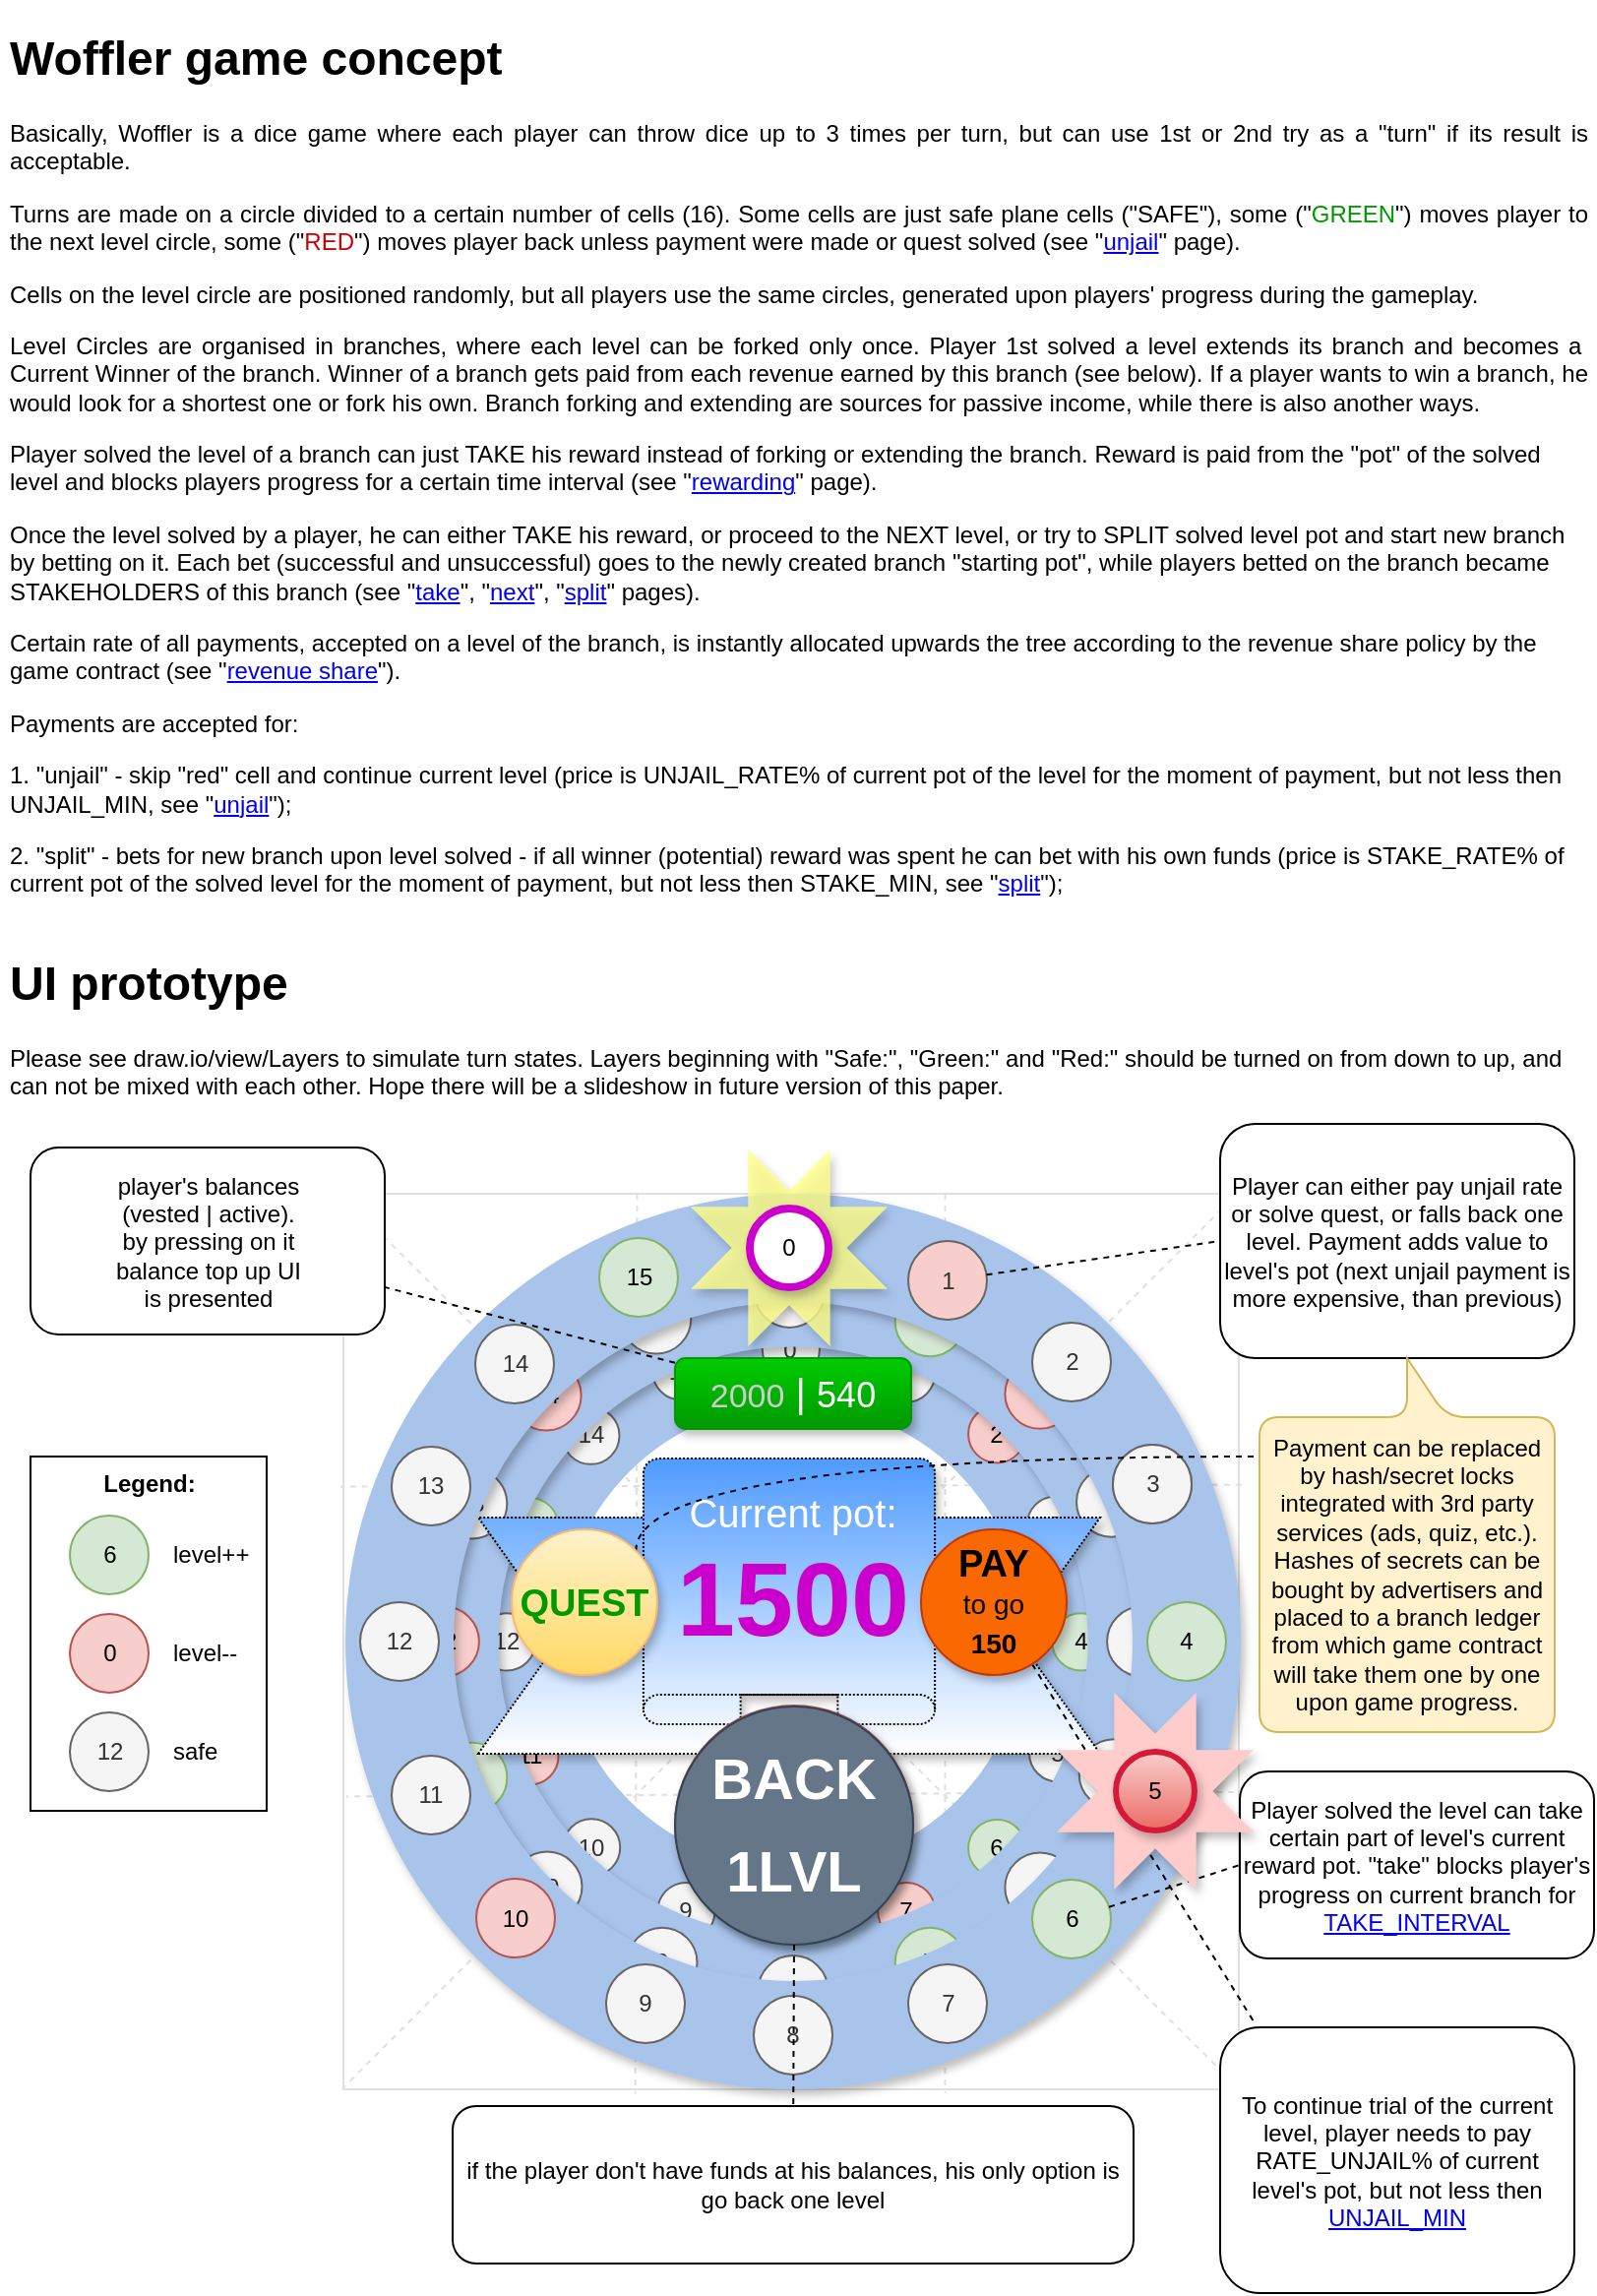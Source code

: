 <mxfile version="10.6.7" type="device"><diagram id="NGuh9jZKFkDWeqMREHMs" name="game concept"><mxGraphModel dx="918" dy="682" grid="1" gridSize="10" guides="1" tooltips="1" connect="1" arrows="1" fold="1" page="1" pageScale="1" pageWidth="827" pageHeight="1169" math="0" shadow="0"><root><mxCell id="0"/><mxCell id="1" value="Description" style="" parent="0"/><mxCell id="49icHQnTmosBKMHGJ4NX-2" value="&lt;p style=&quot;line-height: 100%&quot;&gt;&lt;/p&gt;&lt;h1 style=&quot;text-align: justify&quot;&gt;Woffler game concept&lt;/h1&gt;&lt;p style=&quot;text-align: justify&quot;&gt;Basically, Woffler is a dice game where each player can throw dice up to 3 times per turn, but can use 1st or 2nd try as a &quot;turn&quot; if its result is acceptable.&amp;nbsp;&lt;/p&gt;&lt;p style=&quot;text-align: justify&quot;&gt;Turns are made on a circle divided to a certain number of cells (16). Some cells are just safe plane cells (&quot;SAFE&quot;), some (&quot;&lt;font color=&quot;#009900&quot;&gt;GREEN&lt;/font&gt;&quot;) moves player to the next level circle, some (&quot;&lt;font color=&quot;#cc0000&quot;&gt;RED&lt;/font&gt;&quot;) moves player back unless payment were made or quest solved (see &quot;&lt;a href=&quot;data:page/id,JelkGK6z_K_HSlQ8lR76&quot;&gt;unjail&lt;/a&gt;&quot; page).&amp;nbsp;&lt;/p&gt;&lt;p style=&quot;text-align: justify&quot;&gt;Cells on the level circle are positioned randomly, but all players use the same circles, generated upon players' progress during the gameplay.&amp;nbsp;&lt;/p&gt;&lt;p style=&quot;text-align: justify&quot;&gt;Level Circles are organised in branches, where each level can be forked only once. Player 1st solved a level extends its branch and becomes a&amp;nbsp; Current Winner of the branch. Winner of a branch gets paid from each revenue earned by this branch (see below). If a player wants to win a branch, he would look for a shortest one or fork his own. Branch forking and extending are sources for passive income, while there is also another ways.&lt;/p&gt;&lt;p&gt;Player solved the level of a branch can just TAKE his reward instead of forking or extending the branch. Reward is paid from the &quot;pot&quot; of the solved level and blocks players progress for a certain time interval (see &quot;&lt;a href=&quot;data:page/id,qpIzb9DQ-Xh_fPp2Y3pw&quot;&gt;rewarding&lt;/a&gt;&quot; page).&amp;nbsp;&lt;/p&gt;&lt;p&gt;Once the level solved by a player, he can either TAKE his reward, or proceed to the NEXT level, or try to SPLIT solved level pot and start new branch by betting on it. Each bet (successful and unsuccessful) goes to the newly created branch &quot;starting pot&quot;, while players betted on the branch became STAKEHOLDERS of this branch (see &quot;&lt;a href=&quot;data:page/id,HRQX-2oaHEefD7UFK7ff&quot;&gt;take&lt;/a&gt;&quot;, &quot;&lt;a href=&quot;data:page/id,PO2idtyygykwMbh8yiFy&quot;&gt;next&lt;/a&gt;&quot;, &quot;&lt;a href=&quot;data:page/id,RZN9b7-a2ACqxdP8axuu&quot;&gt;split&lt;/a&gt;&quot;&amp;nbsp;pages).&amp;nbsp;&lt;/p&gt;&lt;p&gt;Certain rate of all payments, accepted on a level of the branch, is instantly allocated upwards the tree according to the revenue share policy by the game contract (see &quot;&lt;a href=&quot;data:page/id,J4QovUjZuFeeXE9WnE4x&quot;&gt;revenue share&lt;/a&gt;&quot;).&amp;nbsp;&lt;/p&gt;&lt;p&gt;Payments are accepted for:&lt;/p&gt;&lt;p&gt;1. &quot;unjail&quot; - skip &quot;red&quot; cell and continue current level (price is UNJAIL_RATE% of current pot of the level for the moment of payment, but not less then UNJAIL_MIN, see &quot;&lt;a href=&quot;data:page/id,JelkGK6z_K_HSlQ8lR76&quot;&gt;unjail&lt;/a&gt;&quot;);&lt;/p&gt;&lt;p&gt;2. &quot;split&quot; - bets for new branch upon level solved - if all winner (potential) reward was spent he can bet with his own funds (price is STAKE_RATE% of current pot of the solved level for the moment of payment, but not less then STAKE_MIN, see &quot;&lt;a href=&quot;data:page/id,RZN9b7-a2ACqxdP8axuu&quot;&gt;split&lt;/a&gt;&quot;);&lt;/p&gt;" style="text;html=1;strokeColor=none;fillColor=none;spacing=5;spacingTop=-20;whiteSpace=wrap;overflow=hidden;rounded=0;" parent="1" vertex="1"><mxGeometry x="10" y="10" width="810" height="470" as="geometry"/></mxCell><mxCell id="HLMRy06UCO31Spo6Wt0y-3" value="&lt;h1&gt;UI prototype&lt;/h1&gt;&lt;p&gt;Please see draw.io/view/Layers to simulate turn states. Layers beginning with &quot;Safe:&quot;, &quot;Green:&quot; and &quot;Red:&quot; should be turned on from down to up, and can not be mixed with each other. Hope there will be a slideshow in future version of this paper.&amp;nbsp;&lt;/p&gt;" style="text;html=1;strokeColor=none;fillColor=none;spacing=5;spacingTop=-20;whiteSpace=wrap;overflow=hidden;rounded=0;" parent="1" vertex="1"><mxGeometry x="10" y="480" width="810" height="80" as="geometry"/></mxCell><mxCell id="hilAPz3p6vZ-k9dSby4C-1" value="legend" style="locked=1;" parent="0"/><mxCell id="g2pPMBABAT_6k4jbf49G-57" value="" style="group" parent="hilAPz3p6vZ-k9dSby4C-1" vertex="1" connectable="0"><mxGeometry x="25.5" y="740" width="120" height="180" as="geometry"/></mxCell><mxCell id="hilAPz3p6vZ-k9dSby4C-8" value="Legend:" style="rounded=0;whiteSpace=wrap;html=1;verticalAlign=top;fontStyle=1" parent="g2pPMBABAT_6k4jbf49G-57" vertex="1"><mxGeometry width="120" height="180" as="geometry"/></mxCell><mxCell id="hilAPz3p6vZ-k9dSby4C-6" value="" style="group" parent="g2pPMBABAT_6k4jbf49G-57" vertex="1" connectable="0"><mxGeometry x="20" y="30" width="90" height="40" as="geometry"/></mxCell><mxCell id="hilAPz3p6vZ-k9dSby4C-3" value="6" style="ellipse;whiteSpace=wrap;html=1;aspect=fixed;strokeColor=#82b366;strokeWidth=1;fillColor=#d5e8d4;" parent="hilAPz3p6vZ-k9dSby4C-6" vertex="1"><mxGeometry width="40" height="40" as="geometry"/></mxCell><mxCell id="hilAPz3p6vZ-k9dSby4C-5" value="level++" style="text;html=1;strokeColor=none;fillColor=none;align=left;verticalAlign=middle;whiteSpace=wrap;rounded=0;" parent="hilAPz3p6vZ-k9dSby4C-6" vertex="1"><mxGeometry x="50" y="10" width="40" height="20" as="geometry"/></mxCell><mxCell id="hilAPz3p6vZ-k9dSby4C-7" value="" style="group;align=left;" parent="g2pPMBABAT_6k4jbf49G-57" vertex="1" connectable="0"><mxGeometry x="20" y="80" width="90" height="40" as="geometry"/></mxCell><mxCell id="hilAPz3p6vZ-k9dSby4C-2" value="0" style="ellipse;whiteSpace=wrap;html=1;aspect=fixed;strokeColor=#b85450;strokeWidth=1;fillColor=#f8cecc;" parent="hilAPz3p6vZ-k9dSby4C-7" vertex="1"><mxGeometry width="40" height="40" as="geometry"/></mxCell><mxCell id="hilAPz3p6vZ-k9dSby4C-4" value="level--" style="text;html=1;strokeColor=none;fillColor=none;align=left;verticalAlign=middle;whiteSpace=wrap;rounded=0;" parent="hilAPz3p6vZ-k9dSby4C-7" vertex="1"><mxGeometry x="50" y="10" width="40" height="20" as="geometry"/></mxCell><mxCell id="hilAPz3p6vZ-k9dSby4C-12" value="" style="group" parent="g2pPMBABAT_6k4jbf49G-57" vertex="1" connectable="0"><mxGeometry x="20" y="130" width="90" height="40" as="geometry"/></mxCell><mxCell id="hilAPz3p6vZ-k9dSby4C-9" value="12" style="ellipse;whiteSpace=wrap;html=1;aspect=fixed;strokeColor=#666666;strokeWidth=1;fillColor=#f5f5f5;fontColor=#333333;" parent="hilAPz3p6vZ-k9dSby4C-12" vertex="1"><mxGeometry width="40" height="40" as="geometry"/></mxCell><mxCell id="hilAPz3p6vZ-k9dSby4C-10" value="safe" style="text;html=1;strokeColor=none;fillColor=none;align=left;verticalAlign=middle;whiteSpace=wrap;rounded=0;" parent="hilAPz3p6vZ-k9dSby4C-12" vertex="1"><mxGeometry x="50" y="10" width="40" height="20" as="geometry"/></mxCell><mxCell id="49icHQnTmosBKMHGJ4NX-53" value="circle grid" style="locked=1;" parent="0"/><mxCell id="49icHQnTmosBKMHGJ4NX-54" value="" style="whiteSpace=wrap;html=1;aspect=fixed;strokeColor=#E0E0E0;strokeWidth=1;fillColor=none;" parent="49icHQnTmosBKMHGJ4NX-53" vertex="1"><mxGeometry x="184.5" y="606.5" width="455" height="455" as="geometry"/></mxCell><mxCell id="49icHQnTmosBKMHGJ4NX-55" value="" style="endArrow=none;dashed=1;html=1;entryX=0.672;entryY=1.004;entryDx=0;entryDy=0;entryPerimeter=0;exitX=0.672;exitY=0;exitDx=0;exitDy=0;exitPerimeter=0;strokeColor=#E0E0E0;" parent="49icHQnTmosBKMHGJ4NX-53" source="49icHQnTmosBKMHGJ4NX-54" target="49icHQnTmosBKMHGJ4NX-54" edge="1"><mxGeometry width="50" height="50" relative="1" as="geometry"><mxPoint x="492.224" y="611.103" as="sourcePoint"/><mxPoint x="491.534" y="1068.345" as="targetPoint"/></mxGeometry></mxCell><mxCell id="49icHQnTmosBKMHGJ4NX-56" value="" style="endArrow=none;dashed=1;html=1;entryX=0.326;entryY=1.005;entryDx=0;entryDy=0;entryPerimeter=0;exitX=0.328;exitY=0;exitDx=0;exitDy=0;exitPerimeter=0;strokeColor=#E0E0E0;" parent="49icHQnTmosBKMHGJ4NX-53" source="49icHQnTmosBKMHGJ4NX-54" target="49icHQnTmosBKMHGJ4NX-54" edge="1"><mxGeometry width="50" height="50" relative="1" as="geometry"><mxPoint x="650.621" y="768.69" as="sourcePoint"/><mxPoint x="193.379" y="770.069" as="targetPoint"/></mxGeometry></mxCell><mxCell id="49icHQnTmosBKMHGJ4NX-57" value="" style="endArrow=none;dashed=1;html=1;entryX=0.003;entryY=0.673;entryDx=0;entryDy=0;entryPerimeter=0;exitX=1.008;exitY=0.668;exitDx=0;exitDy=0;exitPerimeter=0;strokeColor=#E0E0E0;" parent="49icHQnTmosBKMHGJ4NX-53" source="49icHQnTmosBKMHGJ4NX-54" target="49icHQnTmosBKMHGJ4NX-54" edge="1"><mxGeometry width="50" height="50" relative="1" as="geometry"><mxPoint x="639" y="919" as="sourcePoint"/><mxPoint x="181" y="920" as="targetPoint"/></mxGeometry></mxCell><mxCell id="49icHQnTmosBKMHGJ4NX-58" value="" style="endArrow=none;dashed=1;html=1;entryX=-0.003;entryY=0.327;entryDx=0;entryDy=0;entryPerimeter=0;exitX=1.003;exitY=0.325;exitDx=0;exitDy=0;exitPerimeter=0;strokeColor=#E0E0E0;" parent="49icHQnTmosBKMHGJ4NX-53" source="49icHQnTmosBKMHGJ4NX-54" target="49icHQnTmosBKMHGJ4NX-54" edge="1"><mxGeometry width="50" height="50" relative="1" as="geometry"><mxPoint x="7" y="1139" as="sourcePoint"/><mxPoint x="57" y="1089" as="targetPoint"/></mxGeometry></mxCell><mxCell id="49icHQnTmosBKMHGJ4NX-59" value="" style="endArrow=none;dashed=1;html=1;exitX=1.002;exitY=1.001;exitDx=0;exitDy=0;exitPerimeter=0;entryX=0.001;entryY=0.004;entryDx=0;entryDy=0;entryPerimeter=0;fillColor=#f5f5f5;strokeColor=#E0E0E0;" parent="49icHQnTmosBKMHGJ4NX-53" source="49icHQnTmosBKMHGJ4NX-54" target="49icHQnTmosBKMHGJ4NX-54" edge="1"><mxGeometry width="50" height="50" relative="1" as="geometry"><mxPoint x="657" y="1089.69" as="sourcePoint"/><mxPoint x="162" y="589" as="targetPoint"/></mxGeometry></mxCell><mxCell id="49icHQnTmosBKMHGJ4NX-60" value="" style="endArrow=none;dashed=1;html=1;entryX=-0.001;entryY=0.999;entryDx=0;entryDy=0;entryPerimeter=0;exitX=1;exitY=-0.002;exitDx=0;exitDy=0;exitPerimeter=0;fillColor=#f5f5f5;strokeColor=#E0E0E0;" parent="49icHQnTmosBKMHGJ4NX-53" source="49icHQnTmosBKMHGJ4NX-54" target="49icHQnTmosBKMHGJ4NX-54" edge="1"><mxGeometry width="50" height="50" relative="1" as="geometry"><mxPoint x="666" y="585" as="sourcePoint"/><mxPoint x="152" y="1099" as="targetPoint"/></mxGeometry></mxCell><mxCell id="49icHQnTmosBKMHGJ4NX-100" value="next level 2" style="locked=1;" parent="0"/><mxCell id="49icHQnTmosBKMHGJ4NX-120" value="" style="group;shadow=1;aspect=fixed;" parent="49icHQnTmosBKMHGJ4NX-100" vertex="1" connectable="0"><mxGeometry x="193" y="611" width="441" height="446" as="geometry"/></mxCell><mxCell id="49icHQnTmosBKMHGJ4NX-121" value="" style="group" parent="49icHQnTmosBKMHGJ4NX-120" vertex="1" connectable="0"><mxGeometry x="40" y="40" width="361" height="366" as="geometry"/></mxCell><mxCell id="49icHQnTmosBKMHGJ4NX-102" value="" style="group" parent="49icHQnTmosBKMHGJ4NX-121" vertex="1" connectable="0"><mxGeometry width="361" height="366" as="geometry"/></mxCell><mxCell id="49icHQnTmosBKMHGJ4NX-103" value="" style="ellipse;whiteSpace=wrap;html=1;aspect=fixed;fillColor=none;perimeterSpacing=1;strokeWidth=55;strokeColor=#A9C4EB;fontSize=29;" parent="49icHQnTmosBKMHGJ4NX-102" vertex="1"><mxGeometry x="34.585" y="34.867" width="290.81" height="290.81" as="geometry"/></mxCell><mxCell id="49icHQnTmosBKMHGJ4NX-104" value="10" style="ellipse;whiteSpace=wrap;html=1;aspect=fixed;strokeColor=#666666;strokeWidth=1;fillColor=#f5f5f5;fontColor=#333333;" parent="49icHQnTmosBKMHGJ4NX-102" vertex="1"><mxGeometry x="63.025" y="273.106" width="29.081" height="29.081" as="geometry"/></mxCell><mxCell id="49icHQnTmosBKMHGJ4NX-105" value="8" style="ellipse;whiteSpace=wrap;html=1;aspect=fixed;strokeColor=#666666;strokeWidth=1;fillColor=#f5f5f5;fontColor=#333333;" parent="49icHQnTmosBKMHGJ4NX-102" vertex="1"><mxGeometry x="165.847" y="317.335" width="29.081" height="29.081" as="geometry"/></mxCell><mxCell id="49icHQnTmosBKMHGJ4NX-106" value="0" style="ellipse;whiteSpace=wrap;html=1;aspect=fixed;strokeColor=#666666;strokeWidth=1;fillColor=#f5f5f5;fontColor=#333333;" parent="49icHQnTmosBKMHGJ4NX-102" vertex="1"><mxGeometry x="164.389" y="20" width="29.081" height="29.081" as="geometry"/></mxCell><mxCell id="49icHQnTmosBKMHGJ4NX-107" value="12" style="ellipse;whiteSpace=wrap;html=1;aspect=fixed;strokeColor=#666666;strokeWidth=1;fillColor=#f5f5f5;fontColor=#333333;" parent="49icHQnTmosBKMHGJ4NX-102" vertex="1"><mxGeometry x="20" y="168.667" width="29.081" height="29.081" as="geometry"/></mxCell><mxCell id="49icHQnTmosBKMHGJ4NX-108" value="4" style="ellipse;whiteSpace=wrap;html=1;aspect=fixed;strokeColor=#82b366;strokeWidth=1;fillColor=#d5e8d4;" parent="49icHQnTmosBKMHGJ4NX-102" vertex="1"><mxGeometry x="311.694" y="168.667" width="29.081" height="29.081" as="geometry"/></mxCell><mxCell id="49icHQnTmosBKMHGJ4NX-109" value="14" style="ellipse;whiteSpace=wrap;html=1;aspect=fixed;strokeColor=#666666;strokeWidth=1;fillColor=#f5f5f5;fontColor=#333333;" parent="49icHQnTmosBKMHGJ4NX-102" vertex="1"><mxGeometry x="62.66" y="63.857" width="29.081" height="29.081" as="geometry"/></mxCell><mxCell id="49icHQnTmosBKMHGJ4NX-110" value="6" style="ellipse;whiteSpace=wrap;html=1;aspect=fixed;strokeColor=#82b366;strokeWidth=1;fillColor=#d5e8d4;" parent="49icHQnTmosBKMHGJ4NX-102" vertex="1"><mxGeometry x="269.034" y="273.478" width="29.081" height="29.081" as="geometry"/></mxCell><mxCell id="49icHQnTmosBKMHGJ4NX-111" value="2" style="ellipse;whiteSpace=wrap;html=1;aspect=fixed;strokeColor=#b85450;strokeWidth=1;fillColor=#f8cecc;" parent="49icHQnTmosBKMHGJ4NX-102" vertex="1"><mxGeometry x="269.034" y="63.114" width="29.081" height="29.081" as="geometry"/></mxCell><mxCell id="49icHQnTmosBKMHGJ4NX-112" value="15" style="ellipse;whiteSpace=wrap;html=1;aspect=fixed;strokeColor=#666666;strokeWidth=1;fillColor=#f5f5f5;fontColor=#333333;" parent="49icHQnTmosBKMHGJ4NX-102" vertex="1"><mxGeometry x="108.602" y="31.15" width="29.081" height="29.081" as="geometry"/></mxCell><mxCell id="49icHQnTmosBKMHGJ4NX-113" value="1" style="ellipse;whiteSpace=wrap;html=1;aspect=fixed;strokeColor=#666666;strokeWidth=1;fillColor=#f5f5f5;fontColor=#333333;" parent="49icHQnTmosBKMHGJ4NX-102" vertex="1"><mxGeometry x="223.092" y="32.265" width="29.081" height="29.081" as="geometry"/></mxCell><mxCell id="49icHQnTmosBKMHGJ4NX-114" value="9" style="ellipse;whiteSpace=wrap;html=1;aspect=fixed;strokeColor=#666666;strokeWidth=1;fillColor=#f5f5f5;fontColor=#333333;" parent="49icHQnTmosBKMHGJ4NX-102" vertex="1"><mxGeometry x="111.154" y="305.441" width="29.081" height="29.081" as="geometry"/></mxCell><mxCell id="49icHQnTmosBKMHGJ4NX-115" value="7" style="ellipse;whiteSpace=wrap;html=1;aspect=fixed;strokeColor=#b85450;strokeWidth=1;fillColor=#f8cecc;" parent="49icHQnTmosBKMHGJ4NX-102" vertex="1"><mxGeometry x="223.092" y="305.441" width="29.081" height="29.081" as="geometry"/></mxCell><mxCell id="49icHQnTmosBKMHGJ4NX-116" value="11" style="ellipse;whiteSpace=wrap;html=1;aspect=fixed;strokeColor=#b85450;strokeWidth=1;fillColor=#f8cecc;" parent="49icHQnTmosBKMHGJ4NX-102" vertex="1"><mxGeometry x="31.668" y="226.648" width="29.081" height="29.081" as="geometry"/></mxCell><mxCell id="49icHQnTmosBKMHGJ4NX-117" value="13" style="ellipse;whiteSpace=wrap;html=1;aspect=fixed;strokeColor=#82b366;strokeWidth=1;fillColor=#d5e8d4;" parent="49icHQnTmosBKMHGJ4NX-102" vertex="1"><mxGeometry x="31.668" y="109.944" width="29.081" height="29.081" as="geometry"/></mxCell><mxCell id="49icHQnTmosBKMHGJ4NX-118" value="5" style="ellipse;whiteSpace=wrap;html=1;aspect=fixed;strokeColor=#666666;strokeWidth=1;fillColor=#f5f5f5;fontColor=#333333;" parent="49icHQnTmosBKMHGJ4NX-102" vertex="1"><mxGeometry x="300.026" y="225.161" width="29.081" height="29.081" as="geometry"/></mxCell><mxCell id="49icHQnTmosBKMHGJ4NX-119" value="3" style="ellipse;whiteSpace=wrap;html=1;aspect=fixed;strokeColor=#666666;strokeWidth=1;fillColor=#f5f5f5;fontColor=#333333;" parent="49icHQnTmosBKMHGJ4NX-102" vertex="1"><mxGeometry x="298.933" y="109.2" width="29.081" height="29.081" as="geometry"/></mxCell><mxCell id="49icHQnTmosBKMHGJ4NX-80" value="next level 1" style="locked=1;" parent="0"/><mxCell id="49icHQnTmosBKMHGJ4NX-122" value="" style="group" parent="49icHQnTmosBKMHGJ4NX-80" vertex="1" connectable="0"><mxGeometry x="198" y="619" width="470" height="470" as="geometry"/></mxCell><mxCell id="49icHQnTmosBKMHGJ4NX-99" value="" style="group;shadow=0;" parent="49icHQnTmosBKMHGJ4NX-122" vertex="1" connectable="0"><mxGeometry width="430" height="430" as="geometry"/></mxCell><mxCell id="49icHQnTmosBKMHGJ4NX-81" value="" style="group;shadow=0;" parent="49icHQnTmosBKMHGJ4NX-99" vertex="1" connectable="0"><mxGeometry x="20" y="20" width="390" height="390" as="geometry"/></mxCell><mxCell id="49icHQnTmosBKMHGJ4NX-82" value="" style="ellipse;whiteSpace=wrap;html=1;aspect=fixed;fillColor=none;perimeterSpacing=1;strokeWidth=55;strokeColor=#A9C4EB;fontSize=29;shadow=1;" parent="49icHQnTmosBKMHGJ4NX-81" vertex="1"><mxGeometry x="17.727" y="17.727" width="354.545" height="354.545" as="geometry"/></mxCell><mxCell id="49icHQnTmosBKMHGJ4NX-83" value="10" style="ellipse;whiteSpace=wrap;html=1;aspect=fixed;strokeColor=#666666;strokeWidth=1;fillColor=#f5f5f5;fontColor=#333333;" parent="49icHQnTmosBKMHGJ4NX-81" vertex="1"><mxGeometry x="52.295" y="301.807" width="35.455" height="35.455" as="geometry"/></mxCell><mxCell id="49icHQnTmosBKMHGJ4NX-84" value="8" style="ellipse;whiteSpace=wrap;html=1;aspect=fixed;strokeColor=#666666;strokeWidth=1;fillColor=#f5f5f5;fontColor=#333333;" parent="49icHQnTmosBKMHGJ4NX-81" vertex="1"><mxGeometry x="177.273" y="354.545" width="35.455" height="35.455" as="geometry"/></mxCell><mxCell id="49icHQnTmosBKMHGJ4NX-85" value="0" style="ellipse;whiteSpace=wrap;html=1;aspect=fixed;strokeColor=#666666;strokeWidth=1;fillColor=#f5f5f5;fontColor=#333333;" parent="49icHQnTmosBKMHGJ4NX-81" vertex="1"><mxGeometry x="175.5" width="35.455" height="35.455" as="geometry"/></mxCell><mxCell id="49icHQnTmosBKMHGJ4NX-86" value="12" style="ellipse;whiteSpace=wrap;html=1;aspect=fixed;strokeColor=#b85450;strokeWidth=1;fillColor=#f8cecc;" parent="49icHQnTmosBKMHGJ4NX-81" vertex="1"><mxGeometry y="177.273" width="35.455" height="35.455" as="geometry"/></mxCell><mxCell id="49icHQnTmosBKMHGJ4NX-87" value="4" style="ellipse;whiteSpace=wrap;html=1;aspect=fixed;strokeColor=#666666;strokeWidth=1;fillColor=#f5f5f5;fontColor=#333333;" parent="49icHQnTmosBKMHGJ4NX-81" vertex="1"><mxGeometry x="354.545" y="177.273" width="35.455" height="35.455" as="geometry"/></mxCell><mxCell id="49icHQnTmosBKMHGJ4NX-88" value="14" style="ellipse;whiteSpace=wrap;html=1;aspect=fixed;strokeColor=#b85450;strokeWidth=1;fillColor=#f8cecc;" parent="49icHQnTmosBKMHGJ4NX-81" vertex="1"><mxGeometry x="51.852" y="52.295" width="35.455" height="35.455" as="geometry"/></mxCell><mxCell id="49icHQnTmosBKMHGJ4NX-89" value="6" style="ellipse;whiteSpace=wrap;html=1;aspect=fixed;strokeColor=#666666;strokeWidth=1;fillColor=#f5f5f5;fontColor=#333333;" parent="49icHQnTmosBKMHGJ4NX-81" vertex="1"><mxGeometry x="302.693" y="302.25" width="35.455" height="35.455" as="geometry"/></mxCell><mxCell id="49icHQnTmosBKMHGJ4NX-90" value="2" style="ellipse;whiteSpace=wrap;html=1;aspect=fixed;strokeColor=#b85450;strokeWidth=1;fillColor=#f8cecc;" parent="49icHQnTmosBKMHGJ4NX-81" vertex="1"><mxGeometry x="302.693" y="51.409" width="35.455" height="35.455" as="geometry"/></mxCell><mxCell id="49icHQnTmosBKMHGJ4NX-91" value="15" style="ellipse;whiteSpace=wrap;html=1;aspect=fixed;strokeColor=#666666;strokeWidth=1;fillColor=#f5f5f5;fontColor=#333333;" parent="49icHQnTmosBKMHGJ4NX-81" vertex="1"><mxGeometry x="107.693" y="13.295" width="35.455" height="35.455" as="geometry"/></mxCell><mxCell id="49icHQnTmosBKMHGJ4NX-92" value="1" style="ellipse;whiteSpace=wrap;html=1;aspect=fixed;strokeColor=#82b366;strokeWidth=1;fillColor=#d5e8d4;" parent="49icHQnTmosBKMHGJ4NX-81" vertex="1"><mxGeometry x="246.852" y="14.625" width="35.455" height="35.455" as="geometry"/></mxCell><mxCell id="49icHQnTmosBKMHGJ4NX-93" value="9" style="ellipse;whiteSpace=wrap;html=1;aspect=fixed;strokeColor=#666666;strokeWidth=1;fillColor=#f5f5f5;fontColor=#333333;" parent="49icHQnTmosBKMHGJ4NX-81" vertex="1"><mxGeometry x="110.795" y="340.364" width="35.455" height="35.455" as="geometry"/></mxCell><mxCell id="49icHQnTmosBKMHGJ4NX-94" value="7" style="ellipse;whiteSpace=wrap;html=1;aspect=fixed;strokeColor=#82b366;strokeWidth=1;fillColor=#d5e8d4;" parent="49icHQnTmosBKMHGJ4NX-81" vertex="1"><mxGeometry x="246.852" y="340.364" width="35.455" height="35.455" as="geometry"/></mxCell><mxCell id="49icHQnTmosBKMHGJ4NX-95" value="11" style="ellipse;whiteSpace=wrap;html=1;aspect=fixed;strokeColor=#82b366;strokeWidth=1;fillColor=#d5e8d4;" parent="49icHQnTmosBKMHGJ4NX-81" vertex="1"><mxGeometry x="14.182" y="246.409" width="35.455" height="35.455" as="geometry"/></mxCell><mxCell id="49icHQnTmosBKMHGJ4NX-96" value="13" style="ellipse;whiteSpace=wrap;html=1;aspect=fixed;strokeColor=#666666;strokeWidth=1;fillColor=#f5f5f5;fontColor=#333333;" parent="49icHQnTmosBKMHGJ4NX-81" vertex="1"><mxGeometry x="14.182" y="107.25" width="35.455" height="35.455" as="geometry"/></mxCell><mxCell id="49icHQnTmosBKMHGJ4NX-97" value="5" style="ellipse;whiteSpace=wrap;html=1;aspect=fixed;strokeColor=#666666;strokeWidth=1;fillColor=#f5f5f5;fontColor=#333333;" parent="49icHQnTmosBKMHGJ4NX-81" vertex="1"><mxGeometry x="340.364" y="244.636" width="35.455" height="35.455" as="geometry"/></mxCell><mxCell id="49icHQnTmosBKMHGJ4NX-98" value="3" style="ellipse;whiteSpace=wrap;html=1;aspect=fixed;strokeColor=#666666;strokeWidth=1;fillColor=#f5f5f5;fontColor=#333333;" parent="49icHQnTmosBKMHGJ4NX-81" vertex="1"><mxGeometry x="339.034" y="106.364" width="35.455" height="35.455" as="geometry"/></mxCell><mxCell id="49icHQnTmosBKMHGJ4NX-34" value="level circle sample" style="locked=1;" parent="0"/><mxCell id="49icHQnTmosBKMHGJ4NX-35" value="" style="group;shadow=1;html=1;" parent="49icHQnTmosBKMHGJ4NX-34" vertex="1" connectable="0"><mxGeometry x="173" y="594" width="480" height="480" as="geometry"/></mxCell><mxCell id="49icHQnTmosBKMHGJ4NX-36" value="" style="ellipse;whiteSpace=wrap;html=1;aspect=fixed;fillColor=none;perimeterSpacing=1;strokeWidth=55;strokeColor=#A9C4EB;fontSize=29;shadow=1;" parent="49icHQnTmosBKMHGJ4NX-35" vertex="1"><mxGeometry x="40" y="40" width="400" height="400" as="geometry"/></mxCell><mxCell id="49icHQnTmosBKMHGJ4NX-37" value="10" style="ellipse;whiteSpace=wrap;html=1;aspect=fixed;strokeColor=#b85450;strokeWidth=1;fillColor=#f8cecc;" parent="49icHQnTmosBKMHGJ4NX-35" vertex="1"><mxGeometry x="79" y="360.5" width="40" height="40" as="geometry"/></mxCell><mxCell id="49icHQnTmosBKMHGJ4NX-38" value="8" style="ellipse;whiteSpace=wrap;html=1;aspect=fixed;strokeColor=#666666;strokeWidth=1;fillColor=#f5f5f5;fontColor=#333333;" parent="49icHQnTmosBKMHGJ4NX-35" vertex="1"><mxGeometry x="220" y="420" width="40" height="40" as="geometry"/></mxCell><mxCell id="49icHQnTmosBKMHGJ4NX-39" value="0" style="ellipse;whiteSpace=wrap;html=1;aspect=fixed;strokeColor=#666666;strokeWidth=1;fillColor=#f5f5f5;fontColor=#333333;" parent="49icHQnTmosBKMHGJ4NX-35" vertex="1"><mxGeometry x="218" y="20" width="40" height="40" as="geometry"/></mxCell><mxCell id="49icHQnTmosBKMHGJ4NX-40" value="12" style="ellipse;whiteSpace=wrap;html=1;aspect=fixed;strokeColor=#666666;strokeWidth=1;fillColor=#f5f5f5;fontColor=#333333;" parent="49icHQnTmosBKMHGJ4NX-35" vertex="1"><mxGeometry x="20" y="220" width="40" height="40" as="geometry"/></mxCell><mxCell id="49icHQnTmosBKMHGJ4NX-41" value="4" style="ellipse;whiteSpace=wrap;html=1;aspect=fixed;strokeColor=#82b366;strokeWidth=1;fillColor=#d5e8d4;" parent="49icHQnTmosBKMHGJ4NX-35" vertex="1"><mxGeometry x="420" y="220" width="40" height="40" as="geometry"/></mxCell><mxCell id="49icHQnTmosBKMHGJ4NX-42" value="14" style="ellipse;whiteSpace=wrap;html=1;aspect=fixed;strokeColor=#666666;strokeWidth=1;fillColor=#f5f5f5;fontColor=#333333;" parent="49icHQnTmosBKMHGJ4NX-35" vertex="1"><mxGeometry x="78.5" y="79" width="40" height="40" as="geometry"/></mxCell><mxCell id="49icHQnTmosBKMHGJ4NX-43" value="6" style="ellipse;whiteSpace=wrap;html=1;aspect=fixed;strokeColor=#82b366;strokeWidth=1;fillColor=#d5e8d4;" parent="49icHQnTmosBKMHGJ4NX-35" vertex="1"><mxGeometry x="361.5" y="361" width="40" height="40" as="geometry"/></mxCell><mxCell id="49icHQnTmosBKMHGJ4NX-44" value="2" style="ellipse;whiteSpace=wrap;html=1;aspect=fixed;strokeColor=#666666;strokeWidth=1;fillColor=#f5f5f5;fontColor=#333333;" parent="49icHQnTmosBKMHGJ4NX-35" vertex="1"><mxGeometry x="361.5" y="78" width="40" height="40" as="geometry"/></mxCell><mxCell id="49icHQnTmosBKMHGJ4NX-45" value="15" style="ellipse;whiteSpace=wrap;html=1;aspect=fixed;strokeColor=#82b366;strokeWidth=1;fillColor=#d5e8d4;" parent="49icHQnTmosBKMHGJ4NX-35" vertex="1"><mxGeometry x="141.5" y="35" width="40" height="40" as="geometry"/></mxCell><mxCell id="49icHQnTmosBKMHGJ4NX-46" value="1" style="ellipse;whiteSpace=wrap;html=1;aspect=fixed;strokeColor=#666666;strokeWidth=1;fillColor=#F8CECC;fontColor=#333333;" parent="49icHQnTmosBKMHGJ4NX-35" vertex="1"><mxGeometry x="298.5" y="36.5" width="40" height="40" as="geometry"/></mxCell><mxCell id="49icHQnTmosBKMHGJ4NX-47" value="9" style="ellipse;whiteSpace=wrap;html=1;aspect=fixed;strokeColor=#666666;strokeWidth=1;fillColor=#f5f5f5;fontColor=#333333;" parent="49icHQnTmosBKMHGJ4NX-35" vertex="1"><mxGeometry x="145" y="404" width="40" height="40" as="geometry"/></mxCell><mxCell id="49icHQnTmosBKMHGJ4NX-48" value="7" style="ellipse;whiteSpace=wrap;html=1;aspect=fixed;strokeColor=#666666;strokeWidth=1;fillColor=#f5f5f5;fontColor=#333333;" parent="49icHQnTmosBKMHGJ4NX-35" vertex="1"><mxGeometry x="298.5" y="404" width="40" height="40" as="geometry"/></mxCell><mxCell id="49icHQnTmosBKMHGJ4NX-49" value="11" style="ellipse;whiteSpace=wrap;html=1;aspect=fixed;strokeColor=#666666;strokeWidth=1;fillColor=#f5f5f5;fontColor=#333333;" parent="49icHQnTmosBKMHGJ4NX-35" vertex="1"><mxGeometry x="36" y="298" width="40" height="40" as="geometry"/></mxCell><mxCell id="49icHQnTmosBKMHGJ4NX-50" value="13" style="ellipse;whiteSpace=wrap;html=1;aspect=fixed;strokeColor=#666666;strokeWidth=1;fillColor=#f5f5f5;fontColor=#333333;" parent="49icHQnTmosBKMHGJ4NX-35" vertex="1"><mxGeometry x="36" y="141" width="40" height="40" as="geometry"/></mxCell><mxCell id="49icHQnTmosBKMHGJ4NX-51" value="5" style="ellipse;whiteSpace=wrap;html=1;aspect=fixed;strokeColor=#b85450;strokeWidth=1;fillColor=#f8cecc;" parent="49icHQnTmosBKMHGJ4NX-35" vertex="1"><mxGeometry x="404" y="296" width="40" height="40" as="geometry"/></mxCell><mxCell id="49icHQnTmosBKMHGJ4NX-52" value="3" style="ellipse;whiteSpace=wrap;html=1;aspect=fixed;strokeColor=#666666;strokeWidth=1;fillColor=#f5f5f5;fontColor=#333333;" parent="49icHQnTmosBKMHGJ4NX-35" vertex="1"><mxGeometry x="402.5" y="140" width="40" height="40" as="geometry"/></mxCell><mxCell id="g2pPMBABAT_6k4jbf49G-66" value="hud" style="" parent="0"/><mxCell id="g2pPMBABAT_6k4jbf49G-67" value="" style="verticalLabelPosition=bottom;verticalAlign=top;html=1;shape=mxgraph.basic.banner;shadow=1;dashed=1;dashPattern=1 1;gradientColor=#ffffff;gradientDirection=south;fillColor=#4F9BFF;" parent="g2pPMBABAT_6k4jbf49G-66" vertex="1"><mxGeometry x="253" y="741" width="316" height="150" as="geometry"/></mxCell><mxCell id="g2pPMBABAT_6k4jbf49G-68" value="&lt;font color=&quot;#ffffff&quot;&gt;Current pot:&lt;br style=&quot;font-size: 20px&quot;&gt;&lt;/font&gt;&lt;font color=&quot;#cc00cc&quot; size=&quot;1&quot;&gt;&lt;b style=&quot;font-size: 53px&quot;&gt;1500&lt;/b&gt;&lt;/font&gt;&lt;br style=&quot;font-size: 20px&quot;&gt;" style="text;html=1;strokeColor=none;fillColor=none;align=center;verticalAlign=middle;whiteSpace=wrap;rounded=0;fontSize=20;" parent="g2pPMBABAT_6k4jbf49G-66" vertex="1"><mxGeometry x="343" y="770" width="140" height="59" as="geometry"/></mxCell><mxCell id="g2pPMBABAT_6k4jbf49G-69" value="&lt;font style=&quot;font-size: 17px&quot;&gt;2000&lt;/font&gt; &lt;font color=&quot;#ffffff&quot;&gt;|&lt;/font&gt; &lt;font color=&quot;#ffffff&quot; style=&quot;font-size: 18px&quot;&gt;540&lt;/font&gt;" style="rounded=1;whiteSpace=wrap;html=1;shadow=1;strokeColor=#009900;strokeWidth=1;fillColor=#00CC00;gradientColor=#009900;fontSize=20;fontColor=#CCCCCC;perimeterSpacing=0;" parent="g2pPMBABAT_6k4jbf49G-66" vertex="1"><mxGeometry x="353" y="690" width="120" height="36" as="geometry"/></mxCell><mxCell id="g2pPMBABAT_6k4jbf49G-70" value="Player can either pay unjail rate or solve quest, or falls back one level. Payment&amp;nbsp;adds value to level's pot (next unjail payment is more expensive, than previous)" style="rounded=1;whiteSpace=wrap;html=1;" parent="g2pPMBABAT_6k4jbf49G-66" vertex="1"><mxGeometry x="630" y="571" width="180" height="119" as="geometry"/></mxCell><mxCell id="g2pPMBABAT_6k4jbf49G-71" style="edgeStyle=none;rounded=0;orthogonalLoop=1;jettySize=auto;html=1;entryX=0;entryY=0.5;entryDx=0;entryDy=0;dashed=1;endArrow=none;endFill=0;" parent="g2pPMBABAT_6k4jbf49G-66" source="49icHQnTmosBKMHGJ4NX-46" target="g2pPMBABAT_6k4jbf49G-70" edge="1"><mxGeometry relative="1" as="geometry"><mxPoint x="511.292" y="647.621" as="sourcePoint"/></mxGeometry></mxCell><mxCell id="g2pPMBABAT_6k4jbf49G-72" value="Player solved the level can take certain part of level's current reward pot. &quot;take&quot; blocks player's progress on current branch for &lt;a href=&quot;data:page/id,HRQX-2oaHEefD7UFK7ff&quot;&gt;TAKE_INTERVAL&lt;/a&gt;" style="rounded=1;whiteSpace=wrap;html=1;" parent="g2pPMBABAT_6k4jbf49G-66" vertex="1"><mxGeometry x="640" y="900" width="180" height="95" as="geometry"/></mxCell><mxCell id="g2pPMBABAT_6k4jbf49G-73" style="edgeStyle=none;rounded=0;orthogonalLoop=1;jettySize=auto;html=1;entryX=0;entryY=0.5;entryDx=0;entryDy=0;dashed=1;endArrow=none;endFill=0;" parent="g2pPMBABAT_6k4jbf49G-66" source="49icHQnTmosBKMHGJ4NX-43" target="g2pPMBABAT_6k4jbf49G-72" edge="1"><mxGeometry relative="1" as="geometry"><mxPoint x="574.5" y="975" as="sourcePoint"/></mxGeometry></mxCell><mxCell id="g2pPMBABAT_6k4jbf49G-74" style="edgeStyle=none;rounded=0;orthogonalLoop=1;jettySize=auto;html=1;dashed=1;endArrow=none;endFill=0;" parent="g2pPMBABAT_6k4jbf49G-66" source="g2pPMBABAT_6k4jbf49G-69" target="g2pPMBABAT_6k4jbf49G-75" edge="1"><mxGeometry relative="1" as="geometry"><mxPoint x="-30" y="657" as="sourcePoint"/></mxGeometry></mxCell><mxCell id="g2pPMBABAT_6k4jbf49G-75" value="player's balances&lt;br&gt;(vested | active).&lt;br&gt;by pressing on it &lt;br&gt;balance top up UI &lt;br&gt;is presented&lt;br&gt;" style="rounded=1;whiteSpace=wrap;html=1;" parent="g2pPMBABAT_6k4jbf49G-66" vertex="1"><mxGeometry x="25.5" y="583" width="180" height="95" as="geometry"/></mxCell><mxCell id="sOaEIjUVDn6t2ZO8CpzM-1" value="Payment can be replaced by hash/secret locks integrated with 3rd party services (ads, quiz, etc.). Hashes of secrets can be bought by advertisers and placed to a branch ledger from which game contract will take them one by one upon game progress." style="shape=callout;whiteSpace=wrap;html=1;perimeter=calloutPerimeter;flipH=0;flipV=1;rounded=1;fillColor=#fff2cc;strokeColor=#d6b656;" parent="g2pPMBABAT_6k4jbf49G-66" vertex="1"><mxGeometry x="650" y="690" width="150" height="190" as="geometry"/></mxCell><mxCell id="g2pPMBABAT_6k4jbf49G-1" value="Safe: initial state" style="" parent="0"/><mxCell id="g2pPMBABAT_6k4jbf49G-47" value="" style="verticalLabelPosition=bottom;verticalAlign=top;html=1;shape=mxgraph.basic.8_point_star;shadow=1;dashed=1;dashPattern=1 1;strokeWidth=4;fontSize=20;strokeColor=none;opacity=80;fillColor=#ffff88;" parent="g2pPMBABAT_6k4jbf49G-1" vertex="1"><mxGeometry x="361" y="584" width="100" height="100" as="geometry"/></mxCell><mxCell id="g2pPMBABAT_6k4jbf49G-2" value="&lt;p style=&quot;line-height: 90%&quot;&gt;&lt;font color=&quot;#ffffff&quot;&gt;&lt;span style=&quot;font-size: 29px&quot;&gt;TRY&lt;/span&gt;&lt;br&gt;&lt;/font&gt;&lt;font&gt;&lt;font color=&quot;#ffffff&quot; style=&quot;font-size: 18px&quot;&gt;150&lt;/font&gt;&lt;br&gt;&lt;span style=&quot;font-size: 14px ; color: rgb(232 , 232 , 232) ; font-weight: normal&quot;&gt;3 tries left&lt;/span&gt;&lt;/font&gt;&lt;br&gt;&lt;/p&gt;" style="ellipse;whiteSpace=wrap;html=1;aspect=fixed;fontSize=20;fontStyle=1;fillColor=#F89E90;strokeColor=#b85450;gradientColor=#FF3333;shadow=1;" parent="g2pPMBABAT_6k4jbf49G-1" vertex="1"><mxGeometry x="353.0" y="866.5" width="121" height="121" as="geometry"/></mxCell><mxCell id="g2pPMBABAT_6k4jbf49G-11" value="0" style="ellipse;whiteSpace=wrap;html=1;aspect=fixed;strokeColor=#CC00CC;strokeWidth=4;fillColor=#FFFFFF;shadow=1;gradientColor=#ffffff;" parent="g2pPMBABAT_6k4jbf49G-1" vertex="1"><mxGeometry x="391" y="614" width="40" height="40" as="geometry"/></mxCell><mxCell id="g2pPMBABAT_6k4jbf49G-12" value="3" style="ellipse;whiteSpace=wrap;html=1;aspect=fixed;strokeColor=#666666;strokeWidth=1;fillColor=#f5f5f5;fontColor=#333333;" parent="g2pPMBABAT_6k4jbf49G-1" vertex="1"><mxGeometry x="575.5" y="734" width="40" height="40" as="geometry"/></mxCell><mxCell id="g2pPMBABAT_6k4jbf49G-41" value="Safe: after 1st try " style="" parent="0" visible="0"/><mxCell id="g2pPMBABAT_6k4jbf49G-43" value="&lt;font style=&quot;font-size: 19px&quot;&gt;TURN&lt;/font&gt;&lt;br&gt;" style="ellipse;whiteSpace=wrap;html=1;aspect=fixed;fontSize=20;fontStyle=1;fillColor=#97D077;strokeColor=#00994D;gradientColor=#009900;shadow=1;fontColor=#FFFFFF;" parent="g2pPMBABAT_6k4jbf49G-41" vertex="1"><mxGeometry x="488.5" y="866.5" width="74" height="74" as="geometry"/></mxCell><mxCell id="g2pPMBABAT_6k4jbf49G-44" style="rounded=0;orthogonalLoop=1;jettySize=auto;html=1;fontSize=20;fontColor=#009900;strokeWidth=3;dashed=1;dashPattern=1 1;strokeColor=#CC00CC;" parent="g2pPMBABAT_6k4jbf49G-41" source="g2pPMBABAT_6k4jbf49G-45" target="g2pPMBABAT_6k4jbf49G-46" edge="1"><mxGeometry relative="1" as="geometry"/></mxCell><mxCell id="g2pPMBABAT_6k4jbf49G-45" value="0" style="ellipse;whiteSpace=wrap;html=1;aspect=fixed;strokeColor=#CC00CC;strokeWidth=4;fillColor=#FFFFFF;shadow=1;gradientColor=#ffffff;" parent="g2pPMBABAT_6k4jbf49G-41" vertex="1"><mxGeometry x="391" y="614" width="40" height="40" as="geometry"/></mxCell><mxCell id="g2pPMBABAT_6k4jbf49G-46" value="3" style="ellipse;whiteSpace=wrap;html=1;aspect=fixed;strokeColor=#CC00CC;strokeWidth=2;fillColor=#f5f5f5;dashed=1;shadow=1;gradientColor=#b3b3b3;dashPattern=1 1;" parent="g2pPMBABAT_6k4jbf49G-41" vertex="1"><mxGeometry x="575.5" y="734" width="40" height="40" as="geometry"/></mxCell><mxCell id="FTjPgAhxDFrEhodF6sqg-3" value="&lt;p style=&quot;line-height: 90%&quot;&gt;&lt;font color=&quot;#ffffff&quot;&gt;&lt;span style=&quot;font-size: 29px&quot;&gt;TRY&lt;/span&gt;&lt;br&gt;&lt;/font&gt;&lt;font&gt;&lt;font color=&quot;#ffffff&quot; style=&quot;font-size: 18px&quot;&gt;150&lt;/font&gt;&lt;br&gt;&lt;span style=&quot;font-size: 14px ; color: rgb(232 , 232 , 232) ; font-weight: normal&quot;&gt;2 tries left&lt;/span&gt;&lt;/font&gt;&lt;br&gt;&lt;/p&gt;" style="ellipse;whiteSpace=wrap;html=1;aspect=fixed;fontSize=20;fontStyle=1;fillColor=#F89E90;strokeColor=#b85450;gradientColor=#FF3333;shadow=1;" parent="g2pPMBABAT_6k4jbf49G-41" vertex="1"><mxGeometry x="353.0" y="866.5" width="121" height="121" as="geometry"/></mxCell><mxCell id="g2pPMBABAT_6k4jbf49G-4" value="Green: split" style="" parent="0" visible="0"/><mxCell id="g2pPMBABAT_6k4jbf49G-15" value="" style="verticalLabelPosition=bottom;verticalAlign=top;html=1;shape=mxgraph.basic.8_point_star;shadow=1;dashed=1;dashPattern=1 1;strokeColor=none;strokeWidth=4;fillColor=#ffff88;fontSize=20;" parent="g2pPMBABAT_6k4jbf49G-4" vertex="1"><mxGeometry x="563" y="784" width="100" height="100" as="geometry"/></mxCell><mxCell id="g2pPMBABAT_6k4jbf49G-5" value="&lt;font&gt;&lt;span style=&quot;font-size: 29px&quot;&gt;NEXT&lt;br&gt;&lt;/span&gt;&lt;/font&gt;level&lt;br&gt;" style="ellipse;whiteSpace=wrap;html=1;aspect=fixed;fontSize=20;fontStyle=1;fillColor=#00CC00;strokeColor=#009900;gradientColor=#009900;shadow=1;fontColor=#FFFFFF;" parent="g2pPMBABAT_6k4jbf49G-4" vertex="1"><mxGeometry x="353" y="867" width="121" height="121" as="geometry"/></mxCell><mxCell id="g2pPMBABAT_6k4jbf49G-6" value="&lt;font style=&quot;font-size: 19px&quot;&gt;Stake&lt;br&gt;&lt;/font&gt;&lt;span style=&quot;font-weight: normal&quot;&gt;150!&lt;/span&gt;&lt;br&gt;" style="ellipse;whiteSpace=wrap;html=1;aspect=fixed;fontSize=20;fontStyle=1;fillColor=#E683E6;strokeColor=#996185;gradientColor=#972BD5;shadow=1;fontColor=#FFFFFF;" parent="g2pPMBABAT_6k4jbf49G-4" vertex="1"><mxGeometry x="478.0" y="777.0" width="74" height="74" as="geometry"/></mxCell><mxCell id="g2pPMBABAT_6k4jbf49G-8" value="&lt;p style=&quot;line-height: 90%&quot;&gt;&lt;span style=&quot;font-size: 19px&quot;&gt;TAKE&lt;/span&gt;&lt;br&gt;&lt;font style=&quot;font-size: 13px ; font-weight: normal&quot;&gt;150&lt;/font&gt;&lt;br&gt;&lt;/p&gt;" style="ellipse;whiteSpace=wrap;html=1;aspect=fixed;fontSize=20;fontStyle=1;fillColor=#FF8000;strokeColor=#82b366;gradientColor=#D16608;shadow=1;verticalAlign=top;fontColor=#FFFFFF;" parent="g2pPMBABAT_6k4jbf49G-4" vertex="1"><mxGeometry x="269.0" y="777.0" width="74" height="74" as="geometry"/></mxCell><mxCell id="g2pPMBABAT_6k4jbf49G-16" value="4" style="ellipse;whiteSpace=wrap;html=1;aspect=fixed;strokeColor=#82b366;strokeWidth=4;fillColor=#d5e8d4;shadow=1;gradientColor=#97d077;" parent="g2pPMBABAT_6k4jbf49G-4" vertex="1"><mxGeometry x="593.0" y="814" width="40" height="40" as="geometry"/></mxCell><mxCell id="g2pPMBABAT_6k4jbf49G-28" style="edgeStyle=none;rounded=0;orthogonalLoop=1;jettySize=auto;html=1;entryX=0.096;entryY=-0.019;entryDx=0;entryDy=0;entryPerimeter=0;dashed=1;strokeColor=#000000;fontSize=11;fontColor=#000000;endFill=0;endArrow=none;" parent="g2pPMBABAT_6k4jbf49G-4" source="g2pPMBABAT_6k4jbf49G-6" target="g2pPMBABAT_6k4jbf49G-29" edge="1"><mxGeometry relative="1" as="geometry"><mxPoint x="542.756" y="950.281" as="sourcePoint"/></mxGeometry></mxCell><mxCell id="g2pPMBABAT_6k4jbf49G-29" value="if new branch of levels never was forked from current level, player can try to &lt;a href=&quot;data:page/id,RZN9b7-a2ACqxdP8axuu&quot;&gt;split&lt;/a&gt; current pot with new branch by betting on creation of a new branch with his current reward. Player has 3 free tries to split the current pot." style="rounded=1;whiteSpace=wrap;html=1;" parent="g2pPMBABAT_6k4jbf49G-4" vertex="1"><mxGeometry x="630" y="1030" width="180" height="135" as="geometry"/></mxCell><mxCell id="g2pPMBABAT_6k4jbf49G-62" value="if the player selects &quot;Next level&quot; option, &lt;a href=&quot;data:page/id,PO2idtyygykwMbh8yiFy&quot;&gt;next&lt;/a&gt; level will be created by the contract, and solved level's pot will be split. SPLIT_RATE% of solved level's pot goes to the new level and player continues his trial. If next level already present at the moment of player's success, he just goes to the next level.&lt;br&gt;" style="rounded=1;whiteSpace=wrap;html=1;" parent="g2pPMBABAT_6k4jbf49G-4" vertex="1"><mxGeometry x="240" y="1070" width="346" height="80" as="geometry"/></mxCell><mxCell id="g2pPMBABAT_6k4jbf49G-63" style="edgeStyle=none;rounded=0;orthogonalLoop=1;jettySize=auto;html=1;dashed=1;strokeColor=#000000;fontSize=11;fontColor=#000000;endFill=0;endArrow=none;" parent="g2pPMBABAT_6k4jbf49G-4" source="g2pPMBABAT_6k4jbf49G-5" target="g2pPMBABAT_6k4jbf49G-62" edge="1"><mxGeometry relative="1" as="geometry"><mxPoint x="423.5" y="998.0" as="sourcePoint"/><mxPoint x="583.667" y="1087.333" as="targetPoint"/></mxGeometry></mxCell><mxCell id="g2pPMBABAT_6k4jbf49G-64" value="if the player selects &quot;&lt;a href=&quot;data:page/id,HRQX-2oaHEefD7UFK7ff&quot;&gt;Take&lt;/a&gt;&quot; option, his reward (TAKE_RATE% of the solved level's pot) will be vested on his balance. The button is orange because the player will be &lt;a href=&quot;data:page/id,HRQX-2oaHEefD7UFK7ff&quot;&gt;locked&lt;/a&gt; at place for TAKE_INTERVAL (or will be spent on &lt;a href=&quot;data:page/id,RZN9b7-a2ACqxdP8axuu&quot;&gt;staking&lt;/a&gt;)&lt;br&gt;" style="rounded=1;whiteSpace=wrap;html=1;" parent="g2pPMBABAT_6k4jbf49G-4" vertex="1"><mxGeometry x="30" y="1030" width="180" height="135" as="geometry"/></mxCell><mxCell id="g2pPMBABAT_6k4jbf49G-65" style="edgeStyle=none;rounded=0;orthogonalLoop=1;jettySize=auto;html=1;dashed=1;strokeColor=#000000;fontSize=11;fontColor=#000000;endFill=0;endArrow=none;" parent="g2pPMBABAT_6k4jbf49G-4" source="g2pPMBABAT_6k4jbf49G-8" target="g2pPMBABAT_6k4jbf49G-64" edge="1"><mxGeometry relative="1" as="geometry"><mxPoint x="423.5" y="998.0" as="sourcePoint"/><mxPoint x="423.161" y="1080" as="targetPoint"/></mxGeometry></mxCell><mxCell id="g2pPMBABAT_6k4jbf49G-17" value="Green: bet" style="" parent="0" visible="0"/><mxCell id="g2pPMBABAT_6k4jbf49G-18" value="&lt;font&gt;&lt;font style=&quot;font-size: 13px&quot;&gt;UNLOCK&lt;/font&gt;&lt;br&gt;&lt;/font&gt;&lt;font style=&quot;font-size: 23px&quot;&gt;750!&lt;/font&gt;&lt;br&gt;" style="ellipse;whiteSpace=wrap;html=1;aspect=fixed;fontSize=20;fontStyle=1;fillColor=#ffcd28;strokeColor=#d79b00;gradientColor=#FF7C0A;shadow=1;verticalAlign=top;fontColor=#FFFFFF;spacingTop=6;" parent="g2pPMBABAT_6k4jbf49G-17" vertex="1"><mxGeometry x="478.0" y="777.0" width="74" height="74" as="geometry"/></mxCell><mxCell id="g2pPMBABAT_6k4jbf49G-26" style="edgeStyle=none;rounded=0;orthogonalLoop=1;jettySize=auto;html=1;entryX=0.096;entryY=-0.019;entryDx=0;entryDy=0;entryPerimeter=0;dashed=1;strokeColor=#000000;fontSize=11;fontColor=#000000;endFill=0;endArrow=none;" parent="g2pPMBABAT_6k4jbf49G-17" source="g2pPMBABAT_6k4jbf49G-18" target="g2pPMBABAT_6k4jbf49G-27" edge="1"><mxGeometry relative="1" as="geometry"><mxPoint x="545.333" y="960.667" as="sourcePoint"/></mxGeometry></mxCell><mxCell id="g2pPMBABAT_6k4jbf49G-27" value="if a brach already forked, but not yet unlocked, player can &lt;a href=&quot;data:page/id,RZN9b7-a2ACqxdP8axuu&quot;&gt;bet&lt;/a&gt; on unlocking with his reward to became a stakeholder of new branch and start earn from its profit." style="rounded=1;whiteSpace=wrap;html=1;" parent="g2pPMBABAT_6k4jbf49G-17" vertex="1"><mxGeometry x="630" y="1030" width="180" height="135" as="geometry"/></mxCell><mxCell id="g2pPMBABAT_6k4jbf49G-30" value="Green: bet from balance" style="" parent="0" visible="0"/><mxCell id="g2pPMBABAT_6k4jbf49G-31" value="&lt;p style=&quot;line-height: 90%&quot;&gt;&lt;font style=&quot;font-size: 6px&quot;&gt;&amp;nbsp;&lt;/font&gt;&lt;br&gt;&lt;span style=&quot;font-size: 19px&quot;&gt;TAKE&lt;/span&gt;&lt;br&gt;&lt;font style=&quot;font-size: 13px ; font-weight: normal&quot;&gt;150&lt;/font&gt;&lt;br&gt;&lt;/p&gt;" style="ellipse;whiteSpace=wrap;html=1;aspect=fixed;fontSize=20;fontStyle=1;fillColor=#eeeeee;strokeColor=#7C838C;shadow=1;verticalAlign=middle;fontColor=#CCCCCC;" parent="g2pPMBABAT_6k4jbf49G-30" vertex="1"><mxGeometry x="269.0" y="777.0" width="74" height="74" as="geometry"/></mxCell><mxCell id="g2pPMBABAT_6k4jbf49G-34" value="&lt;p style=&quot;line-height: 90%&quot;&gt;&lt;font&gt;&lt;font style=&quot;font-size: 17px ; line-height: 60%&quot;&gt;Stake&lt;/font&gt;&lt;br&gt;&lt;span style=&quot;font-weight: normal&quot;&gt;&lt;font style=&quot;font-size: 11px ; line-height: 70%&quot;&gt;from balance&lt;/font&gt;&lt;/span&gt;&lt;br&gt;&lt;/font&gt;&lt;font style=&quot;font-size: 13px&quot;&gt;150&lt;/font&gt;&lt;br&gt;&lt;/p&gt;" style="ellipse;whiteSpace=wrap;html=1;aspect=fixed;fontSize=20;fontStyle=1;fillColor=#ffcd28;strokeColor=#d79b00;shadow=1;fontColor=#000000;verticalAlign=middle;gradientColor=#FF7C0A;" parent="g2pPMBABAT_6k4jbf49G-30" vertex="1"><mxGeometry x="478.0" y="777.0" width="74" height="74" as="geometry"/></mxCell><mxCell id="g2pPMBABAT_6k4jbf49G-35" style="edgeStyle=none;rounded=0;orthogonalLoop=1;jettySize=auto;html=1;entryX=0.096;entryY=-0.019;entryDx=0;entryDy=0;entryPerimeter=0;dashed=1;strokeColor=#000000;fontSize=11;fontColor=#000000;endFill=0;endArrow=none;" parent="g2pPMBABAT_6k4jbf49G-30" source="g2pPMBABAT_6k4jbf49G-34" target="g2pPMBABAT_6k4jbf49G-36" edge="1"><mxGeometry relative="1" as="geometry"><mxPoint x="543.82" y="950.052" as="sourcePoint"/></mxGeometry></mxCell><mxCell id="g2pPMBABAT_6k4jbf49G-36" value="after 3 free tries, player can continue betting on forking/unlocking new branch from his own active or vested balance (if any)" style="rounded=1;whiteSpace=wrap;html=1;" parent="g2pPMBABAT_6k4jbf49G-30" vertex="1"><mxGeometry x="630" y="1030" width="180" height="135" as="geometry"/></mxCell><mxCell id="g2pPMBABAT_6k4jbf49G-19" value="Green: go to fork" style="" parent="0" visible="0"/><mxCell id="g2pPMBABAT_6k4jbf49G-23" style="edgeStyle=none;rounded=0;orthogonalLoop=1;jettySize=auto;html=1;entryX=0.096;entryY=-0.019;entryDx=0;entryDy=0;entryPerimeter=0;dashed=1;strokeColor=#000000;fontSize=11;fontColor=#000000;endFill=0;endArrow=none;" parent="g2pPMBABAT_6k4jbf49G-19" source="g2pPMBABAT_6k4jbf49G-20" target="g2pPMBABAT_6k4jbf49G-22" edge="1"><mxGeometry relative="1" as="geometry"/></mxCell><mxCell id="g2pPMBABAT_6k4jbf49G-20" value="&lt;p style=&quot;line-height: 90%&quot;&gt;&lt;font style=&quot;font-size: 19px&quot;&gt;TRY&lt;br&gt;&lt;/font&gt;&lt;font style=&quot;font-weight: normal ; font-size: 13px&quot;&gt;75000&lt;/font&gt;&lt;br&gt;&lt;/p&gt;" style="ellipse;whiteSpace=wrap;html=1;aspect=fixed;fontSize=20;fontStyle=1;fillColor=#fa6800;strokeColor=#C73500;shadow=1;fontColor=#ffffff;verticalAlign=top;" parent="g2pPMBABAT_6k4jbf49G-19" vertex="1"><mxGeometry x="478.0" y="777.0" width="74" height="74" as="geometry"/></mxCell><mxCell id="g2pPMBABAT_6k4jbf49G-22" value="if a brach already forked player can &lt;a href=&quot;data:page/id,hTUNbACC8hS54-qMwUSK&quot;&gt;switch&lt;/a&gt; to it and try to get it's pot" style="rounded=1;whiteSpace=wrap;html=1;" parent="g2pPMBABAT_6k4jbf49G-19" vertex="1"><mxGeometry x="630" y="1030" width="180" height="135" as="geometry"/></mxCell><mxCell id="FTjPgAhxDFrEhodF6sqg-2" value="&lt;p style=&quot;line-height: 90%&quot;&gt;&lt;span style=&quot;font-size: 19px&quot;&gt;TAKE&lt;/span&gt;&lt;br&gt;&lt;font style=&quot;font-size: 13px ; font-weight: normal&quot;&gt;150&lt;/font&gt;&lt;br&gt;&lt;/p&gt;" style="ellipse;whiteSpace=wrap;html=1;aspect=fixed;fontSize=20;fontStyle=1;fillColor=#8CCF40;strokeColor=#82b366;gradientColor=#4CA646;shadow=1;verticalAlign=top;fontColor=#FFFFFF;" parent="g2pPMBABAT_6k4jbf49G-19" vertex="1"><mxGeometry x="269.0" y="777.0" width="74" height="74" as="geometry"/></mxCell><mxCell id="g2pPMBABAT_6k4jbf49G-48" value="Red: actions 1" style="" parent="0"/><mxCell id="g2pPMBABAT_6k4jbf49G-50" value="&lt;p style=&quot;line-height: 120%&quot;&gt;&lt;span style=&quot;font-size: 29px&quot;&gt;BACK&lt;/span&gt;&lt;/p&gt;&lt;p style=&quot;line-height: 120%&quot;&gt;&lt;span style=&quot;font-size: 29px&quot;&gt;1LVL&lt;/span&gt;&lt;/p&gt;" style="ellipse;whiteSpace=wrap;html=1;aspect=fixed;fontSize=20;fontStyle=1;fillColor=#647687;strokeColor=#314354;shadow=1;gradientDirection=south;verticalAlign=middle;fontColor=#ffffff;" parent="g2pPMBABAT_6k4jbf49G-48" vertex="1"><mxGeometry x="353" y="867" width="121" height="121" as="geometry"/></mxCell><mxCell id="g2pPMBABAT_6k4jbf49G-54" style="edgeStyle=none;rounded=0;orthogonalLoop=1;jettySize=auto;html=1;entryX=0.096;entryY=-0.019;entryDx=0;entryDy=0;entryPerimeter=0;dashed=1;strokeColor=#000000;fontSize=11;fontColor=#000000;endFill=0;endArrow=none;" parent="g2pPMBABAT_6k4jbf49G-48" source="g2pPMBABAT_6k4jbf49G-51" target="g2pPMBABAT_6k4jbf49G-55" edge="1"><mxGeometry relative="1" as="geometry"><mxPoint x="542.756" y="950.281" as="sourcePoint"/></mxGeometry></mxCell><mxCell id="g2pPMBABAT_6k4jbf49G-55" value="To continue trial of the current level, player needs to pay RATE_UNJAIL% of current level's pot, but not less then &lt;a href=&quot;data:page/id,JelkGK6z_K_HSlQ8lR76&quot;&gt;UNJAIL_MIN&lt;/a&gt;" style="rounded=1;whiteSpace=wrap;html=1;" parent="g2pPMBABAT_6k4jbf49G-48" vertex="1"><mxGeometry x="630" y="1030" width="180" height="135" as="geometry"/></mxCell><mxCell id="g2pPMBABAT_6k4jbf49G-49" value="" style="verticalLabelPosition=bottom;verticalAlign=top;html=1;shape=mxgraph.basic.8_point_star;shadow=1;dashed=1;dashPattern=1 1;strokeColor=none;strokeWidth=4;fillColor=#FFCCCC;fontSize=20;" parent="g2pPMBABAT_6k4jbf49G-48" vertex="1"><mxGeometry x="547" y="860" width="100" height="100" as="geometry"/></mxCell><mxCell id="g2pPMBABAT_6k4jbf49G-56" value="5" style="ellipse;whiteSpace=wrap;html=1;aspect=fixed;strokeColor=#D51A39;strokeWidth=3;fillColor=#f8cecc;gradientColor=#ea6b66;shadow=1;" parent="g2pPMBABAT_6k4jbf49G-48" vertex="1"><mxGeometry x="577" y="890" width="40" height="40" as="geometry"/></mxCell><mxCell id="g2pPMBABAT_6k4jbf49G-51" value="&lt;p style=&quot;line-height: 90%&quot;&gt;&lt;font style=&quot;font-size: 19px&quot;&gt;PAY&lt;/font&gt;&lt;br&gt;&lt;font&gt;&lt;span style=&quot;font-size: 14px ; font-weight: normal ; line-height: 120%&quot;&gt;to go&lt;/span&gt;&lt;br&gt;&lt;/font&gt;&lt;span style=&quot;font-size: 14px&quot;&gt;150&lt;/span&gt;&lt;/p&gt;" style="ellipse;whiteSpace=wrap;html=1;aspect=fixed;fontSize=20;fontStyle=1;fillColor=#fa6800;strokeColor=#C73500;shadow=1;fontColor=#000000;strokeWidth=1;" parent="g2pPMBABAT_6k4jbf49G-48" vertex="1"><mxGeometry x="478.0" y="777.0" width="74" height="74" as="geometry"/></mxCell><mxCell id="g2pPMBABAT_6k4jbf49G-60" value="if the player don't have funds at his balances, his only option is go back one level" style="rounded=1;whiteSpace=wrap;html=1;" parent="g2pPMBABAT_6k4jbf49G-48" vertex="1"><mxGeometry x="240" y="1070" width="346" height="80" as="geometry"/></mxCell><mxCell id="g2pPMBABAT_6k4jbf49G-61" style="edgeStyle=none;rounded=0;orthogonalLoop=1;jettySize=auto;html=1;dashed=1;strokeColor=#000000;fontSize=11;fontColor=#000000;endFill=0;endArrow=none;" parent="g2pPMBABAT_6k4jbf49G-48" source="g2pPMBABAT_6k4jbf49G-50" target="g2pPMBABAT_6k4jbf49G-60" edge="1"><mxGeometry relative="1" as="geometry"><mxPoint x="543.82" y="950.052" as="sourcePoint"/><mxPoint x="573.667" y="1077.333" as="targetPoint"/></mxGeometry></mxCell><mxCell id="49pJlJcPu_farKw5lWcj-2" style="edgeStyle=orthogonalEdgeStyle;orthogonalLoop=1;jettySize=auto;html=1;exitX=1;exitY=0;exitDx=0;exitDy=0;fontColor=#009900;curved=1;dashed=1;endArrow=none;endFill=0;" parent="g2pPMBABAT_6k4jbf49G-48" source="49pJlJcPu_farKw5lWcj-1" target="sOaEIjUVDn6t2ZO8CpzM-1" edge="1"><mxGeometry relative="1" as="geometry"><Array as="points"><mxPoint x="333" y="740"/></Array></mxGeometry></mxCell><mxCell id="49pJlJcPu_farKw5lWcj-1" value="&lt;p style=&quot;line-height: 90%&quot;&gt;&lt;font style=&quot;font-size: 19px&quot;&gt;QUEST&lt;/font&gt;&lt;br&gt;&lt;/p&gt;" style="ellipse;whiteSpace=wrap;html=1;aspect=fixed;fontSize=20;fontStyle=1;fillColor=#fff2cc;strokeColor=#FFB570;shadow=1;strokeWidth=1;gradientColor=#ffd966;fontColor=#009900;" parent="g2pPMBABAT_6k4jbf49G-48" vertex="1"><mxGeometry x="270.0" y="777.0" width="74" height="74" as="geometry"/></mxCell></root></mxGraphModel></diagram><diagram id="O1V7MM8kmqVnGa7AAgRO" name="game runloop"><mxGraphModel dx="1158" dy="712" grid="1" gridSize="10" guides="1" tooltips="1" connect="1" arrows="1" fold="1" page="1" pageScale="1" pageWidth="827" pageHeight="1169" math="0" shadow="0"><root><mxCell id="q5ykHB3TchGXNnjhFs1a-0"/><mxCell id="q5ykHB3TchGXNnjhFs1a-1" parent="q5ykHB3TchGXNnjhFs1a-0"/><mxCell id="XPh8I2BZOCXJE_F9s2BX-0" value="YES" style="edgeStyle=orthogonalEdgeStyle;rounded=0;orthogonalLoop=1;jettySize=auto;html=1;endArrow=classic;endFill=1;align=center;" parent="q5ykHB3TchGXNnjhFs1a-1" source="XPh8I2BZOCXJE_F9s2BX-2" target="XPh8I2BZOCXJE_F9s2BX-14" edge="1"><mxGeometry relative="1" as="geometry"><mxPoint as="offset"/></mxGeometry></mxCell><mxCell id="XPh8I2BZOCXJE_F9s2BX-1" value="NO" style="edgeStyle=orthogonalEdgeStyle;rounded=0;orthogonalLoop=1;jettySize=auto;html=1;endArrow=classic;endFill=1;align=center;verticalAlign=middle;" parent="q5ykHB3TchGXNnjhFs1a-1" source="XPh8I2BZOCXJE_F9s2BX-2" target="YFyr7qCXcBgx6tR-_kZz-4" edge="1"><mxGeometry relative="1" as="geometry"><mxPoint as="offset"/><mxPoint x="250" y="840.5" as="targetPoint"/></mxGeometry></mxCell><mxCell id="W3LEadtmRkdfcv2S5JjD-1" value="" style="edgeStyle=orthogonalEdgeStyle;rounded=0;jumpStyle=arc;orthogonalLoop=1;jettySize=auto;html=1;endFill=1;fontSize=10;fontColor=#000000;" parent="q5ykHB3TchGXNnjhFs1a-1" source="W3LEadtmRkdfcv2S5JjD-0" target="XPh8I2BZOCXJE_F9s2BX-2" edge="1"><mxGeometry relative="1" as="geometry"/></mxCell><mxCell id="W3LEadtmRkdfcv2S5JjD-2" value="NO" style="text;html=1;resizable=0;points=[];align=center;verticalAlign=middle;labelBackgroundColor=#ffffff;fontColor=#000000;fontSize=11;" parent="W3LEadtmRkdfcv2S5JjD-1" vertex="1" connectable="0"><mxGeometry x="0.05" y="-2" relative="1" as="geometry"><mxPoint x="2" y="-6.5" as="offset"/></mxGeometry></mxCell><mxCell id="XPh8I2BZOCXJE_F9s2BX-2" value="Level solved&lt;br&gt;(&lt;font color=&quot;#009900&quot;&gt;&lt;b&gt;GREEN&lt;/b&gt;&lt;/font&gt; cell)&lt;br&gt;" style="rounded=1;whiteSpace=wrap;html=1;shadow=0;glass=0;strokeColor=#000000;align=center;" parent="q5ykHB3TchGXNnjhFs1a-1" vertex="1"><mxGeometry x="80" y="727.167" width="120" height="60" as="geometry"/></mxCell><mxCell id="W3LEadtmRkdfcv2S5JjD-4" value="YES" style="edgeStyle=orthogonalEdgeStyle;rounded=0;jumpStyle=arc;orthogonalLoop=1;jettySize=auto;html=1;endFill=1;fontSize=10;fontColor=#000000;" parent="q5ykHB3TchGXNnjhFs1a-1" source="W3LEadtmRkdfcv2S5JjD-0" target="W3LEadtmRkdfcv2S5JjD-3" edge="1"><mxGeometry relative="1" as="geometry"><mxPoint as="offset"/></mxGeometry></mxCell><mxCell id="W3LEadtmRkdfcv2S5JjD-0" value="Safe or Zero state&lt;br&gt;(&lt;b&gt;SAFE&lt;/b&gt; cell)&lt;br&gt;" style="rounded=1;whiteSpace=wrap;html=1;shadow=0;glass=0;strokeColor=#000000;align=center;" parent="q5ykHB3TchGXNnjhFs1a-1" vertex="1"><mxGeometry x="80" y="623.667" width="120" height="60" as="geometry"/></mxCell><mxCell id="W3LEadtmRkdfcv2S5JjD-3" value="see &quot;&lt;a href=&quot;data:page/id,Am0qS1xOvbDyxcGwkt44&quot;&gt;turn&lt;/a&gt;&quot; page&lt;br&gt;" style="rounded=1;whiteSpace=wrap;html=1;shadow=0;glass=0;strokeColor=#36393d;align=center;fillColor=#f9f7ed;" parent="q5ykHB3TchGXNnjhFs1a-1" vertex="1"><mxGeometry x="240" y="637.167" width="120" height="33" as="geometry"/></mxCell><mxCell id="XPh8I2BZOCXJE_F9s2BX-4" value="YES" style="edgeStyle=orthogonalEdgeStyle;rounded=0;orthogonalLoop=1;jettySize=auto;html=1;endArrow=classic;endFill=1;align=center;" parent="q5ykHB3TchGXNnjhFs1a-1" source="XPh8I2BZOCXJE_F9s2BX-5" target="YFyr7qCXcBgx6tR-_kZz-1" edge="1"><mxGeometry relative="1" as="geometry"><Array as="points"/><mxPoint as="offset"/></mxGeometry></mxCell><mxCell id="XPh8I2BZOCXJE_F9s2BX-5" value="Level failed&lt;br&gt;(&lt;font color=&quot;#cc0000&quot;&gt;&lt;b&gt;RED&lt;/b&gt;&lt;/font&gt; cell)&lt;br&gt;" style="rounded=1;whiteSpace=wrap;html=1;shadow=0;glass=0;strokeColor=#000000;align=center;" parent="q5ykHB3TchGXNnjhFs1a-1" vertex="1"><mxGeometry x="80" y="1030.167" width="120" height="60" as="geometry"/></mxCell><mxCell id="XPh8I2BZOCXJE_F9s2BX-11" value="" style="edgeStyle=orthogonalEdgeStyle;rounded=0;orthogonalLoop=1;jettySize=auto;html=1;endArrow=classic;endFill=1;align=left;" parent="q5ykHB3TchGXNnjhFs1a-1" source="XPh8I2BZOCXJE_F9s2BX-14" target="XPh8I2BZOCXJE_F9s2BX-19" edge="1"><mxGeometry relative="1" as="geometry"/></mxCell><mxCell id="XPh8I2BZOCXJE_F9s2BX-12" value="NO" style="text;html=1;resizable=0;points=[];align=center;verticalAlign=middle;labelBackgroundColor=#ffffff;fontSize=11;" parent="XPh8I2BZOCXJE_F9s2BX-11" vertex="1" connectable="0"><mxGeometry x="-0.125" y="-2" relative="1" as="geometry"><mxPoint x="1.5" y="-2" as="offset"/></mxGeometry></mxCell><mxCell id="XPh8I2BZOCXJE_F9s2BX-13" value="YES" style="edgeStyle=orthogonalEdgeStyle;rounded=0;orthogonalLoop=1;jettySize=auto;html=1;endArrow=classic;endFill=1;align=center;" parent="q5ykHB3TchGXNnjhFs1a-1" source="XPh8I2BZOCXJE_F9s2BX-14" target="XPh8I2BZOCXJE_F9s2BX-15" edge="1"><mxGeometry relative="1" as="geometry"/></mxCell><mxCell id="XPh8I2BZOCXJE_F9s2BX-14" value="Player sends&lt;br&gt;&quot;&lt;b&gt;split&lt;/b&gt;&quot; &lt;br&gt;action" style="rounded=1;whiteSpace=wrap;html=1;shadow=0;glass=0;strokeColor=#000000;align=center;" parent="q5ykHB3TchGXNnjhFs1a-1" vertex="1"><mxGeometry x="240" y="727.167" width="120" height="60" as="geometry"/></mxCell><mxCell id="XPh8I2BZOCXJE_F9s2BX-15" value="see &quot;&lt;a href=&quot;data:page/id,RZN9b7-a2ACqxdP8axuu&quot;&gt;split&lt;/a&gt;&quot; page" style="rounded=1;whiteSpace=wrap;html=1;shadow=0;glass=0;strokeColor=#36393d;align=center;fillColor=#f9f7ed;" parent="q5ykHB3TchGXNnjhFs1a-1" vertex="1"><mxGeometry x="240" y="817.167" width="120" height="30" as="geometry"/></mxCell><mxCell id="XPh8I2BZOCXJE_F9s2BX-16" value="NO" style="edgeStyle=orthogonalEdgeStyle;rounded=0;orthogonalLoop=1;jettySize=auto;html=1;endArrow=classic;endFill=1;align=left;" parent="q5ykHB3TchGXNnjhFs1a-1" source="XPh8I2BZOCXJE_F9s2BX-19" target="XPh8I2BZOCXJE_F9s2BX-23" edge="1"><mxGeometry x="-0.5" relative="1" as="geometry"><Array as="points"><mxPoint x="620" y="756.5"/></Array><mxPoint as="offset"/></mxGeometry></mxCell><mxCell id="XPh8I2BZOCXJE_F9s2BX-17" value="NO" style="text;html=1;resizable=0;points=[];align=center;verticalAlign=middle;labelBackgroundColor=#ffffff;fontSize=11;" parent="XPh8I2BZOCXJE_F9s2BX-16" vertex="1" connectable="0"><mxGeometry x="-0.042" relative="1" as="geometry"><mxPoint x="-80.5" y="-16.5" as="offset"/></mxGeometry></mxCell><mxCell id="XPh8I2BZOCXJE_F9s2BX-18" value="YES" style="edgeStyle=orthogonalEdgeStyle;rounded=0;orthogonalLoop=1;jettySize=auto;html=1;endArrow=classic;endFill=1;align=center;" parent="q5ykHB3TchGXNnjhFs1a-1" source="XPh8I2BZOCXJE_F9s2BX-19" target="XPh8I2BZOCXJE_F9s2BX-20" edge="1"><mxGeometry relative="1" as="geometry"/></mxCell><mxCell id="XPh8I2BZOCXJE_F9s2BX-19" value="Player sends&lt;br&gt;&quot;&lt;b&gt;take&lt;/b&gt;&quot; &lt;br&gt;action" style="rounded=1;whiteSpace=wrap;html=1;shadow=0;glass=0;strokeColor=#000000;align=center;" parent="q5ykHB3TchGXNnjhFs1a-1" vertex="1"><mxGeometry x="400.0" y="727.167" width="120" height="60" as="geometry"/></mxCell><mxCell id="XPh8I2BZOCXJE_F9s2BX-20" value="see &quot;&lt;a href=&quot;data:page/id,HRQX-2oaHEefD7UFK7ff&quot;&gt;take&lt;/a&gt;&quot; page" style="rounded=1;whiteSpace=wrap;html=1;shadow=0;glass=0;strokeColor=#36393d;align=center;fillColor=#f9f7ed;" parent="q5ykHB3TchGXNnjhFs1a-1" vertex="1"><mxGeometry x="400.0" y="817.167" width="120" height="30" as="geometry"/></mxCell><mxCell id="XPh8I2BZOCXJE_F9s2BX-22" value="YES" style="edgeStyle=orthogonalEdgeStyle;rounded=0;orthogonalLoop=1;jettySize=auto;html=1;endArrow=classic;endFill=1;align=center;" parent="q5ykHB3TchGXNnjhFs1a-1" source="XPh8I2BZOCXJE_F9s2BX-23" target="XPh8I2BZOCXJE_F9s2BX-24" edge="1"><mxGeometry relative="1" as="geometry"/></mxCell><mxCell id="qdRYdo9FRd-RWotEOtn1-3" value="NO" style="edgeStyle=orthogonalEdgeStyle;rounded=0;jumpStyle=arc;orthogonalLoop=1;jettySize=auto;html=1;endFill=1;fontSize=11;fontColor=#000000;" parent="q5ykHB3TchGXNnjhFs1a-1" source="XPh8I2BZOCXJE_F9s2BX-23" target="qdRYdo9FRd-RWotEOtn1-0" edge="1"><mxGeometry x="-0.875" relative="1" as="geometry"><Array as="points"><mxPoint x="760" y="757"/></Array><mxPoint as="offset"/></mxGeometry></mxCell><mxCell id="XPh8I2BZOCXJE_F9s2BX-23" value="Player sends&lt;br&gt;&quot;&lt;b&gt;next&lt;/b&gt;&quot; &lt;br&gt;action" style="rounded=1;whiteSpace=wrap;html=1;shadow=0;glass=0;strokeColor=#000000;align=center;" parent="q5ykHB3TchGXNnjhFs1a-1" vertex="1"><mxGeometry x="560" y="727.167" width="120" height="60" as="geometry"/></mxCell><mxCell id="XPh8I2BZOCXJE_F9s2BX-24" value="see &quot;&lt;a href=&quot;data:page/id,PO2idtyygykwMbh8yiFy&quot;&gt;next&lt;/a&gt;&quot; page" style="rounded=1;whiteSpace=wrap;html=1;shadow=0;glass=0;strokeColor=#36393d;align=center;fillColor=#f9f7ed;" parent="q5ykHB3TchGXNnjhFs1a-1" vertex="1"><mxGeometry x="560" y="817.167" width="120" height="30" as="geometry"/></mxCell><UserObject label="see &quot;&lt;a href=&quot;data:page/id,JelkGK6z_K_HSlQ8lR76&quot;&gt;unjail&lt;/a&gt;&quot; page" id="XPh8I2BZOCXJE_F9s2BX-25"><mxCell style="rounded=1;whiteSpace=wrap;html=1;shadow=0;glass=0;strokeColor=#36393d;align=center;fillColor=#f9f7ed;" parent="q5ykHB3TchGXNnjhFs1a-1" vertex="1"><mxGeometry x="240" y="1123.167" width="120" height="30" as="geometry"/></mxCell></UserObject><mxCell id="OlTftFelZS2JNy74D0yq-0" value="&lt;h1&gt;Game runloop&lt;/h1&gt;&lt;p&gt;The game has no any running loop actually, it only waits for actions called by a player (turn based runloop).&amp;nbsp;&lt;/p&gt;&lt;p&gt;Multiple players trying to solve a level at the same time.&amp;nbsp;&lt;/p&gt;&lt;p&gt;Players can not wait for each other.&amp;nbsp;&lt;/p&gt;&lt;p&gt;Any player can make his turn at any time.&amp;nbsp;&lt;/p&gt;&lt;p&gt;Turns are sequential as they are persisted by the blockchain so state of the balances of levels' pots are subject to change upon receiving an action from a player.&lt;/p&gt;&lt;p&gt;Sometimes the player should hurry to make his decision to not let the solved level's pot be drained by next winners.&lt;/p&gt;" style="text;html=1;strokeColor=none;fillColor=none;spacing=5;spacingTop=-20;whiteSpace=wrap;overflow=hidden;rounded=0;shadow=0;glass=0;align=left;" parent="q5ykHB3TchGXNnjhFs1a-1" vertex="1"><mxGeometry x="10" y="10" width="810" height="230" as="geometry"/></mxCell><mxCell id="YFyr7qCXcBgx6tR-_kZz-3" value="YES" style="edgeStyle=orthogonalEdgeStyle;rounded=0;jumpStyle=arc;orthogonalLoop=1;jettySize=auto;html=1;endFill=1;fontSize=10;fontColor=#000000;" parent="q5ykHB3TchGXNnjhFs1a-1" source="YFyr7qCXcBgx6tR-_kZz-1" target="XPh8I2BZOCXJE_F9s2BX-25" edge="1"><mxGeometry x="-0.228" relative="1" as="geometry"><mxPoint as="offset"/></mxGeometry></mxCell><mxCell id="h4f3ZP9QkE1p8Td1Oo5w-1" value="NO" style="edgeStyle=orthogonalEdgeStyle;rounded=0;orthogonalLoop=1;jettySize=auto;html=1;" parent="q5ykHB3TchGXNnjhFs1a-1" source="aNca_OqlAEAzfmJi20Kw-1" target="Zh-fy04OeKE94aZxK36W-1" edge="1"><mxGeometry relative="1" as="geometry"><mxPoint x="550" y="1060" as="targetPoint"/><mxPoint as="offset"/></mxGeometry></mxCell><mxCell id="roN_CO--fWwaFzn1DpN3-0" value="NO" style="text;html=1;resizable=0;points=[];align=center;verticalAlign=middle;labelBackgroundColor=#ffffff;" parent="h4f3ZP9QkE1p8Td1Oo5w-1" vertex="1" connectable="0"><mxGeometry y="158" relative="1" as="geometry"><mxPoint x="-158" y="156" as="offset"/></mxGeometry></mxCell><mxCell id="aNca_OqlAEAzfmJi20Kw-2" value="NO" style="edgeStyle=orthogonalEdgeStyle;rounded=0;orthogonalLoop=1;jettySize=auto;html=1;fontSize=11;fontColor=#000000;" parent="q5ykHB3TchGXNnjhFs1a-1" source="YFyr7qCXcBgx6tR-_kZz-1" target="aNca_OqlAEAzfmJi20Kw-1" edge="1"><mxGeometry relative="1" as="geometry"/></mxCell><mxCell id="YFyr7qCXcBgx6tR-_kZz-1" value="Player sends&lt;br&gt;&quot;&lt;b&gt;unjail&lt;/b&gt;&quot; &lt;br&gt;action" style="rounded=1;whiteSpace=wrap;html=1;shadow=0;glass=0;strokeColor=#000000;align=center;" parent="q5ykHB3TchGXNnjhFs1a-1" vertex="1"><mxGeometry x="240" y="1030.167" width="120" height="60" as="geometry"/></mxCell><mxCell id="YFyr7qCXcBgx6tR-_kZz-5" value="NO" style="edgeStyle=orthogonalEdgeStyle;rounded=0;jumpStyle=arc;orthogonalLoop=1;jettySize=auto;html=1;endFill=1;fontSize=10;fontColor=#000000;" parent="q5ykHB3TchGXNnjhFs1a-1" source="YFyr7qCXcBgx6tR-_kZz-4" target="XPh8I2BZOCXJE_F9s2BX-5" edge="1"><mxGeometry relative="1" as="geometry"><mxPoint x="600" y="920.5" as="sourcePoint"/></mxGeometry></mxCell><mxCell id="YFyr7qCXcBgx6tR-_kZz-7" value="YES" style="edgeStyle=orthogonalEdgeStyle;rounded=0;jumpStyle=arc;orthogonalLoop=1;jettySize=auto;html=1;endFill=1;fontSize=11;fontColor=#000000;" parent="q5ykHB3TchGXNnjhFs1a-1" source="1GaRCLAY4Wg8ognSVL1G-0" target="XPh8I2BZOCXJE_F9s2BX-15" edge="1"><mxGeometry relative="1" as="geometry"><mxPoint x="240" y="930.167" as="targetPoint"/><Array as="points"><mxPoint x="300" y="842"/></Array><mxPoint as="offset"/></mxGeometry></mxCell><mxCell id="qdRYdo9FRd-RWotEOtn1-1" value="NO" style="edgeStyle=orthogonalEdgeStyle;rounded=0;jumpStyle=arc;orthogonalLoop=1;jettySize=auto;html=1;endFill=1;fontSize=11;fontColor=#000000;" parent="q5ykHB3TchGXNnjhFs1a-1" source="XPh8I2BZOCXJE_F9s2BX-5" target="tDQHkAgBL3at-L5pNvfu-1" edge="1"><mxGeometry x="-0.936" relative="1" as="geometry"><Array as="points"><mxPoint x="40" y="1060"/><mxPoint x="40" y="430"/></Array><mxPoint as="offset"/><mxPoint x="60" y="690" as="targetPoint"/></mxGeometry></mxCell><mxCell id="1GaRCLAY4Wg8ognSVL1G-1" value="YES" style="edgeStyle=orthogonalEdgeStyle;rounded=0;orthogonalLoop=1;jettySize=auto;html=1;fontSize=11;fontColor=#000000;" parent="q5ykHB3TchGXNnjhFs1a-1" source="YFyr7qCXcBgx6tR-_kZz-4" target="1GaRCLAY4Wg8ognSVL1G-0" edge="1"><mxGeometry relative="1" as="geometry"/></mxCell><mxCell id="YFyr7qCXcBgx6tR-_kZz-4" value="Reward taken&lt;br&gt;(&lt;font color=&quot;#7f00ff&quot;&gt;&lt;b&gt;TAKE&lt;/b&gt;&lt;/font&gt; level result)&lt;br&gt;" style="rounded=1;whiteSpace=wrap;html=1;shadow=0;glass=0;strokeColor=#000000;align=center;" parent="q5ykHB3TchGXNnjhFs1a-1" vertex="1"><mxGeometry x="80" y="878.667" width="120" height="60" as="geometry"/></mxCell><mxCell id="qdRYdo9FRd-RWotEOtn1-0" value="wait for actions" style="ellipse;whiteSpace=wrap;html=1;aspect=fixed;rounded=1;shadow=0;glass=0;strokeColor=#000000;fillColor=none;align=center;" parent="q5ykHB3TchGXNnjhFs1a-1" vertex="1"><mxGeometry x="720" y="1020" width="80" height="80" as="geometry"/></mxCell><mxCell id="SBZGXvy7MQRtDv7hDTvD-0" value="&lt;h1&gt;Player states and state options&lt;/h1&gt;&lt;p&gt;Only certain options (actions) available for a player in certain state. State is defined by a cell type (or &quot;level result&quot;) last saved in player's profile in the game contract. All players begin their progress from 1st cell of 1st level of one of Root branch (Zero state). Every action in game contract first checks for player's state before being executed.&lt;/p&gt;" style="text;html=1;strokeColor=none;fillColor=none;spacing=5;spacingTop=-20;whiteSpace=wrap;overflow=hidden;rounded=0;" parent="q5ykHB3TchGXNnjhFs1a-1" vertex="1"><mxGeometry x="10" y="240" width="810" height="120" as="geometry"/></mxCell><mxCell id="tDQHkAgBL3at-L5pNvfu-2" style="edgeStyle=orthogonalEdgeStyle;rounded=0;orthogonalLoop=1;jettySize=auto;html=1;" parent="q5ykHB3TchGXNnjhFs1a-1" source="tDQHkAgBL3at-L5pNvfu-1" target="iMh7ULxKVUGekm4MAjBY-0" edge="1"><mxGeometry relative="1" as="geometry"><mxPoint x="300" y="480" as="targetPoint"/></mxGeometry></mxCell><mxCell id="tDQHkAgBL3at-L5pNvfu-1" value="wait for actions" style="ellipse;whiteSpace=wrap;html=1;aspect=fixed;rounded=1;shadow=0;glass=0;strokeColor=#000000;fillColor=none;align=center;" parent="q5ykHB3TchGXNnjhFs1a-1" vertex="1"><mxGeometry x="100" y="390" width="80" height="80" as="geometry"/></mxCell><mxCell id="iMh7ULxKVUGekm4MAjBY-1" value="NO" style="edgeStyle=orthogonalEdgeStyle;rounded=0;orthogonalLoop=1;jettySize=auto;html=1;" parent="q5ykHB3TchGXNnjhFs1a-1" source="iMh7ULxKVUGekm4MAjBY-0" target="W3LEadtmRkdfcv2S5JjD-0" edge="1"><mxGeometry relative="1" as="geometry"/></mxCell><mxCell id="iMh7ULxKVUGekm4MAjBY-3" value="YES" style="edgeStyle=orthogonalEdgeStyle;rounded=0;orthogonalLoop=1;jettySize=auto;html=1;" parent="q5ykHB3TchGXNnjhFs1a-1" source="iMh7ULxKVUGekm4MAjBY-0" target="iMh7ULxKVUGekm4MAjBY-2" edge="1"><mxGeometry relative="1" as="geometry"/></mxCell><mxCell id="iMh7ULxKVUGekm4MAjBY-0" value="&lt;b&gt;INIT&lt;/b&gt; state&lt;br&gt;(just registred)&lt;br&gt;" style="rounded=1;whiteSpace=wrap;html=1;shadow=0;glass=0;strokeColor=#000000;align=center;" parent="q5ykHB3TchGXNnjhFs1a-1" vertex="1"><mxGeometry x="80" y="524.167" width="120" height="60" as="geometry"/></mxCell><mxCell id="iMh7ULxKVUGekm4MAjBY-2" value="see &quot;&lt;a href=&quot;data:page/id,hTUNbACC8hS54-qMwUSK&quot;&gt;branch&lt;/a&gt;&quot; page&lt;br&gt;" style="rounded=1;whiteSpace=wrap;html=1;shadow=0;glass=0;strokeColor=#36393d;align=center;fillColor=#f9f7ed;" parent="q5ykHB3TchGXNnjhFs1a-1" vertex="1"><mxGeometry x="240" y="537.667" width="120" height="33" as="geometry"/></mxCell><UserObject label="see &quot;&lt;a href=&quot;data:page/id,JelkGK6z_K_HSlQ8lR76&quot;&gt;unjail&lt;/a&gt;&quot; page" id="aNca_OqlAEAzfmJi20Kw-0"><mxCell style="rounded=1;whiteSpace=wrap;html=1;shadow=0;glass=0;strokeColor=#36393d;align=center;fillColor=#f9f7ed;" parent="q5ykHB3TchGXNnjhFs1a-1" vertex="1"><mxGeometry x="400" y="1123.167" width="120" height="30" as="geometry"/></mxCell></UserObject><mxCell id="aNca_OqlAEAzfmJi20Kw-3" value="YES" style="edgeStyle=orthogonalEdgeStyle;rounded=0;orthogonalLoop=1;jettySize=auto;html=1;fontSize=11;fontColor=#000000;" parent="q5ykHB3TchGXNnjhFs1a-1" source="aNca_OqlAEAzfmJi20Kw-1" target="aNca_OqlAEAzfmJi20Kw-0" edge="1"><mxGeometry relative="1" as="geometry"/></mxCell><mxCell id="aNca_OqlAEAzfmJi20Kw-1" value="Player sends&lt;br&gt;&quot;&lt;b&gt;solve&lt;/b&gt;&quot; &lt;br&gt;action" style="rounded=1;whiteSpace=wrap;html=1;shadow=0;glass=0;strokeColor=#000000;align=center;" parent="q5ykHB3TchGXNnjhFs1a-1" vertex="1"><mxGeometry x="400" y="1030.167" width="120" height="60" as="geometry"/></mxCell><UserObject label="see &quot;&lt;a href=&quot;data:page/id,Am0qS1xOvbDyxcGwkt44&quot;&gt;turn&lt;/a&gt;&quot; page" id="Zh-fy04OeKE94aZxK36W-0"><mxCell style="rounded=1;whiteSpace=wrap;html=1;shadow=0;glass=0;strokeColor=#36393d;align=center;fillColor=#f9f7ed;" parent="q5ykHB3TchGXNnjhFs1a-1" vertex="1"><mxGeometry x="560" y="1123.167" width="120" height="30" as="geometry"/></mxCell></UserObject><mxCell id="Zh-fy04OeKE94aZxK36W-2" value="YES" style="edgeStyle=orthogonalEdgeStyle;rounded=0;orthogonalLoop=1;jettySize=auto;html=1;fontSize=11;fontColor=#000000;" parent="q5ykHB3TchGXNnjhFs1a-1" source="Zh-fy04OeKE94aZxK36W-1" target="Zh-fy04OeKE94aZxK36W-0" edge="1"><mxGeometry relative="1" as="geometry"/></mxCell><mxCell id="Zh-fy04OeKE94aZxK36W-3" value="NO" style="edgeStyle=orthogonalEdgeStyle;rounded=0;orthogonalLoop=1;jettySize=auto;html=1;fontSize=11;fontColor=#000000;" parent="q5ykHB3TchGXNnjhFs1a-1" source="Zh-fy04OeKE94aZxK36W-1" target="qdRYdo9FRd-RWotEOtn1-0" edge="1"><mxGeometry relative="1" as="geometry"/></mxCell><mxCell id="Zh-fy04OeKE94aZxK36W-1" value="Player sends&lt;br&gt;&quot;&lt;b&gt;claimRed&lt;/b&gt;&quot;&lt;br&gt;action" style="rounded=1;whiteSpace=wrap;html=1;shadow=0;glass=0;strokeColor=#000000;align=center;" parent="q5ykHB3TchGXNnjhFs1a-1" vertex="1"><mxGeometry x="560" y="1030.167" width="120" height="60" as="geometry"/></mxCell><mxCell id="1GaRCLAY4Wg8ognSVL1G-4" value="NO" style="edgeStyle=orthogonalEdgeStyle;rounded=0;orthogonalLoop=1;jettySize=auto;html=1;fontSize=11;fontColor=#000000;" parent="q5ykHB3TchGXNnjhFs1a-1" source="1GaRCLAY4Wg8ognSVL1G-0" target="1GaRCLAY4Wg8ognSVL1G-2" edge="1"><mxGeometry x="0.005" y="-80" relative="1" as="geometry"><mxPoint x="440" y="908.667" as="targetPoint"/><mxPoint x="-80" y="-80" as="offset"/></mxGeometry></mxCell><mxCell id="1GaRCLAY4Wg8ognSVL1G-0" value="Player sends&lt;br&gt;&quot;&lt;b&gt;split&lt;/b&gt;&quot; &lt;br&gt;action" style="rounded=1;whiteSpace=wrap;html=1;shadow=0;glass=0;strokeColor=#000000;align=center;" parent="q5ykHB3TchGXNnjhFs1a-1" vertex="1"><mxGeometry x="240" y="878.667" width="120" height="60" as="geometry"/></mxCell><mxCell id="1GaRCLAY4Wg8ognSVL1G-8" style="edgeStyle=orthogonalEdgeStyle;rounded=0;orthogonalLoop=1;jettySize=auto;html=1;fontSize=11;fontColor=#000000;" parent="q5ykHB3TchGXNnjhFs1a-1" source="1GaRCLAY4Wg8ognSVL1G-2" target="1GaRCLAY4Wg8ognSVL1G-5" edge="1"><mxGeometry relative="1" as="geometry"/></mxCell><mxCell id="sCRhQSXZ3cyMjTprNey5-1" value="YES" style="text;html=1;resizable=0;points=[];align=center;verticalAlign=middle;labelBackgroundColor=#ffffff;fontSize=11;fontColor=#000000;" parent="1GaRCLAY4Wg8ognSVL1G-8" vertex="1" connectable="0"><mxGeometry x="0.428" y="2" relative="1" as="geometry"><mxPoint x="-2" y="-5.5" as="offset"/></mxGeometry></mxCell><mxCell id="sCRhQSXZ3cyMjTprNey5-0" value="NO" style="edgeStyle=orthogonalEdgeStyle;rounded=0;orthogonalLoop=1;jettySize=auto;html=1;fontSize=11;fontColor=#000000;" parent="q5ykHB3TchGXNnjhFs1a-1" source="1GaRCLAY4Wg8ognSVL1G-2" target="qdRYdo9FRd-RWotEOtn1-0" edge="1"><mxGeometry x="-0.78" relative="1" as="geometry"><Array as="points"><mxPoint x="750" y="909"/></Array><mxPoint as="offset"/></mxGeometry></mxCell><mxCell id="1GaRCLAY4Wg8ognSVL1G-2" value="Player sends&lt;br&gt;&quot;&lt;b&gt;claimTake&lt;/b&gt;&quot;&lt;br&gt;action" style="rounded=1;whiteSpace=wrap;html=1;shadow=0;glass=0;strokeColor=#000000;align=center;" parent="q5ykHB3TchGXNnjhFs1a-1" vertex="1"><mxGeometry x="560" y="878.667" width="120" height="60" as="geometry"/></mxCell><mxCell id="1GaRCLAY4Wg8ognSVL1G-5" value="see &quot;&lt;a href=&quot;data:page/id,HRQX-2oaHEefD7UFK7ff&quot;&gt;take&lt;/a&gt;&quot; page" style="rounded=1;whiteSpace=wrap;html=1;shadow=0;glass=0;strokeColor=#36393d;align=center;fillColor=#f9f7ed;" parent="q5ykHB3TchGXNnjhFs1a-1" vertex="1"><mxGeometry x="560" y="970.167" width="120" height="30" as="geometry"/></mxCell></root></mxGraphModel></diagram><diagram id="_cG1twMGafnnjIAd9MhQ" name="contract"><mxGraphModel dx="1068" dy="712" grid="1" gridSize="10" guides="1" tooltips="1" connect="1" arrows="1" fold="1" page="1" pageScale="1" pageWidth="827" pageHeight="1169" background="none" math="0" shadow="0"><root><mxCell id="M6_CdjS8noaP631iYXfY-0"/><mxCell id="-SNlV-wIqSI437KsHlAD-1" value="complete" parent="M6_CdjS8noaP631iYXfY-0"/><mxCell id="-SNlV-wIqSI437KsHlAD-2" value="" style="rounded=0;whiteSpace=wrap;html=1;rotation=0;strokeColor=none;fillColor=#CCFFCC;" vertex="1" parent="-SNlV-wIqSI437KsHlAD-1"><mxGeometry x="10" y="140" width="810" height="1020" as="geometry"/></mxCell><mxCell id="M6_CdjS8noaP631iYXfY-1" parent="M6_CdjS8noaP631iYXfY-0"/><mxCell id="M6_CdjS8noaP631iYXfY-2" style="edgeStyle=orthogonalEdgeStyle;rounded=0;orthogonalLoop=1;jettySize=auto;html=1;" parent="M6_CdjS8noaP631iYXfY-1" source="M6_CdjS8noaP631iYXfY-4" target="M6_CdjS8noaP631iYXfY-7" edge="1"><mxGeometry relative="1" as="geometry"/></mxCell><mxCell id="M6_CdjS8noaP631iYXfY-3" value="account, asset" style="text;html=1;resizable=0;points=[];align=center;verticalAlign=middle;labelBackgroundColor=#ffffff;" parent="M6_CdjS8noaP631iYXfY-2" vertex="1" connectable="0"><mxGeometry x="0.467" y="1" relative="1" as="geometry"><mxPoint x="-1" y="-6" as="offset"/></mxGeometry></mxCell><mxCell id="M6_CdjS8noaP631iYXfY-4" value="wait &lt;br&gt;for action&lt;br&gt;&quot;&lt;b&gt;withdraw&lt;/b&gt;&quot;" style="ellipse;whiteSpace=wrap;html=1;aspect=fixed;rounded=1;shadow=0;glass=0;strokeColor=#000000;fillColor=none;align=center;" parent="M6_CdjS8noaP631iYXfY-1" vertex="1"><mxGeometry x="670" y="160" width="80" height="80" as="geometry"/></mxCell><mxCell id="M6_CdjS8noaP631iYXfY-5" value="YES" style="edgeStyle=orthogonalEdgeStyle;rounded=0;orthogonalLoop=1;jettySize=auto;html=1;" parent="M6_CdjS8noaP631iYXfY-1" source="M6_CdjS8noaP631iYXfY-7" target="M6_CdjS8noaP631iYXfY-9" edge="1"><mxGeometry relative="1" as="geometry"/></mxCell><mxCell id="M6_CdjS8noaP631iYXfY-6" value="NO" style="edgeStyle=orthogonalEdgeStyle;rounded=0;orthogonalLoop=1;jettySize=auto;html=1;" parent="M6_CdjS8noaP631iYXfY-1" source="M6_CdjS8noaP631iYXfY-7" target="M6_CdjS8noaP631iYXfY-4" edge="1"><mxGeometry x="-0.8" relative="1" as="geometry"><Array as="points"><mxPoint x="610" y="298.5"/><mxPoint x="610" y="198.5"/></Array><mxPoint as="offset"/></mxGeometry></mxCell><mxCell id="M6_CdjS8noaP631iYXfY-7" value="Account registered in contract, its &lt;b&gt;active&lt;/b&gt; balance covers asset amount?" style="rounded=1;whiteSpace=wrap;html=1;shadow=0;glass=0;strokeColor=#000000;align=center;" parent="M6_CdjS8noaP631iYXfY-1" vertex="1"><mxGeometry x="650" y="268.5" width="120" height="60" as="geometry"/></mxCell><mxCell id="M6_CdjS8noaP631iYXfY-8" style="edgeStyle=orthogonalEdgeStyle;rounded=0;orthogonalLoop=1;jettySize=auto;html=1;" parent="M6_CdjS8noaP631iYXfY-1" source="M6_CdjS8noaP631iYXfY-9" target="M6_CdjS8noaP631iYXfY-4" edge="1"><mxGeometry relative="1" as="geometry"><Array as="points"><mxPoint x="810" y="394.0"/><mxPoint x="810" y="200"/></Array></mxGeometry></mxCell><mxCell id="M6_CdjS8noaP631iYXfY-9" value="Transfer asset from contract account to withdraw account" style="shape=process;whiteSpace=wrap;html=1;backgroundOutline=1;rounded=1;labelBackgroundColor=none;fontSize=11;fontColor=#000000;" parent="M6_CdjS8noaP631iYXfY-1" vertex="1"><mxGeometry x="650" y="364" width="120" height="60" as="geometry"/></mxCell><mxCell id="M6_CdjS8noaP631iYXfY-10" value="NO" style="edgeStyle=orthogonalEdgeStyle;rounded=0;orthogonalLoop=1;jettySize=auto;html=1;" parent="M6_CdjS8noaP631iYXfY-1" source="M6_CdjS8noaP631iYXfY-32" target="M6_CdjS8noaP631iYXfY-23" edge="1"><mxGeometry x="-0.806" relative="1" as="geometry"><mxPoint x="533.5" y="305.5" as="targetPoint"/><Array as="points"><mxPoint x="513.5" y="306"/><mxPoint x="513.5" y="200"/></Array><mxPoint as="offset"/></mxGeometry></mxCell><mxCell id="M6_CdjS8noaP631iYXfY-11" style="edgeStyle=orthogonalEdgeStyle;rounded=0;orthogonalLoop=1;jettySize=auto;html=1;fontSize=11;fontColor=#000000;" parent="M6_CdjS8noaP631iYXfY-1" source="M6_CdjS8noaP631iYXfY-13" target="M6_CdjS8noaP631iYXfY-16" edge="1"><mxGeometry relative="1" as="geometry"/></mxCell><mxCell id="M6_CdjS8noaP631iYXfY-12" value="account, channel" style="text;html=1;resizable=0;points=[];align=center;verticalAlign=middle;labelBackgroundColor=#ffffff;fontSize=11;fontColor=#000000;" parent="M6_CdjS8noaP631iYXfY-11" vertex="1" connectable="0"><mxGeometry x="-0.175" relative="1" as="geometry"><mxPoint as="offset"/></mxGeometry></mxCell><mxCell id="M6_CdjS8noaP631iYXfY-13" value="wait &lt;br&gt;for action&lt;br&gt;&quot;&lt;b&gt;signup&lt;/b&gt;&quot;" style="ellipse;whiteSpace=wrap;html=1;aspect=fixed;rounded=1;shadow=0;glass=0;strokeColor=#000000;fillColor=none;align=center;" parent="M6_CdjS8noaP631iYXfY-1" vertex="1"><mxGeometry x="100" y="160" width="80" height="80" as="geometry"/></mxCell><mxCell id="M6_CdjS8noaP631iYXfY-14" style="edgeStyle=orthogonalEdgeStyle;rounded=0;orthogonalLoop=1;jettySize=auto;html=1;fontSize=11;fontColor=#000000;" parent="M6_CdjS8noaP631iYXfY-1" source="M6_CdjS8noaP631iYXfY-16" target="M6_CdjS8noaP631iYXfY-13" edge="1"><mxGeometry relative="1" as="geometry"><Array as="points"><mxPoint x="40" y="310"/><mxPoint x="40" y="200"/></Array></mxGeometry></mxCell><mxCell id="M6_CdjS8noaP631iYXfY-15" value="YES" style="text;html=1;resizable=0;points=[];align=center;verticalAlign=middle;labelBackgroundColor=#ffffff;fontSize=11;fontColor=#000000;" parent="M6_CdjS8noaP631iYXfY-14" vertex="1" connectable="0"><mxGeometry x="-0.771" relative="1" as="geometry"><mxPoint x="4" as="offset"/></mxGeometry></mxCell><mxCell id="M6_CdjS8noaP631iYXfY-16" value="Account already registered in the game contract?" style="rounded=1;whiteSpace=wrap;html=1;shadow=0;glass=0;strokeColor=#000000;align=center;" parent="M6_CdjS8noaP631iYXfY-1" vertex="1"><mxGeometry x="80" y="280" width="120" height="60" as="geometry"/></mxCell><mxCell id="M6_CdjS8noaP631iYXfY-17" style="edgeStyle=orthogonalEdgeStyle;rounded=0;orthogonalLoop=1;jettySize=auto;html=1;" parent="M6_CdjS8noaP631iYXfY-1" source="5qp7pfZOvgJ_FvgZfwNE-0" target="M6_CdjS8noaP631iYXfY-13" edge="1"><mxGeometry relative="1" as="geometry"><Array as="points"><mxPoint x="240" y="510"/><mxPoint x="240" y="200"/></Array></mxGeometry></mxCell><mxCell id="5qp7pfZOvgJ_FvgZfwNE-1" value="" style="edgeStyle=orthogonalEdgeStyle;rounded=0;orthogonalLoop=1;jettySize=auto;html=1;" parent="M6_CdjS8noaP631iYXfY-1" source="M6_CdjS8noaP631iYXfY-18" target="5qp7pfZOvgJ_FvgZfwNE-0" edge="1"><mxGeometry relative="1" as="geometry"/></mxCell><mxCell id="M6_CdjS8noaP631iYXfY-18" value="Create record for the player with&lt;br&gt;level result INIT&amp;nbsp;&lt;br&gt;" style="shape=process;whiteSpace=wrap;html=1;backgroundOutline=1;labelBackgroundColor=none;fontSize=11;fontColor=#000000;rounded=1;" parent="M6_CdjS8noaP631iYXfY-1" vertex="1"><mxGeometry x="80" y="380" width="120" height="60" as="geometry"/></mxCell><mxCell id="5qp7pfZOvgJ_FvgZfwNE-0" value="Set sales channel if specified, or contract as a channel if not&lt;br&gt;" style="shape=process;whiteSpace=wrap;html=1;backgroundOutline=1;labelBackgroundColor=none;fontSize=11;fontColor=#000000;rounded=1;" parent="M6_CdjS8noaP631iYXfY-1" vertex="1"><mxGeometry x="80" y="480" width="120" height="60" as="geometry"/></mxCell><mxCell id="M6_CdjS8noaP631iYXfY-19" value="" style="edgeStyle=orthogonalEdgeStyle;rounded=0;orthogonalLoop=1;jettySize=auto;html=1;fontSize=11;fontColor=#000000;" parent="M6_CdjS8noaP631iYXfY-1" source="M6_CdjS8noaP631iYXfY-16" target="M6_CdjS8noaP631iYXfY-18" edge="1"><mxGeometry relative="1" as="geometry"/></mxCell><mxCell id="M6_CdjS8noaP631iYXfY-20" value="NO" style="text;html=1;resizable=0;points=[];align=center;verticalAlign=middle;labelBackgroundColor=#ffffff;fontSize=11;fontColor=#000000;" parent="M6_CdjS8noaP631iYXfY-19" vertex="1" connectable="0"><mxGeometry x="-0.175" y="-1" relative="1" as="geometry"><mxPoint as="offset"/></mxGeometry></mxCell><mxCell id="M6_CdjS8noaP631iYXfY-21" value="" style="edgeStyle=orthogonalEdgeStyle;rounded=0;orthogonalLoop=1;jettySize=auto;html=1;" parent="M6_CdjS8noaP631iYXfY-1" source="M6_CdjS8noaP631iYXfY-32" target="M6_CdjS8noaP631iYXfY-27" edge="1"><mxGeometry relative="1" as="geometry"><mxPoint x="413.5" y="280" as="targetPoint"/></mxGeometry></mxCell><mxCell id="M6_CdjS8noaP631iYXfY-22" value="YES" style="text;html=1;resizable=0;points=[];align=center;verticalAlign=middle;labelBackgroundColor=#ffffff;fontSize=11;fontColor=#000000;" parent="M6_CdjS8noaP631iYXfY-21" vertex="1" connectable="0"><mxGeometry x="0.098" y="1" relative="1" as="geometry"><mxPoint x="-1" y="-1" as="offset"/></mxGeometry></mxCell><mxCell id="M6_CdjS8noaP631iYXfY-23" value="wait &lt;br&gt;for &lt;b&gt;inbound&lt;br&gt;&quot;transfer&quot;&lt;/b&gt;" style="ellipse;whiteSpace=wrap;html=1;aspect=fixed;rounded=1;shadow=0;glass=0;strokeColor=#000000;fillColor=none;align=center;" parent="M6_CdjS8noaP631iYXfY-1" vertex="1"><mxGeometry x="373.5" y="160" width="80" height="80" as="geometry"/></mxCell><mxCell id="M6_CdjS8noaP631iYXfY-24" value="" style="edgeStyle=orthogonalEdgeStyle;rounded=0;orthogonalLoop=1;jettySize=auto;html=1;" parent="M6_CdjS8noaP631iYXfY-1" source="M6_CdjS8noaP631iYXfY-27" target="M6_CdjS8noaP631iYXfY-29" edge="1"><mxGeometry relative="1" as="geometry"/></mxCell><mxCell id="M6_CdjS8noaP631iYXfY-25" value="YES" style="text;html=1;resizable=0;points=[];align=center;verticalAlign=middle;labelBackgroundColor=#ffffff;fontSize=11;fontColor=#000000;" parent="M6_CdjS8noaP631iYXfY-24" vertex="1" connectable="0"><mxGeometry x="0.084" y="5" relative="1" as="geometry"><mxPoint x="-7" y="-4" as="offset"/></mxGeometry></mxCell><mxCell id="M6_CdjS8noaP631iYXfY-26" value="NO" style="edgeStyle=orthogonalEdgeStyle;rounded=0;orthogonalLoop=1;jettySize=auto;html=1;" parent="M6_CdjS8noaP631iYXfY-1" source="M6_CdjS8noaP631iYXfY-27" target="M6_CdjS8noaP631iYXfY-31" edge="1"><mxGeometry x="-0.854" relative="1" as="geometry"><Array as="points"><mxPoint x="514" y="402"/><mxPoint x="514" y="710"/></Array><mxPoint as="offset"/></mxGeometry></mxCell><mxCell id="M6_CdjS8noaP631iYXfY-27" value="Account already registered in the game contract?" style="rounded=1;whiteSpace=wrap;html=1;shadow=0;glass=0;strokeColor=#000000;align=center;" parent="M6_CdjS8noaP631iYXfY-1" vertex="1"><mxGeometry x="353.5" y="371.5" width="120" height="60" as="geometry"/></mxCell><mxCell id="M6_CdjS8noaP631iYXfY-28" style="edgeStyle=orthogonalEdgeStyle;rounded=0;orthogonalLoop=1;jettySize=auto;html=1;" parent="M6_CdjS8noaP631iYXfY-1" source="M6_CdjS8noaP631iYXfY-29" target="M6_CdjS8noaP631iYXfY-23" edge="1"><mxGeometry relative="1" as="geometry"><Array as="points"><mxPoint x="313.5" y="498"/><mxPoint x="313.5" y="200"/></Array></mxGeometry></mxCell><mxCell id="M6_CdjS8noaP631iYXfY-29" value="Add asset value to the registered account active balance" style="shape=process;whiteSpace=wrap;html=1;backgroundOutline=1;labelBackgroundColor=none;fontSize=11;fontColor=#000000;rounded=1;" parent="M6_CdjS8noaP631iYXfY-1" vertex="1"><mxGeometry x="353.5" y="468.5" width="120" height="60" as="geometry"/></mxCell><mxCell id="M6_CdjS8noaP631iYXfY-30" style="edgeStyle=orthogonalEdgeStyle;rounded=0;orthogonalLoop=1;jettySize=auto;html=1;" parent="M6_CdjS8noaP631iYXfY-1" source="5qp7pfZOvgJ_FvgZfwNE-2" target="M6_CdjS8noaP631iYXfY-29" edge="1"><mxGeometry relative="1" as="geometry"/></mxCell><mxCell id="5qp7pfZOvgJ_FvgZfwNE-3" value="" style="edgeStyle=orthogonalEdgeStyle;rounded=0;orthogonalLoop=1;jettySize=auto;html=1;" parent="M6_CdjS8noaP631iYXfY-1" source="M6_CdjS8noaP631iYXfY-31" target="5qp7pfZOvgJ_FvgZfwNE-2" edge="1"><mxGeometry relative="1" as="geometry"/></mxCell><mxCell id="M6_CdjS8noaP631iYXfY-31" value="Create record for the player with&lt;br&gt;level result INIT&amp;nbsp;&lt;br&gt;" style="shape=process;whiteSpace=wrap;html=1;backgroundOutline=1;labelBackgroundColor=none;fontSize=11;fontColor=#000000;rounded=1;" parent="M6_CdjS8noaP631iYXfY-1" vertex="1"><mxGeometry x="353.5" y="680" width="120" height="60" as="geometry"/></mxCell><mxCell id="5qp7pfZOvgJ_FvgZfwNE-2" value="Set contract's account as sales channel&lt;br&gt;" style="shape=process;whiteSpace=wrap;html=1;backgroundOutline=1;labelBackgroundColor=none;fontSize=11;fontColor=#000000;rounded=1;" parent="M6_CdjS8noaP631iYXfY-1" vertex="1"><mxGeometry x="353.5" y="570" width="120" height="60" as="geometry"/></mxCell><mxCell id="M6_CdjS8noaP631iYXfY-32" value="Transfer is from eosio.token and asset is EOS?" style="rounded=1;whiteSpace=wrap;html=1;shadow=0;glass=0;strokeColor=#000000;align=center;" parent="M6_CdjS8noaP631iYXfY-1" vertex="1"><mxGeometry x="353.5" y="275.5" width="120" height="60" as="geometry"/></mxCell><mxCell id="M6_CdjS8noaP631iYXfY-33" value="" style="edgeStyle=orthogonalEdgeStyle;rounded=0;orthogonalLoop=1;jettySize=auto;html=1;" parent="M6_CdjS8noaP631iYXfY-1" source="M6_CdjS8noaP631iYXfY-23" target="M6_CdjS8noaP631iYXfY-32" edge="1"><mxGeometry relative="1" as="geometry"><mxPoint x="413.5" y="240" as="sourcePoint"/><mxPoint x="413.5" y="371.5" as="targetPoint"/><Array as="points"><mxPoint x="413.5" y="280"/><mxPoint x="413.5" y="280"/></Array></mxGeometry></mxCell><mxCell id="M6_CdjS8noaP631iYXfY-34" value="account, asset" style="text;html=1;resizable=0;points=[];align=center;verticalAlign=middle;labelBackgroundColor=#ffffff;fontSize=11;fontColor=#000000;" parent="M6_CdjS8noaP631iYXfY-33" vertex="1" connectable="0"><mxGeometry x="0.116" y="4" relative="1" as="geometry"><mxPoint x="-6" y="-4" as="offset"/></mxGeometry></mxCell><mxCell id="oHm8UVPjnzvhlLwlOjVB-0" value="&lt;h1&gt;Contract level actions (registration, deposits, withdraws)&lt;/h1&gt;&lt;p&gt;To create account in the game contract, one should call and action &quot;signup&quot; explicitly, or transfer some funds to it.&lt;/p&gt;&lt;p&gt;If an inbound transfer made by an already registered user, then his balance added with transfer funds.&lt;/p&gt;&lt;p&gt;To withdraw funds from owned active balance, user should call &quot;withdraw&quot; action specifying value to be withdrawn.&lt;/p&gt;" style="text;html=1;strokeColor=none;fillColor=none;spacing=5;spacingTop=-20;whiteSpace=wrap;overflow=hidden;rounded=0;fontColor=#000000;labelBackgroundColor=none;" parent="M6_CdjS8noaP631iYXfY-1" vertex="1"><mxGeometry x="10" y="10" width="810" height="140" as="geometry"/></mxCell></root></mxGraphModel></diagram><diagram id="hTUNbACC8hS54-qMwUSK" name="branch"><mxGraphModel dx="1068" dy="712" grid="1" gridSize="10" guides="1" tooltips="1" connect="1" arrows="1" fold="1" page="1" pageScale="1" pageWidth="827" pageHeight="1169" math="0" shadow="0"><root><mxCell id="gg6UjvAvsplFCm4JqLZ1-0"/><mxCell id="kpEEa-t6yET2NqZzVXZ8-0" value="complete" parent="gg6UjvAvsplFCm4JqLZ1-0"/><mxCell id="kpEEa-t6yET2NqZzVXZ8-1" value="" style="rounded=0;whiteSpace=wrap;html=1;rotation=0;strokeColor=none;fillColor=#CCFFCC;" vertex="1" parent="kpEEa-t6yET2NqZzVXZ8-0"><mxGeometry x="7" y="340" width="1113" height="820" as="geometry"/></mxCell><mxCell id="gg6UjvAvsplFCm4JqLZ1-1" parent="gg6UjvAvsplFCm4JqLZ1-0"/><mxCell id="gg6UjvAvsplFCm4JqLZ1-2" value="&lt;h1&gt;Root branch creation, switching and managing&lt;/h1&gt;&lt;p&gt;&lt;span&gt;The game can be played if there is at least 1 root branch with 1 unlocked level is&amp;nbsp;available for play.&lt;/span&gt;&lt;br&gt;&lt;/p&gt;&lt;p&gt;When new player &lt;b&gt;&lt;a href=&quot;data:page/id,_cG1twMGafnnjIAd9MhQ&quot;&gt;registered&lt;/a&gt;&lt;/b&gt;&amp;nbsp;(or just send some funds) in the game contract, he has options:&lt;/p&gt;&lt;p&gt;1. pick a branch to start from (action &quot;&lt;b&gt;switch&lt;/b&gt;&quot;);&lt;/p&gt;&lt;p&gt;2. create new root branch and fill its pot with his own funds (action &quot;&lt;b&gt;branch&lt;/b&gt;&quot;). Creator of root branch must provide values for its presets;&lt;/p&gt;&lt;p&gt;3. create/update a &quot;&lt;b&gt;quest&lt;/b&gt;&quot; (advertisers, campaign managers, marketers) and fill its balance with his own funds (action &quot;&lt;b&gt;quest&lt;/b&gt;&quot;). Only stakeholder of the root branch can manage its quests. Only root branch can have quests.&lt;/p&gt;&lt;p&gt;To start a new root branch a player must push the &quot;&lt;b&gt;branch&lt;/b&gt;&quot; action with amount of branch pot as an argument. Game contract support any number of root branches. Branch switching and navigation is up to GUI. Each branch can be treated as a separate business over the game contract sharing some revenue with it.&lt;/p&gt;&lt;p&gt;Amount to be placed in the pot of the new branch should cover minimum splittable value, must be covered by its creator and is cut from player's active balance. This restriction helps create splittable branches and support gameplay concept of splitting pots.&lt;/p&gt;&lt;p&gt;Created branch get's its creator AND CONTRACT ACCOUNT into stakeholders ledger. Contract account always has 3% share in root branch. Contract's profit can be spent for new (&quot;jackpot&quot;) branches or for on-boarding (account creation, resource management, etc.)&lt;/p&gt;" style="text;html=1;strokeColor=none;fillColor=none;spacing=5;spacingTop=-20;whiteSpace=wrap;overflow=hidden;rounded=0;fontColor=#000000;labelBackgroundColor=none;" parent="gg6UjvAvsplFCm4JqLZ1-1" vertex="1"><mxGeometry x="10" y="10" width="810" height="370" as="geometry"/></mxCell><mxCell id="KHqJJIx6foHpv9E2UQqs-5" style="edgeStyle=orthogonalEdgeStyle;rounded=0;orthogonalLoop=1;jettySize=auto;html=1;fontSize=11;fontColor=#000000;" parent="gg6UjvAvsplFCm4JqLZ1-1" source="PedrIrhydIHu1b3daQBb-0" target="KHqJJIx6foHpv9E2UQqs-4" edge="1"><mxGeometry relative="1" as="geometry"/></mxCell><mxCell id="GV25u0Ohaq3Np53u0fX--3" value="Pot value, branch meta&lt;br&gt;" style="text;html=1;resizable=0;points=[];align=center;verticalAlign=middle;labelBackgroundColor=#ffffff;fontSize=11;fontColor=#000000;" parent="KHqJJIx6foHpv9E2UQqs-5" vertex="1" connectable="0"><mxGeometry x="-0.175" y="2" relative="1" as="geometry"><mxPoint as="offset"/></mxGeometry></mxCell><mxCell id="PedrIrhydIHu1b3daQBb-0" value="wait &lt;br&gt;for action&lt;br&gt;&quot;&lt;b&gt;branch&lt;/b&gt;&quot;" style="ellipse;whiteSpace=wrap;html=1;aspect=fixed;rounded=1;shadow=0;glass=0;strokeColor=#000000;fillColor=none;align=center;" parent="gg6UjvAvsplFCm4JqLZ1-1" vertex="1"><mxGeometry x="109.5" y="390" width="80" height="80" as="geometry"/></mxCell><mxCell id="KHqJJIx6foHpv9E2UQqs-1" style="edgeStyle=orthogonalEdgeStyle;rounded=0;orthogonalLoop=1;jettySize=auto;html=1;fontSize=11;fontColor=#000000;" parent="gg6UjvAvsplFCm4JqLZ1-1" source="PedrIrhydIHu1b3daQBb-1" target="KHqJJIx6foHpv9E2UQqs-0" edge="1"><mxGeometry relative="1" as="geometry"/></mxCell><mxCell id="GV25u0Ohaq3Np53u0fX--1" value="Branch" style="text;html=1;resizable=0;points=[];align=center;verticalAlign=middle;labelBackgroundColor=#ffffff;fontSize=11;fontColor=#000000;" parent="KHqJJIx6foHpv9E2UQqs-1" vertex="1" connectable="0"><mxGeometry x="-0.05" y="2" relative="1" as="geometry"><mxPoint as="offset"/></mxGeometry></mxCell><mxCell id="PedrIrhydIHu1b3daQBb-1" value="wait &lt;br&gt;for action&lt;br&gt;&quot;&lt;b&gt;switch&lt;/b&gt;&quot;" style="ellipse;whiteSpace=wrap;html=1;aspect=fixed;rounded=1;shadow=0;glass=0;strokeColor=#000000;fillColor=none;align=center;" parent="gg6UjvAvsplFCm4JqLZ1-1" vertex="1"><mxGeometry x="950" y="386" width="80" height="80" as="geometry"/></mxCell><mxCell id="KHqJJIx6foHpv9E2UQqs-2" style="edgeStyle=orthogonalEdgeStyle;rounded=0;orthogonalLoop=1;jettySize=auto;html=1;fontSize=11;fontColor=#000000;" parent="gg6UjvAvsplFCm4JqLZ1-1" source="KHqJJIx6foHpv9E2UQqs-0" target="PedrIrhydIHu1b3daQBb-1" edge="1"><mxGeometry relative="1" as="geometry"><Array as="points"><mxPoint x="890" y="536"/><mxPoint x="890" y="426"/></Array></mxGeometry></mxCell><mxCell id="KHqJJIx6foHpv9E2UQqs-3" value="NO" style="text;html=1;resizable=0;points=[];align=center;verticalAlign=middle;labelBackgroundColor=#ffffff;fontSize=11;fontColor=#000000;" parent="KHqJJIx6foHpv9E2UQqs-2" vertex="1" connectable="0"><mxGeometry x="-0.843" relative="1" as="geometry"><mxPoint as="offset"/></mxGeometry></mxCell><mxCell id="GV25u0Ohaq3Np53u0fX--18" value="YES" style="edgeStyle=orthogonalEdgeStyle;rounded=0;orthogonalLoop=1;jettySize=auto;html=1;" parent="gg6UjvAvsplFCm4JqLZ1-1" source="KHqJJIx6foHpv9E2UQqs-0" target="p4PepqbgAK7imkk72MWy-1" edge="1"><mxGeometry relative="1" as="geometry"/></mxCell><mxCell id="KHqJJIx6foHpv9E2UQqs-0" value="Player's level result is &quot;SAFE&quot; or &quot;INIT&quot;?" style="rounded=1;whiteSpace=wrap;html=1;shadow=0;glass=0;strokeColor=#000000;align=center;" parent="gg6UjvAvsplFCm4JqLZ1-1" vertex="1"><mxGeometry x="930" y="506" width="120" height="60" as="geometry"/></mxCell><mxCell id="KHqJJIx6foHpv9E2UQqs-6" style="edgeStyle=orthogonalEdgeStyle;rounded=0;orthogonalLoop=1;jettySize=auto;html=1;fontSize=11;fontColor=#000000;" parent="gg6UjvAvsplFCm4JqLZ1-1" source="KHqJJIx6foHpv9E2UQqs-4" target="PedrIrhydIHu1b3daQBb-0" edge="1"><mxGeometry relative="1" as="geometry"><Array as="points"><mxPoint x="49.5" y="540"/><mxPoint x="49.5" y="430"/></Array></mxGeometry></mxCell><mxCell id="KHqJJIx6foHpv9E2UQqs-7" value="NO" style="text;html=1;resizable=0;points=[];align=center;verticalAlign=middle;labelBackgroundColor=#ffffff;fontSize=11;fontColor=#000000;" parent="KHqJJIx6foHpv9E2UQqs-6" vertex="1" connectable="0"><mxGeometry x="-0.787" y="3" relative="1" as="geometry"><mxPoint x="2.5" y="-3" as="offset"/></mxGeometry></mxCell><mxCell id="GV25u0Ohaq3Np53u0fX--5" value="" style="edgeStyle=orthogonalEdgeStyle;rounded=0;orthogonalLoop=1;jettySize=auto;html=1;" parent="gg6UjvAvsplFCm4JqLZ1-1" source="KHqJJIx6foHpv9E2UQqs-4" target="GV25u0Ohaq3Np53u0fX--4" edge="1"><mxGeometry relative="1" as="geometry"/></mxCell><mxCell id="GV25u0Ohaq3Np53u0fX--6" value="YES" style="text;html=1;resizable=0;points=[];align=center;verticalAlign=middle;labelBackgroundColor=#ffffff;fontSize=11;fontColor=#000000;" parent="GV25u0Ohaq3Np53u0fX--5" vertex="1" connectable="0"><mxGeometry x="0.033" y="-2" relative="1" as="geometry"><mxPoint as="offset"/></mxGeometry></mxCell><mxCell id="KHqJJIx6foHpv9E2UQqs-4" value="Player's level result is &quot;SAFE&quot; or &quot;INIT&quot;?" style="rounded=1;whiteSpace=wrap;html=1;shadow=0;glass=0;strokeColor=#000000;align=center;" parent="gg6UjvAvsplFCm4JqLZ1-1" vertex="1"><mxGeometry x="89.5" y="510" width="120" height="60" as="geometry"/></mxCell><mxCell id="GV25u0Ohaq3Np53u0fX--7" value="NO" style="edgeStyle=orthogonalEdgeStyle;rounded=0;orthogonalLoop=1;jettySize=auto;html=1;" parent="gg6UjvAvsplFCm4JqLZ1-1" source="GV25u0Ohaq3Np53u0fX--4" target="PedrIrhydIHu1b3daQBb-0" edge="1"><mxGeometry x="-0.883" relative="1" as="geometry"><Array as="points"><mxPoint x="39.5" y="640"/><mxPoint x="39.5" y="420"/></Array><mxPoint as="offset"/></mxGeometry></mxCell><mxCell id="GV25u0Ohaq3Np53u0fX--8" value="YES" style="edgeStyle=orthogonalEdgeStyle;rounded=0;orthogonalLoop=1;jettySize=auto;html=1;" parent="gg6UjvAvsplFCm4JqLZ1-1" source="GV25u0Ohaq3Np53u0fX--4" target="GV25u0Ohaq3Np53u0fX--14" edge="1"><mxGeometry relative="1" as="geometry"><mxPoint x="40" y="730" as="targetPoint"/><Array as="points"><mxPoint x="150" y="730"/><mxPoint x="150" y="730"/></Array></mxGeometry></mxCell><mxCell id="GV25u0Ohaq3Np53u0fX--4" value="pot * SPLIT_RATE% * STAKE_RATE% &amp;gt; STAKE_MIN? &lt;br&gt;&lt;b&gt;and&lt;/b&gt;&amp;nbsp;&lt;br&gt;pot &amp;lt; player's active balance?" style="rounded=1;whiteSpace=wrap;html=1;shadow=0;glass=0;strokeColor=#000000;align=center;" parent="gg6UjvAvsplFCm4JqLZ1-1" vertex="1"><mxGeometry x="59.5" y="610" width="180" height="80" as="geometry"/></mxCell><mxCell id="BNwSY-OL2clM-qO3C4zt-10" style="edgeStyle=orthogonalEdgeStyle;rounded=0;jumpStyle=arc;orthogonalLoop=1;jettySize=auto;html=1;align=center;" parent="gg6UjvAvsplFCm4JqLZ1-1" source="KHqJJIx6foHpv9E2UQqs-17" target="GV25u0Ohaq3Np53u0fX--9" edge="1"><mxGeometry relative="1" as="geometry"/></mxCell><mxCell id="KHqJJIx6foHpv9E2UQqs-17" value="Create new locked root level for branch (&lt;font color=&quot;#ff2457&quot;&gt;RED&lt;/font&gt; cells)" style="shape=process;whiteSpace=wrap;html=1;backgroundOutline=1;rounded=1;labelBackgroundColor=none;fontSize=11;fontColor=#000000;" parent="gg6UjvAvsplFCm4JqLZ1-1" vertex="1"><mxGeometry x="380" y="620" width="120" height="60" as="geometry"/></mxCell><mxCell id="iOE6aXUMBxClTcYZWxjm-6" style="edgeStyle=orthogonalEdgeStyle;rounded=0;orthogonalLoop=1;jettySize=auto;html=1;exitX=0;exitY=0.75;exitDx=0;exitDy=0;entryX=0;entryY=0.25;entryDx=0;entryDy=0;fontSize=11;fontColor=#000000;" parent="gg6UjvAvsplFCm4JqLZ1-1" source="GV25u0Ohaq3Np53u0fX--9" edge="1"><mxGeometry relative="1" as="geometry"><mxPoint x="390.5" y="763" as="targetPoint"/></mxGeometry></mxCell><mxCell id="BNwSY-OL2clM-qO3C4zt-13" style="edgeStyle=orthogonalEdgeStyle;rounded=0;jumpStyle=arc;orthogonalLoop=1;jettySize=auto;html=1;align=center;" parent="gg6UjvAvsplFCm4JqLZ1-1" source="GV25u0Ohaq3Np53u0fX--9" target="BNwSY-OL2clM-qO3C4zt-2" edge="1"><mxGeometry relative="1" as="geometry"><Array as="points"><mxPoint x="560" y="760"/><mxPoint x="560" y="430"/></Array></mxGeometry></mxCell><mxCell id="GV25u0Ohaq3Np53u0fX--9" value="Set pot value for locked level" style="shape=process;whiteSpace=wrap;html=1;backgroundOutline=1;rounded=1;labelBackgroundColor=none;fontSize=11;fontColor=#000000;" parent="gg6UjvAvsplFCm4JqLZ1-1" vertex="1"><mxGeometry x="380" y="730" width="120" height="60" as="geometry"/></mxCell><mxCell id="iOE6aXUMBxClTcYZWxjm-7" style="edgeStyle=orthogonalEdgeStyle;rounded=0;orthogonalLoop=1;jettySize=auto;html=1;fontSize=11;fontColor=#000000;" parent="gg6UjvAvsplFCm4JqLZ1-1" source="GV25u0Ohaq3Np53u0fX--14" target="BNwSY-OL2clM-qO3C4zt-4" edge="1"><mxGeometry relative="1" as="geometry"/></mxCell><mxCell id="GV25u0Ohaq3Np53u0fX--14" value="Cut pot value from player's &lt;b&gt;active&lt;/b&gt; balance" style="shape=process;whiteSpace=wrap;html=1;backgroundOutline=1;rounded=1;labelBackgroundColor=none;fontSize=11;fontColor=#000000;" parent="gg6UjvAvsplFCm4JqLZ1-1" vertex="1"><mxGeometry x="89.5" y="730" width="120" height="60" as="geometry"/></mxCell><mxCell id="Q0TVmkFjHXKaAYJj8Kx9-1" style="edgeStyle=orthogonalEdgeStyle;rounded=0;jumpStyle=arc;orthogonalLoop=1;jettySize=auto;html=1;" parent="gg6UjvAvsplFCm4JqLZ1-1" source="GV25u0Ohaq3Np53u0fX--11" target="Q0TVmkFjHXKaAYJj8Kx9-0" edge="1"><mxGeometry relative="1" as="geometry"/></mxCell><mxCell id="GV25u0Ohaq3Np53u0fX--11" value="Register player as stakeholder of the branch" style="shape=process;whiteSpace=wrap;html=1;backgroundOutline=1;rounded=1;labelBackgroundColor=none;fontSize=11;fontColor=#000000;" parent="gg6UjvAvsplFCm4JqLZ1-1" vertex="1"><mxGeometry x="89.5" y="936.5" width="120" height="60" as="geometry"/></mxCell><mxCell id="GV25u0Ohaq3Np53u0fX--20" style="edgeStyle=orthogonalEdgeStyle;rounded=0;orthogonalLoop=1;jettySize=auto;html=1;" parent="gg6UjvAvsplFCm4JqLZ1-1" source="p4PepqbgAK7imkk72MWy-1" target="PedrIrhydIHu1b3daQBb-1" edge="1"><mxGeometry relative="1" as="geometry"><Array as="points"><mxPoint x="880" y="636"/><mxPoint x="880" y="416"/></Array></mxGeometry></mxCell><mxCell id="GV25u0Ohaq3Np53u0fX--21" value="NO" style="text;html=1;resizable=0;points=[];align=center;verticalAlign=middle;labelBackgroundColor=#ffffff;fontSize=11;fontColor=#000000;" parent="GV25u0Ohaq3Np53u0fX--20" vertex="1" connectable="0"><mxGeometry x="-0.858" relative="1" as="geometry"><mxPoint x="4" as="offset"/></mxGeometry></mxCell><mxCell id="GV25u0Ohaq3Np53u0fX--24" value="" style="edgeStyle=orthogonalEdgeStyle;rounded=0;orthogonalLoop=1;jettySize=auto;html=1;" parent="gg6UjvAvsplFCm4JqLZ1-1" source="p4PepqbgAK7imkk72MWy-1" target="p4PepqbgAK7imkk72MWy-2" edge="1"><mxGeometry relative="1" as="geometry"><mxPoint x="990" y="706.0" as="targetPoint"/></mxGeometry></mxCell><mxCell id="g9tZFw41X5eIbIveDnjp-2" value="YES" style="text;html=1;resizable=0;points=[];align=center;verticalAlign=middle;labelBackgroundColor=#ffffff;fontSize=11;fontColor=#000000;" parent="GV25u0Ohaq3Np53u0fX--24" vertex="1" connectable="0"><mxGeometry x="-0.175" y="1" relative="1" as="geometry"><mxPoint as="offset"/></mxGeometry></mxCell><mxCell id="p4PepqbgAK7imkk72MWy-1" value="Branch exists and unlocked?" style="rounded=1;whiteSpace=wrap;html=1;shadow=0;glass=0;strokeColor=#000000;align=center;" parent="gg6UjvAvsplFCm4JqLZ1-1" vertex="1"><mxGeometry x="930" y="606.0" width="120" height="60" as="geometry"/></mxCell><mxCell id="GV25u0Ohaq3Np53u0fX--22" style="edgeStyle=orthogonalEdgeStyle;rounded=0;orthogonalLoop=1;jettySize=auto;html=1;" parent="gg6UjvAvsplFCm4JqLZ1-1" source="p4PepqbgAK7imkk72MWy-2" target="PedrIrhydIHu1b3daQBb-1" edge="1"><mxGeometry relative="1" as="geometry"><Array as="points"><mxPoint x="1100" y="738"/><mxPoint x="1100" y="416"/></Array></mxGeometry></mxCell><mxCell id="p4PepqbgAK7imkk72MWy-2" value="&lt;div style=&quot;text-align: center&quot;&gt;&lt;span&gt;Position player at the branch 1st level (reset retries, etc.)&lt;/span&gt;&lt;/div&gt;" style="shape=process;rounded=1;whiteSpace=wrap;html=1;shadow=0;glass=0;strokeColor=#000000;align=center;" parent="gg6UjvAvsplFCm4JqLZ1-1" vertex="1"><mxGeometry x="930.138" y="706" width="120" height="63" as="geometry"/></mxCell><mxCell id="BNwSY-OL2clM-qO3C4zt-3" style="edgeStyle=orthogonalEdgeStyle;rounded=0;jumpStyle=arc;orthogonalLoop=1;jettySize=auto;html=1;align=center;" parent="gg6UjvAvsplFCm4JqLZ1-1" source="Q0TVmkFjHXKaAYJj8Kx9-0" target="BNwSY-OL2clM-qO3C4zt-1" edge="1"><mxGeometry relative="1" as="geometry"><mxPoint x="369.638" y="1071" as="targetPoint"/><Array as="points"><mxPoint x="310" y="1071"/><mxPoint x="310" y="430"/></Array></mxGeometry></mxCell><mxCell id="Q0TVmkFjHXKaAYJj8Kx9-0" value="Register &lt;b&gt;CONTRACT&lt;/b&gt; account as stakeholder of the branch with 3% share of the creator's stake" style="shape=process;whiteSpace=wrap;html=1;backgroundOutline=1;rounded=1;labelBackgroundColor=none;fontSize=11;fillColor=#f8cecc;strokeColor=#b85450;" parent="gg6UjvAvsplFCm4JqLZ1-1" vertex="1"><mxGeometry x="59.5" y="1028.5" width="180" height="85" as="geometry"/></mxCell><mxCell id="6VGdCDWojSlYhxC61rNB-0" style="edgeStyle=orthogonalEdgeStyle;rounded=0;orthogonalLoop=1;jettySize=auto;html=1;fontSize=11;fontColor=#000000;" parent="gg6UjvAvsplFCm4JqLZ1-1" source="6VGdCDWojSlYhxC61rNB-2" target="6VGdCDWojSlYhxC61rNB-6" edge="1"><mxGeometry relative="1" as="geometry"/></mxCell><mxCell id="6VGdCDWojSlYhxC61rNB-1" value="Quest, Branch" style="text;html=1;resizable=0;points=[];align=center;verticalAlign=middle;labelBackgroundColor=#ffffff;fontSize=11;fontColor=#000000;" parent="6VGdCDWojSlYhxC61rNB-0" vertex="1" connectable="0"><mxGeometry x="-0.05" y="2" relative="1" as="geometry"><mxPoint as="offset"/></mxGeometry></mxCell><mxCell id="6VGdCDWojSlYhxC61rNB-2" value="wait &lt;br&gt;for action&lt;br&gt;&quot;&lt;b&gt;quest&lt;/b&gt;&quot;" style="ellipse;whiteSpace=wrap;html=1;aspect=fixed;rounded=1;shadow=0;glass=0;strokeColor=#000000;fillColor=none;align=center;" parent="gg6UjvAvsplFCm4JqLZ1-1" vertex="1"><mxGeometry x="1230" y="386" width="80" height="80" as="geometry"/></mxCell><mxCell id="6VGdCDWojSlYhxC61rNB-3" style="edgeStyle=orthogonalEdgeStyle;rounded=0;orthogonalLoop=1;jettySize=auto;html=1;fontSize=11;fontColor=#000000;" parent="gg6UjvAvsplFCm4JqLZ1-1" source="6VGdCDWojSlYhxC61rNB-6" target="6VGdCDWojSlYhxC61rNB-2" edge="1"><mxGeometry relative="1" as="geometry"><Array as="points"><mxPoint x="1170.5" y="536"/><mxPoint x="1170.5" y="436"/></Array></mxGeometry></mxCell><mxCell id="6VGdCDWojSlYhxC61rNB-4" value="NO" style="text;html=1;resizable=0;points=[];align=center;verticalAlign=middle;labelBackgroundColor=#ffffff;fontSize=11;fontColor=#000000;" parent="6VGdCDWojSlYhxC61rNB-3" vertex="1" connectable="0"><mxGeometry x="-0.843" relative="1" as="geometry"><mxPoint as="offset"/></mxGeometry></mxCell><mxCell id="6VGdCDWojSlYhxC61rNB-5" value="YES" style="edgeStyle=orthogonalEdgeStyle;rounded=0;orthogonalLoop=1;jettySize=auto;html=1;" parent="gg6UjvAvsplFCm4JqLZ1-1" source="iOE6aXUMBxClTcYZWxjm-0" target="6VGdCDWojSlYhxC61rNB-11" edge="1"><mxGeometry relative="1" as="geometry"><mxPoint x="1230.5" y="676" as="sourcePoint"/></mxGeometry></mxCell><mxCell id="iOE6aXUMBxClTcYZWxjm-1" value="" style="edgeStyle=orthogonalEdgeStyle;rounded=0;orthogonalLoop=1;jettySize=auto;html=1;fontSize=11;fontColor=#000000;" parent="gg6UjvAvsplFCm4JqLZ1-1" source="6VGdCDWojSlYhxC61rNB-6" target="iOE6aXUMBxClTcYZWxjm-0" edge="1"><mxGeometry relative="1" as="geometry"/></mxCell><mxCell id="iOE6aXUMBxClTcYZWxjm-2" value="YES" style="text;html=1;resizable=0;points=[];align=center;verticalAlign=middle;labelBackgroundColor=#ffffff;fontSize=11;fontColor=#000000;" parent="iOE6aXUMBxClTcYZWxjm-1" vertex="1" connectable="0"><mxGeometry x="-0.2" y="-1" relative="1" as="geometry"><mxPoint as="offset"/></mxGeometry></mxCell><mxCell id="6VGdCDWojSlYhxC61rNB-6" value="Owner's active balance covers quest balance diff&amp;nbsp;&lt;br&gt;(new - current)?" style="rounded=1;whiteSpace=wrap;html=1;shadow=0;glass=0;strokeColor=#000000;align=center;" parent="gg6UjvAvsplFCm4JqLZ1-1" vertex="1"><mxGeometry x="1210" y="506" width="120" height="60" as="geometry"/></mxCell><mxCell id="iOE6aXUMBxClTcYZWxjm-3" style="edgeStyle=orthogonalEdgeStyle;rounded=0;orthogonalLoop=1;jettySize=auto;html=1;fontSize=11;fontColor=#000000;" parent="gg6UjvAvsplFCm4JqLZ1-1" source="iOE6aXUMBxClTcYZWxjm-0" target="6VGdCDWojSlYhxC61rNB-2" edge="1"><mxGeometry relative="1" as="geometry"><Array as="points"><mxPoint x="1160.5" y="636"/><mxPoint x="1160.5" y="426"/></Array></mxGeometry></mxCell><mxCell id="iOE6aXUMBxClTcYZWxjm-4" value="NO" style="text;html=1;resizable=0;points=[];align=center;verticalAlign=middle;labelBackgroundColor=#ffffff;fontSize=11;fontColor=#000000;" parent="iOE6aXUMBxClTcYZWxjm-3" vertex="1" connectable="0"><mxGeometry x="-0.863" y="-3" relative="1" as="geometry"><mxPoint x="1" as="offset"/></mxGeometry></mxCell><mxCell id="iOE6aXUMBxClTcYZWxjm-0" value="Owner is Stakeholder of the branch?" style="rounded=1;whiteSpace=wrap;html=1;shadow=0;glass=0;strokeColor=#000000;align=center;" parent="gg6UjvAvsplFCm4JqLZ1-1" vertex="1"><mxGeometry x="1210" y="606" width="120" height="60" as="geometry"/></mxCell><mxCell id="6VGdCDWojSlYhxC61rNB-7" style="edgeStyle=orthogonalEdgeStyle;rounded=0;orthogonalLoop=1;jettySize=auto;html=1;" parent="gg6UjvAvsplFCm4JqLZ1-1" source="6VGdCDWojSlYhxC61rNB-11" target="6VGdCDWojSlYhxC61rNB-2" edge="1"><mxGeometry relative="1" as="geometry"><Array as="points"><mxPoint x="1150.5" y="736"/><mxPoint x="1150.5" y="416"/></Array></mxGeometry></mxCell><mxCell id="6VGdCDWojSlYhxC61rNB-8" value="NO" style="text;html=1;resizable=0;points=[];align=center;verticalAlign=middle;labelBackgroundColor=#ffffff;fontSize=11;fontColor=#000000;" parent="6VGdCDWojSlYhxC61rNB-7" vertex="1" connectable="0"><mxGeometry x="-0.858" relative="1" as="geometry"><mxPoint x="4" as="offset"/></mxGeometry></mxCell><mxCell id="6VGdCDWojSlYhxC61rNB-9" value="" style="edgeStyle=orthogonalEdgeStyle;rounded=0;orthogonalLoop=1;jettySize=auto;html=1;" parent="gg6UjvAvsplFCm4JqLZ1-1" source="6VGdCDWojSlYhxC61rNB-11" target="6VGdCDWojSlYhxC61rNB-14" edge="1"><mxGeometry relative="1" as="geometry"><mxPoint x="1270.5" y="805.5" as="targetPoint"/></mxGeometry></mxCell><mxCell id="6VGdCDWojSlYhxC61rNB-10" value="YES" style="text;html=1;resizable=0;points=[];align=center;verticalAlign=middle;labelBackgroundColor=#ffffff;fontSize=11;fontColor=#000000;" parent="6VGdCDWojSlYhxC61rNB-9" vertex="1" connectable="0"><mxGeometry x="-0.175" y="1" relative="1" as="geometry"><mxPoint as="offset"/></mxGeometry></mxCell><mxCell id="6VGdCDWojSlYhxC61rNB-11" value="Branch exists and unlocked AND is ROOT one?" style="rounded=1;whiteSpace=wrap;html=1;shadow=0;glass=0;strokeColor=#000000;align=center;" parent="gg6UjvAvsplFCm4JqLZ1-1" vertex="1"><mxGeometry x="1210.5" y="705.5" width="120" height="60" as="geometry"/></mxCell><mxCell id="6VGdCDWojSlYhxC61rNB-12" style="edgeStyle=orthogonalEdgeStyle;rounded=0;orthogonalLoop=1;jettySize=auto;html=1;" parent="gg6UjvAvsplFCm4JqLZ1-1" source="6VGdCDWojSlYhxC61rNB-14" target="6VGdCDWojSlYhxC61rNB-2" edge="1"><mxGeometry relative="1" as="geometry"><Array as="points"><mxPoint x="1379.5" y="837"/><mxPoint x="1379.5" y="436"/></Array></mxGeometry></mxCell><mxCell id="6VGdCDWojSlYhxC61rNB-16" value="" style="edgeStyle=orthogonalEdgeStyle;rounded=0;orthogonalLoop=1;jettySize=auto;html=1;fontSize=11;fontColor=#000000;" parent="gg6UjvAvsplFCm4JqLZ1-1" source="6VGdCDWojSlYhxC61rNB-14" target="6VGdCDWojSlYhxC61rNB-15" edge="1"><mxGeometry relative="1" as="geometry"/></mxCell><mxCell id="6VGdCDWojSlYhxC61rNB-14" value="&lt;div style=&quot;text-align: center&quot;&gt;&lt;span&gt;Add/update quest data to the branch&lt;/span&gt;&lt;/div&gt;" style="shape=process;rounded=1;whiteSpace=wrap;html=1;shadow=0;glass=0;strokeColor=#000000;align=center;" parent="gg6UjvAvsplFCm4JqLZ1-1" vertex="1"><mxGeometry x="1210.638" y="805.5" width="120" height="63" as="geometry"/></mxCell><mxCell id="6VGdCDWojSlYhxC61rNB-20" style="edgeStyle=orthogonalEdgeStyle;rounded=0;orthogonalLoop=1;jettySize=auto;html=1;fontSize=11;fontColor=#000000;" parent="gg6UjvAvsplFCm4JqLZ1-1" source="6VGdCDWojSlYhxC61rNB-15" target="6VGdCDWojSlYhxC61rNB-17" edge="1"><mxGeometry relative="1" as="geometry"/></mxCell><mxCell id="6VGdCDWojSlYhxC61rNB-15" value="&lt;div style=&quot;text-align: center&quot;&gt;Adjust Owner's and Quest's balances according to diff&lt;/div&gt;" style="shape=process;rounded=1;whiteSpace=wrap;html=1;shadow=0;glass=0;strokeColor=#000000;align=center;" parent="gg6UjvAvsplFCm4JqLZ1-1" vertex="1"><mxGeometry x="1210.638" y="904.5" width="120" height="63" as="geometry"/></mxCell><mxCell id="6VGdCDWojSlYhxC61rNB-19" style="edgeStyle=orthogonalEdgeStyle;rounded=0;orthogonalLoop=1;jettySize=auto;html=1;fontSize=11;fontColor=#000000;" parent="gg6UjvAvsplFCm4JqLZ1-1" source="6VGdCDWojSlYhxC61rNB-17" target="6VGdCDWojSlYhxC61rNB-18" edge="1"><mxGeometry relative="1" as="geometry"/></mxCell><mxCell id="6VGdCDWojSlYhxC61rNB-21" value="YES" style="text;html=1;resizable=0;points=[];align=center;verticalAlign=middle;labelBackgroundColor=#ffffff;fontSize=11;fontColor=#000000;" parent="6VGdCDWojSlYhxC61rNB-19" vertex="1" connectable="0"><mxGeometry x="-0.363" y="1" relative="1" as="geometry"><mxPoint as="offset"/></mxGeometry></mxCell><mxCell id="6VGdCDWojSlYhxC61rNB-23" style="edgeStyle=orthogonalEdgeStyle;rounded=0;orthogonalLoop=1;jettySize=auto;html=1;fontSize=11;fontColor=#000000;" parent="gg6UjvAvsplFCm4JqLZ1-1" source="6VGdCDWojSlYhxC61rNB-17" target="6VGdCDWojSlYhxC61rNB-2" edge="1"><mxGeometry relative="1" as="geometry"><Array as="points"><mxPoint x="1390.5" y="1031"/><mxPoint x="1390.5" y="426"/></Array></mxGeometry></mxCell><mxCell id="6VGdCDWojSlYhxC61rNB-24" value="NO" style="text;html=1;resizable=0;points=[];align=center;verticalAlign=middle;labelBackgroundColor=#ffffff;fontSize=11;fontColor=#000000;" parent="6VGdCDWojSlYhxC61rNB-23" vertex="1" connectable="0"><mxGeometry x="-0.935" relative="1" as="geometry"><mxPoint as="offset"/></mxGeometry></mxCell><mxCell id="6VGdCDWojSlYhxC61rNB-17" value="Quest balance is empty?" style="rounded=1;whiteSpace=wrap;html=1;shadow=0;glass=0;strokeColor=#000000;align=center;" parent="gg6UjvAvsplFCm4JqLZ1-1" vertex="1"><mxGeometry x="1210.638" y="1001.5" width="120" height="60" as="geometry"/></mxCell><mxCell id="6VGdCDWojSlYhxC61rNB-22" style="edgeStyle=orthogonalEdgeStyle;rounded=0;orthogonalLoop=1;jettySize=auto;html=1;fontSize=11;fontColor=#000000;" parent="gg6UjvAvsplFCm4JqLZ1-1" source="6VGdCDWojSlYhxC61rNB-18" target="6VGdCDWojSlYhxC61rNB-2" edge="1"><mxGeometry relative="1" as="geometry"><Array as="points"><mxPoint x="1400.5" y="1123"/><mxPoint x="1400.5" y="416"/></Array></mxGeometry></mxCell><mxCell id="6VGdCDWojSlYhxC61rNB-18" value="&lt;div style=&quot;text-align: center&quot;&gt;Remove quest from branch&lt;/div&gt;" style="shape=process;rounded=1;whiteSpace=wrap;html=1;shadow=0;glass=0;strokeColor=#000000;align=center;" parent="gg6UjvAvsplFCm4JqLZ1-1" vertex="1"><mxGeometry x="1210.638" y="1091.5" width="120" height="63" as="geometry"/></mxCell><mxCell id="FOtd_2zMxIfQSK2V_eqv-0" value="&lt;div&gt;&lt;span&gt;&lt;i&gt;switchbrnch&lt;/i&gt;&lt;/span&gt;&lt;/div&gt;" style="text;html=1;resizable=0;points=[];autosize=1;align=left;verticalAlign=top;spacingTop=-4;" parent="gg6UjvAvsplFCm4JqLZ1-1" vertex="1"><mxGeometry x="1039.5" y="390" width="80" height="20" as="geometry"/></mxCell><mxCell id="FOtd_2zMxIfQSK2V_eqv-1" value="&lt;div&gt;&lt;span&gt;&lt;i&gt;addquest,&amp;nbsp;&lt;/i&gt;&lt;/span&gt;&lt;/div&gt;&lt;div&gt;&lt;span&gt;&lt;i&gt;qstsetbal,&lt;/i&gt;&lt;/span&gt;&lt;/div&gt;&lt;div&gt;&lt;div&gt;&lt;span&gt;&lt;i&gt;qstsetmeta&lt;/i&gt;&lt;/span&gt;&lt;/div&gt;&lt;/div&gt;" style="text;html=1;resizable=0;points=[];autosize=1;align=left;verticalAlign=top;spacingTop=-4;" parent="gg6UjvAvsplFCm4JqLZ1-1" vertex="1"><mxGeometry x="1310" y="360" width="70" height="40" as="geometry"/></mxCell><mxCell id="3HYE5tvpzisoKq1X_h7s-0" value="&lt;b&gt;Note on current implementation:&lt;br&gt;&lt;/b&gt;Any player can stake on the branch (not only root, but any). Staked funds are added to the pot of the root level of the branch being staked.&lt;br&gt;Even if root level is exists at the moment of player decide to stake on its branch, player's funds just added to stake of branch and to the root level of it.&lt;br&gt;If root level doesn't exist yet, stake is just added to the branch and will count upon root level creation.&lt;br&gt;Contract's stake (&lt;span&gt;houseShare, 3%&lt;/span&gt;&lt;span&gt;) is subtracted from each stake appended to the branch and appended as a share of &amp;lt;contract account name&amp;gt;.&lt;/span&gt;&lt;br&gt;&lt;b&gt;Note on created level:&lt;/b&gt;&lt;br&gt;Levels created locked with only red cells (as it was in initial design) due to performance restrictions of EOSIO.&lt;br&gt;" style="shape=callout;whiteSpace=wrap;html=1;perimeter=calloutPerimeter;direction=south;size=58;position=0.43;position2=0;align=left;verticalAlign=top;fillColor=#fff2cc;strokeColor=#d6b656;rounded=1;base=12;" parent="gg6UjvAvsplFCm4JqLZ1-1" vertex="1"><mxGeometry x="260" y="850" width="300" height="313" as="geometry"/></mxCell><mxCell id="BNwSY-OL2clM-qO3C4zt-7" style="edgeStyle=orthogonalEdgeStyle;rounded=0;jumpStyle=arc;orthogonalLoop=1;jettySize=auto;html=1;align=center;" parent="gg6UjvAvsplFCm4JqLZ1-1" source="BNwSY-OL2clM-qO3C4zt-1" target="BNwSY-OL2clM-qO3C4zt-6" edge="1"><mxGeometry relative="1" as="geometry"/></mxCell><mxCell id="BNwSY-OL2clM-qO3C4zt-8" value="root branch" style="text;html=1;resizable=0;points=[];align=center;verticalAlign=middle;labelBackgroundColor=#ffffff;" parent="BNwSY-OL2clM-qO3C4zt-7" vertex="1" connectable="0"><mxGeometry x="-0.457" y="2" relative="1" as="geometry"><mxPoint as="offset"/></mxGeometry></mxCell><mxCell id="BNwSY-OL2clM-qO3C4zt-1" value="wait &lt;br&gt;for action&lt;br&gt;&quot;&lt;b&gt;rootlvl&lt;/b&gt;&quot;" style="ellipse;whiteSpace=wrap;html=1;aspect=fixed;rounded=1;shadow=0;glass=0;strokeColor=#000000;fillColor=none;align=center;" parent="gg6UjvAvsplFCm4JqLZ1-1" vertex="1"><mxGeometry x="400" y="390" width="80" height="80" as="geometry"/></mxCell><mxCell id="BNwSY-OL2clM-qO3C4zt-17" style="edgeStyle=orthogonalEdgeStyle;rounded=0;jumpStyle=arc;orthogonalLoop=1;jettySize=auto;html=1;align=center;" parent="gg6UjvAvsplFCm4JqLZ1-1" source="BNwSY-OL2clM-qO3C4zt-2" target="BNwSY-OL2clM-qO3C4zt-14" edge="1"><mxGeometry relative="1" as="geometry"/></mxCell><mxCell id="BNwSY-OL2clM-qO3C4zt-2" value="wait &lt;br&gt;for action&lt;br&gt;&quot;&lt;b&gt;unlocklvl&lt;/b&gt;&quot;" style="ellipse;whiteSpace=wrap;html=1;aspect=fixed;rounded=1;shadow=0;glass=0;strokeColor=#000000;fillColor=none;align=center;" parent="gg6UjvAvsplFCm4JqLZ1-1" vertex="1"><mxGeometry x="640" y="390" width="80" height="80" as="geometry"/></mxCell><mxCell id="BNwSY-OL2clM-qO3C4zt-5" style="edgeStyle=orthogonalEdgeStyle;rounded=0;jumpStyle=arc;orthogonalLoop=1;jettySize=auto;html=1;align=center;" parent="gg6UjvAvsplFCm4JqLZ1-1" source="BNwSY-OL2clM-qO3C4zt-4" target="GV25u0Ohaq3Np53u0fX--11" edge="1"><mxGeometry relative="1" as="geometry"/></mxCell><mxCell id="BNwSY-OL2clM-qO3C4zt-4" value="Create new root branch with" style="shape=process;whiteSpace=wrap;html=1;backgroundOutline=1;rounded=1;labelBackgroundColor=none;fontSize=11;fontColor=#000000;" parent="gg6UjvAvsplFCm4JqLZ1-1" vertex="1"><mxGeometry x="89.5" y="820" width="120" height="60" as="geometry"/></mxCell><mxCell id="BNwSY-OL2clM-qO3C4zt-9" style="edgeStyle=orthogonalEdgeStyle;rounded=0;jumpStyle=arc;orthogonalLoop=1;jettySize=auto;html=1;align=center;" parent="gg6UjvAvsplFCm4JqLZ1-1" source="BNwSY-OL2clM-qO3C4zt-6" target="KHqJJIx6foHpv9E2UQqs-17" edge="1"><mxGeometry relative="1" as="geometry"/></mxCell><mxCell id="BNwSY-OL2clM-qO3C4zt-11" value="YES&lt;br&gt;" style="text;html=1;resizable=0;points=[];align=center;verticalAlign=middle;labelBackgroundColor=#ffffff;" parent="BNwSY-OL2clM-qO3C4zt-9" vertex="1" connectable="0"><mxGeometry x="-0.293" y="-2" relative="1" as="geometry"><mxPoint as="offset"/></mxGeometry></mxCell><mxCell id="BNwSY-OL2clM-qO3C4zt-12" value="NO" style="edgeStyle=orthogonalEdgeStyle;rounded=0;jumpStyle=arc;orthogonalLoop=1;jettySize=auto;html=1;align=center;" parent="gg6UjvAvsplFCm4JqLZ1-1" source="BNwSY-OL2clM-qO3C4zt-6" target="BNwSY-OL2clM-qO3C4zt-1" edge="1"><mxGeometry x="-0.81" relative="1" as="geometry"><Array as="points"><mxPoint x="540" y="540.5"/><mxPoint x="540" y="430"/></Array><mxPoint as="offset"/></mxGeometry></mxCell><mxCell id="BNwSY-OL2clM-qO3C4zt-6" value="Player is sakeholder of root branch?" style="rounded=1;whiteSpace=wrap;html=1;shadow=0;glass=0;strokeColor=#000000;align=center;" parent="gg6UjvAvsplFCm4JqLZ1-1" vertex="1"><mxGeometry x="380" y="510.5" width="120" height="60" as="geometry"/></mxCell><mxCell id="BNwSY-OL2clM-qO3C4zt-16" value="" style="edgeStyle=orthogonalEdgeStyle;rounded=0;jumpStyle=arc;orthogonalLoop=1;jettySize=auto;html=1;align=center;" parent="gg6UjvAvsplFCm4JqLZ1-1" source="BNwSY-OL2clM-qO3C4zt-14" target="BNwSY-OL2clM-qO3C4zt-15" edge="1"><mxGeometry relative="1" as="geometry"/></mxCell><mxCell id="BNwSY-OL2clM-qO3C4zt-18" value="NO" style="text;html=1;resizable=0;points=[];align=center;verticalAlign=middle;labelBackgroundColor=#ffffff;" parent="BNwSY-OL2clM-qO3C4zt-16" vertex="1" connectable="0"><mxGeometry x="-0.414" y="-4" relative="1" as="geometry"><mxPoint as="offset"/></mxGeometry></mxCell><mxCell id="BNwSY-OL2clM-qO3C4zt-22" style="edgeStyle=orthogonalEdgeStyle;rounded=0;jumpStyle=arc;orthogonalLoop=1;jettySize=auto;html=1;align=center;" parent="gg6UjvAvsplFCm4JqLZ1-1" source="BNwSY-OL2clM-qO3C4zt-14" target="BNwSY-OL2clM-qO3C4zt-19" edge="1"><mxGeometry relative="1" as="geometry"><Array as="points"><mxPoint x="580" y="540.5"/><mxPoint x="580" y="760"/></Array></mxGeometry></mxCell><mxCell id="v_VRGrfWERwyhvJVaqwQ-1" value="YES" style="text;html=1;resizable=0;points=[];align=center;verticalAlign=middle;labelBackgroundColor=#ffffff;" parent="BNwSY-OL2clM-qO3C4zt-22" vertex="1" connectable="0"><mxGeometry x="-0.813" y="-3" relative="1" as="geometry"><mxPoint as="offset"/></mxGeometry></mxCell><mxCell id="BNwSY-OL2clM-qO3C4zt-14" value="Player is sakeholder of branch?" style="rounded=1;whiteSpace=wrap;html=1;shadow=0;glass=0;strokeColor=#000000;align=center;" parent="gg6UjvAvsplFCm4JqLZ1-1" vertex="1"><mxGeometry x="620" y="510.5" width="120" height="60" as="geometry"/></mxCell><mxCell id="BNwSY-OL2clM-qO3C4zt-20" style="edgeStyle=orthogonalEdgeStyle;rounded=0;jumpStyle=arc;orthogonalLoop=1;jettySize=auto;html=1;align=center;" parent="gg6UjvAvsplFCm4JqLZ1-1" source="BNwSY-OL2clM-qO3C4zt-15" target="BNwSY-OL2clM-qO3C4zt-19" edge="1"><mxGeometry relative="1" as="geometry"/></mxCell><mxCell id="v_VRGrfWERwyhvJVaqwQ-4" value="YES" style="text;html=1;resizable=0;points=[];align=center;verticalAlign=middle;labelBackgroundColor=#ffffff;" parent="BNwSY-OL2clM-qO3C4zt-20" vertex="1" connectable="0"><mxGeometry x="-0.28" relative="1" as="geometry"><mxPoint as="offset"/></mxGeometry></mxCell><mxCell id="BNwSY-OL2clM-qO3C4zt-21" style="edgeStyle=orthogonalEdgeStyle;rounded=0;jumpStyle=arc;orthogonalLoop=1;jettySize=auto;html=1;align=center;" parent="gg6UjvAvsplFCm4JqLZ1-1" source="BNwSY-OL2clM-qO3C4zt-15" target="BNwSY-OL2clM-qO3C4zt-2" edge="1"><mxGeometry relative="1" as="geometry"><Array as="points"><mxPoint x="810" y="650"/><mxPoint x="810" y="430"/></Array></mxGeometry></mxCell><mxCell id="v_VRGrfWERwyhvJVaqwQ-2" value="NO" style="text;html=1;resizable=0;points=[];align=center;verticalAlign=middle;labelBackgroundColor=#ffffff;" parent="BNwSY-OL2clM-qO3C4zt-21" vertex="1" connectable="0"><mxGeometry x="-0.842" relative="1" as="geometry"><mxPoint as="offset"/></mxGeometry></mxCell><mxCell id="BNwSY-OL2clM-qO3C4zt-15" value="Player's level result is &quot;&lt;font color=&quot;#00994d&quot;&gt;GREEN&lt;/font&gt;&quot; or &quot;&lt;font color=&quot;#7f00ff&quot;&gt;TAKE&lt;/font&gt;&quot;?&lt;br&gt;(See &lt;a href=&quot;data:page/id,PO2idtyygykwMbh8yiFy&quot;&gt;NEXT&lt;/a&gt;)&lt;br&gt;" style="rounded=1;whiteSpace=wrap;html=1;shadow=0;glass=0;strokeColor=#000000;align=center;" parent="gg6UjvAvsplFCm4JqLZ1-1" vertex="1"><mxGeometry x="620" y="620" width="120" height="60" as="geometry"/></mxCell><mxCell id="v_VRGrfWERwyhvJVaqwQ-0" style="edgeStyle=orthogonalEdgeStyle;rounded=0;jumpStyle=arc;orthogonalLoop=1;jettySize=auto;html=1;align=center;" parent="gg6UjvAvsplFCm4JqLZ1-1" source="BNwSY-OL2clM-qO3C4zt-19" target="BNwSY-OL2clM-qO3C4zt-23" edge="1"><mxGeometry relative="1" as="geometry"/></mxCell><mxCell id="BNwSY-OL2clM-qO3C4zt-19" value="Unlock level trial&lt;br&gt;(compatible &lt;font color=&quot;#00994d&quot;&gt;GREEN&lt;/font&gt; cells)&lt;br&gt;" style="shape=process;whiteSpace=wrap;html=1;backgroundOutline=1;rounded=1;labelBackgroundColor=none;fontSize=11;fontColor=#000000;" parent="gg6UjvAvsplFCm4JqLZ1-1" vertex="1"><mxGeometry x="620" y="730" width="120" height="60" as="geometry"/></mxCell><mxCell id="BNwSY-OL2clM-qO3C4zt-23" value="wait &lt;br&gt;for action&lt;br&gt;&quot;&lt;b&gt;&lt;a href=&quot;data:page/id,Am0qS1xOvbDyxcGwkt44&quot;&gt;try&lt;/a&gt;&lt;/b&gt;&quot;" style="ellipse;whiteSpace=wrap;html=1;aspect=fixed;rounded=1;shadow=0;glass=0;strokeColor=#000000;fillColor=none;align=center;" parent="gg6UjvAvsplFCm4JqLZ1-1" vertex="1"><mxGeometry x="640" y="850" width="80" height="80" as="geometry"/></mxCell></root></mxGraphModel></diagram><diagram id="Am0qS1xOvbDyxcGwkt44" name="turn"><mxGraphModel dx="1068" dy="712" grid="1" gridSize="10" guides="1" tooltips="1" connect="1" arrows="1" fold="1" page="1" pageScale="1" pageWidth="827" pageHeight="1169" math="0" shadow="0"><root><mxCell id="rWN2WYI1FpucWpQ3oXlP-0"/><mxCell id="0UDKGtCpu1RvipLr6f04-0" value="complete" parent="rWN2WYI1FpucWpQ3oXlP-0"/><mxCell id="GMEFHVlcDO81CrVwrONv-0" value="" style="rounded=0;whiteSpace=wrap;html=1;rotation=0;strokeColor=none;fillColor=#CCFFCC;" vertex="1" parent="0UDKGtCpu1RvipLr6f04-0"><mxGeometry x="7" y="220" width="823" height="940" as="geometry"/></mxCell><mxCell id="rWN2WYI1FpucWpQ3oXlP-1" parent="rWN2WYI1FpucWpQ3oXlP-0"/><mxCell id="rWN2WYI1FpucWpQ3oXlP-2" style="edgeStyle=orthogonalEdgeStyle;rounded=0;orthogonalLoop=1;jettySize=auto;html=1;exitX=0.5;exitY=1;exitDx=0;exitDy=0;entryX=0.5;entryY=0;entryDx=0;entryDy=0;endArrow=classic;endFill=1;fontColor=#000000;align=center;" parent="rWN2WYI1FpucWpQ3oXlP-1" source="rWN2WYI1FpucWpQ3oXlP-3" target="rWN2WYI1FpucWpQ3oXlP-18" edge="1"><mxGeometry relative="1" as="geometry"/></mxCell><mxCell id="rWN2WYI1FpucWpQ3oXlP-3" value="set &quot;try&quot; position &quot;current&quot;" style="shape=process;rounded=1;whiteSpace=wrap;html=1;shadow=0;glass=0;strokeColor=#000000;align=center;" parent="rWN2WYI1FpucWpQ3oXlP-1" vertex="1"><mxGeometry x="361.5" y="480" width="120" height="60" as="geometry"/></mxCell><mxCell id="rWN2WYI1FpucWpQ3oXlP-8" value="NO" style="edgeStyle=orthogonalEdgeStyle;rounded=0;orthogonalLoop=1;jettySize=auto;html=1;endFill=1;" parent="rWN2WYI1FpucWpQ3oXlP-1" source="6KduShwUWT8LN5JaPDfi-7" target="6KduShwUWT8LN5JaPDfi-5" edge="1"><mxGeometry x="-0.809" relative="1" as="geometry"><Array as="points"><mxPoint x="321.5" y="410"/><mxPoint x="321.5" y="300"/></Array><mxPoint as="offset"/><mxPoint x="481.5" y="409.833" as="sourcePoint"/><mxPoint x="601.5" y="410" as="targetPoint"/></mxGeometry></mxCell><mxCell id="rWN2WYI1FpucWpQ3oXlP-10" value="YES" style="edgeStyle=orthogonalEdgeStyle;rounded=0;orthogonalLoop=1;jettySize=auto;html=1;strokeColor=#000000;fontSize=11;fontColor=#000000;endFill=1;" parent="rWN2WYI1FpucWpQ3oXlP-1" target="rWN2WYI1FpucWpQ3oXlP-3" edge="1"><mxGeometry relative="1" as="geometry"><mxPoint as="offset"/><mxPoint x="421.5" y="440" as="sourcePoint"/></mxGeometry></mxCell><mxCell id="rWN2WYI1FpucWpQ3oXlP-12" value="" style="edgeStyle=orthogonalEdgeStyle;rounded=0;jumpStyle=arc;orthogonalLoop=1;jettySize=auto;html=1;endFill=1;fontSize=10;fontColor=#000000;" parent="rWN2WYI1FpucWpQ3oXlP-1" source="rWN2WYI1FpucWpQ3oXlP-14" target="rWN2WYI1FpucWpQ3oXlP-13" edge="1"><mxGeometry relative="1" as="geometry"/></mxCell><mxCell id="6KduShwUWT8LN5JaPDfi-6" style="edgeStyle=orthogonalEdgeStyle;rounded=0;orthogonalLoop=1;jettySize=auto;html=1;" parent="rWN2WYI1FpucWpQ3oXlP-1" source="rWN2WYI1FpucWpQ3oXlP-13" target="5MNacIkgz-KMb-X695Td-0" edge="1"><mxGeometry relative="1" as="geometry"><Array as="points"><mxPoint x="250" y="895"/><mxPoint x="250" y="310"/></Array></mxGeometry></mxCell><mxCell id="rWN2WYI1FpucWpQ3oXlP-13" value="decrement retries count" style="shape=process;rounded=1;whiteSpace=wrap;html=1;shadow=0;glass=0;strokeColor=#000000;align=center;rounded=1;" parent="rWN2WYI1FpucWpQ3oXlP-1" vertex="1"><mxGeometry x="77.5" y="865" width="120" height="60" as="geometry"/></mxCell><mxCell id="rWN2WYI1FpucWpQ3oXlP-14" value="generate and set random &quot;try&quot; position" style="shape=process;rounded=1;whiteSpace=wrap;html=1;shadow=0;glass=0;strokeColor=#000000;align=center;rounded=1;" parent="rWN2WYI1FpucWpQ3oXlP-1" vertex="1"><mxGeometry x="77.5" y="770" width="120" height="60" as="geometry"/></mxCell><mxCell id="rWN2WYI1FpucWpQ3oXlP-15" value="YES" style="edgeStyle=orthogonalEdgeStyle;rounded=0;orthogonalLoop=1;jettySize=auto;html=1;endArrow=classic;endFill=1;fontColor=#000000;align=center;" parent="rWN2WYI1FpucWpQ3oXlP-1" source="rWN2WYI1FpucWpQ3oXlP-16" target="rWN2WYI1FpucWpQ3oXlP-14" edge="1"><mxGeometry x="-0.014" relative="1" as="geometry"><mxPoint as="offset"/><mxPoint x="298.5" y="765.167" as="targetPoint"/><Array as="points"><mxPoint x="137.5" y="765"/><mxPoint x="137.5" y="765"/></Array></mxGeometry></mxCell><mxCell id="rWN2WYI1FpucWpQ3oXlP-16" value="Retries left?" style="rounded=1;whiteSpace=wrap;html=1;shadow=0;glass=0;strokeColor=#000000;align=center;" parent="rWN2WYI1FpucWpQ3oXlP-1" vertex="1"><mxGeometry x="77.5" y="675" width="120" height="60" as="geometry"/></mxCell><mxCell id="Vb5aSs39M9HXpg_HhsCs-3" value="" style="edgeStyle=orthogonalEdgeStyle;rounded=0;jumpStyle=arc;orthogonalLoop=1;jettySize=auto;html=1;endFill=1;fontSize=10;fontColor=#000000;" parent="rWN2WYI1FpucWpQ3oXlP-1" source="rWN2WYI1FpucWpQ3oXlP-18" target="Vb5aSs39M9HXpg_HhsCs-2" edge="1"><mxGeometry relative="1" as="geometry"/></mxCell><mxCell id="rWN2WYI1FpucWpQ3oXlP-18" value="reset retries count&lt;br&gt;" style="shape=process;rounded=1;whiteSpace=wrap;html=1;shadow=0;glass=0;strokeColor=#000000;align=center;" parent="rWN2WYI1FpucWpQ3oXlP-1" vertex="1"><mxGeometry x="361.5" y="575" width="120" height="60" as="geometry"/></mxCell><mxCell id="WE6Cg_r4I-AQIMIxWb_m-2" value="" style="edgeStyle=orthogonalEdgeStyle;rounded=0;jumpStyle=arc;orthogonalLoop=1;jettySize=auto;html=1;" parent="rWN2WYI1FpucWpQ3oXlP-1" source="Vb5aSs39M9HXpg_HhsCs-2" target="HQktdcIfJMAnIbfPzSja-1" edge="1"><mxGeometry relative="1" as="geometry"><mxPoint x="421" y="760" as="targetPoint"/></mxGeometry></mxCell><mxCell id="Vb5aSs39M9HXpg_HhsCs-2" value="set player's level result and timestamp according to &quot;current&quot; position&lt;br&gt;" style="shape=process;rounded=1;whiteSpace=wrap;html=1;shadow=0;glass=0;strokeColor=#000000;align=center;" parent="rWN2WYI1FpucWpQ3oXlP-1" vertex="1"><mxGeometry x="338" y="670" width="167" height="60" as="geometry"/></mxCell><mxCell id="WE6Cg_r4I-AQIMIxWb_m-4" value="" style="edgeStyle=orthogonalEdgeStyle;rounded=0;jumpStyle=arc;orthogonalLoop=1;jettySize=auto;html=1;" parent="rWN2WYI1FpucWpQ3oXlP-1" source="WE6Cg_r4I-AQIMIxWb_m-1" target="xRPxNwxTBPusBQKMkWva-17" edge="1"><mxGeometry relative="1" as="geometry"><Array as="points"/><mxPoint x="421.241" y="970" as="targetPoint"/></mxGeometry></mxCell><mxCell id="TqpBrEBp5gf9Va399ors-0" value="YES" style="text;html=1;resizable=0;points=[];align=center;verticalAlign=middle;labelBackgroundColor=#ffffff;" parent="WE6Cg_r4I-AQIMIxWb_m-4" vertex="1" connectable="0"><mxGeometry x="-0.45" y="2" relative="1" as="geometry"><mxPoint as="offset"/></mxGeometry></mxCell><mxCell id="WE6Cg_r4I-AQIMIxWb_m-1" value="new position is &quot;RED&quot;?&lt;br&gt;" style="rounded=1;whiteSpace=wrap;html=1;shadow=0;glass=0;strokeColor=#000000;align=center;" parent="rWN2WYI1FpucWpQ3oXlP-1" vertex="1"><mxGeometry x="361.5" y="870" width="120" height="60" as="geometry"/></mxCell><mxCell id="Vb5aSs39M9HXpg_HhsCs-0" value="YES" style="edgeStyle=orthogonalEdgeStyle;rounded=0;jumpStyle=arc;orthogonalLoop=1;jettySize=auto;html=1;endFill=1;fontSize=10;fontColor=#000000;" parent="rWN2WYI1FpucWpQ3oXlP-1" source="jYRxqf7QD507NBx9SC8l-0" target="rWN2WYI1FpucWpQ3oXlP-16" edge="1"><mxGeometry relative="1" as="geometry"><mxPoint x="238.5" y="605" as="targetPoint"/></mxGeometry></mxCell><mxCell id="Vb5aSs39M9HXpg_HhsCs-1" value="NO" style="edgeStyle=orthogonalEdgeStyle;rounded=0;jumpStyle=arc;orthogonalLoop=1;jettySize=auto;html=1;endFill=1;fontSize=10;fontColor=#000000;" parent="rWN2WYI1FpucWpQ3oXlP-1" source="jYRxqf7QD507NBx9SC8l-0" target="5MNacIkgz-KMb-X695Td-0" edge="1"><mxGeometry x="-0.912" relative="1" as="geometry"><Array as="points"><mxPoint x="30" y="605"/><mxPoint x="30" y="300"/></Array><mxPoint as="offset"/></mxGeometry></mxCell><mxCell id="jYRxqf7QD507NBx9SC8l-0" value="Player's level result is &quot;SAFE&quot;?" style="rounded=1;whiteSpace=wrap;html=1;shadow=0;glass=0;strokeColor=#000000;align=center;" parent="rWN2WYI1FpucWpQ3oXlP-1" vertex="1"><mxGeometry x="77.5" y="575" width="120" height="60" as="geometry"/></mxCell><mxCell id="gsSoyXklVlxG0Vhc5rLl-0" value="&lt;h1&gt;Making a Turn (fall back jail workflow - implemented)&lt;/h1&gt;&lt;p&gt;Player can make a turn while his current position in current level is SAFE by calling an action &quot;&lt;b&gt;turn&lt;/b&gt;&quot;.&lt;/p&gt;&lt;p&gt;Player has 3 tries to make a turn, but can commit the turn from any of his tries. Tries are made by calling an action &quot;&lt;b&gt;try&lt;/b&gt;&quot;.&lt;/p&gt;&lt;p&gt;Last try commits a turn automatically (automatically means &quot;turn&quot; is the only available action from last try).&lt;/p&gt;&lt;p&gt;If a player gets RED state, he must claim red state by sending &quot;claimred&quot; action, which position him on a zero cell of previous (o current if root) level, unless unjail will take place (see &quot;&lt;a href=&quot;data:page/id,JelkGK6z_K_HSlQ8lR76&quot;&gt;unjail&lt;/a&gt;&quot; page).&lt;/p&gt;" style="text;html=1;strokeColor=none;fillColor=none;spacing=5;spacingTop=-20;whiteSpace=wrap;overflow=hidden;rounded=0;shadow=0;glass=0;align=left;" parent="rWN2WYI1FpucWpQ3oXlP-1" vertex="1"><mxGeometry x="10" y="10" width="810" height="220" as="geometry"/></mxCell><mxCell id="5MNacIkgz-KMb-X695Td-1" style="edgeStyle=orthogonalEdgeStyle;rounded=0;jumpStyle=arc;orthogonalLoop=1;jettySize=auto;html=1;endFill=1;fontSize=10;fontColor=#000000;" parent="rWN2WYI1FpucWpQ3oXlP-1" source="5MNacIkgz-KMb-X695Td-0" target="HQktdcIfJMAnIbfPzSja-4" edge="1"><mxGeometry relative="1" as="geometry"><mxPoint x="138" y="370" as="targetPoint"/></mxGeometry></mxCell><mxCell id="5MNacIkgz-KMb-X695Td-0" value="wait &lt;br&gt;for action&lt;br&gt;&quot;&lt;b&gt;try&lt;/b&gt;&quot;" style="ellipse;whiteSpace=wrap;html=1;aspect=fixed;rounded=1;shadow=0;glass=0;strokeColor=#000000;fillColor=none;align=center;" parent="rWN2WYI1FpucWpQ3oXlP-1" vertex="1"><mxGeometry x="97.5" y="260" width="80" height="80" as="geometry"/></mxCell><mxCell id="6KduShwUWT8LN5JaPDfi-8" style="edgeStyle=orthogonalEdgeStyle;rounded=0;orthogonalLoop=1;jettySize=auto;html=1;" parent="rWN2WYI1FpucWpQ3oXlP-1" source="6KduShwUWT8LN5JaPDfi-5" target="6KduShwUWT8LN5JaPDfi-7" edge="1"><mxGeometry relative="1" as="geometry"/></mxCell><mxCell id="6KduShwUWT8LN5JaPDfi-5" value="wait &lt;br&gt;for action&lt;br&gt;&quot;&lt;b&gt;turn&lt;/b&gt;&quot;" style="ellipse;whiteSpace=wrap;html=1;aspect=fixed;rounded=1;shadow=0;glass=0;strokeColor=#000000;fillColor=none;align=center;" parent="rWN2WYI1FpucWpQ3oXlP-1" vertex="1"><mxGeometry x="381.5" y="260" width="80" height="80" as="geometry"/></mxCell><mxCell id="6KduShwUWT8LN5JaPDfi-7" value="Player's level result is &quot;SAFE&quot;?" style="rounded=1;whiteSpace=wrap;html=1;shadow=0;glass=0;strokeColor=#000000;align=center;" parent="rWN2WYI1FpucWpQ3oXlP-1" vertex="1"><mxGeometry x="361.5" y="380" width="120" height="60" as="geometry"/></mxCell><mxCell id="rWN2WYI1FpucWpQ3oXlP-4" style="edgeStyle=orthogonalEdgeStyle;rounded=0;orthogonalLoop=1;jettySize=auto;html=1;endArrow=classic;endFill=1;fontColor=#FF0000;align=center;jumpStyle=arc;" parent="rWN2WYI1FpucWpQ3oXlP-1" source="rWN2WYI1FpucWpQ3oXlP-16" target="6KduShwUWT8LN5JaPDfi-5" edge="1"><mxGeometry relative="1" as="geometry"><mxPoint x="233.5" y="620" as="sourcePoint"/><Array as="points"><mxPoint x="280" y="705"/><mxPoint x="280" y="290"/></Array></mxGeometry></mxCell><mxCell id="rWN2WYI1FpucWpQ3oXlP-5" value="NO" style="text;html=1;resizable=0;points=[];align=center;verticalAlign=middle;labelBackgroundColor=#ffffff;fontColor=#000000;" parent="rWN2WYI1FpucWpQ3oXlP-4" vertex="1" connectable="0"><mxGeometry x="-0.898" y="-1" relative="1" as="geometry"><mxPoint x="-16" y="-1" as="offset"/></mxGeometry></mxCell><mxCell id="cIB16jQZcAFKMWTT-SAZ-0" value="&lt;div&gt;&lt;span&gt;&lt;i&gt;tryturn&lt;/i&gt;&lt;/span&gt;&lt;/div&gt;" style="text;html=1;resizable=0;points=[];autosize=1;align=left;verticalAlign=top;spacingTop=-4;" parent="rWN2WYI1FpucWpQ3oXlP-1" vertex="1"><mxGeometry x="181" y="265" width="50" height="20" as="geometry"/></mxCell><mxCell id="xRPxNwxTBPusBQKMkWva-0" value="&lt;h1&gt;&lt;span style=&quot;font-size: 23px&quot;&gt;Making a Turn (timed jail workflow - supported, intervals added&lt;/span&gt;&lt;span style=&quot;font-size: 23px&quot;&gt;)&lt;/span&gt;&lt;/h1&gt;&lt;p&gt;Player can make a turn while his current position in current level is SAFE by calling an action &quot;&lt;b&gt;turn&lt;/b&gt;&quot;.&lt;/p&gt;&lt;p&gt;Player has 3 tries to make a turn, but can commit the turn from any of his tries. Tries are made by calling an action &quot;&lt;b&gt;try&lt;/b&gt;&quot;.&lt;/p&gt;&lt;p&gt;Last try commits a turn automatically (automatically means &quot;turn&quot; is the only available action from last try).&lt;/p&gt;&lt;p&gt;If a player gets RED state, he is blocked from next move until the end of UNJAIL_INTERVAL (&lt;a href=&quot;https://cmichel.io/deferred-transactions-on-eos/&quot;&gt;deferred transaction&lt;/a&gt;), see &quot;&lt;a href=&quot;data:page/id,JelkGK6z_K_HSlQ8lR76&quot;&gt;unjail&lt;/a&gt;&quot; page.&lt;/p&gt;&lt;p&gt;If deferred unjail transaction didn't fire for some reason, player can claim his unjail manually by calling &quot;&lt;b&gt;claimRed&lt;/b&gt;&quot; action.&lt;/p&gt;" style="text;html=1;strokeColor=none;fillColor=none;spacing=5;spacingTop=-20;whiteSpace=wrap;overflow=hidden;rounded=0;shadow=0;glass=0;align=left;" parent="rWN2WYI1FpucWpQ3oXlP-1" vertex="1"><mxGeometry x="835.5" y="10" width="810" height="220" as="geometry"/></mxCell><mxCell id="xRPxNwxTBPusBQKMkWva-1" value="Defer transaction to change &quot;RED&quot;-&amp;gt;&quot;SAFE&quot;&lt;br&gt;(UNJAIL_INTERVAL)&lt;br&gt;" style="shape=process;rounded=1;whiteSpace=wrap;html=1;shadow=0;glass=0;strokeColor=#d6b656;align=center;fillColor=#fff2cc;verticalAlign=top;arcSize=4;size=0.025;" parent="rWN2WYI1FpucWpQ3oXlP-1" vertex="1"><mxGeometry x="940.5" y="810" width="600" height="260" as="geometry"/></mxCell><mxCell id="xRPxNwxTBPusBQKMkWva-2" value="" style="edgeStyle=orthogonalEdgeStyle;rounded=0;orthogonalLoop=1;jettySize=auto;html=1;" parent="rWN2WYI1FpucWpQ3oXlP-1" source="xRPxNwxTBPusBQKMkWva-13" target="xRPxNwxTBPusBQKMkWva-9" edge="1"><mxGeometry relative="1" as="geometry"><mxPoint x="1372" y="910" as="targetPoint"/></mxGeometry></mxCell><mxCell id="xRPxNwxTBPusBQKMkWva-3" value="YES" style="text;html=1;resizable=0;points=[];align=center;verticalAlign=middle;labelBackgroundColor=none;" parent="xRPxNwxTBPusBQKMkWva-2" vertex="1" connectable="0"><mxGeometry x="-0.191" y="-1" relative="1" as="geometry"><mxPoint x="3" y="-9" as="offset"/></mxGeometry></mxCell><mxCell id="xRPxNwxTBPusBQKMkWva-4" value="NO" style="edgeStyle=orthogonalEdgeStyle;rounded=0;orthogonalLoop=1;jettySize=auto;html=1;labelBackgroundColor=none;" parent="rWN2WYI1FpucWpQ3oXlP-1" source="xRPxNwxTBPusBQKMkWva-7" target="xRPxNwxTBPusBQKMkWva-10" edge="1"><mxGeometry x="-0.2" y="-10" relative="1" as="geometry"><mxPoint as="offset"/></mxGeometry></mxCell><mxCell id="xRPxNwxTBPusBQKMkWva-5" style="edgeStyle=orthogonalEdgeStyle;rounded=0;orthogonalLoop=1;jettySize=auto;html=1;labelBackgroundColor=none;" parent="rWN2WYI1FpucWpQ3oXlP-1" source="xRPxNwxTBPusBQKMkWva-7" target="xRPxNwxTBPusBQKMkWva-13" edge="1"><mxGeometry relative="1" as="geometry"><Array as="points"><mxPoint x="1252.5" y="950"/><mxPoint x="1252.5" y="950"/></Array></mxGeometry></mxCell><mxCell id="xRPxNwxTBPusBQKMkWva-6" value="YES" style="text;html=1;resizable=0;points=[];align=center;verticalAlign=middle;labelBackgroundColor=none;" parent="xRPxNwxTBPusBQKMkWva-5" vertex="1" connectable="0"><mxGeometry x="-0.191" y="-1" relative="1" as="geometry"><mxPoint x="23.5" y="2.5" as="offset"/></mxGeometry></mxCell><mxCell id="xRPxNwxTBPusBQKMkWva-7" value="Player's level result is &quot;RED&quot;?&lt;br&gt;" style="rounded=1;whiteSpace=wrap;html=1;shadow=0;glass=0;strokeColor=#000000;align=center;" parent="rWN2WYI1FpucWpQ3oXlP-1" vertex="1"><mxGeometry x="1193.5" y="880" width="120" height="60" as="geometry"/></mxCell><mxCell id="xRPxNwxTBPusBQKMkWva-8" style="edgeStyle=orthogonalEdgeStyle;rounded=0;orthogonalLoop=1;jettySize=auto;html=1;labelBackgroundColor=none;" parent="rWN2WYI1FpucWpQ3oXlP-1" source="xRPxNwxTBPusBQKMkWva-9" target="xRPxNwxTBPusBQKMkWva-10" edge="1"><mxGeometry relative="1" as="geometry"/></mxCell><mxCell id="xRPxNwxTBPusBQKMkWva-9" value="Set player's level result &quot;SAFE&quot;&lt;br&gt;" style="shape=process;rounded=1;whiteSpace=wrap;html=1;shadow=0;glass=0;strokeColor=#000000;align=center;" parent="rWN2WYI1FpucWpQ3oXlP-1" vertex="1"><mxGeometry x="1013.5" y="970" width="120" height="60" as="geometry"/></mxCell><mxCell id="xRPxNwxTBPusBQKMkWva-10" value="expire deferred transaction" style="ellipse;whiteSpace=wrap;html=1;aspect=fixed;rounded=1;shadow=0;glass=0;align=center;labelBackgroundColor=none;" parent="rWN2WYI1FpucWpQ3oXlP-1" vertex="1"><mxGeometry x="1033.5" y="870" width="80" height="80" as="geometry"/></mxCell><mxCell id="xRPxNwxTBPusBQKMkWva-11" style="edgeStyle=orthogonalEdgeStyle;rounded=0;orthogonalLoop=1;jettySize=auto;html=1;labelBackgroundColor=none;" parent="rWN2WYI1FpucWpQ3oXlP-1" source="xRPxNwxTBPusBQKMkWva-13" target="xRPxNwxTBPusBQKMkWva-14" edge="1"><mxGeometry relative="1" as="geometry"/></mxCell><mxCell id="xRPxNwxTBPusBQKMkWva-12" value="NO" style="text;html=1;resizable=0;points=[];align=center;verticalAlign=middle;labelBackgroundColor=none;" parent="xRPxNwxTBPusBQKMkWva-11" vertex="1" connectable="0"><mxGeometry x="-0.678" y="-3" relative="1" as="geometry"><mxPoint x="8" y="-13" as="offset"/></mxGeometry></mxCell><mxCell id="xRPxNwxTBPusBQKMkWva-13" value="level result timestamp + UNJAIL_INTERVAL &amp;gt; current timestamp?&lt;br&gt;" style="rounded=1;whiteSpace=wrap;html=1;shadow=0;glass=0;strokeColor=#000000;align=center;" parent="rWN2WYI1FpucWpQ3oXlP-1" vertex="1"><mxGeometry x="1173.5" y="970" width="157" height="60" as="geometry"/></mxCell><mxCell id="xRPxNwxTBPusBQKMkWva-14" value="reschedule &lt;br&gt;(or no action)" style="ellipse;whiteSpace=wrap;html=1;aspect=fixed;rounded=1;shadow=0;glass=0;align=center;labelBackgroundColor=none;" parent="rWN2WYI1FpucWpQ3oXlP-1" vertex="1"><mxGeometry x="1370.5" y="960" width="80" height="80" as="geometry"/></mxCell><mxCell id="xRPxNwxTBPusBQKMkWva-15" style="edgeStyle=orthogonalEdgeStyle;rounded=0;orthogonalLoop=1;jettySize=auto;html=1;fontSize=11;fontColor=#000000;" parent="rWN2WYI1FpucWpQ3oXlP-1" source="xRPxNwxTBPusBQKMkWva-16" target="xRPxNwxTBPusBQKMkWva-1" edge="1"><mxGeometry relative="1" as="geometry"/></mxCell><mxCell id="xRPxNwxTBPusBQKMkWva-16" value="wait &lt;br&gt;for action&lt;br&gt;&quot;&lt;b&gt;claimRed&lt;/b&gt;&quot;&lt;br&gt;" style="ellipse;whiteSpace=wrap;html=1;aspect=fixed;rounded=1;shadow=0;glass=0;align=center;labelBackgroundColor=none;" parent="rWN2WYI1FpucWpQ3oXlP-1" vertex="1"><mxGeometry x="1200.5" y="210" width="80" height="80" as="geometry"/></mxCell><mxCell id="KJhCp123XFnXC5L1p_zP-14" style="edgeStyle=orthogonalEdgeStyle;rounded=0;jumpStyle=arc;orthogonalLoop=1;jettySize=auto;html=1;" parent="rWN2WYI1FpucWpQ3oXlP-1" source="xRPxNwxTBPusBQKMkWva-17" target="tDBJGq2tF9Nti0LdOFjU-2" edge="1"><mxGeometry relative="1" as="geometry"><mxPoint x="540" y="430" as="targetPoint"/><Array as="points"><mxPoint x="530" y="1010"/><mxPoint x="530" y="290"/></Array></mxGeometry></mxCell><mxCell id="xRPxNwxTBPusBQKMkWva-17" value="wait &lt;br&gt;for &lt;a href=&quot;data:page/id,JelkGK6z_K_HSlQ8lR76&quot;&gt;actions&lt;/a&gt;&lt;br&gt;&quot;&lt;b&gt;claimred&lt;/b&gt;&quot; or&lt;br&gt;&quot;&lt;b&gt;unjail&lt;/b&gt;&quot; or &quot;&lt;b&gt;solve&lt;/b&gt;&quot;" style="ellipse;whiteSpace=wrap;html=1;aspect=fixed;rounded=1;shadow=0;glass=0;strokeColor=#000000;fillColor=none;align=center;" parent="rWN2WYI1FpucWpQ3oXlP-1" vertex="1"><mxGeometry x="381.5" y="970" width="80" height="80" as="geometry"/></mxCell><mxCell id="HQktdcIfJMAnIbfPzSja-2" style="edgeStyle=orthogonalEdgeStyle;rounded=0;orthogonalLoop=1;jettySize=auto;html=1;" parent="rWN2WYI1FpucWpQ3oXlP-1" source="HQktdcIfJMAnIbfPzSja-1" target="WE6Cg_r4I-AQIMIxWb_m-1" edge="1"><mxGeometry relative="1" as="geometry"/></mxCell><mxCell id="HQktdcIfJMAnIbfPzSja-3" value="NO" style="text;html=1;resizable=0;points=[];align=center;verticalAlign=middle;labelBackgroundColor=#ffffff;" parent="HQktdcIfJMAnIbfPzSja-2" vertex="1" connectable="0"><mxGeometry y="-1" relative="1" as="geometry"><mxPoint as="offset"/></mxGeometry></mxCell><mxCell id="HQktdcIfJMAnIbfPzSja-1" value="new position is &quot;SAFE&quot;?&lt;br&gt;" style="rounded=1;whiteSpace=wrap;html=1;shadow=0;glass=0;strokeColor=#000000;align=center;" parent="rWN2WYI1FpucWpQ3oXlP-1" vertex="1"><mxGeometry x="361.5" y="770" width="120" height="60" as="geometry"/></mxCell><mxCell id="HQktdcIfJMAnIbfPzSja-6" value="YES" style="edgeStyle=orthogonalEdgeStyle;rounded=0;orthogonalLoop=1;jettySize=auto;html=1;" parent="rWN2WYI1FpucWpQ3oXlP-1" source="HQktdcIfJMAnIbfPzSja-4" target="HQktdcIfJMAnIbfPzSja-5" edge="1"><mxGeometry relative="1" as="geometry"/></mxCell><mxCell id="HQktdcIfJMAnIbfPzSja-7" style="edgeStyle=orthogonalEdgeStyle;rounded=0;orthogonalLoop=1;jettySize=auto;html=1;" parent="rWN2WYI1FpucWpQ3oXlP-1" source="HQktdcIfJMAnIbfPzSja-4" target="jYRxqf7QD507NBx9SC8l-0" edge="1"><mxGeometry relative="1" as="geometry"><Array as="points"><mxPoint x="240" y="410"/><mxPoint x="240" y="605"/></Array></mxGeometry></mxCell><mxCell id="HQktdcIfJMAnIbfPzSja-9" value="NO" style="text;html=1;resizable=0;points=[];align=center;verticalAlign=middle;labelBackgroundColor=#ffffff;" parent="HQktdcIfJMAnIbfPzSja-7" vertex="1" connectable="0"><mxGeometry x="-0.871" y="-1" relative="1" as="geometry"><mxPoint as="offset"/></mxGeometry></mxCell><mxCell id="HQktdcIfJMAnIbfPzSja-4" value="Player's level result is &quot;RED&quot;?" style="rounded=1;whiteSpace=wrap;html=1;shadow=0;glass=0;strokeColor=#000000;align=center;" parent="rWN2WYI1FpucWpQ3oXlP-1" vertex="1"><mxGeometry x="77.5" y="380" width="120" height="60" as="geometry"/></mxCell><mxCell id="HQktdcIfJMAnIbfPzSja-8" style="edgeStyle=orthogonalEdgeStyle;rounded=0;orthogonalLoop=1;jettySize=auto;html=1;" parent="rWN2WYI1FpucWpQ3oXlP-1" source="HQktdcIfJMAnIbfPzSja-5" target="5MNacIkgz-KMb-X695Td-0" edge="1"><mxGeometry relative="1" as="geometry"><Array as="points"><mxPoint x="40" y="502"/><mxPoint x="40" y="310"/></Array></mxGeometry></mxCell><mxCell id="HQktdcIfJMAnIbfPzSja-5" value="move 1 level back (if not root) and reset to safe state" style="shape=process;rounded=1;whiteSpace=wrap;html=1;shadow=0;glass=0;strokeColor=#000000;align=center;" parent="rWN2WYI1FpucWpQ3oXlP-1" vertex="1"><mxGeometry x="77.5" y="472.5" width="120" height="60" as="geometry"/></mxCell><mxCell id="KJhCp123XFnXC5L1p_zP-8" value="NO" style="edgeStyle=orthogonalEdgeStyle;rounded=0;orthogonalLoop=1;jettySize=auto;html=1;" parent="rWN2WYI1FpucWpQ3oXlP-1" source="KJhCp123XFnXC5L1p_zP-3" target="KJhCp123XFnXC5L1p_zP-7" edge="1"><mxGeometry x="-0.619" relative="1" as="geometry"><Array as="points"><mxPoint x="780" y="510"/></Array><mxPoint as="offset"/></mxGeometry></mxCell><mxCell id="KJhCp123XFnXC5L1p_zP-13" style="edgeStyle=orthogonalEdgeStyle;rounded=0;orthogonalLoop=1;jettySize=auto;html=1;" parent="rWN2WYI1FpucWpQ3oXlP-1" source="tDBJGq2tF9Nti0LdOFjU-1" target="KJhCp123XFnXC5L1p_zP-9" edge="1"><mxGeometry relative="1" as="geometry"><Array as="points"><mxPoint x="620" y="710"/><mxPoint x="680" y="710"/></Array></mxGeometry></mxCell><mxCell id="tDBJGq2tF9Nti0LdOFjU-1" value="Position to zero cell of parent (previous) level" style="shape=process;rounded=1;whiteSpace=wrap;html=1;shadow=0;glass=0;strokeColor=#000000;align=center;" parent="rWN2WYI1FpucWpQ3oXlP-1" vertex="1"><mxGeometry x="560" y="575" width="120" height="60" as="geometry"/></mxCell><mxCell id="KJhCp123XFnXC5L1p_zP-10" value="" style="edgeStyle=orthogonalEdgeStyle;rounded=0;orthogonalLoop=1;jettySize=auto;html=1;" parent="rWN2WYI1FpucWpQ3oXlP-1" source="KJhCp123XFnXC5L1p_zP-7" target="KJhCp123XFnXC5L1p_zP-9" edge="1"><mxGeometry relative="1" as="geometry"><Array as="points"><mxPoint x="750" y="710"/><mxPoint x="680" y="710"/></Array></mxGeometry></mxCell><mxCell id="KJhCp123XFnXC5L1p_zP-7" value="Position to zero cell of current level" style="shape=process;rounded=1;whiteSpace=wrap;html=1;shadow=0;glass=0;strokeColor=#000000;align=center;" parent="rWN2WYI1FpucWpQ3oXlP-1" vertex="1"><mxGeometry x="690" y="575" width="120" height="60" as="geometry"/></mxCell><mxCell id="KJhCp123XFnXC5L1p_zP-12" value="" style="edgeStyle=orthogonalEdgeStyle;rounded=0;orthogonalLoop=1;jettySize=auto;html=1;" parent="rWN2WYI1FpucWpQ3oXlP-1" source="KJhCp123XFnXC5L1p_zP-9" target="KJhCp123XFnXC5L1p_zP-11" edge="1"><mxGeometry relative="1" as="geometry"/></mxCell><mxCell id="KJhCp123XFnXC5L1p_zP-9" value="Reset retries" style="shape=process;rounded=1;whiteSpace=wrap;html=1;shadow=0;glass=0;strokeColor=#000000;align=center;" parent="rWN2WYI1FpucWpQ3oXlP-1" vertex="1"><mxGeometry x="620" y="770" width="120" height="60" as="geometry"/></mxCell><mxCell id="KJhCp123XFnXC5L1p_zP-16" style="edgeStyle=orthogonalEdgeStyle;rounded=0;jumpStyle=arc;orthogonalLoop=1;jettySize=auto;html=1;" parent="rWN2WYI1FpucWpQ3oXlP-1" source="KJhCp123XFnXC5L1p_zP-11" target="KJhCp123XFnXC5L1p_zP-15" edge="1"><mxGeometry relative="1" as="geometry"/></mxCell><mxCell id="KJhCp123XFnXC5L1p_zP-11" value="Set result state &quot;SAFE&quot; and result time 0" style="shape=process;rounded=1;whiteSpace=wrap;html=1;shadow=0;glass=0;strokeColor=#000000;align=center;" parent="rWN2WYI1FpucWpQ3oXlP-1" vertex="1"><mxGeometry x="620" y="865" width="120" height="60" as="geometry"/></mxCell><mxCell id="KJhCp123XFnXC5L1p_zP-1" style="edgeStyle=orthogonalEdgeStyle;rounded=0;orthogonalLoop=1;jettySize=auto;html=1;" parent="rWN2WYI1FpucWpQ3oXlP-1" source="tDBJGq2tF9Nti0LdOFjU-2" target="tDBJGq2tF9Nti0LdOFjU-3" edge="1"><mxGeometry relative="1" as="geometry"/></mxCell><mxCell id="tDBJGq2tF9Nti0LdOFjU-2" value="wait &lt;br&gt;for action&lt;br&gt;&quot;&lt;b&gt;claimred&lt;/b&gt;&quot;" style="ellipse;whiteSpace=wrap;html=1;aspect=fixed;rounded=1;shadow=0;glass=0;strokeColor=#000000;fillColor=none;align=center;" parent="rWN2WYI1FpucWpQ3oXlP-1" vertex="1"><mxGeometry x="640" y="260" width="80" height="80" as="geometry"/></mxCell><mxCell id="KJhCp123XFnXC5L1p_zP-0" value="NO" style="edgeStyle=orthogonalEdgeStyle;rounded=0;orthogonalLoop=1;jettySize=auto;html=1;" parent="rWN2WYI1FpucWpQ3oXlP-1" source="tDBJGq2tF9Nti0LdOFjU-3" target="tDBJGq2tF9Nti0LdOFjU-2" edge="1"><mxGeometry x="-0.826" relative="1" as="geometry"><Array as="points"><mxPoint x="580" y="410"/><mxPoint x="580" y="300"/></Array><mxPoint as="offset"/></mxGeometry></mxCell><mxCell id="KJhCp123XFnXC5L1p_zP-2" style="edgeStyle=orthogonalEdgeStyle;rounded=0;orthogonalLoop=1;jettySize=auto;html=1;" parent="rWN2WYI1FpucWpQ3oXlP-1" source="tDBJGq2tF9Nti0LdOFjU-3" target="KJhCp123XFnXC5L1p_zP-3" edge="1"><mxGeometry relative="1" as="geometry"/></mxCell><mxCell id="KJhCp123XFnXC5L1p_zP-5" value="YES" style="text;html=1;resizable=0;points=[];align=center;verticalAlign=middle;labelBackgroundColor=#ffffff;" parent="KJhCp123XFnXC5L1p_zP-2" vertex="1" connectable="0"><mxGeometry x="-0.3" relative="1" as="geometry"><mxPoint as="offset"/></mxGeometry></mxCell><mxCell id="tDBJGq2tF9Nti0LdOFjU-3" value="Player's level result is &quot;&lt;font color=&quot;#ff2457&quot;&gt;RED&lt;/font&gt;&quot;?" style="rounded=1;whiteSpace=wrap;html=1;shadow=0;glass=0;strokeColor=#000000;align=center;" parent="rWN2WYI1FpucWpQ3oXlP-1" vertex="1"><mxGeometry x="620" y="380" width="120" height="60" as="geometry"/></mxCell><mxCell id="KJhCp123XFnXC5L1p_zP-4" style="edgeStyle=orthogonalEdgeStyle;rounded=0;orthogonalLoop=1;jettySize=auto;html=1;" parent="rWN2WYI1FpucWpQ3oXlP-1" source="KJhCp123XFnXC5L1p_zP-3" target="tDBJGq2tF9Nti0LdOFjU-1" edge="1"><mxGeometry relative="1" as="geometry"><Array as="points"><mxPoint x="590" y="510"/></Array></mxGeometry></mxCell><mxCell id="KJhCp123XFnXC5L1p_zP-6" value="YES" style="text;html=1;resizable=0;points=[];align=center;verticalAlign=middle;labelBackgroundColor=#ffffff;" parent="KJhCp123XFnXC5L1p_zP-4" vertex="1" connectable="0"><mxGeometry x="0.111" y="2" relative="1" as="geometry"><mxPoint x="8" y="-23" as="offset"/></mxGeometry></mxCell><mxCell id="KJhCp123XFnXC5L1p_zP-3" value="Parent level exists?" style="rounded=1;whiteSpace=wrap;html=1;shadow=0;glass=0;strokeColor=#000000;align=center;" parent="rWN2WYI1FpucWpQ3oXlP-1" vertex="1"><mxGeometry x="620" y="480" width="120" height="60" as="geometry"/></mxCell><mxCell id="6KduShwUWT8LN5JaPDfi-9" value="YES" style="edgeStyle=orthogonalEdgeStyle;rounded=0;orthogonalLoop=1;jettySize=auto;html=1;jumpStyle=arc;" parent="rWN2WYI1FpucWpQ3oXlP-1" source="HQktdcIfJMAnIbfPzSja-1" target="5MNacIkgz-KMb-X695Td-0" edge="1"><mxGeometry x="-0.945" relative="1" as="geometry"><Array as="points"><mxPoint x="310" y="800"/><mxPoint x="310" y="300"/></Array><mxPoint x="1" as="offset"/></mxGeometry></mxCell><mxCell id="KJhCp123XFnXC5L1p_zP-15" value="wait &lt;br&gt;for action&lt;br&gt;&quot;&lt;b&gt;try&lt;/b&gt;&quot;" style="ellipse;whiteSpace=wrap;html=1;aspect=fixed;rounded=1;shadow=0;glass=0;strokeColor=#000000;fillColor=none;align=center;" parent="rWN2WYI1FpucWpQ3oXlP-1" vertex="1"><mxGeometry x="640" y="970" width="80" height="80" as="geometry"/></mxCell></root></mxGraphModel></diagram><diagram id="RZN9b7-a2ACqxdP8axuu" name="split"><mxGraphModel dx="1068" dy="712" grid="1" gridSize="10" guides="1" tooltips="1" connect="1" arrows="1" fold="1" page="1" pageScale="1" pageWidth="827" pageHeight="1169" math="0" shadow="0"><root><mxCell id="_9YMvwnXwlimNMLY3a5c-0"/><mxCell id="_9YMvwnXwlimNMLY3a5c-1" parent="_9YMvwnXwlimNMLY3a5c-0"/><mxCell id="LVVCYgnPWAL2DUYFBQ1X-2" value="&lt;h1&gt;Branch split option&lt;/h1&gt;&lt;p&gt;Winners of the level are all players solved this level. As a player stops on a green cell, he must make a decision what to do next: &quot;take&quot;, or &quot;next&quot;, or &quot;&lt;b&gt;split&lt;/b&gt;&quot; (see &quot;&lt;a href=&quot;data:page/id,O1V7MM8kmqVnGa7AAgRO&quot;&gt;game runloop&lt;/a&gt;&quot; page).&lt;br&gt;&lt;/p&gt;&lt;p&gt;If a winner choose the &quot;&lt;b&gt;split&lt;/b&gt;&quot; (&quot;Stake&quot; in UI) option, the pot of the solved level is split using SPLIT_RATIO preset of the current root branch (*), (100 - SPLIT_RATIO)% stays at the solved level pot, while SPLIT_RATIO% goes to the pot of 1st level of created branch.&lt;/p&gt;&lt;p&gt;Split is available for level only if resulting pot will be big enough to bet on with STAKE_MIN from presets of the root branch.&amp;nbsp;&lt;/p&gt;&lt;p&gt;After split, the winner has 3 tries to create a key for a set of a red cells, advised by the game contract in a newly created branch with exactly 1 locked level.&amp;nbsp;&lt;/p&gt;&lt;p&gt;If a winner succeeded, the green cells set. This (green cells) means that branch is now unlocked and the winner positioned on it by the game contract.&amp;nbsp;&lt;/p&gt;&lt;p&gt;If a winner failed to unlock the starting level of new branch with free retries given, he can bet from his vesting or active balance.&amp;nbsp;&lt;/p&gt;&lt;p&gt;&lt;b&gt;Bet price&lt;/b&gt; is STAKE_RATE% of locked level's pot at the moment of bet being made (but can't be less than STAKE_MIN). First (free) bet of a player has value as he rejected the potential reward he &lt;i&gt;could&lt;/i&gt; take, but &lt;i&gt;didn't&lt;/i&gt;. So this free bet is priced and recorded as normal, but not added to the locked level's pot and not allocated by revenue share engine as it is &quot;virtual&quot; (clearance between the contract and the winner) (**).&lt;/p&gt;&lt;p&gt;At the same time, if a player made a TAKE and changed his mind later during TAKE_INTERVAL, his bets are not free and must be covered by his balance (first vesting, then active). These bets are appended to the split level's pot, as they are not virtual, while betting amount is allocated by revenue share engine to parent branch revenue as current branch not yet active and its' stakeholders not yet &quot;in charge&quot;.&lt;/p&gt;&lt;p&gt;Each bet has 3 tries as well as the turn itself, so the same contract field can be used to count bets and turns.&lt;/p&gt;&lt;p&gt;&lt;span&gt;Every player, betted on a new branch (no matter was the key found or not), became a stakeholder of the new branch. All betted amounts are placed into the 1st level's pot of the new branch, while being recorded in the ledger of stakeholders of the created branch.&amp;nbsp;&lt;/span&gt;&lt;/p&gt;&lt;p&gt;&lt;/p&gt;* - by value at the moment of split, so time spent for betting matters as other players could already drain the solved level's pot by &quot;takes&quot; or &quot;nexts&quot;.&lt;br&gt;** - free bet doesn't add to the new level's pot by itself, but if the bet is successful the pot will be filled with the split value of the solved level.&amp;nbsp;&lt;br&gt;" style="text;html=1;strokeColor=none;fillColor=none;spacing=5;spacingTop=-20;whiteSpace=wrap;overflow=hidden;rounded=0;shadow=0;glass=0;dashed=1;dashPattern=1 1;align=left;" parent="_9YMvwnXwlimNMLY3a5c-1" vertex="1"><mxGeometry x="10" y="10" width="800" height="470" as="geometry"/></mxCell><mxCell id="Na96k024l5GXr3UH4hfs-0" value="YES" style="edgeStyle=orthogonalEdgeStyle;rounded=0;orthogonalLoop=1;jettySize=auto;html=1;" parent="_9YMvwnXwlimNMLY3a5c-1" source="naFYh7oMwd_Ce48nUNuo-0" target="MMfSFUl5hrnJu8W-c98j-5" edge="1"><mxGeometry x="-0.158" relative="1" as="geometry"><mxPoint as="offset"/></mxGeometry></mxCell><mxCell id="Na96k024l5GXr3UH4hfs-2" value="NO" style="edgeStyle=orthogonalEdgeStyle;rounded=0;orthogonalLoop=1;jettySize=auto;html=1;" parent="_9YMvwnXwlimNMLY3a5c-1" source="naFYh7oMwd_Ce48nUNuo-0" target="MMfSFUl5hrnJu8W-c98j-57" edge="1"><mxGeometry x="-0.946" relative="1" as="geometry"><mxPoint x="540.0" y="665.0" as="targetPoint"/><mxPoint as="offset"/><Array as="points"><mxPoint x="420" y="604.5"/><mxPoint x="110" y="604.5"/></Array></mxGeometry></mxCell><mxCell id="naFYh7oMwd_Ce48nUNuo-0" value="Player's level result is &quot;&lt;font color=&quot;#009900&quot;&gt;GREEN&lt;/font&gt;&quot; or &quot;&lt;font color=&quot;#7f00ff&quot;&gt;TAKE&lt;/font&gt;&quot;?" style="rounded=1;whiteSpace=wrap;html=1;shadow=0;glass=0;strokeColor=#000000;align=center;" parent="_9YMvwnXwlimNMLY3a5c-1" vertex="1"><mxGeometry x="360" y="635" width="120" height="60" as="geometry"/></mxCell><mxCell id="MMfSFUl5hrnJu8W-c98j-45" value="" style="edgeStyle=orthogonalEdgeStyle;rounded=0;orthogonalLoop=1;jettySize=auto;html=1;endArrow=classic;endFill=1;align=center;" parent="_9YMvwnXwlimNMLY3a5c-1" source="aucy-878_A1z9ndmOFpY-3" target="MMfSFUl5hrnJu8W-c98j-44" edge="1"><mxGeometry relative="1" as="geometry"><Array as="points"><mxPoint x="320" y="1330"/><mxPoint x="320" y="1330"/></Array><mxPoint as="offset"/><mxPoint x="200" y="1430" as="sourcePoint"/></mxGeometry></mxCell><mxCell id="1HYjws4dJ5uGYFAWwa3P-2" value="result is (green) or &lt;br&gt;(take + stake registred),&lt;br&gt;child branch locked&lt;br&gt;" style="text;html=1;resizable=0;points=[];align=center;verticalAlign=middle;labelBackgroundColor=#ffffff;" parent="MMfSFUl5hrnJu8W-c98j-45" vertex="1" connectable="0"><mxGeometry x="0.636" y="99" relative="1" as="geometry"><mxPoint x="-99" y="97" as="offset"/></mxGeometry></mxCell><mxCell id="MMfSFUl5hrnJu8W-c98j-47" value="NO" style="edgeStyle=orthogonalEdgeStyle;rounded=0;orthogonalLoop=1;jettySize=auto;html=1;endArrow=classic;endFill=1;align=center;" parent="_9YMvwnXwlimNMLY3a5c-1" source="MMfSFUl5hrnJu8W-c98j-41" target="MMfSFUl5hrnJu8W-c98j-29" edge="1"><mxGeometry relative="1" as="geometry"><mxPoint x="260" y="1042.5" as="targetPoint"/><Array as="points"/><mxPoint as="offset"/></mxGeometry></mxCell><mxCell id="aucy-878_A1z9ndmOFpY-2" style="edgeStyle=orthogonalEdgeStyle;rounded=0;jumpStyle=arc;orthogonalLoop=1;jettySize=auto;html=1;" parent="_9YMvwnXwlimNMLY3a5c-1" source="MMfSFUl5hrnJu8W-c98j-41" target="1HYjws4dJ5uGYFAWwa3P-4" edge="1"><mxGeometry relative="1" as="geometry"><mxPoint x="100" y="1007.5" as="targetPoint"/></mxGeometry></mxCell><mxCell id="aucy-878_A1z9ndmOFpY-5" value="YES" style="text;html=1;resizable=0;points=[];align=center;verticalAlign=middle;labelBackgroundColor=#ffffff;" parent="aucy-878_A1z9ndmOFpY-2" vertex="1" connectable="0"><mxGeometry x="-0.381" y="1" relative="1" as="geometry"><mxPoint x="22" y="-1" as="offset"/></mxGeometry></mxCell><mxCell id="MMfSFUl5hrnJu8W-c98j-41" value="Winner's stake registered in branch?&lt;br&gt;(if not - the 1st bet is free for a winner)&lt;br&gt;" style="rounded=1;whiteSpace=wrap;html=1;shadow=0;glass=0;strokeColor=#000000;align=center;" parent="_9YMvwnXwlimNMLY3a5c-1" vertex="1"><mxGeometry x="200" y="942.5" width="120" height="60" as="geometry"/></mxCell><mxCell id="MMfSFUl5hrnJu8W-c98j-46" value="YES" style="edgeStyle=orthogonalEdgeStyle;rounded=0;orthogonalLoop=1;jettySize=auto;html=1;endArrow=classic;endFill=1;align=center;" parent="_9YMvwnXwlimNMLY3a5c-1" source="MMfSFUl5hrnJu8W-c98j-44" target="MMfSFUl5hrnJu8W-c98j-32" edge="1"><mxGeometry relative="1" as="geometry"><mxPoint x="630" y="1665" as="targetPoint"/><mxPoint as="offset"/></mxGeometry></mxCell><mxCell id="N1SLDR2vNLfWFXrsTei4-8" value="NO" style="edgeStyle=orthogonalEdgeStyle;rounded=0;orthogonalLoop=1;jettySize=auto;html=1;endArrow=classic;endFill=1;align=center;" parent="_9YMvwnXwlimNMLY3a5c-1" source="MMfSFUl5hrnJu8W-c98j-44" target="aucy-878_A1z9ndmOFpY-8" edge="1"><mxGeometry x="-0.819" relative="1" as="geometry"><mxPoint x="420" y="1490" as="targetPoint"/><Array as="points"><mxPoint x="420" y="1426"/></Array><mxPoint as="offset"/></mxGeometry></mxCell><mxCell id="MMfSFUl5hrnJu8W-c98j-44" value="Retries left?" style="rounded=1;whiteSpace=wrap;html=1;shadow=0;glass=0;strokeColor=#000000;align=center;" parent="_9YMvwnXwlimNMLY3a5c-1" vertex="1"><mxGeometry x="360" y="1300" width="120" height="60" as="geometry"/></mxCell><mxCell id="MMfSFUl5hrnJu8W-c98j-24" value="YES" style="edgeStyle=orthogonalEdgeStyle;rounded=0;orthogonalLoop=1;jettySize=auto;html=1;endArrow=classic;endFill=1;align=center;" parent="_9YMvwnXwlimNMLY3a5c-1" source="Na96k024l5GXr3UH4hfs-12" target="MMfSFUl5hrnJu8W-c98j-41" edge="1"><mxGeometry x="-0.786" relative="1" as="geometry"><mxPoint x="300" y="842.5" as="targetPoint"/><Array as="points"><mxPoint x="230" y="945"/><mxPoint x="230" y="945"/></Array><mxPoint as="offset"/></mxGeometry></mxCell><mxCell id="N1SLDR2vNLfWFXrsTei4-11" value="NO" style="edgeStyle=orthogonalEdgeStyle;rounded=0;orthogonalLoop=1;jettySize=auto;html=1;endArrow=classic;endFill=1;align=center;" parent="_9YMvwnXwlimNMLY3a5c-1" source="MMfSFUl5hrnJu8W-c98j-5" target="is5SqxkTIL-gOPrNO31L-0" edge="1"><mxGeometry relative="1" as="geometry"><mxPoint x="360" y="772.5" as="targetPoint"/></mxGeometry></mxCell><mxCell id="MMfSFUl5hrnJu8W-c98j-5" value="Child branch exists for winner's current level?" style="rounded=1;whiteSpace=wrap;html=1;shadow=0;glass=0;strokeColor=#000000;align=center;" parent="_9YMvwnXwlimNMLY3a5c-1" vertex="1"><mxGeometry x="360" y="742.5" width="120" height="60" as="geometry"/></mxCell><mxCell id="MMfSFUl5hrnJu8W-c98j-22" value="" style="edgeStyle=orthogonalEdgeStyle;rounded=0;orthogonalLoop=1;jettySize=auto;html=1;endArrow=classic;endFill=1;align=center;" parent="_9YMvwnXwlimNMLY3a5c-1" source="is5SqxkTIL-gOPrNO31L-1" target="MMfSFUl5hrnJu8W-c98j-5" edge="1"><mxGeometry relative="1" as="geometry"/></mxCell><mxCell id="is5SqxkTIL-gOPrNO31L-2" style="edgeStyle=orthogonalEdgeStyle;rounded=0;orthogonalLoop=1;jettySize=auto;html=1;fontSize=11;fontColor=#000000;" parent="_9YMvwnXwlimNMLY3a5c-1" source="MMfSFUl5hrnJu8W-c98j-9" target="is5SqxkTIL-gOPrNO31L-1" edge="1"><mxGeometry relative="1" as="geometry"/></mxCell><mxCell id="MMfSFUl5hrnJu8W-c98j-9" value="Create child branch and a locked level with &quot;Red&quot; cells" style="shape=process;rounded=1;whiteSpace=wrap;html=1;shadow=0;glass=0;strokeColor=#000000;align=center;" parent="_9YMvwnXwlimNMLY3a5c-1" vertex="1"><mxGeometry x="520" y="842.5" width="120" height="60" as="geometry"/></mxCell><mxCell id="aucy-878_A1z9ndmOFpY-10" value="" style="edgeStyle=orthogonalEdgeStyle;rounded=0;jumpStyle=arc;orthogonalLoop=1;jettySize=auto;html=1;" parent="_9YMvwnXwlimNMLY3a5c-1" source="MMfSFUl5hrnJu8W-c98j-11" target="aucy-878_A1z9ndmOFpY-9" edge="1"><mxGeometry relative="1" as="geometry"/></mxCell><mxCell id="MMfSFUl5hrnJu8W-c98j-11" value="Add bet amount to the locked level's pot" style="shape=process;rounded=1;whiteSpace=wrap;html=1;shadow=0;glass=0;strokeColor=#000000;align=center;" parent="_9YMvwnXwlimNMLY3a5c-1" vertex="1"><mxGeometry x="520" y="942.5" width="120" height="60" as="geometry"/></mxCell><mxCell id="aucy-878_A1z9ndmOFpY-11" style="edgeStyle=orthogonalEdgeStyle;rounded=0;jumpStyle=arc;orthogonalLoop=1;jettySize=auto;html=1;" parent="_9YMvwnXwlimNMLY3a5c-1" source="aucy-878_A1z9ndmOFpY-9" target="1HYjws4dJ5uGYFAWwa3P-4" edge="1"><mxGeometry relative="1" as="geometry"><Array as="points"><mxPoint x="740" y="1047.5"/></Array></mxGeometry></mxCell><mxCell id="aucy-878_A1z9ndmOFpY-9" value="Reset retries count" style="shape=process;rounded=1;whiteSpace=wrap;html=1;shadow=0;glass=0;strokeColor=#000000;align=center;" parent="_9YMvwnXwlimNMLY3a5c-1" vertex="1"><mxGeometry x="680" y="942.5" width="120" height="60" as="geometry"/></mxCell><mxCell id="aucy-878_A1z9ndmOFpY-1" style="edgeStyle=orthogonalEdgeStyle;rounded=0;jumpStyle=arc;orthogonalLoop=1;jettySize=auto;html=1;" parent="_9YMvwnXwlimNMLY3a5c-1" source="MMfSFUl5hrnJu8W-c98j-29" target="MMfSFUl5hrnJu8W-c98j-11" edge="1"><mxGeometry relative="1" as="geometry"/></mxCell><mxCell id="MMfSFUl5hrnJu8W-c98j-29" value="Add bet price&lt;br&gt;to player's branch stake&amp;nbsp;" style="shape=process;rounded=1;whiteSpace=wrap;html=1;shadow=0;glass=0;strokeColor=#000000;align=center;" parent="_9YMvwnXwlimNMLY3a5c-1" vertex="1"><mxGeometry x="360" y="942.5" width="120" height="60" as="geometry"/></mxCell><mxCell id="1HYjws4dJ5uGYFAWwa3P-7" style="edgeStyle=orthogonalEdgeStyle;rounded=0;jumpStyle=arc;orthogonalLoop=1;jettySize=auto;html=1;" parent="_9YMvwnXwlimNMLY3a5c-1" source="MMfSFUl5hrnJu8W-c98j-50" target="1HYjws4dJ5uGYFAWwa3P-6" edge="1"><mxGeometry relative="1" as="geometry"/></mxCell><mxCell id="MMfSFUl5hrnJu8W-c98j-50" value="Reset retries count&lt;br&gt;(3 left)&lt;br&gt;" style="shape=process;rounded=1;whiteSpace=wrap;html=1;shadow=0;glass=0;strokeColor=#000000;align=center;" parent="_9YMvwnXwlimNMLY3a5c-1" vertex="1"><mxGeometry x="360" y="1860" width="120" height="60" as="geometry"/></mxCell><mxCell id="MMfSFUl5hrnJu8W-c98j-38" style="edgeStyle=orthogonalEdgeStyle;rounded=0;orthogonalLoop=1;jettySize=auto;html=1;endArrow=classic;endFill=1;align=center;" parent="_9YMvwnXwlimNMLY3a5c-1" source="MMfSFUl5hrnJu8W-c98j-32" target="MMfSFUl5hrnJu8W-c98j-34" edge="1"><mxGeometry relative="1" as="geometry"/></mxCell><mxCell id="MMfSFUl5hrnJu8W-c98j-32" value="Generate random set of Green cells" style="shape=process;rounded=1;whiteSpace=wrap;html=1;shadow=0;glass=0;strokeColor=#000000;align=center;" parent="_9YMvwnXwlimNMLY3a5c-1" vertex="1"><mxGeometry x="520" y="1300" width="120" height="60" as="geometry"/></mxCell><mxCell id="MMfSFUl5hrnJu8W-c98j-36" value="NO" style="edgeStyle=orthogonalEdgeStyle;rounded=0;orthogonalLoop=1;jettySize=auto;html=1;endArrow=classic;endFill=1;align=center;" parent="_9YMvwnXwlimNMLY3a5c-1" source="MMfSFUl5hrnJu8W-c98j-34" target="MMfSFUl5hrnJu8W-c98j-48" edge="1"><mxGeometry relative="1" as="geometry"><mxPoint x="680" y="1535.5" as="targetPoint"/></mxGeometry></mxCell><mxCell id="MMfSFUl5hrnJu8W-c98j-40" value="YES" style="edgeStyle=orthogonalEdgeStyle;rounded=0;orthogonalLoop=1;jettySize=auto;html=1;endArrow=classic;endFill=1;align=center;" parent="_9YMvwnXwlimNMLY3a5c-1" source="MMfSFUl5hrnJu8W-c98j-34" target="N1SLDR2vNLfWFXrsTei4-25" edge="1"><mxGeometry relative="1" as="geometry"><mxPoint x="480" y="1535.5" as="targetPoint"/></mxGeometry></mxCell><mxCell id="MMfSFUl5hrnJu8W-c98j-34" value="Green set matches Red set?" style="rounded=1;whiteSpace=wrap;html=1;shadow=0;glass=0;strokeColor=#000000;align=center;" parent="_9YMvwnXwlimNMLY3a5c-1" vertex="1"><mxGeometry x="520" y="1406" width="120" height="60" as="geometry"/></mxCell><mxCell id="aucy-878_A1z9ndmOFpY-12" style="edgeStyle=orthogonalEdgeStyle;rounded=0;jumpStyle=arc;orthogonalLoop=1;jettySize=auto;html=1;" parent="_9YMvwnXwlimNMLY3a5c-1" source="MMfSFUl5hrnJu8W-c98j-48" target="aucy-878_A1z9ndmOFpY-3" edge="1"><mxGeometry relative="1" as="geometry"><Array as="points"><mxPoint x="740" y="1260"/><mxPoint x="110" y="1260"/></Array></mxGeometry></mxCell><mxCell id="MMfSFUl5hrnJu8W-c98j-48" value="Decrement retries" style="shape=process;rounded=1;whiteSpace=wrap;html=1;shadow=0;glass=0;strokeColor=#000000;align=center;" parent="_9YMvwnXwlimNMLY3a5c-1" vertex="1"><mxGeometry x="680" y="1406" width="120" height="60" as="geometry"/></mxCell><mxCell id="N1SLDR2vNLfWFXrsTei4-1" value="" style="edgeStyle=orthogonalEdgeStyle;rounded=0;orthogonalLoop=1;jettySize=auto;html=1;endArrow=classic;endFill=1;align=center;" parent="_9YMvwnXwlimNMLY3a5c-1" source="N1SLDR2vNLfWFXrsTei4-25" target="N1SLDR2vNLfWFXrsTei4-2" edge="1"><mxGeometry relative="1" as="geometry"><mxPoint x="230" y="1548.5" as="sourcePoint"/><mxPoint x="420.333" y="1605" as="targetPoint"/></mxGeometry></mxCell><mxCell id="N1SLDR2vNLfWFXrsTei4-25" value="Set level's green cells (Unlock level for players)" style="shape=process;rounded=1;whiteSpace=wrap;html=1;shadow=0;glass=0;strokeColor=#000000;align=center;" parent="_9YMvwnXwlimNMLY3a5c-1" vertex="1"><mxGeometry x="520" y="1505.5" width="120" height="60" as="geometry"/></mxCell><mxCell id="N1SLDR2vNLfWFXrsTei4-2" value="Set player's position&amp;nbsp; at the unlocked level&lt;br&gt;" style="shape=process;rounded=1;whiteSpace=wrap;html=1;shadow=0;glass=0;strokeColor=#000000;align=center;" parent="_9YMvwnXwlimNMLY3a5c-1" vertex="1"><mxGeometry x="360" y="1504" width="120" height="63" as="geometry"/></mxCell><mxCell id="N1SLDR2vNLfWFXrsTei4-24" style="edgeStyle=orthogonalEdgeStyle;rounded=0;orthogonalLoop=1;jettySize=auto;html=1;endArrow=classic;endFill=1;align=center;" parent="_9YMvwnXwlimNMLY3a5c-1" source="MMfSFUl5hrnJu8W-c98j-57" target="naFYh7oMwd_Ce48nUNuo-0" edge="1"><mxGeometry relative="1" as="geometry"><Array as="points"><mxPoint x="90" y="665"/></Array><mxPoint x="89.793" y="695" as="targetPoint"/></mxGeometry></mxCell><mxCell id="MMfSFUl5hrnJu8W-c98j-57" value="wait &lt;br&gt;for action &quot;&lt;b&gt;split&lt;/b&gt;&quot;" style="ellipse;whiteSpace=wrap;html=1;aspect=fixed;rounded=1;shadow=0;glass=0;strokeColor=#000000;fillColor=none;align=center;" parent="_9YMvwnXwlimNMLY3a5c-1" vertex="1"><mxGeometry x="60" y="625.0" width="80" height="80" as="geometry"/></mxCell><mxCell id="N1SLDR2vNLfWFXrsTei4-23" style="edgeStyle=orthogonalEdgeStyle;rounded=0;orthogonalLoop=1;jettySize=auto;html=1;endArrow=classic;endFill=1;align=center;" parent="_9YMvwnXwlimNMLY3a5c-1" source="1HYjws4dJ5uGYFAWwa3P-12" target="MMfSFUl5hrnJu8W-c98j-50" edge="1"><mxGeometry relative="1" as="geometry"><mxPoint x="640" y="1968" as="targetPoint"/></mxGeometry></mxCell><mxCell id="aucy-878_A1z9ndmOFpY-7" style="edgeStyle=orthogonalEdgeStyle;rounded=0;jumpStyle=arc;orthogonalLoop=1;jettySize=auto;html=1;" parent="_9YMvwnXwlimNMLY3a5c-1" source="N1SLDR2vNLfWFXrsTei4-9" target="1HYjws4dJ5uGYFAWwa3P-11" edge="1"><mxGeometry relative="1" as="geometry"/></mxCell><mxCell id="N1SLDR2vNLfWFXrsTei4-9" value="Cut player's&lt;br&gt;balance with&lt;br&gt;bet price &lt;br&gt;" style="shape=process;rounded=1;whiteSpace=wrap;html=1;shadow=0;glass=0;strokeColor=#000000;align=center;" parent="_9YMvwnXwlimNMLY3a5c-1" vertex="1"><mxGeometry x="520" y="1745" width="120" height="60" as="geometry"/></mxCell><mxCell id="dHjFGpMr-VF07_gsYWIp-0" style="edgeStyle=orthogonalEdgeStyle;rounded=0;jumpStyle=arc;orthogonalLoop=1;jettySize=auto;html=1;" parent="_9YMvwnXwlimNMLY3a5c-1" source="DZYT2PDCiaaB9_YgZtKV-0" target="1HYjws4dJ5uGYFAWwa3P-12" edge="1"><mxGeometry relative="1" as="geometry"/></mxCell><mxCell id="DZYT2PDCiaaB9_YgZtKV-0" value="&lt;a href=&quot;data:page/id,J4QovUjZuFeeXE9WnE4x&quot;&gt;allocate&lt;/a&gt;&lt;br&gt;revenue share&lt;br&gt;" style="shape=process;rounded=1;whiteSpace=wrap;html=1;shadow=0;glass=0;strokeColor=#82b366;align=center;fillColor=#d5e8d4;" parent="_9YMvwnXwlimNMLY3a5c-1" vertex="1"><mxGeometry x="705" y="1860" width="70" height="60" as="geometry"/></mxCell><mxCell id="N1SLDR2vNLfWFXrsTei4-20" value="YES" style="edgeStyle=orthogonalEdgeStyle;rounded=0;orthogonalLoop=1;jettySize=auto;html=1;endArrow=classic;endFill=1;align=center;" parent="_9YMvwnXwlimNMLY3a5c-1" source="N1SLDR2vNLfWFXrsTei4-19" target="N1SLDR2vNLfWFXrsTei4-9" edge="1"><mxGeometry relative="1" as="geometry"><mxPoint x="480" y="1870" as="sourcePoint"/><mxPoint x="520" y="1870" as="targetPoint"/></mxGeometry></mxCell><mxCell id="1HYjws4dJ5uGYFAWwa3P-9" style="edgeStyle=orthogonalEdgeStyle;rounded=0;jumpStyle=arc;orthogonalLoop=1;jettySize=auto;html=1;" parent="_9YMvwnXwlimNMLY3a5c-1" source="N1SLDR2vNLfWFXrsTei4-19" target="1HYjws4dJ5uGYFAWwa3P-3" edge="1"><mxGeometry relative="1" as="geometry"><Array as="points"><mxPoint x="420" y="1700"/><mxPoint x="100" y="1700"/></Array></mxGeometry></mxCell><mxCell id="1HYjws4dJ5uGYFAWwa3P-10" value="NO" style="text;html=1;resizable=0;points=[];align=center;verticalAlign=middle;labelBackgroundColor=#ffffff;" parent="1HYjws4dJ5uGYFAWwa3P-9" vertex="1" connectable="0"><mxGeometry x="-0.9" relative="1" as="geometry"><mxPoint as="offset"/></mxGeometry></mxCell><mxCell id="N1SLDR2vNLfWFXrsTei4-19" value="Player's balance covers &lt;b&gt;bet price&lt;/b&gt;?&lt;br&gt;(br.meta:&amp;nbsp;&lt;i&gt;spltrate, spltmin&lt;/i&gt;)&lt;br&gt;" style="rounded=1;whiteSpace=wrap;html=1;shadow=0;glass=0;strokeColor=#000000;align=center;" parent="_9YMvwnXwlimNMLY3a5c-1" vertex="1"><mxGeometry x="360" y="1745" width="120" height="60" as="geometry"/></mxCell><mxCell id="Dx3rnyGwqesqJvK4YFBK-0" value="&quot;bet-for-split&quot; has stages:&lt;br style=&quot;font-size: 10px&quot;&gt;1. &lt;b&gt;stake {amount to stake: SPLIT_RATE% of solved pot}&lt;/b&gt; - no branch yet created;&lt;br style=&quot;font-size: 10px&quot;&gt;2. &lt;b&gt;unlock {amount of locked pot}&lt;/b&gt; - branch created by previous player, but not yet unlocked; current bet is &quot;free&quot; as player not yet present in the stakeholders ledger of the branch;&lt;br style=&quot;font-size: 10px&quot;&gt;3. &lt;b&gt;stake {amount to stake: SPLIT_RATE% of locked pot} from balance&lt;/b&gt; - locked branch ledger already has a record of&amp;nbsp; a player's stake;&lt;br style=&quot;font-size: 10px&quot;&gt;&lt;div style=&quot;text-align: left ; font-size: 10px&quot;&gt;&lt;/div&gt;" style="rounded=0;whiteSpace=wrap;html=1;shadow=1;strokeColor=#d6b656;strokeWidth=1;fillColor=#fff2cc;fontSize=10;opacity=80;verticalAlign=top;align=left;" parent="_9YMvwnXwlimNMLY3a5c-1" vertex="1"><mxGeometry x="670" y="647.5" width="140" height="230" as="geometry"/></mxCell><mxCell id="aucy-878_A1z9ndmOFpY-14" style="edgeStyle=orthogonalEdgeStyle;rounded=0;jumpStyle=arc;orthogonalLoop=1;jettySize=auto;html=1;" parent="_9YMvwnXwlimNMLY3a5c-1" source="Na96k024l5GXr3UH4hfs-10" target="aucy-878_A1z9ndmOFpY-13" edge="1"><mxGeometry relative="1" as="geometry"/></mxCell><mxCell id="Na96k024l5GXr3UH4hfs-10" value="Reset retries,&amp;nbsp; level position and level result&lt;br&gt;TAKE, GREEN &lt;br&gt;--&amp;gt; SAFE&lt;br&gt;" style="shape=process;rounded=1;whiteSpace=wrap;html=1;shadow=0;glass=0;strokeColor=#000000;align=center;" parent="_9YMvwnXwlimNMLY3a5c-1" vertex="1"><mxGeometry x="200" y="1496" width="120" height="79" as="geometry"/></mxCell><mxCell id="Na96k024l5GXr3UH4hfs-11" style="edgeStyle=orthogonalEdgeStyle;rounded=0;orthogonalLoop=1;jettySize=auto;html=1;endArrow=classic;endFill=1;align=center;" parent="_9YMvwnXwlimNMLY3a5c-1" source="N1SLDR2vNLfWFXrsTei4-2" target="Na96k024l5GXr3UH4hfs-10" edge="1"><mxGeometry relative="1" as="geometry"><mxPoint x="100" y="1504" as="sourcePoint"/><mxPoint x="100" y="1276.0" as="targetPoint"/></mxGeometry></mxCell><mxCell id="L661sEMsPbzFaGeZhyTW-0" style="edgeStyle=orthogonalEdgeStyle;rounded=0;orthogonalLoop=1;jettySize=auto;html=1;" parent="_9YMvwnXwlimNMLY3a5c-1" source="Na96k024l5GXr3UH4hfs-12" target="MMfSFUl5hrnJu8W-c98j-57" edge="1"><mxGeometry relative="1" as="geometry"><Array as="points"><mxPoint x="100" y="772.5"/></Array></mxGeometry></mxCell><mxCell id="L661sEMsPbzFaGeZhyTW-1" value="NO" style="text;html=1;resizable=0;points=[];align=center;verticalAlign=middle;labelBackgroundColor=#ffffff;" parent="L661sEMsPbzFaGeZhyTW-0" vertex="1" connectable="0"><mxGeometry x="-0.763" relative="1" as="geometry"><mxPoint x="-1.5" as="offset"/></mxGeometry></mxCell><mxCell id="Na96k024l5GXr3UH4hfs-12" value="Child branch locked?&lt;br&gt;(only locked branches allegeable for bets)&lt;br&gt;" style="rounded=1;whiteSpace=wrap;html=1;shadow=0;glass=0;strokeColor=#000000;align=center;" parent="_9YMvwnXwlimNMLY3a5c-1" vertex="1"><mxGeometry x="200" y="742.5" width="120" height="60" as="geometry"/></mxCell><mxCell id="Na96k024l5GXr3UH4hfs-14" value="YES" style="edgeStyle=orthogonalEdgeStyle;rounded=0;orthogonalLoop=1;jettySize=auto;html=1;endArrow=classic;endFill=1;align=center;" parent="_9YMvwnXwlimNMLY3a5c-1" source="MMfSFUl5hrnJu8W-c98j-5" target="Na96k024l5GXr3UH4hfs-12" edge="1"><mxGeometry relative="1" as="geometry"><mxPoint x="230.333" y="1042.333" as="targetPoint"/><mxPoint x="230.333" y="802.333" as="sourcePoint"/><Array as="points"/><mxPoint as="offset"/></mxGeometry></mxCell><mxCell id="is5SqxkTIL-gOPrNO31L-3" value="YES" style="edgeStyle=orthogonalEdgeStyle;rounded=0;orthogonalLoop=1;jettySize=auto;html=1;fontSize=11;fontColor=#000000;" parent="_9YMvwnXwlimNMLY3a5c-1" source="is5SqxkTIL-gOPrNO31L-0" target="MMfSFUl5hrnJu8W-c98j-9" edge="1"><mxGeometry relative="1" as="geometry"/></mxCell><mxCell id="is5SqxkTIL-gOPrNO31L-5" style="edgeStyle=orthogonalEdgeStyle;rounded=0;orthogonalLoop=1;jettySize=auto;html=1;fontSize=11;fontColor=#000000;" parent="_9YMvwnXwlimNMLY3a5c-1" source="is5SqxkTIL-gOPrNO31L-0" target="MMfSFUl5hrnJu8W-c98j-57" edge="1"><mxGeometry relative="1" as="geometry"><Array as="points"><mxPoint x="580" y="597.5"/><mxPoint x="100" y="597.5"/></Array></mxGeometry></mxCell><mxCell id="is5SqxkTIL-gOPrNO31L-6" value="NO" style="text;html=1;resizable=0;points=[];align=center;verticalAlign=middle;labelBackgroundColor=#ffffff;fontSize=11;fontColor=#000000;" parent="is5SqxkTIL-gOPrNO31L-5" vertex="1" connectable="0"><mxGeometry x="-0.948" y="-2" relative="1" as="geometry"><mxPoint as="offset"/></mxGeometry></mxCell><mxCell id="is5SqxkTIL-gOPrNO31L-0" value="&lt;span&gt;solved * SPLIT_RATE% * STAKE_RATE% &amp;gt; STAKE_MIN&lt;/span&gt;?&lt;br&gt;" style="rounded=1;whiteSpace=wrap;html=1;shadow=0;glass=0;strokeColor=#000000;align=center;" parent="_9YMvwnXwlimNMLY3a5c-1" vertex="1"><mxGeometry x="520" y="742.5" width="120" height="60" as="geometry"/></mxCell><mxCell id="is5SqxkTIL-gOPrNO31L-1" value="Move SPLIT_RATE%&lt;br&gt;of solved pot to locked pot&lt;br&gt;" style="shape=process;rounded=1;whiteSpace=wrap;html=1;shadow=0;glass=0;strokeColor=#000000;align=center;" parent="_9YMvwnXwlimNMLY3a5c-1" vertex="1"><mxGeometry x="360" y="842.5" width="120" height="60" as="geometry"/></mxCell><mxCell id="yqCLlORhet_J_bucjOjt-0" value="branch generation++" style="text;html=1;resizable=0;points=[];autosize=1;align=center;verticalAlign=top;spacingTop=-4;fontColor=#000000;" parent="_9YMvwnXwlimNMLY3a5c-1" vertex="1"><mxGeometry x="515" y="902.5" width="130" height="20" as="geometry"/></mxCell><mxCell id="aucy-878_A1z9ndmOFpY-0" value="splitlvl,&lt;br&gt;splitbet&lt;br&gt;" style="text;html=1;resizable=0;points=[];autosize=1;align=left;verticalAlign=top;spacingTop=-4;fontStyle=2" parent="_9YMvwnXwlimNMLY3a5c-1" vertex="1"><mxGeometry x="140" y="615" width="50" height="30" as="geometry"/></mxCell><mxCell id="aucy-878_A1z9ndmOFpY-3" value="wait &lt;br&gt;for action &quot;&lt;b&gt;unlock&lt;/b&gt;&quot;" style="ellipse;whiteSpace=wrap;html=1;aspect=fixed;rounded=1;shadow=0;glass=0;strokeColor=#000000;fillColor=none;align=center;" parent="_9YMvwnXwlimNMLY3a5c-1" vertex="1"><mxGeometry x="60" y="1290" width="80" height="80" as="geometry"/></mxCell><mxCell id="aucy-878_A1z9ndmOFpY-4" value="&lt;span&gt;&lt;i&gt;unlocklvl&lt;/i&gt;&lt;/span&gt;" style="text;html=1;resizable=0;points=[];autosize=1;align=left;verticalAlign=top;spacingTop=-4;" parent="_9YMvwnXwlimNMLY3a5c-1" vertex="1"><mxGeometry x="130" y="1280" width="60" height="20" as="geometry"/></mxCell><mxCell id="aucy-878_A1z9ndmOFpY-8" value="wait &lt;br&gt;for actions &quot;&lt;b&gt;splitbet&lt;/b&gt;&quot;,&lt;br&gt;&quot;&lt;b&gt;claimsplit&lt;/b&gt;&quot;&lt;br&gt;" style="ellipse;whiteSpace=wrap;html=1;aspect=fixed;rounded=1;shadow=0;glass=0;strokeColor=#000000;fillColor=none;align=center;" parent="_9YMvwnXwlimNMLY3a5c-1" vertex="1"><mxGeometry x="60" y="1386" width="80" height="80" as="geometry"/></mxCell><mxCell id="aucy-878_A1z9ndmOFpY-13" value="wait &lt;br&gt;for action &quot;&lt;b&gt;turn&lt;/b&gt;&quot;" style="ellipse;whiteSpace=wrap;html=1;aspect=fixed;rounded=1;shadow=0;glass=0;strokeColor=#000000;fillColor=none;align=center;" parent="_9YMvwnXwlimNMLY3a5c-1" vertex="1"><mxGeometry x="60" y="1495.5" width="80" height="80" as="geometry"/></mxCell><mxCell id="1HYjws4dJ5uGYFAWwa3P-5" style="edgeStyle=orthogonalEdgeStyle;rounded=0;jumpStyle=arc;orthogonalLoop=1;jettySize=auto;html=1;" parent="_9YMvwnXwlimNMLY3a5c-1" source="1HYjws4dJ5uGYFAWwa3P-3" target="N1SLDR2vNLfWFXrsTei4-19" edge="1"><mxGeometry relative="1" as="geometry"/></mxCell><mxCell id="1HYjws4dJ5uGYFAWwa3P-8" value="result green/take,&lt;br&gt;child branch locked,&lt;br&gt;stake registred" style="text;html=1;resizable=0;points=[];align=center;verticalAlign=middle;labelBackgroundColor=#ffffff;" parent="1HYjws4dJ5uGYFAWwa3P-5" vertex="1" connectable="0"><mxGeometry x="-0.227" y="1" relative="1" as="geometry"><mxPoint as="offset"/></mxGeometry></mxCell><mxCell id="1HYjws4dJ5uGYFAWwa3P-3" value="wait &lt;br&gt;for actions &quot;&lt;b&gt;splitbet&lt;/b&gt;&quot;&lt;br&gt;" style="ellipse;whiteSpace=wrap;html=1;aspect=fixed;rounded=1;shadow=0;glass=0;strokeColor=#000000;fillColor=none;align=center;" parent="_9YMvwnXwlimNMLY3a5c-1" vertex="1"><mxGeometry x="60" y="1735" width="80" height="80" as="geometry"/></mxCell><mxCell id="1HYjws4dJ5uGYFAWwa3P-4" value="wait &lt;br&gt;for action &quot;&lt;b&gt;unlock&lt;/b&gt;&quot;" style="ellipse;whiteSpace=wrap;html=1;aspect=fixed;rounded=1;shadow=0;glass=0;strokeColor=#000000;fillColor=none;align=center;" parent="_9YMvwnXwlimNMLY3a5c-1" vertex="1"><mxGeometry x="60" y="1007.5" width="80" height="80" as="geometry"/></mxCell><mxCell id="1HYjws4dJ5uGYFAWwa3P-6" value="wait &lt;br&gt;for actions &quot;&lt;b&gt;unlock&lt;/b&gt;&quot;,&lt;br&gt;&quot;&lt;b&gt;claimgreen&lt;/b&gt;&quot;,&lt;br&gt;&quot;&lt;b&gt;claimtake&lt;/b&gt;&quot;&lt;br&gt;" style="ellipse;whiteSpace=wrap;html=1;aspect=fixed;rounded=1;shadow=0;glass=0;strokeColor=#000000;fillColor=none;align=center;" parent="_9YMvwnXwlimNMLY3a5c-1" vertex="1"><mxGeometry x="60" y="1850" width="80" height="80" as="geometry"/></mxCell><mxCell id="1HYjws4dJ5uGYFAWwa3P-13" style="edgeStyle=orthogonalEdgeStyle;rounded=0;jumpStyle=arc;orthogonalLoop=1;jettySize=auto;html=1;" parent="_9YMvwnXwlimNMLY3a5c-1" source="1HYjws4dJ5uGYFAWwa3P-11" target="DZYT2PDCiaaB9_YgZtKV-0" edge="1"><mxGeometry relative="1" as="geometry"/></mxCell><mxCell id="1HYjws4dJ5uGYFAWwa3P-11" value="Add bet price&lt;br&gt;to player's branch stake&amp;nbsp;" style="shape=process;rounded=1;whiteSpace=wrap;html=1;shadow=0;glass=0;strokeColor=#000000;align=center;" parent="_9YMvwnXwlimNMLY3a5c-1" vertex="1"><mxGeometry x="680" y="1745" width="120" height="60" as="geometry"/></mxCell><mxCell id="1HYjws4dJ5uGYFAWwa3P-12" value="Add (bet amount - rev.share) to the locked level's pot" style="shape=process;rounded=1;whiteSpace=wrap;html=1;shadow=0;glass=0;strokeColor=#000000;align=center;" parent="_9YMvwnXwlimNMLY3a5c-1" vertex="1"><mxGeometry x="520" y="1860" width="120" height="60" as="geometry"/></mxCell><mxCell id="GiOy2yZB_aaaJTmjTghJ-0" value="&lt;div style=&quot;text-align: center&quot;&gt;&lt;span&gt;1. SPLIT BRANCH&lt;/span&gt;&lt;/div&gt;&lt;div style=&quot;text-align: center&quot;&gt;&lt;span&gt;(become a stakeholder)&lt;/span&gt;&lt;/div&gt;" style="text;html=1;resizable=0;points=[];autosize=1;align=left;verticalAlign=top;spacingTop=-4;fontColor=#000000;fontStyle=1" parent="_9YMvwnXwlimNMLY3a5c-1" vertex="1"><mxGeometry x="343" y="540" width="140" height="30" as="geometry"/></mxCell><mxCell id="GiOy2yZB_aaaJTmjTghJ-1" value="&lt;div style=&quot;text-align: center&quot;&gt;&lt;span&gt;2. UNLOCK NEW BRANCH&lt;/span&gt;&lt;/div&gt;&lt;div style=&quot;text-align: center&quot;&gt;&lt;span&gt;(if retries left)&lt;/span&gt;&lt;/div&gt;" style="text;html=1;resizable=0;points=[];autosize=1;align=left;verticalAlign=top;spacingTop=-4;fontColor=#000000;fontStyle=1" parent="_9YMvwnXwlimNMLY3a5c-1" vertex="1"><mxGeometry x="333" y="1200" width="160" height="30" as="geometry"/></mxCell><mxCell id="GiOy2yZB_aaaJTmjTghJ-2" value="&lt;div style=&quot;text-align: center&quot;&gt;&lt;span&gt;3.1. IF NO RETRIES LEFT, GET RETRIES &lt;br&gt;(and additional stake)&lt;/span&gt;&lt;/div&gt;" style="text;html=1;resizable=0;points=[];autosize=1;align=left;verticalAlign=top;spacingTop=-4;fontColor=#000000;fontStyle=1" parent="_9YMvwnXwlimNMLY3a5c-1" vertex="1"><mxGeometry x="293" y="1645" width="250" height="30" as="geometry"/></mxCell><mxCell id="GiOy2yZB_aaaJTmjTghJ-3" value="wait &lt;br&gt;for actions&amp;nbsp;&lt;br&gt;&quot;&lt;b&gt;claimgreen&lt;/b&gt;&quot;&lt;br&gt;" style="ellipse;whiteSpace=wrap;html=1;aspect=fixed;rounded=1;shadow=0;glass=0;strokeColor=#000000;fillColor=none;align=center;" parent="_9YMvwnXwlimNMLY3a5c-1" vertex="1"><mxGeometry x="60" y="2050" width="80" height="80" as="geometry"/></mxCell><mxCell id="GiOy2yZB_aaaJTmjTghJ-4" style="edgeStyle=orthogonalEdgeStyle;rounded=0;jumpStyle=arc;orthogonalLoop=1;jettySize=auto;html=1;" parent="_9YMvwnXwlimNMLY3a5c-1" source="GiOy2yZB_aaaJTmjTghJ-3" target="GiOy2yZB_aaaJTmjTghJ-6" edge="1"><mxGeometry relative="1" as="geometry"><mxPoint x="250" y="2050" as="sourcePoint"/><mxPoint x="470" y="2050" as="targetPoint"/></mxGeometry></mxCell><mxCell id="GiOy2yZB_aaaJTmjTghJ-5" value="result green&lt;br&gt;" style="text;html=1;resizable=0;points=[];align=center;verticalAlign=middle;labelBackgroundColor=#ffffff;" parent="GiOy2yZB_aaaJTmjTghJ-4" vertex="1" connectable="0"><mxGeometry x="-0.227" y="1" relative="1" as="geometry"><mxPoint x="25" y="1" as="offset"/></mxGeometry></mxCell><mxCell id="GiOy2yZB_aaaJTmjTghJ-8" style="edgeStyle=orthogonalEdgeStyle;rounded=0;jumpStyle=arc;orthogonalLoop=1;jettySize=auto;html=1;" parent="_9YMvwnXwlimNMLY3a5c-1" source="GiOy2yZB_aaaJTmjTghJ-6" target="GiOy2yZB_aaaJTmjTghJ-7" edge="1"><mxGeometry relative="1" as="geometry"/></mxCell><mxCell id="GiOy2yZB_aaaJTmjTghJ-6" value="Reset retries count&lt;br&gt;(3 left)&lt;br&gt;" style="shape=process;rounded=1;whiteSpace=wrap;html=1;shadow=0;glass=0;strokeColor=#000000;align=center;" parent="_9YMvwnXwlimNMLY3a5c-1" vertex="1"><mxGeometry x="203" y="2060" width="120" height="60" as="geometry"/></mxCell><mxCell id="GiOy2yZB_aaaJTmjTghJ-10" style="edgeStyle=orthogonalEdgeStyle;rounded=0;jumpStyle=arc;orthogonalLoop=1;jettySize=auto;html=1;" parent="_9YMvwnXwlimNMLY3a5c-1" source="zUHtCQ0kOK0yF_0LTeEp-0" target="GiOy2yZB_aaaJTmjTghJ-9" edge="1"><mxGeometry relative="1" as="geometry"/></mxCell><mxCell id="GiOy2yZB_aaaJTmjTghJ-7" value="Reset position&lt;br&gt;(zero at current level)&lt;br&gt;" style="shape=process;rounded=1;whiteSpace=wrap;html=1;shadow=0;glass=0;strokeColor=#000000;align=center;" parent="_9YMvwnXwlimNMLY3a5c-1" vertex="1"><mxGeometry x="363" y="2060" width="120" height="60" as="geometry"/></mxCell><mxCell id="GiOy2yZB_aaaJTmjTghJ-9" value="wait &lt;br&gt;for action &quot;&lt;b&gt;turn&lt;/b&gt;&quot;" style="ellipse;whiteSpace=wrap;html=1;aspect=fixed;rounded=1;shadow=0;glass=0;strokeColor=#000000;fillColor=none;align=center;" parent="_9YMvwnXwlimNMLY3a5c-1" vertex="1"><mxGeometry x="700" y="2050" width="80" height="80" as="geometry"/></mxCell><mxCell id="GiOy2yZB_aaaJTmjTghJ-11" value="&lt;div style=&quot;text-align: center&quot;&gt;&lt;span&gt;3.2. JUST GIVE UP TRYING TO UNLOCK&lt;/span&gt;&lt;/div&gt;" style="text;html=1;resizable=0;points=[];autosize=1;align=left;verticalAlign=top;spacingTop=-4;fontColor=#000000;fontStyle=1" parent="_9YMvwnXwlimNMLY3a5c-1" vertex="1"><mxGeometry x="293" y="2010" width="240" height="20" as="geometry"/></mxCell><mxCell id="zUHtCQ0kOK0yF_0LTeEp-0" value="Set level result &quot;SAFE&quot;&lt;br&gt;" style="shape=process;rounded=1;whiteSpace=wrap;html=1;shadow=0;glass=0;strokeColor=#000000;align=center;" parent="_9YMvwnXwlimNMLY3a5c-1" vertex="1"><mxGeometry x="520" y="2060" width="120" height="60" as="geometry"/></mxCell><mxCell id="zUHtCQ0kOK0yF_0LTeEp-1" style="edgeStyle=orthogonalEdgeStyle;rounded=0;jumpStyle=arc;orthogonalLoop=1;jettySize=auto;html=1;" parent="_9YMvwnXwlimNMLY3a5c-1" source="GiOy2yZB_aaaJTmjTghJ-7" target="zUHtCQ0kOK0yF_0LTeEp-0" edge="1"><mxGeometry relative="1" as="geometry"><mxPoint x="483" y="2090" as="sourcePoint"/><mxPoint x="700" y="2090" as="targetPoint"/></mxGeometry></mxCell><mxCell id="8KbENM-5mFHLON6ifbYS-1" value="&lt;span&gt;&lt;i&gt;unlocklvl&lt;/i&gt;&lt;/span&gt;" style="text;html=1;resizable=0;points=[];autosize=1;align=left;verticalAlign=top;spacingTop=-4;" parent="_9YMvwnXwlimNMLY3a5c-1" vertex="1"><mxGeometry x="130" y="1002.5" width="60" height="20" as="geometry"/></mxCell></root></mxGraphModel></diagram><diagram id="HRQX-2oaHEefD7UFK7ff" name="take"><mxGraphModel dx="1068" dy="712" grid="1" gridSize="10" guides="1" tooltips="1" connect="1" arrows="1" fold="1" page="1" pageScale="1" pageWidth="827" pageHeight="1169" math="0" shadow="0"><root><mxCell id="a6XlTIUxX_auHNt6WD5U-0"/><mxCell id="a6XlTIUxX_auHNt6WD5U-1" parent="a6XlTIUxX_auHNt6WD5U-0"/><mxCell id="a6XlTIUxX_auHNt6WD5U-2" value="&lt;h1&gt;Take reward option&lt;/h1&gt;&lt;p&gt;Reward for the level solved by a player is vested on his vesting balance in the game contract.&amp;nbsp;&lt;/p&gt;&lt;p&gt;If a player takes reward by calling an action &quot;&lt;b&gt;take&lt;/b&gt;&quot;, his ability to play is restricted for the vesting period: new levels can not be solved by this player, but he can start new branch (*)&amp;nbsp;by betting on it from his vested balance and continue playing on the new branch.&lt;/p&gt;&lt;p&gt;&lt;span&gt;Reward value is TAKE_RATE% of the solved level's pot. Each &quot;take&quot; rewards next winner with lesser amount. TAKE is not applicable for a level if its pot after &quot;take&quot; will be less than POT_MIN preset of the root branch of the level solved.&lt;/span&gt;&lt;/p&gt;&lt;p&gt;Vesting period is TAKE_INTERVAL and is checked by deferred transaction or manually to reset player's current state to GREEN and advance him to the next level.&lt;/p&gt;&lt;p&gt;If for some reason deferred transaction didn't fire, player can claim his reward after TAKE_INTERVAL manually by calling an action &quot;&lt;b&gt;claimTake&lt;/b&gt;&quot;&lt;/p&gt;&lt;p&gt;* - see &quot;&lt;a href=&quot;data:page/id,RZN9b7-a2ACqxdP8axuu&quot;&gt;split&lt;/a&gt;&quot; page;&lt;/p&gt;" style="text;html=1;strokeColor=none;fillColor=none;spacing=5;spacingTop=-20;whiteSpace=wrap;overflow=hidden;rounded=0;fontColor=#000000;" parent="a6XlTIUxX_auHNt6WD5U-1" vertex="1"><mxGeometry x="10" y="10" width="810" height="270" as="geometry"/></mxCell><mxCell id="TRKzbhO_DP8X42yGvc0H-1" value="" style="edgeStyle=orthogonalEdgeStyle;rounded=0;orthogonalLoop=1;jettySize=auto;html=1;" parent="a6XlTIUxX_auHNt6WD5U-1" source="4_TAtO28P0OOfKoIzkOm-6" target="TqAbdpEVE7ahcV7JPMc4-1" edge="1"><mxGeometry relative="1" as="geometry"/></mxCell><mxCell id="4_TAtO28P0OOfKoIzkOm-6" value="Cut TAKE_RATE% of solved pot and append to winner's vesting balance" style="shape=process;rounded=1;whiteSpace=wrap;html=1;shadow=0;glass=0;strokeColor=#000000;align=center;" parent="a6XlTIUxX_auHNt6WD5U-1" vertex="1"><mxGeometry x="164" y="520" width="196" height="60" as="geometry"/></mxCell><mxCell id="4_TAtO28P0OOfKoIzkOm-9" style="edgeStyle=orthogonalEdgeStyle;rounded=0;orthogonalLoop=1;jettySize=auto;html=1;endFill=1;fontSize=10;" parent="a6XlTIUxX_auHNt6WD5U-1" source="W7J-NSuNfW59cHbOvqu9-0" target="4_TAtO28P0OOfKoIzkOm-16" edge="1"><mxGeometry relative="1" as="geometry"><mxPoint x="23.5" y="660.776" as="sourcePoint"/><Array as="points"><mxPoint x="90" y="470"/><mxPoint x="90" y="470"/></Array></mxGeometry></mxCell><mxCell id="W7J-NSuNfW59cHbOvqu9-1" value="" style="edgeStyle=orthogonalEdgeStyle;rounded=0;jumpStyle=arc;orthogonalLoop=1;jettySize=auto;html=1;" parent="a6XlTIUxX_auHNt6WD5U-1" source="4_TAtO28P0OOfKoIzkOm-12" target="W7J-NSuNfW59cHbOvqu9-0" edge="1"><mxGeometry relative="1" as="geometry"><Array as="points"><mxPoint x="262" y="840"/><mxPoint x="262" y="840"/></Array></mxGeometry></mxCell><mxCell id="4_TAtO28P0OOfKoIzkOm-12" value="Set retries count to 0" style="shape=process;rounded=1;whiteSpace=wrap;html=1;shadow=0;glass=0;strokeColor=#000000;align=center;" parent="a6XlTIUxX_auHNt6WD5U-1" vertex="1"><mxGeometry x="202" y="720.0" width="120" height="60" as="geometry"/></mxCell><mxCell id="W7J-NSuNfW59cHbOvqu9-0" value="Defer transaction to change &quot;TAKE&quot;-&amp;gt;&quot;SAFE&quot; (next level) and to move funds from vested to active (TAKE_INTERVAL)" style="shape=process;rounded=1;whiteSpace=wrap;html=1;shadow=0;glass=0;strokeColor=#d6b656;align=center;fillColor=#fff2cc;verticalAlign=top;size=0.025;arcSize=6;" parent="a6XlTIUxX_auHNt6WD5U-1" vertex="1"><mxGeometry x="24" y="814" width="776" height="330" as="geometry"/></mxCell><mxCell id="t0VqkdItzluVepwU75Mc-4" style="edgeStyle=orthogonalEdgeStyle;rounded=0;orthogonalLoop=1;jettySize=auto;html=1;fontSize=11;" parent="a6XlTIUxX_auHNt6WD5U-1" source="4_TAtO28P0OOfKoIzkOm-16" target="t0VqkdItzluVepwU75Mc-0" edge="1"><mxGeometry relative="1" as="geometry"><mxPoint x="202" y="250.5" as="targetPoint"/><Array as="points"><mxPoint x="170" y="350.5"/><mxPoint x="170" y="350.5"/></Array></mxGeometry></mxCell><mxCell id="4_TAtO28P0OOfKoIzkOm-16" value="wait &lt;br&gt;for action &quot;&lt;b&gt;take&lt;/b&gt;&quot;" style="ellipse;whiteSpace=wrap;html=1;aspect=fixed;rounded=1;shadow=0;glass=0;strokeColor=#000000;fillColor=none;align=center;" parent="a6XlTIUxX_auHNt6WD5U-1" vertex="1"><mxGeometry x="60" y="310.5" width="80" height="80" as="geometry"/></mxCell><mxCell id="v3cLweExelLtTuw1D2xm-1" style="edgeStyle=orthogonalEdgeStyle;rounded=0;orthogonalLoop=1;jettySize=auto;html=1;" parent="a6XlTIUxX_auHNt6WD5U-1" source="TqAbdpEVE7ahcV7JPMc4-1" target="4_TAtO28P0OOfKoIzkOm-12" edge="1"><mxGeometry relative="1" as="geometry"><mxPoint x="262" y="720" as="targetPoint"/></mxGeometry></mxCell><mxCell id="TqAbdpEVE7ahcV7JPMc4-1" value="Set winner level result to &lt;font color=&quot;#7f00ff&quot;&gt;TAKE&lt;/font&gt; and update result timestamp" style="shape=process;rounded=1;whiteSpace=wrap;html=1;shadow=0;glass=0;strokeColor=#000000;align=center;" parent="a6XlTIUxX_auHNt6WD5U-1" vertex="1"><mxGeometry x="164" y="620" width="196" height="60" as="geometry"/></mxCell><mxCell id="t0VqkdItzluVepwU75Mc-2" style="edgeStyle=orthogonalEdgeStyle;rounded=0;orthogonalLoop=1;jettySize=auto;html=1;" parent="a6XlTIUxX_auHNt6WD5U-1" source="t0VqkdItzluVepwU75Mc-0" target="4_TAtO28P0OOfKoIzkOm-16" edge="1"><mxGeometry relative="1" as="geometry"><mxPoint x="202" y="460.224" as="sourcePoint"/><Array as="points"><mxPoint x="262" y="290.5"/><mxPoint x="100" y="290.5"/></Array></mxGeometry></mxCell><mxCell id="t0VqkdItzluVepwU75Mc-3" value="NO" style="text;html=1;resizable=0;points=[];align=center;verticalAlign=middle;labelBackgroundColor=#ffffff;fontSize=11;" parent="t0VqkdItzluVepwU75Mc-2" vertex="1" connectable="0"><mxGeometry x="-0.901" y="-1" relative="1" as="geometry"><mxPoint x="-1" y="1" as="offset"/></mxGeometry></mxCell><mxCell id="t0VqkdItzluVepwU75Mc-0" value="Player's level result is &quot;&lt;font color=&quot;#009900&quot;&gt;GREEN&lt;/font&gt;&quot;?&lt;br&gt;" style="rounded=1;whiteSpace=wrap;html=1;shadow=0;glass=0;strokeColor=#000000;align=center;" parent="a6XlTIUxX_auHNt6WD5U-1" vertex="1"><mxGeometry x="202" y="320.5" width="120" height="60" as="geometry"/></mxCell><mxCell id="N_1MWJ0m7Z5_Q_KtH5Mb-9" value="YES" style="edgeStyle=orthogonalEdgeStyle;rounded=0;orthogonalLoop=1;jettySize=auto;html=1;fontSize=11;fontColor=#000000;" parent="a6XlTIUxX_auHNt6WD5U-1" source="N_1MWJ0m7Z5_Q_KtH5Mb-6" target="4_TAtO28P0OOfKoIzkOm-6" edge="1"><mxGeometry relative="1" as="geometry"/></mxCell><mxCell id="N_1MWJ0m7Z5_Q_KtH5Mb-11" value="NO" style="edgeStyle=orthogonalEdgeStyle;rounded=0;orthogonalLoop=1;jettySize=auto;html=1;fontSize=11;fontColor=#000000;" parent="a6XlTIUxX_auHNt6WD5U-1" source="N_1MWJ0m7Z5_Q_KtH5Mb-6" target="4_TAtO28P0OOfKoIzkOm-16" edge="1"><mxGeometry x="-0.727" relative="1" as="geometry"><mxPoint x="360" y="550.143" as="targetPoint"/><mxPoint as="offset"/></mxGeometry></mxCell><mxCell id="N_1MWJ0m7Z5_Q_KtH5Mb-6" value="&lt;span&gt;solved * (100-TAKE_RATE)% &lt;br&gt;&amp;gt; POT_MIN ?&amp;nbsp;&lt;/span&gt;&lt;br&gt;" style="rounded=1;whiteSpace=wrap;html=1;shadow=0;glass=0;strokeColor=#000000;align=center;" parent="a6XlTIUxX_auHNt6WD5U-1" vertex="1"><mxGeometry x="164" y="420" width="196" height="60" as="geometry"/></mxCell><mxCell id="pMF1e5f9mJrwrVE1jcTv-3" value="YES" style="edgeStyle=orthogonalEdgeStyle;rounded=0;orthogonalLoop=1;jettySize=auto;html=1;endArrow=classic;endFill=1;align=center;" parent="a6XlTIUxX_auHNt6WD5U-1" source="t0VqkdItzluVepwU75Mc-0" target="N_1MWJ0m7Z5_Q_KtH5Mb-6" edge="1"><mxGeometry relative="1" as="geometry"><mxPoint x="262" y="421" as="targetPoint"/><mxPoint as="offset"/><mxPoint x="262.345" y="380.5" as="sourcePoint"/><Array as="points"/></mxGeometry></mxCell><mxCell id="7QU0ySlG5oI7vFGdO6fx-2" value="NO" style="edgeStyle=orthogonalEdgeStyle;rounded=0;orthogonalLoop=1;jettySize=auto;html=1;labelBackgroundColor=none;" parent="a6XlTIUxX_auHNt6WD5U-1" source="7QU0ySlG5oI7vFGdO6fx-3" target="7QU0ySlG5oI7vFGdO6fx-5" edge="1"><mxGeometry x="-0.629" y="20" relative="1" as="geometry"><mxPoint as="offset"/></mxGeometry></mxCell><mxCell id="F41pa5zXptA7Cb9Hv9ej-1" value="" style="edgeStyle=orthogonalEdgeStyle;rounded=0;orthogonalLoop=1;jettySize=auto;html=1;labelBackgroundColor=none;" parent="a6XlTIUxX_auHNt6WD5U-1" source="7QU0ySlG5oI7vFGdO6fx-3" target="F41pa5zXptA7Cb9Hv9ej-0" edge="1"><mxGeometry relative="1" as="geometry"/></mxCell><mxCell id="rNpQBj1bZXuJhvipi1vr-0" value="YES" style="text;html=1;resizable=0;points=[];align=center;verticalAlign=middle;labelBackgroundColor=none;" parent="F41pa5zXptA7Cb9Hv9ej-1" vertex="1" connectable="0"><mxGeometry x="-0.329" relative="1" as="geometry"><mxPoint x="6.5" y="-11.5" as="offset"/></mxGeometry></mxCell><mxCell id="7QU0ySlG5oI7vFGdO6fx-3" value="Player's level result is &quot;TAKE&quot;?&lt;br&gt;" style="rounded=1;whiteSpace=wrap;html=1;shadow=0;glass=0;strokeColor=#000000;align=center;" parent="a6XlTIUxX_auHNt6WD5U-1" vertex="1"><mxGeometry x="65.0" y="872.857" width="120" height="60" as="geometry"/></mxCell><mxCell id="rNpQBj1bZXuJhvipi1vr-5" value="" style="edgeStyle=orthogonalEdgeStyle;rounded=0;orthogonalLoop=1;jettySize=auto;html=1;labelBackgroundColor=none;" parent="a6XlTIUxX_auHNt6WD5U-1" source="F41pa5zXptA7Cb9Hv9ej-0" target="rZUUAqlSyqzEcJc8pTzs-0" edge="1"><mxGeometry relative="1" as="geometry"><mxPoint x="157" y="1112.857" as="targetPoint"/></mxGeometry></mxCell><mxCell id="rZUUAqlSyqzEcJc8pTzs-1" value="NO" style="text;html=1;resizable=0;points=[];align=center;verticalAlign=middle;labelBackgroundColor=none;" parent="rNpQBj1bZXuJhvipi1vr-5" vertex="1" connectable="0"><mxGeometry x="-0.229" y="1" relative="1" as="geometry"><mxPoint x="2" y="-10.5" as="offset"/></mxGeometry></mxCell><mxCell id="F41pa5zXptA7Cb9Hv9ej-0" value="level result timestamp + TAKE_INTERVAL &amp;gt; current timestamp?&lt;br&gt;" style="rounded=1;whiteSpace=wrap;html=1;shadow=0;glass=0;strokeColor=#000000;align=center;" parent="a6XlTIUxX_auHNt6WD5U-1" vertex="1"><mxGeometry x="440" y="872.857" width="140" height="60" as="geometry"/></mxCell><mxCell id="X7DzSetu-HqYRTi4SkF6-11" style="edgeStyle=orthogonalEdgeStyle;rounded=0;orthogonalLoop=1;jettySize=auto;html=1;" parent="a6XlTIUxX_auHNt6WD5U-1" source="7QU0ySlG5oI7vFGdO6fx-4" target="rNpQBj1bZXuJhvipi1vr-2" edge="1"><mxGeometry relative="1" as="geometry"/></mxCell><mxCell id="7QU0ySlG5oI7vFGdO6fx-4" value="Move player's vested balance to active balance&lt;br&gt;" style="shape=process;rounded=1;whiteSpace=wrap;html=1;shadow=0;glass=0;strokeColor=#000000;align=center;" parent="a6XlTIUxX_auHNt6WD5U-1" vertex="1"><mxGeometry x="446.5" y="1052.857" width="127" height="60" as="geometry"/></mxCell><mxCell id="HV63YPjNGuY7pw0gkYMR-1" value="" style="edgeStyle=orthogonalEdgeStyle;rounded=0;orthogonalLoop=1;jettySize=auto;html=1;labelBackgroundColor=none;" parent="a6XlTIUxX_auHNt6WD5U-1" source="rNpQBj1bZXuJhvipi1vr-2" target="HV63YPjNGuY7pw0gkYMR-0" edge="1"><mxGeometry relative="1" as="geometry"/></mxCell><mxCell id="rNpQBj1bZXuJhvipi1vr-2" value="Set player's level result &quot;GREEN&quot;&lt;br&gt;(to comply &quot;next&quot; action)&lt;br&gt;" style="shape=process;rounded=1;whiteSpace=wrap;html=1;shadow=0;glass=0;strokeColor=#000000;align=center;" parent="a6XlTIUxX_auHNt6WD5U-1" vertex="1"><mxGeometry x="233" y="1052.857" width="120" height="60" as="geometry"/></mxCell><mxCell id="HV63YPjNGuY7pw0gkYMR-2" style="edgeStyle=orthogonalEdgeStyle;rounded=0;orthogonalLoop=1;jettySize=auto;html=1;labelBackgroundColor=none;" parent="a6XlTIUxX_auHNt6WD5U-1" source="HV63YPjNGuY7pw0gkYMR-0" target="7QU0ySlG5oI7vFGdO6fx-5" edge="1"><mxGeometry relative="1" as="geometry"><Array as="points"><mxPoint x="125" y="964"/><mxPoint x="125" y="964"/></Array></mxGeometry></mxCell><mxCell id="HV63YPjNGuY7pw0gkYMR-0" value="execute &quot;&lt;a href=&quot;data:page/id,PO2idtyygykwMbh8yiFy&quot;&gt;next&lt;/a&gt;&quot; action&lt;br&gt;" style="shape=process;rounded=1;whiteSpace=wrap;html=1;shadow=0;glass=0;strokeColor=#000000;align=center;" parent="a6XlTIUxX_auHNt6WD5U-1" vertex="1"><mxGeometry x="65" y="1052.857" width="120" height="60" as="geometry"/></mxCell><mxCell id="7QU0ySlG5oI7vFGdO6fx-5" value="expire deferred transaction" style="ellipse;whiteSpace=wrap;html=1;aspect=fixed;rounded=1;shadow=0;glass=0;align=center;labelBackgroundColor=none;" parent="a6XlTIUxX_auHNt6WD5U-1" vertex="1"><mxGeometry x="85" y="952.857" width="80" height="80" as="geometry"/></mxCell><mxCell id="rZUUAqlSyqzEcJc8pTzs-0" value="reschedule &lt;br&gt;(or no action)" style="ellipse;whiteSpace=wrap;html=1;aspect=fixed;rounded=1;shadow=0;glass=0;align=center;labelBackgroundColor=none;" parent="a6XlTIUxX_auHNt6WD5U-1" vertex="1"><mxGeometry x="655" y="862.857" width="80" height="80" as="geometry"/></mxCell><mxCell id="lj5qJfuIL4CGJ84C604X-1" style="edgeStyle=orthogonalEdgeStyle;rounded=0;orthogonalLoop=1;jettySize=auto;html=1;fontSize=11;fontColor=#000000;" parent="a6XlTIUxX_auHNt6WD5U-1" source="lj5qJfuIL4CGJ84C604X-0" target="W7J-NSuNfW59cHbOvqu9-0" edge="1"><mxGeometry relative="1" as="geometry"><Array as="points"><mxPoint x="640" y="979"/></Array></mxGeometry></mxCell><mxCell id="lj5qJfuIL4CGJ84C604X-0" value="wait &lt;br&gt;for action&lt;br&gt;&quot;&lt;b&gt;claimTake&lt;/b&gt;&quot;&lt;br&gt;" style="ellipse;whiteSpace=wrap;html=1;aspect=fixed;rounded=1;shadow=0;glass=0;align=center;labelBackgroundColor=none;" parent="a6XlTIUxX_auHNt6WD5U-1" vertex="1"><mxGeometry x="600" y="310.357" width="80" height="80" as="geometry"/></mxCell><mxCell id="X7DzSetu-HqYRTi4SkF6-6" value="YES" style="edgeStyle=orthogonalEdgeStyle;rounded=0;orthogonalLoop=1;jettySize=auto;html=1;labelBackgroundColor=none;" parent="a6XlTIUxX_auHNt6WD5U-1" source="F41pa5zXptA7Cb9Hv9ej-0" target="7QU0ySlG5oI7vFGdO6fx-4" edge="1"><mxGeometry x="0.206" y="20" relative="1" as="geometry"><Array as="points"/><mxPoint as="offset"/><mxPoint x="293" y="932.857" as="sourcePoint"/><mxPoint x="510" y="962.857" as="targetPoint"/></mxGeometry></mxCell><mxCell id="6Cg_oYX-qhhthULkk4DJ-1" value="NB: TAKE already was a reward, so NEXT shouldn'p make the player a winner" style="shape=callout;whiteSpace=wrap;html=1;perimeter=calloutPerimeter;size=8;position=0.48;fillColor=#f8cecc;strokeColor=#b85450;" parent="a6XlTIUxX_auHNt6WD5U-1" vertex="1"><mxGeometry x="260" y="910" width="170" height="103" as="geometry"/></mxCell><mxCell id="6Cg_oYX-qhhthULkk4DJ-0" style="edgeStyle=orthogonalEdgeStyle;rounded=0;orthogonalLoop=1;jettySize=auto;html=1;" parent="a6XlTIUxX_auHNt6WD5U-1" source="HV63YPjNGuY7pw0gkYMR-0" target="6Cg_oYX-qhhthULkk4DJ-1" edge="1"><mxGeometry relative="1" as="geometry"><mxPoint x="420" y="770" as="targetPoint"/><Array as="points"><mxPoint x="210" y="1070"/><mxPoint x="210" y="990"/></Array></mxGeometry></mxCell></root></mxGraphModel></diagram><diagram id="PO2idtyygykwMbh8yiFy" name="next"><mxGraphModel dx="1068" dy="712" grid="1" gridSize="10" guides="1" tooltips="1" connect="1" arrows="1" fold="1" page="1" pageScale="1" pageWidth="827" pageHeight="1169" math="0" shadow="0"><root><mxCell id="xcRqzHGAHZYpfc2v_J3h-0"/><mxCell id="n1FHYetc1HfDiaIruzQP-1" value="complete" parent="xcRqzHGAHZYpfc2v_J3h-0"/><mxCell id="n1FHYetc1HfDiaIruzQP-2" value="" style="rounded=0;whiteSpace=wrap;html=1;rotation=0;strokeColor=none;fillColor=#CCFFCC;" vertex="1" parent="n1FHYetc1HfDiaIruzQP-1"><mxGeometry x="10" y="310" width="810" height="850" as="geometry"/></mxCell><mxCell id="xcRqzHGAHZYpfc2v_J3h-1" parent="xcRqzHGAHZYpfc2v_J3h-0"/><mxCell id="oPpEjcJwQId4QZrr15VM-0" value="&lt;h1&gt;Next level option&lt;/h1&gt;&lt;p&gt;Winners of the level are all players solved this level. As a player stops on a green cell, he must make a decision what to do next: &quot;take&quot;, or &quot;next&quot;, or &quot;split&quot; (see &quot;&lt;a href=&quot;data:page/id,O1V7MM8kmqVnGa7AAgRO&quot;&gt;game runloop&lt;/a&gt;&quot; page).&lt;br&gt;&lt;/p&gt;&lt;p&gt;&lt;span&gt;If a winner choose the &quot;Next level&quot; option, he will continue his trial on the next level, skipping reward and branching options.&lt;/span&gt;&lt;/p&gt;&lt;p&gt;&lt;span&gt;If next level exists and unlocked (has &quot;green&quot; cells set) at the moment of action, player positioned to this level and his retries count is reset. In the UI player can see the value of the pot of the next level as &quot;Try {amount}&quot;, where amount is the next level's pot value.&lt;/span&gt;&lt;br&gt;&lt;/p&gt;&lt;p&gt;&lt;span&gt;If next level doesn't exist yet, it will be produced by the contract to begin trial, and NEXT_RATE% of current (solved) pot will be placed into the pot of new level. That NEXT_RATE% amount is presented to the player when he solve a level as &quot;Try {amount}&quot;. After the level is created AND unlocked, the player is positioned into it and his retries count is reset.&lt;/span&gt;&lt;/p&gt;&lt;p&gt;&lt;span&gt;If current (solved) level's pot value after cut NEXT_RATE% will be less than POT_MIN, then all value of the solved pot moved to the new pot.&lt;/span&gt;&lt;/p&gt;&lt;p&gt;Opening up new levels has a benefit of being the Branch Winner, see &quot;&lt;a href=&quot;data:page/id,J4QovUjZuFeeXE9WnE4x&quot;&gt;revenue share&lt;/a&gt;&quot; page for details.&lt;/p&gt;" style="text;html=1;strokeColor=none;fillColor=none;spacing=5;spacingTop=-20;whiteSpace=wrap;overflow=hidden;rounded=0;shadow=0;glass=0;align=left;" parent="xcRqzHGAHZYpfc2v_J3h-1" vertex="1"><mxGeometry x="10" y="10" width="810" height="270" as="geometry"/></mxCell><mxCell id="kmUuAC4Jtx9PLaHZv0qN-11" value="NO" style="edgeStyle=orthogonalEdgeStyle;rounded=0;orthogonalLoop=1;jettySize=auto;html=1;" parent="xcRqzHGAHZYpfc2v_J3h-1" source="kmUuAC4Jtx9PLaHZv0qN-9" target="iTmJwnTl0rluzR3YTikq-7" edge="1"><mxGeometry x="-0.826" relative="1" as="geometry"><Array as="points"><mxPoint x="260" y="340"/><mxPoint x="100" y="340"/></Array><mxPoint as="offset"/></mxGeometry></mxCell><mxCell id="mdoUby81_wSA7MnmYDaZ-5" value="YES" style="edgeStyle=orthogonalEdgeStyle;rounded=0;jumpStyle=arc;orthogonalLoop=1;jettySize=auto;html=1;" parent="xcRqzHGAHZYpfc2v_J3h-1" source="kmUuAC4Jtx9PLaHZv0qN-9" target="GV3xjHqJx4CVHYryFOdJ-3" edge="1"><mxGeometry relative="1" as="geometry"/></mxCell><mxCell id="kmUuAC4Jtx9PLaHZv0qN-9" value="Player's level result is &quot;&lt;font color=&quot;#009900&quot;&gt;GREEN&lt;/font&gt;&quot;?" style="rounded=1;whiteSpace=wrap;html=1;shadow=0;glass=0;strokeColor=#000000;align=center;" parent="xcRqzHGAHZYpfc2v_J3h-1" vertex="1"><mxGeometry x="199.862" y="390" width="120" height="60" as="geometry"/></mxCell><mxCell id="GV3xjHqJx4CVHYryFOdJ-2" value="NO" style="edgeStyle=orthogonalEdgeStyle;rounded=0;orthogonalLoop=1;jettySize=auto;html=1;endArrow=classic;endFill=1;align=center;" parent="xcRqzHGAHZYpfc2v_J3h-1" source="GV3xjHqJx4CVHYryFOdJ-3" target="GV3xjHqJx4CVHYryFOdJ-4" edge="1"><mxGeometry relative="1" as="geometry"><mxPoint x="359.862" y="320" as="targetPoint"/></mxGeometry></mxCell><mxCell id="mdoUby81_wSA7MnmYDaZ-2" value="YES" style="edgeStyle=orthogonalEdgeStyle;rounded=0;jumpStyle=arc;orthogonalLoop=1;jettySize=auto;html=1;" parent="xcRqzHGAHZYpfc2v_J3h-1" source="GzllFxXjgwKKgkuOKhs6-0" target="ZH-0gu3Zoi1sABUpPoy9-0" edge="1"><mxGeometry x="-0.9" relative="1" as="geometry"><Array as="points"><mxPoint x="260" y="620"/><mxPoint x="260" y="1120"/></Array><mxPoint as="offset"/></mxGeometry></mxCell><mxCell id="GzllFxXjgwKKgkuOKhs6-3" value="YES" style="edgeStyle=orthogonalEdgeStyle;rounded=0;orthogonalLoop=1;jettySize=auto;html=1;" parent="xcRqzHGAHZYpfc2v_J3h-1" source="GV3xjHqJx4CVHYryFOdJ-3" target="GzllFxXjgwKKgkuOKhs6-0" edge="1"><mxGeometry x="-0.857" relative="1" as="geometry"><Array as="points"><mxPoint x="400" y="470"/><mxPoint x="400" y="470"/></Array><mxPoint as="offset"/></mxGeometry></mxCell><mxCell id="GV3xjHqJx4CVHYryFOdJ-3" value="Next level exists?" style="rounded=1;whiteSpace=wrap;html=1;shadow=0;glass=0;strokeColor=#000000;align=center;" parent="xcRqzHGAHZYpfc2v_J3h-1" vertex="1"><mxGeometry x="359.862" y="390" width="120" height="60" as="geometry"/></mxCell><mxCell id="qYP9qolm-J66B8-7nhyI-3" value="NO" style="edgeStyle=orthogonalEdgeStyle;rounded=0;orthogonalLoop=1;jettySize=auto;html=1;fontSize=11;fontColor=#000000;" parent="xcRqzHGAHZYpfc2v_J3h-1" source="qYP9qolm-J66B8-7nhyI-0" target="ABBP7F5dlp2BZAAq7A4G-0" edge="1"><mxGeometry relative="1" as="geometry"><mxPoint as="offset"/></mxGeometry></mxCell><mxCell id="GzllFxXjgwKKgkuOKhs6-10" style="edgeStyle=orthogonalEdgeStyle;rounded=0;jumpStyle=arc;orthogonalLoop=1;jettySize=auto;html=1;align=center;" parent="xcRqzHGAHZYpfc2v_J3h-1" source="GV3xjHqJx4CVHYryFOdJ-4" target="mdoUby81_wSA7MnmYDaZ-6" edge="1"><mxGeometry relative="1" as="geometry"/></mxCell><mxCell id="GV3xjHqJx4CVHYryFOdJ-4" value="Create next locked level in the current branch" style="shape=process;rounded=1;whiteSpace=wrap;html=1;shadow=0;glass=0;strokeColor=#000000;align=center;" parent="xcRqzHGAHZYpfc2v_J3h-1" vertex="1"><mxGeometry x="520" y="390" width="120" height="60" as="geometry"/></mxCell><mxCell id="RyyaVIJ4A9-EVpPRH7xx-2" value="NO" style="edgeStyle=orthogonalEdgeStyle;rounded=0;orthogonalLoop=1;jettySize=auto;html=1;align=center;" parent="xcRqzHGAHZYpfc2v_J3h-1" source="GzllFxXjgwKKgkuOKhs6-11" target="RyyaVIJ4A9-EVpPRH7xx-3" edge="1"><mxGeometry relative="1" as="geometry"><mxPoint as="offset"/></mxGeometry></mxCell><mxCell id="RyyaVIJ4A9-EVpPRH7xx-4" value="NO" style="edgeStyle=orthogonalEdgeStyle;rounded=0;orthogonalLoop=1;jettySize=auto;html=1;" parent="xcRqzHGAHZYpfc2v_J3h-1" source="GzllFxXjgwKKgkuOKhs6-1" target="RyyaVIJ4A9-EVpPRH7xx-3" edge="1"><mxGeometry x="-0.871" relative="1" as="geometry"><mxPoint as="offset"/></mxGeometry></mxCell><mxCell id="RyyaVIJ4A9-EVpPRH7xx-0" value="Try generate cells to ulock new level" style="shape=process;rounded=1;whiteSpace=wrap;html=1;shadow=0;glass=0;strokeColor=#000000;align=center;" parent="xcRqzHGAHZYpfc2v_J3h-1" vertex="1"><mxGeometry x="360" y="791.5" width="120" height="60" as="geometry"/></mxCell><mxCell id="mdoUby81_wSA7MnmYDaZ-6" value="Set player as current winner of the branch" style="shape=process;rounded=1;whiteSpace=wrap;html=1;shadow=0;glass=0;strokeColor=#82b366;align=center;fillColor=#d5e8d4;" parent="xcRqzHGAHZYpfc2v_J3h-1" vertex="1"><mxGeometry x="680" y="390" width="120" height="60" as="geometry"/></mxCell><mxCell id="ZH-0gu3Zoi1sABUpPoy9-0" value="Set player's position in the &lt;b&gt;new&lt;/b&gt; level (reset retries count)&lt;br&gt;" style="shape=process;rounded=1;whiteSpace=wrap;html=1;shadow=0;glass=0;strokeColor=#000000;align=center;" parent="xcRqzHGAHZYpfc2v_J3h-1" vertex="1"><mxGeometry x="359.862" y="1088.5" width="120" height="63" as="geometry"/></mxCell><mxCell id="mdoUby81_wSA7MnmYDaZ-1" value="" style="edgeStyle=orthogonalEdgeStyle;rounded=0;jumpStyle=arc;orthogonalLoop=1;jettySize=auto;html=1;" parent="xcRqzHGAHZYpfc2v_J3h-1" source="ABBP7F5dlp2BZAAq7A4G-0" target="GzllFxXjgwKKgkuOKhs6-0" edge="1"><mxGeometry relative="1" as="geometry"><mxPoint x="739.862" y="796.0" as="targetPoint"/><Array as="points"><mxPoint x="440" y="519"/></Array></mxGeometry></mxCell><mxCell id="ABBP7F5dlp2BZAAq7A4G-0" value="Move 100% of solved pot to the new pot&lt;br&gt;(&quot;fast forward&quot;)&lt;br&gt;" style="shape=process;rounded=1;whiteSpace=wrap;html=1;shadow=0;glass=0;strokeColor=#000000;align=center;" parent="xcRqzHGAHZYpfc2v_J3h-1" vertex="1"><mxGeometry x="520" y="488.5" width="120" height="60" as="geometry"/></mxCell><mxCell id="kmUuAC4Jtx9PLaHZv0qN-5" value="YES" style="edgeStyle=orthogonalEdgeStyle;rounded=0;orthogonalLoop=1;jettySize=auto;html=1;" parent="xcRqzHGAHZYpfc2v_J3h-1" edge="1"><mxGeometry relative="1" as="geometry"><mxPoint x="319.862" y="620" as="sourcePoint"/></mxGeometry></mxCell><mxCell id="kmUuAC4Jtx9PLaHZv0qN-7" value="YES" style="edgeStyle=orthogonalEdgeStyle;rounded=0;orthogonalLoop=1;jettySize=auto;html=1;" parent="xcRqzHGAHZYpfc2v_J3h-1" edge="1"><mxGeometry relative="1" as="geometry"><mxPoint x="479.862" y="620.0" as="sourcePoint"/></mxGeometry></mxCell><mxCell id="iTmJwnTl0rluzR3YTikq-12" style="edgeStyle=orthogonalEdgeStyle;rounded=0;orthogonalLoop=1;jettySize=auto;html=1;" parent="xcRqzHGAHZYpfc2v_J3h-1" source="iTmJwnTl0rluzR3YTikq-7" target="kmUuAC4Jtx9PLaHZv0qN-9" edge="1"><mxGeometry relative="1" as="geometry"><mxPoint x="99.862" y="380" as="targetPoint"/><Array as="points"><mxPoint x="100" y="410"/></Array></mxGeometry></mxCell><mxCell id="iTmJwnTl0rluzR3YTikq-7" value="wait &lt;br&gt;for action &quot;&lt;b&gt;next&lt;/b&gt;&quot;" style="ellipse;whiteSpace=wrap;html=1;aspect=fixed;rounded=1;shadow=0;glass=0;strokeColor=#000000;fillColor=none;align=center;" parent="xcRqzHGAHZYpfc2v_J3h-1" vertex="1"><mxGeometry x="59.862" y="380" width="80" height="80" as="geometry"/></mxCell><mxCell id="qYP9qolm-J66B8-7nhyI-2" value="" style="edgeStyle=orthogonalEdgeStyle;rounded=0;orthogonalLoop=1;jettySize=auto;html=1;fontSize=11;fontColor=#000000;" parent="xcRqzHGAHZYpfc2v_J3h-1" source="mdoUby81_wSA7MnmYDaZ-6" target="qYP9qolm-J66B8-7nhyI-0" edge="1"><mxGeometry relative="1" as="geometry"><mxPoint as="offset"/></mxGeometry></mxCell><mxCell id="mdoUby81_wSA7MnmYDaZ-4" value="" style="edgeStyle=orthogonalEdgeStyle;rounded=0;jumpStyle=arc;orthogonalLoop=1;jettySize=auto;html=1;" parent="xcRqzHGAHZYpfc2v_J3h-1" source="HIXZzzgDzVmBKZwjnxxp-0" target="GzllFxXjgwKKgkuOKhs6-0" edge="1"><mxGeometry x="-1" y="-88" relative="1" as="geometry"><mxPoint x="70" y="35" as="offset"/><Array as="points"><mxPoint x="590" y="610"/><mxPoint x="590" y="610"/></Array></mxGeometry></mxCell><mxCell id="qYP9qolm-J66B8-7nhyI-0" value="&lt;span&gt;solved * (100 -NEXT_RATE)% &lt;br&gt;&amp;gt; POT_MIN&lt;/span&gt;&lt;br&gt;" style="rounded=1;whiteSpace=wrap;html=1;shadow=0;glass=0;strokeColor=#000000;align=center;" parent="xcRqzHGAHZYpfc2v_J3h-1" vertex="1"><mxGeometry x="680" y="488.5" width="120" height="60" as="geometry"/></mxCell><mxCell id="HIXZzzgDzVmBKZwjnxxp-0" value="Move NEXT_RATE% of solved pot to the new pot" style="shape=process;rounded=1;whiteSpace=wrap;html=1;shadow=0;glass=0;strokeColor=#000000;align=center;" parent="xcRqzHGAHZYpfc2v_J3h-1" vertex="1"><mxGeometry x="520" y="589.5" width="120" height="60" as="geometry"/></mxCell><mxCell id="HIXZzzgDzVmBKZwjnxxp-1" value="YES" style="edgeStyle=orthogonalEdgeStyle;rounded=0;jumpStyle=arc;orthogonalLoop=1;jettySize=auto;html=1;" parent="xcRqzHGAHZYpfc2v_J3h-1" source="qYP9qolm-J66B8-7nhyI-0" target="HIXZzzgDzVmBKZwjnxxp-0" edge="1"><mxGeometry x="-0.749" relative="1" as="geometry"><mxPoint y="1" as="offset"/><mxPoint x="520" y="826" as="sourcePoint"/><mxPoint x="319.862" y="826" as="targetPoint"/><Array as="points"><mxPoint x="740" y="620"/></Array></mxGeometry></mxCell><mxCell id="SQVOXCVlbYa5KCBTxKKL-1" style="edgeStyle=orthogonalEdgeStyle;rounded=0;orthogonalLoop=1;jettySize=auto;html=1;" parent="xcRqzHGAHZYpfc2v_J3h-1" source="RyyaVIJ4A9-EVpPRH7xx-3" target="SQVOXCVlbYa5KCBTxKKL-0" edge="1"><mxGeometry relative="1" as="geometry"/></mxCell><mxCell id="RyyaVIJ4A9-EVpPRH7xx-3" value="Set player's positon to zero in the &lt;b&gt;solved&lt;/b&gt; level (reset retries count)" style="shape=process;rounded=1;whiteSpace=wrap;html=1;shadow=0;glass=0;strokeColor=#000000;align=center;" parent="xcRqzHGAHZYpfc2v_J3h-1" vertex="1"><mxGeometry x="540" y="990" width="160" height="60" as="geometry"/></mxCell><mxCell id="SQVOXCVlbYa5KCBTxKKL-0" value="wait &lt;br&gt;for action&lt;br&gt;&quot;&lt;b&gt;&lt;a href=&quot;data:page/id,Am0qS1xOvbDyxcGwkt44&quot;&gt;try&lt;/a&gt;&lt;/b&gt;&quot;" style="ellipse;whiteSpace=wrap;html=1;aspect=fixed;rounded=1;shadow=0;glass=0;strokeColor=#000000;fillColor=none;align=center;" parent="xcRqzHGAHZYpfc2v_J3h-1" vertex="1"><mxGeometry x="580" y="1080" width="80" height="80" as="geometry"/></mxCell><mxCell id="GzllFxXjgwKKgkuOKhs6-2" value="NO" style="edgeStyle=orthogonalEdgeStyle;rounded=0;orthogonalLoop=1;jettySize=auto;html=1;" parent="xcRqzHGAHZYpfc2v_J3h-1" source="GzllFxXjgwKKgkuOKhs6-0" target="GzllFxXjgwKKgkuOKhs6-1" edge="1"><mxGeometry relative="1" as="geometry"><Array as="points"><mxPoint x="420" y="650"/><mxPoint x="420" y="650"/></Array></mxGeometry></mxCell><mxCell id="GzllFxXjgwKKgkuOKhs6-0" value="Next level unlocked?" style="rounded=1;whiteSpace=wrap;html=1;shadow=0;glass=0;strokeColor=#000000;align=center;" parent="xcRqzHGAHZYpfc2v_J3h-1" vertex="1"><mxGeometry x="359.862" y="589.5" width="120" height="60" as="geometry"/></mxCell><mxCell id="GzllFxXjgwKKgkuOKhs6-4" value="YES" style="edgeStyle=orthogonalEdgeStyle;rounded=0;orthogonalLoop=1;jettySize=auto;html=1;" parent="xcRqzHGAHZYpfc2v_J3h-1" source="GzllFxXjgwKKgkuOKhs6-1" target="RyyaVIJ4A9-EVpPRH7xx-0" edge="1"><mxGeometry relative="1" as="geometry"/></mxCell><mxCell id="GzllFxXjgwKKgkuOKhs6-1" value="Unlock retries left?" style="rounded=1;whiteSpace=wrap;html=1;shadow=0;glass=0;strokeColor=#000000;align=center;" parent="xcRqzHGAHZYpfc2v_J3h-1" vertex="1"><mxGeometry x="360" y="690" width="120" height="60" as="geometry"/></mxCell><mxCell id="GzllFxXjgwKKgkuOKhs6-12" value="" style="edgeStyle=orthogonalEdgeStyle;rounded=0;jumpStyle=arc;orthogonalLoop=1;jettySize=auto;html=1;align=center;" parent="xcRqzHGAHZYpfc2v_J3h-1" source="GzllFxXjgwKKgkuOKhs6-5" target="GzllFxXjgwKKgkuOKhs6-11" edge="1"><mxGeometry relative="1" as="geometry"/></mxCell><mxCell id="GzllFxXjgwKKgkuOKhs6-15" value="NO" style="text;html=1;resizable=0;points=[];align=center;verticalAlign=middle;labelBackgroundColor=#ffffff;" parent="GzllFxXjgwKKgkuOKhs6-12" vertex="1" connectable="0"><mxGeometry x="-0.2" y="1" relative="1" as="geometry"><mxPoint as="offset"/></mxGeometry></mxCell><mxCell id="GzllFxXjgwKKgkuOKhs6-13" style="edgeStyle=orthogonalEdgeStyle;rounded=0;jumpStyle=arc;orthogonalLoop=1;jettySize=auto;html=1;align=center;" parent="xcRqzHGAHZYpfc2v_J3h-1" source="GzllFxXjgwKKgkuOKhs6-5" target="ZH-0gu3Zoi1sABUpPoy9-0" edge="1"><mxGeometry relative="1" as="geometry"><Array as="points"><mxPoint x="270" y="920"/><mxPoint x="270" y="1110"/></Array></mxGeometry></mxCell><mxCell id="GzllFxXjgwKKgkuOKhs6-14" value="YES" style="text;html=1;resizable=0;points=[];align=center;verticalAlign=middle;labelBackgroundColor=#ffffff;" parent="GzllFxXjgwKKgkuOKhs6-13" vertex="1" connectable="0"><mxGeometry x="-0.832" y="-4" relative="1" as="geometry"><mxPoint as="offset"/></mxGeometry></mxCell><mxCell id="GzllFxXjgwKKgkuOKhs6-5" value="Level unlocked?" style="rounded=1;whiteSpace=wrap;html=1;shadow=0;glass=0;strokeColor=#000000;align=center;" parent="xcRqzHGAHZYpfc2v_J3h-1" vertex="1"><mxGeometry x="360" y="890" width="120" height="60" as="geometry"/></mxCell><mxCell id="GzllFxXjgwKKgkuOKhs6-11" value="Retries left?" style="rounded=1;whiteSpace=wrap;html=1;shadow=0;glass=0;strokeColor=#000000;align=center;" parent="xcRqzHGAHZYpfc2v_J3h-1" vertex="1"><mxGeometry x="360" y="990" width="120" height="60" as="geometry"/></mxCell><mxCell id="GzllFxXjgwKKgkuOKhs6-6" value="" style="edgeStyle=orthogonalEdgeStyle;rounded=0;orthogonalLoop=1;jettySize=auto;html=1;" parent="xcRqzHGAHZYpfc2v_J3h-1" source="RyyaVIJ4A9-EVpPRH7xx-0" target="GzllFxXjgwKKgkuOKhs6-5" edge="1"><mxGeometry relative="1" as="geometry"><mxPoint as="offset"/><mxPoint x="760" y="516" as="sourcePoint"/><mxPoint x="860" y="584" as="targetPoint"/></mxGeometry></mxCell><mxCell id="GzllFxXjgwKKgkuOKhs6-7" style="edgeStyle=orthogonalEdgeStyle;rounded=0;orthogonalLoop=1;jettySize=auto;html=1;jumpStyle=arc;" parent="xcRqzHGAHZYpfc2v_J3h-1" source="GzllFxXjgwKKgkuOKhs6-11" target="iTmJwnTl0rluzR3YTikq-7" edge="1"><mxGeometry relative="1" as="geometry"><mxPoint x="520" y="1010" as="sourcePoint"/><Array as="points"/></mxGeometry></mxCell><mxCell id="GzllFxXjgwKKgkuOKhs6-8" value="YES" style="text;html=1;resizable=0;points=[];align=center;verticalAlign=middle;labelBackgroundColor=#ffffff;" parent="GzllFxXjgwKKgkuOKhs6-7" vertex="1" connectable="0"><mxGeometry x="-0.912" y="3" relative="1" as="geometry"><mxPoint x="16" y="-3" as="offset"/></mxGeometry></mxCell><mxCell id="1iaieRdXNFVGZfJ59e8z-0" style="edgeStyle=orthogonalEdgeStyle;rounded=0;orthogonalLoop=1;jettySize=auto;html=1;jumpStyle=arc;" parent="xcRqzHGAHZYpfc2v_J3h-1" source="ZH-0gu3Zoi1sABUpPoy9-0" target="SQVOXCVlbYa5KCBTxKKL-0" edge="1"><mxGeometry relative="1" as="geometry"><Array as="points"/></mxGeometry></mxCell><mxCell id="eoGg1XivCBTcdgfy9mvB-0" value="&lt;i&gt;nextlvl&lt;br&gt;&lt;/i&gt;" style="text;html=1;resizable=0;points=[];autosize=1;align=left;verticalAlign=top;spacingTop=-4;" parent="xcRqzHGAHZYpfc2v_J3h-1" vertex="1"><mxGeometry x="135" y="384" width="50" height="20" as="geometry"/></mxCell></root></mxGraphModel></diagram><diagram id="JelkGK6z_K_HSlQ8lR76" name="unjail"><mxGraphModel dx="1398" dy="712" grid="1" gridSize="10" guides="1" tooltips="1" connect="1" arrows="1" fold="1" page="1" pageScale="1" pageWidth="827" pageHeight="1169" math="0" shadow="0"><root><mxCell id="3m7Q_CK-B_Gf52Xyfylk-0"/><mxCell id="3m7Q_CK-B_Gf52Xyfylk-1" parent="3m7Q_CK-B_Gf52Xyfylk-0"/><mxCell id="6WpVFfqxCzaEdWNbInOZ-0" value="common logic,&lt;br&gt;can be merged&lt;br&gt;in one action if&lt;br&gt;easier to&lt;br&gt;implement&lt;br&gt;" style="rounded=1;whiteSpace=wrap;html=1;strokeColor=#36393d;fontSize=11;shadow=0;spacingLeft=35;verticalAlign=top;spacingTop=16;fillColor=#f9f7ed;" parent="3m7Q_CK-B_Gf52Xyfylk-1" vertex="1"><mxGeometry x="170" y="775" width="480" height="290" as="geometry"/></mxCell><mxCell id="oH2f_ofLUw9WtqSkw-kn-0" value="&lt;h1&gt;Unblock RED, or &quot;unjail&quot; options&lt;/h1&gt;&lt;p&gt;If a player's&amp;nbsp; committed turn marks his position as RED, player has options:&lt;/p&gt;&lt;p&gt;1. Proceed to the previous level (if any, and if not - just back to zero on the current level). &lt;strike&gt;Wait for UNJAIL_INTERVAL;&lt;/strike&gt;&lt;/p&gt;&lt;p&gt;2. Pay &quot;&lt;b&gt;Unjail price&lt;/b&gt;&quot; - UNJAIL_RATE% of the level pot value (but not less then UNJAIL_MIN) - to skip red cell and take closest safe cell instead;&lt;/p&gt;&lt;p&gt;3. Solve a quest if one is available on the root branch of the current level and has applicable price range and its balance covers the current unjail price of the current level.&lt;/p&gt;&lt;p&gt;If a player choose &quot;solve&quot; option, he must provide a valid &lt;a href=&quot;https://eosio.stackexchange.com/questions/153/cryptographic-operations-in-smart-contracts&quot;&gt;secret&lt;/a&gt; to complete the quest and to commit move of unjail price from the quest balance to the current level's pot.&lt;/p&gt;&lt;p&gt;&lt;br&gt;&lt;/p&gt;" style="text;html=1;strokeColor=none;fillColor=none;spacing=5;spacingTop=-20;whiteSpace=wrap;overflow=hidden;rounded=0;shadow=0;glass=0;align=left;" parent="3m7Q_CK-B_Gf52Xyfylk-1" vertex="1"><mxGeometry x="10" y="10" width="810" height="250" as="geometry"/></mxCell><mxCell id="JZ3fQInZLYUcSqwXamkv-5" value="NO" style="edgeStyle=orthogonalEdgeStyle;rounded=0;orthogonalLoop=1;jettySize=auto;html=1;fontSize=11;" parent="3m7Q_CK-B_Gf52Xyfylk-1" source="JZ3fQInZLYUcSqwXamkv-2" target="JZ3fQInZLYUcSqwXamkv-4" edge="1"><mxGeometry x="-0.883" relative="1" as="geometry"><Array as="points"><mxPoint x="158.5" y="430"/><mxPoint x="158.5" y="320"/></Array><mxPoint as="offset"/></mxGeometry></mxCell><mxCell id="JZ3fQInZLYUcSqwXamkv-7" value="YES" style="edgeStyle=orthogonalEdgeStyle;rounded=0;orthogonalLoop=1;jettySize=auto;html=1;fontSize=11;" parent="3m7Q_CK-B_Gf52Xyfylk-1" source="JZ3fQInZLYUcSqwXamkv-2" target="JZ3fQInZLYUcSqwXamkv-6" edge="1"><mxGeometry relative="1" as="geometry"/></mxCell><mxCell id="JZ3fQInZLYUcSqwXamkv-2" value="Player's level result is &lt;br&gt;&quot;&lt;font color=&quot;#cc0000&quot;&gt;RED&lt;/font&gt;&quot;?" style="rounded=1;whiteSpace=wrap;html=1;shadow=0;glass=0;strokeColor=#000000;align=center;" parent="3m7Q_CK-B_Gf52Xyfylk-1" vertex="1"><mxGeometry x="198.362" y="400" width="120" height="60" as="geometry"/></mxCell><mxCell id="JZ3fQInZLYUcSqwXamkv-8" style="edgeStyle=orthogonalEdgeStyle;rounded=0;orthogonalLoop=1;jettySize=auto;html=1;fontSize=11;" parent="3m7Q_CK-B_Gf52Xyfylk-1" source="JZ3fQInZLYUcSqwXamkv-6" target="JZ3fQInZLYUcSqwXamkv-4" edge="1"><mxGeometry relative="1" as="geometry"><Array as="points"><mxPoint x="358.5" y="530"/><mxPoint x="358.5" y="320"/></Array></mxGeometry></mxCell><mxCell id="JZ3fQInZLYUcSqwXamkv-9" value="NO" style="text;html=1;resizable=0;points=[];align=center;verticalAlign=middle;labelBackgroundColor=#ffffff;fontSize=11;" parent="JZ3fQInZLYUcSqwXamkv-8" vertex="1" connectable="0"><mxGeometry x="-0.92" y="-2" relative="1" as="geometry"><mxPoint x="-0.5" y="-2" as="offset"/></mxGeometry></mxCell><mxCell id="JZ3fQInZLYUcSqwXamkv-11" value="" style="edgeStyle=orthogonalEdgeStyle;rounded=0;orthogonalLoop=1;jettySize=auto;html=1;fontSize=11;" parent="3m7Q_CK-B_Gf52Xyfylk-1" source="JZ3fQInZLYUcSqwXamkv-6" edge="1"><mxGeometry relative="1" as="geometry"><mxPoint x="258.362" y="640" as="targetPoint"/></mxGeometry></mxCell><mxCell id="JZ3fQInZLYUcSqwXamkv-6" value="Player's balance covers &lt;b&gt;unjail price&lt;/b&gt;?" style="rounded=1;whiteSpace=wrap;html=1;shadow=0;glass=0;strokeColor=#000000;align=center;" parent="3m7Q_CK-B_Gf52Xyfylk-1" vertex="1"><mxGeometry x="198.362" y="500" width="120" height="60" as="geometry"/></mxCell><mxCell id="JZ3fQInZLYUcSqwXamkv-3" style="edgeStyle=orthogonalEdgeStyle;rounded=0;orthogonalLoop=1;jettySize=auto;html=1;" parent="3m7Q_CK-B_Gf52Xyfylk-1" source="JZ3fQInZLYUcSqwXamkv-4" target="JZ3fQInZLYUcSqwXamkv-2" edge="1"><mxGeometry relative="1" as="geometry"><mxPoint x="258.362" y="300.0" as="targetPoint"/></mxGeometry></mxCell><mxCell id="JZ3fQInZLYUcSqwXamkv-4" value="wait &lt;br&gt;for action &quot;&lt;b&gt;unjail&lt;/b&gt;&quot;" style="ellipse;whiteSpace=wrap;html=1;aspect=fixed;rounded=1;shadow=0;glass=0;strokeColor=#000000;fillColor=none;align=center;" parent="3m7Q_CK-B_Gf52Xyfylk-1" vertex="1"><mxGeometry x="218.362" y="280" width="80" height="80" as="geometry"/></mxCell><mxCell id="JZ3fQInZLYUcSqwXamkv-15" value="" style="edgeStyle=orthogonalEdgeStyle;rounded=0;orthogonalLoop=1;jettySize=auto;html=1;fontSize=11;" parent="3m7Q_CK-B_Gf52Xyfylk-1" source="WjV6cwrvq4lY5BrSMZeu-0" target="JZ3fQInZLYUcSqwXamkv-14" edge="1"><mxGeometry relative="1" as="geometry"/></mxCell><mxCell id="WjV6cwrvq4lY5BrSMZeu-1" value="" style="edgeStyle=orthogonalEdgeStyle;rounded=0;jumpStyle=arc;orthogonalLoop=1;jettySize=auto;html=1;" parent="3m7Q_CK-B_Gf52Xyfylk-1" source="JZ3fQInZLYUcSqwXamkv-12" target="WjV6cwrvq4lY5BrSMZeu-0" edge="1"><mxGeometry relative="1" as="geometry"/></mxCell><mxCell id="JZ3fQInZLYUcSqwXamkv-12" value="Cut player's balance with&lt;br&gt;&lt;b&gt;unjail price&amp;nbsp;&lt;/b&gt;" style="shape=process;whiteSpace=wrap;html=1;backgroundOutline=1;rounded=1;fontSize=11;" parent="3m7Q_CK-B_Gf52Xyfylk-1" vertex="1"><mxGeometry x="198.362" y="600" width="120" height="60" as="geometry"/></mxCell><mxCell id="WjV6cwrvq4lY5BrSMZeu-0" value="&lt;a href=&quot;data:page/id,J4QovUjZuFeeXE9WnE4x&quot;&gt;allocate&lt;/a&gt;&lt;br&gt;revenue&lt;br&gt;share&lt;br&gt;" style="shape=process;whiteSpace=wrap;html=1;backgroundOutline=1;rounded=1;fontSize=11;fillColor=#d5e8d4;strokeColor=#82b366;" parent="3m7Q_CK-B_Gf52Xyfylk-1" vertex="1"><mxGeometry x="224.362" y="687.5" width="68" height="60" as="geometry"/></mxCell><mxCell id="JZ3fQInZLYUcSqwXamkv-17" value="" style="edgeStyle=orthogonalEdgeStyle;rounded=0;orthogonalLoop=1;jettySize=auto;html=1;fontSize=11;" parent="3m7Q_CK-B_Gf52Xyfylk-1" source="JZ3fQInZLYUcSqwXamkv-14" target="JZ3fQInZLYUcSqwXamkv-16" edge="1"><mxGeometry relative="1" as="geometry"/></mxCell><mxCell id="JZ3fQInZLYUcSqwXamkv-14" value="Add &lt;b&gt;unjail price&lt;/b&gt;&amp;nbsp;-rev.share&amp;nbsp;to the player's level pot&amp;nbsp;" style="shape=process;whiteSpace=wrap;html=1;backgroundOutline=1;rounded=1;fontSize=11;" parent="3m7Q_CK-B_Gf52Xyfylk-1" vertex="1"><mxGeometry x="198.362" y="795" width="120" height="60" as="geometry"/></mxCell><mxCell id="RNayrrKUxD2CLbrIOmxa-1" style="edgeStyle=orthogonalEdgeStyle;rounded=0;orthogonalLoop=1;jettySize=auto;html=1;fontSize=11;" parent="3m7Q_CK-B_Gf52Xyfylk-1" source="JZ3fQInZLYUcSqwXamkv-16" target="RNayrrKUxD2CLbrIOmxa-0" edge="1"><mxGeometry relative="1" as="geometry"/></mxCell><mxCell id="JZ3fQInZLYUcSqwXamkv-16" value="Reposition player in the current level to the nearest SAFE cell" style="shape=process;whiteSpace=wrap;html=1;backgroundOutline=1;rounded=1;fontSize=11;" parent="3m7Q_CK-B_Gf52Xyfylk-1" vertex="1"><mxGeometry x="198.362" y="895" width="120" height="60" as="geometry"/></mxCell><mxCell id="JZ3fQInZLYUcSqwXamkv-13" value="" style="edgeStyle=orthogonalEdgeStyle;rounded=0;orthogonalLoop=1;jettySize=auto;html=1;fontSize=11;" parent="3m7Q_CK-B_Gf52Xyfylk-1" source="JZ3fQInZLYUcSqwXamkv-6" target="JZ3fQInZLYUcSqwXamkv-12" edge="1"><mxGeometry relative="1" as="geometry"/></mxCell><mxCell id="RNayrrKUxD2CLbrIOmxa-3" value="YES" style="text;html=1;resizable=0;points=[];align=center;verticalAlign=middle;labelBackgroundColor=#ffffff;fontSize=11;" parent="JZ3fQInZLYUcSqwXamkv-13" vertex="1" connectable="0"><mxGeometry x="-0.3" relative="1" as="geometry"><mxPoint as="offset"/></mxGeometry></mxCell><mxCell id="RNayrrKUxD2CLbrIOmxa-4" style="edgeStyle=orthogonalEdgeStyle;rounded=0;orthogonalLoop=1;jettySize=auto;html=1;fontSize=11;" parent="3m7Q_CK-B_Gf52Xyfylk-1" source="RNayrrKUxD2CLbrIOmxa-0" target="JZ3fQInZLYUcSqwXamkv-4" edge="1"><mxGeometry relative="1" as="geometry"><Array as="points"><mxPoint x="368" y="1010"/><mxPoint x="368" y="310"/></Array></mxGeometry></mxCell><mxCell id="RNayrrKUxD2CLbrIOmxa-0" value="Set retries count to 0" style="shape=process;rounded=1;whiteSpace=wrap;html=1;shadow=0;glass=0;strokeColor=#000000;align=center;" parent="3m7Q_CK-B_Gf52Xyfylk-1" vertex="1"><mxGeometry x="198.5" y="985.0" width="120" height="60" as="geometry"/></mxCell><mxCell id="aSpKdTxkwR1sqz3Y5J3E-2" style="edgeStyle=orthogonalEdgeStyle;rounded=0;orthogonalLoop=1;jettySize=auto;html=1;" parent="3m7Q_CK-B_Gf52Xyfylk-1" source="aSpKdTxkwR1sqz3Y5J3E-0" target="aSpKdTxkwR1sqz3Y5J3E-1" edge="1"><mxGeometry relative="1" as="geometry"/></mxCell><mxCell id="aSpKdTxkwR1sqz3Y5J3E-3" value="Secret" style="text;html=1;resizable=0;points=[];align=center;verticalAlign=middle;labelBackgroundColor=#ffffff;fontColor=#009900;" parent="aSpKdTxkwR1sqz3Y5J3E-2" vertex="1" connectable="0"><mxGeometry x="-0.221" y="1" relative="1" as="geometry"><mxPoint as="offset"/></mxGeometry></mxCell><mxCell id="aSpKdTxkwR1sqz3Y5J3E-0" value="wait &lt;br&gt;for action &quot;&lt;b&gt;solve&lt;/b&gt;&quot;" style="ellipse;whiteSpace=wrap;html=1;aspect=fixed;rounded=1;shadow=0;glass=0;strokeColor=#000000;fillColor=none;align=center;" parent="3m7Q_CK-B_Gf52Xyfylk-1" vertex="1"><mxGeometry x="530" y="280" width="80" height="80" as="geometry"/></mxCell><mxCell id="aSpKdTxkwR1sqz3Y5J3E-5" value="YES" style="edgeStyle=orthogonalEdgeStyle;rounded=0;orthogonalLoop=1;jettySize=auto;html=1;" parent="3m7Q_CK-B_Gf52Xyfylk-1" source="aSpKdTxkwR1sqz3Y5J3E-1" target="aSpKdTxkwR1sqz3Y5J3E-4" edge="1"><mxGeometry relative="1" as="geometry"/></mxCell><mxCell id="aSpKdTxkwR1sqz3Y5J3E-10" style="edgeStyle=orthogonalEdgeStyle;rounded=0;orthogonalLoop=1;jettySize=auto;html=1;fontSize=11;fontColor=#000000;" parent="3m7Q_CK-B_Gf52Xyfylk-1" source="aSpKdTxkwR1sqz3Y5J3E-1" target="aSpKdTxkwR1sqz3Y5J3E-0" edge="1"><mxGeometry relative="1" as="geometry"><Array as="points"><mxPoint x="470" y="430.0"/><mxPoint x="470" y="320.0"/></Array></mxGeometry></mxCell><mxCell id="aSpKdTxkwR1sqz3Y5J3E-11" value="NO" style="text;html=1;resizable=0;points=[];align=center;verticalAlign=middle;labelBackgroundColor=#ffffff;fontSize=11;fontColor=#000000;" parent="aSpKdTxkwR1sqz3Y5J3E-10" vertex="1" connectable="0"><mxGeometry x="-0.777" y="-2" relative="1" as="geometry"><mxPoint as="offset"/></mxGeometry></mxCell><mxCell id="aSpKdTxkwR1sqz3Y5J3E-1" value="Player's level result is &lt;br&gt;&quot;&lt;font color=&quot;#cc0000&quot;&gt;RED&lt;/font&gt;&quot;?" style="rounded=1;whiteSpace=wrap;html=1;shadow=0;glass=0;strokeColor=#000000;align=center;" parent="3m7Q_CK-B_Gf52Xyfylk-1" vertex="1"><mxGeometry x="510" y="400" width="120" height="60" as="geometry"/></mxCell><mxCell id="aSpKdTxkwR1sqz3Y5J3E-7" style="edgeStyle=orthogonalEdgeStyle;rounded=0;orthogonalLoop=1;jettySize=auto;html=1;" parent="3m7Q_CK-B_Gf52Xyfylk-1" source="aSpKdTxkwR1sqz3Y5J3E-4" target="aSpKdTxkwR1sqz3Y5J3E-6" edge="1"><mxGeometry relative="1" as="geometry"/></mxCell><mxCell id="aSpKdTxkwR1sqz3Y5J3E-8" value="YES" style="text;html=1;resizable=0;points=[];align=center;verticalAlign=middle;labelBackgroundColor=#ffffff;fontColor=#000000;fontSize=11;" parent="aSpKdTxkwR1sqz3Y5J3E-7" vertex="1" connectable="0"><mxGeometry x="-0.014" y="-1" relative="1" as="geometry"><mxPoint x="1" y="-2" as="offset"/></mxGeometry></mxCell><mxCell id="aSpKdTxkwR1sqz3Y5J3E-9" value="NO" style="edgeStyle=orthogonalEdgeStyle;rounded=0;orthogonalLoop=1;jettySize=auto;html=1;fontSize=11;fontColor=#000000;" parent="3m7Q_CK-B_Gf52Xyfylk-1" source="aSpKdTxkwR1sqz3Y5J3E-4" target="aSpKdTxkwR1sqz3Y5J3E-0" edge="1"><mxGeometry x="-0.871" relative="1" as="geometry"><Array as="points"><mxPoint x="670" y="530"/><mxPoint x="670" y="320"/></Array><mxPoint as="offset"/></mxGeometry></mxCell><mxCell id="aSpKdTxkwR1sqz3Y5J3E-4" value="Suitable quest found and its balance covers &lt;b&gt;unjail price&lt;/b&gt;?" style="rounded=1;whiteSpace=wrap;html=1;shadow=0;glass=0;strokeColor=#000000;align=center;" parent="3m7Q_CK-B_Gf52Xyfylk-1" vertex="1"><mxGeometry x="510" y="500" width="120" height="60" as="geometry"/></mxCell><mxCell id="aSpKdTxkwR1sqz3Y5J3E-15" style="edgeStyle=orthogonalEdgeStyle;rounded=0;orthogonalLoop=1;jettySize=auto;html=1;fontSize=11;fontColor=#000000;" parent="3m7Q_CK-B_Gf52Xyfylk-1" source="aSpKdTxkwR1sqz3Y5J3E-19" target="aSpKdTxkwR1sqz3Y5J3E-12" edge="1"><mxGeometry relative="1" as="geometry"/></mxCell><mxCell id="aSpKdTxkwR1sqz3Y5J3E-20" style="edgeStyle=orthogonalEdgeStyle;rounded=0;orthogonalLoop=1;jettySize=auto;html=1;fontSize=11;fontColor=#000000;" parent="3m7Q_CK-B_Gf52Xyfylk-1" source="aSpKdTxkwR1sqz3Y5J3E-6" target="aSpKdTxkwR1sqz3Y5J3E-19" edge="1"><mxGeometry relative="1" as="geometry"/></mxCell><mxCell id="aSpKdTxkwR1sqz3Y5J3E-6" value="Cut quest balance with&lt;br&gt;&lt;b&gt;unjail price&amp;nbsp;&lt;/b&gt;" style="shape=process;whiteSpace=wrap;html=1;backgroundOutline=1;rounded=1;fontSize=11;" parent="3m7Q_CK-B_Gf52Xyfylk-1" vertex="1"><mxGeometry x="509.862" y="600" width="120" height="60" as="geometry"/></mxCell><mxCell id="aSpKdTxkwR1sqz3Y5J3E-16" style="edgeStyle=orthogonalEdgeStyle;rounded=0;orthogonalLoop=1;jettySize=auto;html=1;fontSize=11;fontColor=#000000;" parent="3m7Q_CK-B_Gf52Xyfylk-1" source="aSpKdTxkwR1sqz3Y5J3E-12" target="aSpKdTxkwR1sqz3Y5J3E-13" edge="1"><mxGeometry relative="1" as="geometry"/></mxCell><mxCell id="aSpKdTxkwR1sqz3Y5J3E-12" value="Add &lt;b&gt;unjail price&lt;/b&gt;&amp;nbsp;-rev.share to the player's level pot&amp;nbsp;" style="shape=process;whiteSpace=wrap;html=1;backgroundOutline=1;rounded=1;fontSize=11;" parent="3m7Q_CK-B_Gf52Xyfylk-1" vertex="1"><mxGeometry x="509.862" y="795" width="120" height="60" as="geometry"/></mxCell><mxCell id="aSpKdTxkwR1sqz3Y5J3E-17" style="edgeStyle=orthogonalEdgeStyle;rounded=0;orthogonalLoop=1;jettySize=auto;html=1;fontSize=11;fontColor=#000000;" parent="3m7Q_CK-B_Gf52Xyfylk-1" source="aSpKdTxkwR1sqz3Y5J3E-13" target="aSpKdTxkwR1sqz3Y5J3E-14" edge="1"><mxGeometry relative="1" as="geometry"/></mxCell><mxCell id="aSpKdTxkwR1sqz3Y5J3E-13" value="Reposition player in the current level to the nearest SAFE cell" style="shape=process;whiteSpace=wrap;html=1;backgroundOutline=1;rounded=1;fontSize=11;" parent="3m7Q_CK-B_Gf52Xyfylk-1" vertex="1"><mxGeometry x="509.862" y="895" width="120" height="60" as="geometry"/></mxCell><mxCell id="aSpKdTxkwR1sqz3Y5J3E-18" style="edgeStyle=orthogonalEdgeStyle;rounded=0;orthogonalLoop=1;jettySize=auto;html=1;fontSize=11;fontColor=#000000;" parent="3m7Q_CK-B_Gf52Xyfylk-1" source="aSpKdTxkwR1sqz3Y5J3E-14" target="aSpKdTxkwR1sqz3Y5J3E-0" edge="1"><mxGeometry relative="1" as="geometry"><Array as="points"><mxPoint x="680" y="1015"/><mxPoint x="680" y="310"/></Array></mxGeometry></mxCell><mxCell id="aSpKdTxkwR1sqz3Y5J3E-14" value="Set retries count to 0" style="shape=process;rounded=1;whiteSpace=wrap;html=1;shadow=0;glass=0;strokeColor=#000000;align=center;" parent="3m7Q_CK-B_Gf52Xyfylk-1" vertex="1"><mxGeometry x="509.862" y="985.0" width="120" height="60" as="geometry"/></mxCell><mxCell id="aSpKdTxkwR1sqz3Y5J3E-19" value="&lt;a href=&quot;data:page/id,J4QovUjZuFeeXE9WnE4x&quot;&gt;allocate&lt;/a&gt;&lt;br&gt;revenue&lt;br&gt;share&lt;br&gt;" style="shape=process;whiteSpace=wrap;html=1;backgroundOutline=1;rounded=1;fontSize=11;fillColor=#d5e8d4;strokeColor=#82b366;" parent="3m7Q_CK-B_Gf52Xyfylk-1" vertex="1"><mxGeometry x="536" y="687.5" width="68" height="60" as="geometry"/></mxCell></root></mxGraphModel></diagram><diagram id="qpIzb9DQ-Xh_fPp2Y3pw" name="rewarding"><mxGraphModel dx="918" dy="682" grid="1" gridSize="10" guides="1" tooltips="1" connect="1" arrows="1" fold="1" page="1" pageScale="1" pageWidth="827" pageHeight="1169" math="0" shadow="0"><root><mxCell id="4l7WKUqY8fgO2VKqrNJ1-0"/><mxCell id="4l7WKUqY8fgO2VKqrNJ1-1" parent="4l7WKUqY8fgO2VKqrNJ1-0"/><mxCell id="sUW6uU0Vj99KkzcOJpt3-0" value="&lt;h1&gt;Rewarding rules&lt;br&gt;&lt;/h1&gt;&lt;p&gt;Player solved a level is entitled for reward.&lt;/p&gt;&lt;p&gt;Reward for a solved level is TAKE_RATE% of this level's pot, so the more players solve a level and claim their reward, the less value remains in a reward pot of the level.&amp;nbsp;&lt;/p&gt;&lt;p&gt;&lt;span&gt;Player solved a level&amp;nbsp;&lt;/span&gt;&lt;span&gt;can push TAKE action, and TAKE_RATE% of current level's pot will be vested for a winner. At the moment of TAKE a deferred transaction is created which blocks player from next moves, see &quot;&lt;a href=&quot;data:page/id,HRQX-2oaHEefD7UFK7ff&quot;&gt;take&lt;/a&gt;&quot; page for details.&lt;/span&gt;&lt;br&gt;&lt;/p&gt;&lt;p&gt;&lt;span&gt;Vesting balance is simply a part of total player's balance in the game contract.&amp;nbsp;&lt;/span&gt;&lt;br&gt;&lt;/p&gt;&lt;p&gt;Vested funds can not be withdrawn by the player.&lt;/p&gt;&lt;p&gt;Any in-game payment first cut vested part of balance and then active part.&lt;/p&gt;&lt;p&gt;Vested amount pushed to active balance by a deferred transaction created at the moment of vesting (reward taken). This transaction will check if a player still in TAKE state and not moved to the branch by a &quot;&lt;a href=&quot;data:page/id,RZN9b7-a2ACqxdP8axuu&quot;&gt;split&lt;/a&gt;&quot; action.&lt;/p&gt;&lt;p&gt;Deferred transaction always moves all available vested funds to active balance, because there is no way to get several vesting additions in the current gameplay - if a player has vested funds and his current state is not TAKE - there is an error in the game flow that should be investigated and fixed.&lt;/p&gt;&lt;p&gt;If deferred transaction didn't fire for some reason, there is a possibility to claim state change manually by calling an action &quot;&lt;b&gt;claimTake&lt;/b&gt;&quot; (see &quot;&lt;a href=&quot;data:page/id,HRQX-2oaHEefD7UFK7ff&quot;&gt;take&lt;/a&gt;&quot; page).&lt;/p&gt;&lt;p&gt;&lt;br&gt;&lt;/p&gt;&lt;p&gt;&lt;br&gt;&lt;/p&gt;" style="text;html=1;strokeColor=none;fillColor=none;spacing=5;spacingTop=-20;whiteSpace=wrap;overflow=hidden;rounded=0;fontColor=#000000;" parent="4l7WKUqY8fgO2VKqrNJ1-1" vertex="1"><mxGeometry x="10" y="10" width="810" height="360" as="geometry"/></mxCell><mxCell id="8o_YCcKbw4zkst_XAJ9Z-2" style="edgeStyle=orthogonalEdgeStyle;rounded=0;orthogonalLoop=1;jettySize=auto;html=1;fontSize=11;fontColor=#000000;" parent="4l7WKUqY8fgO2VKqrNJ1-1" source="UZePKlvxv1zzjznW0Jd6-0" target="UZePKlvxv1zzjznW0Jd6-1" edge="1"><mxGeometry relative="1" as="geometry"><mxPoint x="60" y="450.0" as="targetPoint"/></mxGeometry></mxCell><mxCell id="UZePKlvxv1zzjznW0Jd6-0" value="Player's current level status is &quot;GREEN&quot;" style="rounded=0;whiteSpace=wrap;html=1;" parent="4l7WKUqY8fgO2VKqrNJ1-1" vertex="1"><mxGeometry x="60" y="420" width="120" height="60" as="geometry"/></mxCell><mxCell id="UZePKlvxv1zzjznW0Jd6-5" value="" style="edgeStyle=orthogonalEdgeStyle;rounded=0;orthogonalLoop=1;jettySize=auto;html=1;" parent="4l7WKUqY8fgO2VKqrNJ1-1" source="8o_YCcKbw4zkst_XAJ9Z-0" target="UZePKlvxv1zzjznW0Jd6-4" edge="1"><mxGeometry relative="1" as="geometry"/></mxCell><mxCell id="UZePKlvxv1zzjznW0Jd6-7" style="edgeStyle=orthogonalEdgeStyle;rounded=0;orthogonalLoop=1;jettySize=auto;html=1;" parent="4l7WKUqY8fgO2VKqrNJ1-1" source="8o_YCcKbw4zkst_XAJ9Z-0" target="UZePKlvxv1zzjznW0Jd6-6" edge="1"><mxGeometry relative="1" as="geometry"/></mxCell><mxCell id="8o_YCcKbw4zkst_XAJ9Z-1" value="" style="edgeStyle=orthogonalEdgeStyle;rounded=0;orthogonalLoop=1;jettySize=auto;html=1;fontSize=11;fontColor=#000000;" parent="4l7WKUqY8fgO2VKqrNJ1-1" source="UZePKlvxv1zzjznW0Jd6-1" target="8o_YCcKbw4zkst_XAJ9Z-0" edge="1"><mxGeometry relative="1" as="geometry"/></mxCell><mxCell id="UZePKlvxv1zzjznW0Jd6-1" value="Player's current level pot has 100%" style="rounded=0;whiteSpace=wrap;html=1;" parent="4l7WKUqY8fgO2VKqrNJ1-1" vertex="1"><mxGeometry x="220" y="420" width="120" height="60" as="geometry"/></mxCell><mxCell id="8o_YCcKbw4zkst_XAJ9Z-0" value="level's pot covers POT_MIN threshold" style="rounded=0;whiteSpace=wrap;html=1;" parent="4l7WKUqY8fgO2VKqrNJ1-1" vertex="1"><mxGeometry x="380" y="420" width="120" height="60" as="geometry"/></mxCell><mxCell id="UZePKlvxv1zzjznW0Jd6-4" value="Player current level pot gets&amp;nbsp;&lt;br&gt;(100-TAKE_RATE)%" style="rounded=0;whiteSpace=wrap;html=1;" parent="4l7WKUqY8fgO2VKqrNJ1-1" vertex="1"><mxGeometry x="440" y="520" width="120" height="60" as="geometry"/></mxCell><mxCell id="UZePKlvxv1zzjznW0Jd6-6" value="Player's vesting balance&amp;nbsp;gets&amp;nbsp;&lt;br&gt;&lt;span&gt;TAKE_RATE&lt;/span&gt;%" style="rounded=0;whiteSpace=wrap;html=1;" parent="4l7WKUqY8fgO2VKqrNJ1-1" vertex="1"><mxGeometry x="320" y="520" width="120" height="60" as="geometry"/></mxCell></root></mxGraphModel></diagram><diagram id="_NojxDRIBc_554YPd4LS" name="economics"><mxGraphModel dx="918" dy="682" grid="1" gridSize="10" guides="1" tooltips="1" connect="1" arrows="1" fold="1" page="1" pageScale="1" pageWidth="827" pageHeight="1169" math="0" shadow="0"><root><mxCell id="e_C_t_-a_Z7Jz9ab3MTa-0"/><mxCell id="e_C_t_-a_Z7Jz9ab3MTa-1" parent="e_C_t_-a_Z7Jz9ab3MTa-0"/><mxCell id="y2tVIvEnUfvs-X-x423C-0" style="edgeStyle=none;rounded=0;orthogonalLoop=1;jettySize=auto;html=1;fontColor=#000000;" parent="e_C_t_-a_Z7Jz9ab3MTa-1" source="e_C_t_-a_Z7Jz9ab3MTa-2" target="e_C_t_-a_Z7Jz9ab3MTa-6" edge="1"><mxGeometry relative="1" as="geometry"/></mxCell><mxCell id="tbvBMOodk05sYhcnR6KZ-6" style="edgeStyle=none;rounded=0;orthogonalLoop=1;jettySize=auto;html=1;dashed=1;" parent="e_C_t_-a_Z7Jz9ab3MTa-1" source="e_C_t_-a_Z7Jz9ab3MTa-2" target="e_C_t_-a_Z7Jz9ab3MTa-5" edge="1"><mxGeometry relative="1" as="geometry"/></mxCell><mxCell id="e_C_t_-a_Z7Jz9ab3MTa-2" value="Unjail" style="ellipse;whiteSpace=wrap;html=1;aspect=fixed;fillColor=#f8cecc;strokeColor=#b85450;" parent="e_C_t_-a_Z7Jz9ab3MTa-1" vertex="1"><mxGeometry x="240" y="330" width="80" height="80" as="geometry"/></mxCell><mxCell id="uRXmAT_W_qyVy0pgsiqE-0" style="edgeStyle=none;rounded=0;orthogonalLoop=1;jettySize=auto;html=1;" parent="e_C_t_-a_Z7Jz9ab3MTa-1" source="e_C_t_-a_Z7Jz9ab3MTa-3" target="e_C_t_-a_Z7Jz9ab3MTa-6" edge="1"><mxGeometry relative="1" as="geometry"/></mxCell><mxCell id="tbvBMOodk05sYhcnR6KZ-5" style="edgeStyle=none;rounded=0;orthogonalLoop=1;jettySize=auto;html=1;dashed=1;" parent="e_C_t_-a_Z7Jz9ab3MTa-1" source="e_C_t_-a_Z7Jz9ab3MTa-3" target="e_C_t_-a_Z7Jz9ab3MTa-8" edge="1"><mxGeometry relative="1" as="geometry"/></mxCell><mxCell id="e_C_t_-a_Z7Jz9ab3MTa-3" value="Split" style="ellipse;whiteSpace=wrap;html=1;aspect=fixed;fillColor=#f8cecc;strokeColor=#b85450;" parent="e_C_t_-a_Z7Jz9ab3MTa-1" vertex="1"><mxGeometry x="40" y="330" width="80" height="80" as="geometry"/></mxCell><mxCell id="uRXmAT_W_qyVy0pgsiqE-3" style="edgeStyle=none;rounded=0;orthogonalLoop=1;jettySize=auto;html=1;" parent="e_C_t_-a_Z7Jz9ab3MTa-1" source="e_C_t_-a_Z7Jz9ab3MTa-4" target="e_C_t_-a_Z7Jz9ab3MTa-2" edge="1"><mxGeometry relative="1" as="geometry"/></mxCell><mxCell id="e_C_t_-a_Z7Jz9ab3MTa-4" value="Quest" style="ellipse;whiteSpace=wrap;html=1;aspect=fixed;fillColor=#fff2cc;strokeColor=#d6b656;" parent="e_C_t_-a_Z7Jz9ab3MTa-1" vertex="1"><mxGeometry x="440" y="330" width="80" height="80" as="geometry"/></mxCell><mxCell id="e_C_t_-a_Z7Jz9ab3MTa-13" style="edgeStyle=none;rounded=0;orthogonalLoop=1;jettySize=auto;html=1;" parent="e_C_t_-a_Z7Jz9ab3MTa-1" source="e_C_t_-a_Z7Jz9ab3MTa-5" target="e_C_t_-a_Z7Jz9ab3MTa-9" edge="1"><mxGeometry relative="1" as="geometry"/></mxCell><mxCell id="e_C_t_-a_Z7Jz9ab3MTa-5" value="Level" style="ellipse;whiteSpace=wrap;html=1;aspect=fixed;" parent="e_C_t_-a_Z7Jz9ab3MTa-1" vertex="1"><mxGeometry x="240" y="600" width="80" height="80" as="geometry"/></mxCell><mxCell id="tbvBMOodk05sYhcnR6KZ-2" style="edgeStyle=none;rounded=0;orthogonalLoop=1;jettySize=auto;html=1;" parent="e_C_t_-a_Z7Jz9ab3MTa-1" source="e_C_t_-a_Z7Jz9ab3MTa-6" target="tbvBMOodk05sYhcnR6KZ-1" edge="1"><mxGeometry relative="1" as="geometry"/></mxCell><mxCell id="e_C_t_-a_Z7Jz9ab3MTa-6" value="Channel" style="ellipse;whiteSpace=wrap;html=1;aspect=fixed;" parent="e_C_t_-a_Z7Jz9ab3MTa-1" vertex="1"><mxGeometry x="140" y="200" width="80" height="80" as="geometry"/></mxCell><mxCell id="e_C_t_-a_Z7Jz9ab3MTa-14" style="edgeStyle=none;rounded=0;orthogonalLoop=1;jettySize=auto;html=1;" parent="e_C_t_-a_Z7Jz9ab3MTa-1" source="e_C_t_-a_Z7Jz9ab3MTa-8" target="e_C_t_-a_Z7Jz9ab3MTa-9" edge="1"><mxGeometry relative="1" as="geometry"/></mxCell><mxCell id="e_C_t_-a_Z7Jz9ab3MTa-8" value="Branch" style="ellipse;whiteSpace=wrap;html=1;aspect=fixed;" parent="e_C_t_-a_Z7Jz9ab3MTa-1" vertex="1"><mxGeometry x="40" y="600" width="80" height="80" as="geometry"/></mxCell><mxCell id="e_C_t_-a_Z7Jz9ab3MTa-10" style="rounded=0;orthogonalLoop=1;jettySize=auto;html=1;" parent="e_C_t_-a_Z7Jz9ab3MTa-1" source="uRXmAT_W_qyVy0pgsiqE-1" target="e_C_t_-a_Z7Jz9ab3MTa-4" edge="1"><mxGeometry relative="1" as="geometry"/></mxCell><mxCell id="e_C_t_-a_Z7Jz9ab3MTa-11" style="edgeStyle=none;rounded=0;orthogonalLoop=1;jettySize=auto;html=1;" parent="e_C_t_-a_Z7Jz9ab3MTa-1" source="e_C_t_-a_Z7Jz9ab3MTa-9" target="e_C_t_-a_Z7Jz9ab3MTa-3" edge="1"><mxGeometry relative="1" as="geometry"><mxPoint x="280" y="282" as="targetPoint"/></mxGeometry></mxCell><mxCell id="e_C_t_-a_Z7Jz9ab3MTa-12" style="edgeStyle=none;rounded=0;orthogonalLoop=1;jettySize=auto;html=1;" parent="e_C_t_-a_Z7Jz9ab3MTa-1" source="e_C_t_-a_Z7Jz9ab3MTa-9" target="e_C_t_-a_Z7Jz9ab3MTa-2" edge="1"><mxGeometry relative="1" as="geometry"/></mxCell><mxCell id="e_C_t_-a_Z7Jz9ab3MTa-9" value="Player" style="shape=umlActor;verticalLabelPosition=bottom;labelBackgroundColor=#ffffff;verticalAlign=top;html=1;outlineConnect=0;labelPosition=center;align=center;perimeterSpacing=16;fillColor=#dae8fc;strokeColor=#6c8ebf;strokeWidth=3;" parent="e_C_t_-a_Z7Jz9ab3MTa-1" vertex="1"><mxGeometry x="165" y="470" width="30" height="60" as="geometry"/></mxCell><mxCell id="e_C_t_-a_Z7Jz9ab3MTa-18" style="edgeStyle=none;rounded=0;orthogonalLoop=1;jettySize=auto;html=1;" parent="e_C_t_-a_Z7Jz9ab3MTa-1" source="e_C_t_-a_Z7Jz9ab3MTa-16" target="e_C_t_-a_Z7Jz9ab3MTa-8" edge="1"><mxGeometry relative="1" as="geometry"/></mxCell><mxCell id="e_C_t_-a_Z7Jz9ab3MTa-16" value="Stake" style="ellipse;whiteSpace=wrap;html=1;aspect=fixed;fillColor=#d5e8d4;strokeColor=#82b366;" parent="e_C_t_-a_Z7Jz9ab3MTa-1" vertex="1"><mxGeometry x="40" y="720" width="80" height="80" as="geometry"/></mxCell><mxCell id="e_C_t_-a_Z7Jz9ab3MTa-19" style="edgeStyle=none;rounded=0;orthogonalLoop=1;jettySize=auto;html=1;" parent="e_C_t_-a_Z7Jz9ab3MTa-1" source="e_C_t_-a_Z7Jz9ab3MTa-17" target="e_C_t_-a_Z7Jz9ab3MTa-8" edge="1"><mxGeometry relative="1" as="geometry"/></mxCell><mxCell id="e_C_t_-a_Z7Jz9ab3MTa-17" value="Winner" style="ellipse;whiteSpace=wrap;html=1;aspect=fixed;fillColor=#d5e8d4;strokeColor=#82b366;" parent="e_C_t_-a_Z7Jz9ab3MTa-1" vertex="1"><mxGeometry x="180" y="720" width="80" height="80" as="geometry"/></mxCell><mxCell id="e_C_t_-a_Z7Jz9ab3MTa-21" style="edgeStyle=none;rounded=0;orthogonalLoop=1;jettySize=auto;html=1;" parent="e_C_t_-a_Z7Jz9ab3MTa-1" source="e_C_t_-a_Z7Jz9ab3MTa-20" target="e_C_t_-a_Z7Jz9ab3MTa-5" edge="1"><mxGeometry relative="1" as="geometry"/></mxCell><mxCell id="e_C_t_-a_Z7Jz9ab3MTa-20" value="Take" style="ellipse;whiteSpace=wrap;html=1;aspect=fixed;fillColor=#d5e8d4;strokeColor=#82b366;" parent="e_C_t_-a_Z7Jz9ab3MTa-1" vertex="1"><mxGeometry x="320" y="720" width="80" height="80" as="geometry"/></mxCell><mxCell id="Jr0XT2Jj0s1OydVKdzYZ-0" value="Advertiser can buy traffic by placing a list of hashed secrets in the branch and filling the balance of the quest from which unjail payments will be made for players solved the quest and found a valid secret (in the ad or on other media, presented via API URL of the quest)" style="shape=callout;whiteSpace=wrap;html=1;perimeter=calloutPerimeter;strokeWidth=1;fontColor=#000000;rounded=1;position2=0.53;align=left;verticalAlign=top;spacing=5;flipV=1;direction=south;" parent="e_C_t_-a_Z7Jz9ab3MTa-1" vertex="1"><mxGeometry x="510" y="420" width="200" height="180" as="geometry"/></mxCell><mxCell id="Jr0XT2Jj0s1OydVKdzYZ-1" value="Blogger can invite players by sharing his channel (referrer) id and then get a certain share of player's in-game payments" style="shape=callout;whiteSpace=wrap;html=1;perimeter=calloutPerimeter;strokeWidth=1;fontColor=#000000;rounded=1;position2=0.57;align=left;verticalAlign=top;spacing=5;direction=south;" parent="e_C_t_-a_Z7Jz9ab3MTa-1" vertex="1"><mxGeometry x="510" y="180" width="200" height="110" as="geometry"/></mxCell><mxCell id="uRXmAT_W_qyVy0pgsiqE-1" value="Advertiser" style="shape=umlActor;verticalLabelPosition=bottom;labelBackgroundColor=#ffffff;verticalAlign=top;html=1;outlineConnect=0;labelPosition=center;align=center;perimeterSpacing=16;strokeWidth=3;" parent="e_C_t_-a_Z7Jz9ab3MTa-1" vertex="1"><mxGeometry x="465" y="470" width="30" height="60" as="geometry"/></mxCell><mxCell id="tbvBMOodk05sYhcnR6KZ-1" value="Blogger" style="shape=umlActor;verticalLabelPosition=bottom;labelBackgroundColor=#ffffff;verticalAlign=top;html=1;outlineConnect=0;labelPosition=center;align=center;perimeterSpacing=16;strokeWidth=3;" parent="e_C_t_-a_Z7Jz9ab3MTa-1" vertex="1"><mxGeometry x="465" y="210" width="30" height="60" as="geometry"/></mxCell><mxCell id="t03eKn-wnZSuJ9lyYy1W-0" value="&lt;h1&gt;Economics of Woffler&lt;/h1&gt;&lt;p&gt;Each player can get profit from the game via being a branch winner or stakeholder (passive income) or taking his part of solved levels pot.&lt;/p&gt;&lt;p&gt;Players pay for unjail and branch splitting from their own balances or from advertising budgets of root branches (if any).&lt;/p&gt;&lt;p&gt;External users are advertisers and bloggers: advertisers can buy traffic, while bloggers can bring traffic (players) for certain share of payments made during the gameplay.&lt;/p&gt;" style="text;html=1;strokeColor=none;fillColor=none;spacing=5;spacingTop=-20;whiteSpace=wrap;overflow=hidden;rounded=0;" parent="e_C_t_-a_Z7Jz9ab3MTa-1" vertex="1"><mxGeometry x="10" y="10" width="810" height="140" as="geometry"/></mxCell></root></mxGraphModel></diagram><diagram id="J4QovUjZuFeeXE9WnE4x" name="revenue share"><mxGraphModel dx="918" dy="682" grid="1" gridSize="10" guides="1" tooltips="1" connect="1" arrows="1" fold="1" page="1" pageScale="1" pageWidth="827" pageHeight="1169" math="0" shadow="0"><root><mxCell id="05v8XmUMAxlJk6411GIv-0"/><mxCell id="05v8XmUMAxlJk6411GIv-1" parent="05v8XmUMAxlJk6411GIv-0"/><mxCell id="SV0NsvOcKLiVRhfCWRGG-0" value="split (old) level &lt;br&gt;branch (gen:2)&lt;br&gt;stakeholders" style="rounded=1;whiteSpace=wrap;html=1;" parent="05v8XmUMAxlJk6411GIv-1" vertex="1"><mxGeometry x="380" y="987" width="120" height="60" as="geometry"/></mxCell><mxCell id="vBlzZOwahinuJjX3DT9i-1" value="" style="edgeStyle=none;rounded=0;orthogonalLoop=1;jettySize=auto;html=1;" parent="05v8XmUMAxlJk6411GIv-1" source="SV0NsvOcKLiVRhfCWRGG-1" target="vBlzZOwahinuJjX3DT9i-0" edge="1"><mxGeometry relative="1" as="geometry"/></mxCell><mxCell id="vBlzZOwahinuJjX3DT9i-4" value="" style="edgeStyle=none;rounded=0;orthogonalLoop=1;jettySize=auto;html=1;" parent="05v8XmUMAxlJk6411GIv-1" source="SV0NsvOcKLiVRhfCWRGG-1" target="vBlzZOwahinuJjX3DT9i-3" edge="1"><mxGeometry relative="1" as="geometry"/></mxCell><mxCell id="SV0NsvOcKLiVRhfCWRGG-1" value="level's revenue&lt;br&gt;" style="ellipse;rounded=1;whiteSpace=wrap;html=1;" parent="05v8XmUMAxlJk6411GIv-1" vertex="1"><mxGeometry x="241" y="987" width="120" height="60" as="geometry"/></mxCell><mxCell id="vBlzZOwahinuJjX3DT9i-0" value="new level's pot&lt;br&gt;(gen:3)&lt;br&gt;gets remaining revenue&lt;br&gt;" style="rounded=1;whiteSpace=wrap;html=1;" parent="05v8XmUMAxlJk6411GIv-1" vertex="1"><mxGeometry x="41" y="987" width="120" height="60" as="geometry"/></mxCell><mxCell id="SV0NsvOcKLiVRhfCWRGG-4" style="edgeStyle=none;rounded=0;orthogonalLoop=1;jettySize=auto;html=1;fontColor=#000000;" parent="05v8XmUMAxlJk6411GIv-1" source="SV0NsvOcKLiVRhfCWRGG-3" target="SV0NsvOcKLiVRhfCWRGG-8" edge="1"><mxGeometry relative="1" as="geometry"><mxPoint x="905" y="757" as="targetPoint"/></mxGeometry></mxCell><mxCell id="SV0NsvOcKLiVRhfCWRGG-9" style="edgeStyle=none;rounded=0;orthogonalLoop=1;jettySize=auto;html=1;fontColor=#000000;" parent="05v8XmUMAxlJk6411GIv-1" source="SV0NsvOcKLiVRhfCWRGG-3" target="SV0NsvOcKLiVRhfCWRGG-7" edge="1"><mxGeometry relative="1" as="geometry"/></mxCell><mxCell id="SV0NsvOcKLiVRhfCWRGG-3" value="1 EOS&lt;br&gt;" style="ellipse;whiteSpace=wrap;html=1;" parent="05v8XmUMAxlJk6411GIv-1" vertex="1"><mxGeometry x="235" y="822" width="132" height="60" as="geometry"/></mxCell><mxCell id="SV0NsvOcKLiVRhfCWRGG-10" style="edgeStyle=none;rounded=0;orthogonalLoop=1;jettySize=auto;html=1;fontColor=#000000;" parent="05v8XmUMAxlJk6411GIv-1" source="SV0NsvOcKLiVRhfCWRGG-7" target="SV0NsvOcKLiVRhfCWRGG-1" edge="1"><mxGeometry relative="1" as="geometry"/></mxCell><mxCell id="SV0NsvOcKLiVRhfCWRGG-7" value="1 EOS * 90%" style="ellipse;whiteSpace=wrap;html=1;" parent="05v8XmUMAxlJk6411GIv-1" vertex="1"><mxGeometry x="256" y="902" width="90" height="40" as="geometry"/></mxCell><mxCell id="SV0NsvOcKLiVRhfCWRGG-11" style="edgeStyle=none;rounded=0;orthogonalLoop=1;jettySize=auto;html=1;fontColor=#000000;" parent="05v8XmUMAxlJk6411GIv-1" source="SV0NsvOcKLiVRhfCWRGG-12" target="SV0NsvOcKLiVRhfCWRGG-0" edge="1"><mxGeometry relative="1" as="geometry"/></mxCell><mxCell id="VSQ_UaWyOJ1fT5I42lyU-6" value="1/2" style="text;html=1;resizable=0;points=[];align=center;verticalAlign=middle;labelBackgroundColor=#ffffff;fontColor=#000000;" parent="SV0NsvOcKLiVRhfCWRGG-11" vertex="1" connectable="0"><mxGeometry x="-0.16" y="2" relative="1" as="geometry"><mxPoint as="offset"/></mxGeometry></mxCell><mxCell id="SV0NsvOcKLiVRhfCWRGG-17" style="edgeStyle=none;rounded=0;orthogonalLoop=1;jettySize=auto;html=1;fontColor=#000000;" parent="05v8XmUMAxlJk6411GIv-1" source="SV0NsvOcKLiVRhfCWRGG-8" target="SV0NsvOcKLiVRhfCWRGG-16" edge="1"><mxGeometry relative="1" as="geometry"/></mxCell><mxCell id="SV0NsvOcKLiVRhfCWRGG-8" value="1 EOS * 10%" style="ellipse;whiteSpace=wrap;html=1;" parent="05v8XmUMAxlJk6411GIv-1" vertex="1"><mxGeometry x="395" y="832" width="90" height="40" as="geometry"/></mxCell><mxCell id="SV0NsvOcKLiVRhfCWRGG-12" value="1 - 1/2" style="ellipse;whiteSpace=wrap;html=1;" parent="05v8XmUMAxlJk6411GIv-1" vertex="1"><mxGeometry x="395" y="902" width="90" height="40" as="geometry"/></mxCell><mxCell id="SV0NsvOcKLiVRhfCWRGG-13" style="edgeStyle=none;rounded=0;orthogonalLoop=1;jettySize=auto;html=1;fontColor=#000000;" parent="05v8XmUMAxlJk6411GIv-1" source="SV0NsvOcKLiVRhfCWRGG-8" target="SV0NsvOcKLiVRhfCWRGG-12" edge="1"><mxGeometry relative="1" as="geometry"><mxPoint x="789.405" y="776.325" as="sourcePoint"/><mxPoint x="723" y="887" as="targetPoint"/></mxGeometry></mxCell><mxCell id="SV0NsvOcKLiVRhfCWRGG-14" value="parent (root)&lt;br&gt;branch (gen:1) stakeholders" style="rounded=1;whiteSpace=wrap;html=1;" parent="05v8XmUMAxlJk6411GIv-1" vertex="1"><mxGeometry x="515" y="987" width="120" height="60" as="geometry"/></mxCell><mxCell id="SV0NsvOcKLiVRhfCWRGG-16" value="1/2" style="ellipse;whiteSpace=wrap;html=1;" parent="05v8XmUMAxlJk6411GIv-1" vertex="1"><mxGeometry x="530" y="832" width="90" height="40" as="geometry"/></mxCell><mxCell id="SV0NsvOcKLiVRhfCWRGG-19" style="edgeStyle=none;rounded=0;orthogonalLoop=1;jettySize=auto;html=1;fontColor=#000000;" parent="05v8XmUMAxlJk6411GIv-1" source="SV0NsvOcKLiVRhfCWRGG-16" target="SV0NsvOcKLiVRhfCWRGG-14" edge="1"><mxGeometry relative="1" as="geometry"><mxPoint x="645" y="837" as="sourcePoint"/><mxPoint x="645" y="857" as="targetPoint"/></mxGeometry></mxCell><mxCell id="VSQ_UaWyOJ1fT5I42lyU-8" value="1/2" style="text;html=1;resizable=0;points=[];align=center;verticalAlign=middle;labelBackgroundColor=#ffffff;fontColor=#000000;" parent="SV0NsvOcKLiVRhfCWRGG-19" vertex="1" connectable="0"><mxGeometry x="-0.239" y="1" relative="1" as="geometry"><mxPoint as="offset"/></mxGeometry></mxCell><mxCell id="VSQ_UaWyOJ1fT5I42lyU-3" style="edgeStyle=none;rounded=0;orthogonalLoop=1;jettySize=auto;html=1;dashed=1;fontColor=#000000;" parent="05v8XmUMAxlJk6411GIv-1" source="VSQ_UaWyOJ1fT5I42lyU-2" target="SV0NsvOcKLiVRhfCWRGG-3" edge="1"><mxGeometry relative="1" as="geometry"/></mxCell><mxCell id="VSQ_UaWyOJ1fT5I42lyU-2" value="new branch with generation (gen) == 3&lt;br&gt;(parent gen + 1)&lt;br&gt;" style="rounded=1;whiteSpace=wrap;html=1;" parent="05v8XmUMAxlJk6411GIv-1" vertex="1"><mxGeometry x="241" y="717" width="120" height="60" as="geometry"/></mxCell><mxCell id="VSQ_UaWyOJ1fT5I42lyU-39" value="&lt;h1&gt;Examples&lt;/h1&gt;&lt;p&gt;Split and unjail revenue shared a little bit different: split shares with parent branch stakeholders, while unjail shares with it's current branch stakeholders.&lt;/p&gt;" style="text;html=1;strokeColor=none;fillColor=none;spacing=5;spacingTop=-20;whiteSpace=wrap;overflow=hidden;rounded=0;" parent="05v8XmUMAxlJk6411GIv-1" vertex="1"><mxGeometry x="10" y="200" width="810" height="100" as="geometry"/></mxCell><mxCell id="VSQ_UaWyOJ1fT5I42lyU-40" value="SPLIT REVENUE SHARE EXAMPLE" style="text;html=1;resizable=0;points=[];autosize=1;align=left;verticalAlign=top;spacingTop=-4;fontColor=#000000;fontStyle=1" parent="05v8XmUMAxlJk6411GIv-1" vertex="1"><mxGeometry x="384" y="717" width="210" height="20" as="geometry"/></mxCell><mxCell id="vBlzZOwahinuJjX3DT9i-3" value="sales channel owner gets&lt;br&gt;SQRT(height) *SALES_RATE%&lt;br&gt;" style="rounded=1;whiteSpace=wrap;html=1;" parent="05v8XmUMAxlJk6411GIv-1" vertex="1"><mxGeometry x="41" y="912" width="120" height="60" as="geometry"/></mxCell><mxCell id="Qjd2x3vjEaToCY-oOFop-0" value="level &lt;br&gt;branch (gen:3)&lt;br&gt;stakeholders" style="rounded=1;whiteSpace=wrap;html=1;" parent="05v8XmUMAxlJk6411GIv-1" vertex="1"><mxGeometry x="384" y="583" width="120" height="60" as="geometry"/></mxCell><mxCell id="Qjd2x3vjEaToCY-oOFop-1" style="edgeStyle=none;rounded=0;orthogonalLoop=1;jettySize=auto;html=1;fontColor=#000000;" parent="05v8XmUMAxlJk6411GIv-1" source="Qjd2x3vjEaToCY-oOFop-3" target="Qjd2x3vjEaToCY-oOFop-10" edge="1"><mxGeometry relative="1" as="geometry"><mxPoint x="901" y="473" as="targetPoint"/></mxGeometry></mxCell><mxCell id="Qjd2x3vjEaToCY-oOFop-2" style="edgeStyle=none;rounded=0;orthogonalLoop=1;jettySize=auto;html=1;fontColor=#000000;" parent="05v8XmUMAxlJk6411GIv-1" source="Qjd2x3vjEaToCY-oOFop-3" target="Qjd2x3vjEaToCY-oOFop-6" edge="1"><mxGeometry relative="1" as="geometry"/></mxCell><mxCell id="Qjd2x3vjEaToCY-oOFop-3" value="1 EOS&lt;br&gt;" style="ellipse;whiteSpace=wrap;html=1;" parent="05v8XmUMAxlJk6411GIv-1" vertex="1"><mxGeometry x="239" y="413" width="132" height="60" as="geometry"/></mxCell><mxCell id="Qjd2x3vjEaToCY-oOFop-4" style="edgeStyle=none;rounded=0;orthogonalLoop=1;jettySize=auto;html=1;fontColor=#000000;" parent="05v8XmUMAxlJk6411GIv-1" source="Qjd2x3vjEaToCY-oOFop-6" target="Qjd2x3vjEaToCY-oOFop-29" edge="1"><mxGeometry relative="1" as="geometry"><mxPoint x="305" y="583" as="targetPoint"/></mxGeometry></mxCell><mxCell id="Qjd2x3vjEaToCY-oOFop-6" value="1 EOS * 90%" style="ellipse;whiteSpace=wrap;html=1;" parent="05v8XmUMAxlJk6411GIv-1" vertex="1"><mxGeometry x="260" y="513" width="90" height="40" as="geometry"/></mxCell><mxCell id="Qjd2x3vjEaToCY-oOFop-7" style="edgeStyle=none;rounded=0;orthogonalLoop=1;jettySize=auto;html=1;fontColor=#000000;" parent="05v8XmUMAxlJk6411GIv-1" source="Qjd2x3vjEaToCY-oOFop-11" target="Qjd2x3vjEaToCY-oOFop-0" edge="1"><mxGeometry relative="1" as="geometry"/></mxCell><mxCell id="Qjd2x3vjEaToCY-oOFop-8" value="2/3" style="text;html=1;resizable=0;points=[];align=center;verticalAlign=middle;labelBackgroundColor=#ffffff;fontColor=#000000;" parent="Qjd2x3vjEaToCY-oOFop-7" vertex="1" connectable="0"><mxGeometry x="-0.16" y="2" relative="1" as="geometry"><mxPoint as="offset"/></mxGeometry></mxCell><mxCell id="Qjd2x3vjEaToCY-oOFop-9" style="edgeStyle=none;rounded=0;orthogonalLoop=1;jettySize=auto;html=1;fontColor=#000000;" parent="05v8XmUMAxlJk6411GIv-1" source="Qjd2x3vjEaToCY-oOFop-10" target="Qjd2x3vjEaToCY-oOFop-16" edge="1"><mxGeometry relative="1" as="geometry"/></mxCell><mxCell id="Qjd2x3vjEaToCY-oOFop-10" value="1 EOS * 10%" style="ellipse;whiteSpace=wrap;html=1;" parent="05v8XmUMAxlJk6411GIv-1" vertex="1"><mxGeometry x="399" y="423" width="90" height="40" as="geometry"/></mxCell><mxCell id="Qjd2x3vjEaToCY-oOFop-11" value="1 - 1/3" style="ellipse;whiteSpace=wrap;html=1;" parent="05v8XmUMAxlJk6411GIv-1" vertex="1"><mxGeometry x="399" y="513" width="90" height="40" as="geometry"/></mxCell><mxCell id="Qjd2x3vjEaToCY-oOFop-12" style="edgeStyle=none;rounded=0;orthogonalLoop=1;jettySize=auto;html=1;fontColor=#000000;" parent="05v8XmUMAxlJk6411GIv-1" source="Qjd2x3vjEaToCY-oOFop-10" target="Qjd2x3vjEaToCY-oOFop-11" edge="1"><mxGeometry relative="1" as="geometry"><mxPoint x="785.405" y="492.325" as="sourcePoint"/><mxPoint x="719" y="603" as="targetPoint"/></mxGeometry></mxCell><mxCell id="Qjd2x3vjEaToCY-oOFop-13" value="parent&lt;br&gt;branch (gen:2) stakeholders" style="rounded=1;whiteSpace=wrap;html=1;" parent="05v8XmUMAxlJk6411GIv-1" vertex="1"><mxGeometry x="519" y="583" width="120" height="60" as="geometry"/></mxCell><mxCell id="Qjd2x3vjEaToCY-oOFop-14" value="" style="edgeStyle=none;rounded=0;orthogonalLoop=1;jettySize=auto;html=1;fontColor=#000000;" parent="05v8XmUMAxlJk6411GIv-1" source="Qjd2x3vjEaToCY-oOFop-16" target="Qjd2x3vjEaToCY-oOFop-22" edge="1"><mxGeometry relative="1" as="geometry"/></mxCell><mxCell id="Qjd2x3vjEaToCY-oOFop-15" value="" style="edgeStyle=none;rounded=0;orthogonalLoop=1;jettySize=auto;html=1;fontColor=#000000;" parent="05v8XmUMAxlJk6411GIv-1" source="Qjd2x3vjEaToCY-oOFop-16" target="Qjd2x3vjEaToCY-oOFop-19" edge="1"><mxGeometry relative="1" as="geometry"/></mxCell><mxCell id="Qjd2x3vjEaToCY-oOFop-16" value="1/3" style="ellipse;whiteSpace=wrap;html=1;" parent="05v8XmUMAxlJk6411GIv-1" vertex="1"><mxGeometry x="534" y="423" width="90" height="40" as="geometry"/></mxCell><mxCell id="Qjd2x3vjEaToCY-oOFop-17" style="edgeStyle=none;rounded=0;orthogonalLoop=1;jettySize=auto;html=1;" parent="05v8XmUMAxlJk6411GIv-1" source="Qjd2x3vjEaToCY-oOFop-19" target="Qjd2x3vjEaToCY-oOFop-25" edge="1"><mxGeometry relative="1" as="geometry"/></mxCell><mxCell id="Qjd2x3vjEaToCY-oOFop-18" value="1/2" style="text;html=1;resizable=0;points=[];align=center;verticalAlign=middle;labelBackgroundColor=#ffffff;fontColor=#000000;" parent="Qjd2x3vjEaToCY-oOFop-17" vertex="1" connectable="0"><mxGeometry x="-0.2" y="1" relative="1" as="geometry"><mxPoint as="offset"/></mxGeometry></mxCell><mxCell id="Qjd2x3vjEaToCY-oOFop-19" value="1/2" style="ellipse;whiteSpace=wrap;html=1;" parent="05v8XmUMAxlJk6411GIv-1" vertex="1"><mxGeometry x="669" y="423" width="90" height="40" as="geometry"/></mxCell><mxCell id="Qjd2x3vjEaToCY-oOFop-20" style="edgeStyle=none;rounded=0;orthogonalLoop=1;jettySize=auto;html=1;" parent="05v8XmUMAxlJk6411GIv-1" source="Qjd2x3vjEaToCY-oOFop-22" target="Qjd2x3vjEaToCY-oOFop-13" edge="1"><mxGeometry relative="1" as="geometry"/></mxCell><mxCell id="Qjd2x3vjEaToCY-oOFop-21" value="1/2" style="text;html=1;resizable=0;points=[];align=center;verticalAlign=middle;labelBackgroundColor=#ffffff;fontColor=#000000;" parent="Qjd2x3vjEaToCY-oOFop-20" vertex="1" connectable="0"><mxGeometry x="-0.2" relative="1" as="geometry"><mxPoint as="offset"/></mxGeometry></mxCell><mxCell id="Qjd2x3vjEaToCY-oOFop-22" value="1 - 1/2" style="ellipse;whiteSpace=wrap;html=1;" parent="05v8XmUMAxlJk6411GIv-1" vertex="1"><mxGeometry x="534" y="513" width="90" height="40" as="geometry"/></mxCell><mxCell id="Qjd2x3vjEaToCY-oOFop-23" style="edgeStyle=none;rounded=0;orthogonalLoop=1;jettySize=auto;html=1;dashed=1;fontColor=#000000;" parent="05v8XmUMAxlJk6411GIv-1" source="Qjd2x3vjEaToCY-oOFop-24" target="Qjd2x3vjEaToCY-oOFop-3" edge="1"><mxGeometry relative="1" as="geometry"/></mxCell><mxCell id="Qjd2x3vjEaToCY-oOFop-24" value="branch with generation (gen) == 3&lt;br&gt;" style="rounded=1;whiteSpace=wrap;html=1;" parent="05v8XmUMAxlJk6411GIv-1" vertex="1"><mxGeometry x="245" y="317" width="120" height="60" as="geometry"/></mxCell><mxCell id="Qjd2x3vjEaToCY-oOFop-25" value="parent&lt;br&gt;branch (gen:1) stakeholders" style="rounded=1;whiteSpace=wrap;html=1;" parent="05v8XmUMAxlJk6411GIv-1" vertex="1"><mxGeometry x="654" y="583" width="120" height="60" as="geometry"/></mxCell><mxCell id="Qjd2x3vjEaToCY-oOFop-26" value="UNJAIL REVENUE SHARE EXAMPLE" style="text;html=1;resizable=0;points=[];autosize=1;align=left;verticalAlign=top;spacingTop=-4;fontColor=#000000;fontStyle=1" parent="05v8XmUMAxlJk6411GIv-1" vertex="1"><mxGeometry x="384" y="317" width="220" height="20" as="geometry"/></mxCell><mxCell id="Qjd2x3vjEaToCY-oOFop-27" value="" style="edgeStyle=none;rounded=0;orthogonalLoop=1;jettySize=auto;html=1;" parent="05v8XmUMAxlJk6411GIv-1" source="Qjd2x3vjEaToCY-oOFop-29" target="Qjd2x3vjEaToCY-oOFop-30" edge="1"><mxGeometry relative="1" as="geometry"/></mxCell><mxCell id="Qjd2x3vjEaToCY-oOFop-28" value="" style="edgeStyle=none;rounded=0;orthogonalLoop=1;jettySize=auto;html=1;" parent="05v8XmUMAxlJk6411GIv-1" source="Qjd2x3vjEaToCY-oOFop-29" target="Qjd2x3vjEaToCY-oOFop-31" edge="1"><mxGeometry relative="1" as="geometry"/></mxCell><mxCell id="Qjd2x3vjEaToCY-oOFop-29" value="level's revenue&lt;br&gt;" style="ellipse;rounded=1;whiteSpace=wrap;html=1;" parent="05v8XmUMAxlJk6411GIv-1" vertex="1"><mxGeometry x="245" y="584" width="120" height="60" as="geometry"/></mxCell><mxCell id="Qjd2x3vjEaToCY-oOFop-30" value="level's pot&lt;br&gt;(gen:3)&lt;br&gt;gets remaining revenue&lt;br&gt;" style="rounded=1;whiteSpace=wrap;html=1;" parent="05v8XmUMAxlJk6411GIv-1" vertex="1"><mxGeometry x="45" y="584" width="120" height="60" as="geometry"/></mxCell><mxCell id="Qjd2x3vjEaToCY-oOFop-31" value="sales channel owner gets&lt;br&gt;SQRT(height) *SALES_RATE%&lt;br&gt;" style="rounded=1;whiteSpace=wrap;html=1;" parent="05v8XmUMAxlJk6411GIv-1" vertex="1"><mxGeometry x="45" y="509" width="120" height="60" as="geometry"/></mxCell><mxCell id="F9zkLpBBKguIGLHZQWVq-0" value="&lt;h1&gt;Revenue share (revisited)&lt;/h1&gt;&lt;p&gt;Each in-game payment has rate defined in level's branch presets (&quot;branch meta&quot;).&lt;br&gt;Each payement is split by this same rate with level, generated revenue, and its branch. So if a player paid 1, and rate is 10% (of level's pot), then level gets 0.9 while branch gets 0.1.&lt;br&gt;After that revenue share rools are aplied: profited level's branch always share 1/generation with it's immediate parent branch, which, in turn shares this &quot;sub-branch&quot; income whith it's own parent branch if any.&lt;br&gt;Root branch has generation == 1, so it doesn't need to share anything with anyone.&lt;br&gt;Current winner of the branch get's 1/2 of branch revenue BEFORE allocation on stakeholders.&lt;br&gt;Branch income is shared between it's stakeholders based on stake value.&lt;br&gt;Sales channel gets its part instantly from the payment made by player affiliated with the channel.&lt;br&gt;&lt;/p&gt;" style="text;html=1;strokeColor=none;fillColor=none;spacing=5;spacingTop=-20;whiteSpace=wrap;overflow=hidden;rounded=0;" parent="05v8XmUMAxlJk6411GIv-1" vertex="1"><mxGeometry x="8.5" y="10" width="810" height="202" as="geometry"/></mxCell><mxCell id="F9zkLpBBKguIGLHZQWVq-1" value="unjail rate 10%&lt;br&gt;payment 1EOS&lt;br&gt;" style="text;html=1;resizable=0;points=[];autosize=1;align=left;verticalAlign=top;spacingTop=-4;" parent="05v8XmUMAxlJk6411GIv-1" vertex="1"><mxGeometry x="385" y="335" width="100" height="30" as="geometry"/></mxCell><mxCell id="F9zkLpBBKguIGLHZQWVq-4" value="split rate 10%&lt;br&gt;payment 1EOS&lt;br&gt;" style="text;html=1;resizable=0;points=[];autosize=1;align=left;verticalAlign=top;spacingTop=-4;" parent="05v8XmUMAxlJk6411GIv-1" vertex="1"><mxGeometry x="384" y="737" width="100" height="30" as="geometry"/></mxCell></root></mxGraphModel></diagram><diagram id="UouhAKxWqrwWpJZdmarZ" name="data logic"><mxGraphModel dx="1068" dy="712" grid="1" gridSize="10" guides="1" tooltips="1" connect="1" arrows="1" fold="1" page="1" pageScale="1" pageWidth="827" pageHeight="1169" math="0" shadow="0"><root><mxCell id="2hNyi1e8xkiwSTbkEftD-0"/><mxCell id="2hNyi1e8xkiwSTbkEftD-1" parent="2hNyi1e8xkiwSTbkEftD-0"/><mxCell id="JZf1QElp_TBte-G2IjGZ-3" value="" style="edgeStyle=orthogonalEdgeStyle;rounded=0;orthogonalLoop=1;jettySize=auto;html=1;" parent="2hNyi1e8xkiwSTbkEftD-1" source="HsSFzXX4UaZ2nkH1RJ6z-31" target="JZf1QElp_TBte-G2IjGZ-2" edge="1"><mxGeometry relative="1" as="geometry"><Array as="points"><mxPoint x="476" y="960"/></Array></mxGeometry></mxCell><mxCell id="PzIGaZpMoOnbbw2deqs_-14" style="edgeStyle=orthogonalEdgeStyle;rounded=0;jumpStyle=arc;orthogonalLoop=1;jettySize=auto;html=1;" parent="2hNyi1e8xkiwSTbkEftD-1" source="1l45g-NSbbKXNjwFLoRZ-22" target="XnIlsp1iByX3zn_DzzK--27" edge="1"><mxGeometry relative="1" as="geometry"><Array as="points"><mxPoint x="1910" y="1527"/><mxPoint x="1910" y="160"/></Array></mxGeometry></mxCell><mxCell id="3FtA5IC6cM5VZZ0duP06-0" style="edgeStyle=none;rounded=0;orthogonalLoop=1;jettySize=auto;html=1;fontColor=#000000;dashed=1;" parent="2hNyi1e8xkiwSTbkEftD-1" source="sZFAjscjO4rpeYof_0vr-15" target="uwX5J3zWNk-Np926vis6-0" edge="1"><mxGeometry relative="1" as="geometry"/></mxCell><mxCell id="2hNyi1e8xkiwSTbkEftD-2" value="&lt;h1&gt;Data model&lt;/h1&gt;&lt;p&gt;Objects, collections, ownership and relations.&lt;/p&gt;" style="text;html=1;strokeColor=none;fillColor=none;spacing=5;spacingTop=-20;whiteSpace=wrap;overflow=hidden;rounded=0;" parent="2hNyi1e8xkiwSTbkEftD-1" vertex="1"><mxGeometry x="10" y="10" width="810" height="70" as="geometry"/></mxCell><mxCell id="rblDo7BQtdPg5he-jdAo-12" value="" style="edgeStyle=orthogonalEdgeStyle;rounded=0;orthogonalLoop=1;jettySize=auto;html=1;" parent="2hNyi1e8xkiwSTbkEftD-1" source="2hNyi1e8xkiwSTbkEftD-23" target="rblDo7BQtdPg5he-jdAo-13" edge="1"><mxGeometry relative="1" as="geometry"><mxPoint x="142.5" y="439.5" as="targetPoint"/></mxGeometry></mxCell><mxCell id="rblDo7BQtdPg5he-jdAo-15" style="edgeStyle=orthogonalEdgeStyle;rounded=0;orthogonalLoop=1;jettySize=auto;html=1;entryX=0.5;entryY=0;entryDx=0;entryDy=0;exitX=0.5;exitY=1;exitDx=0;exitDy=0;" parent="2hNyi1e8xkiwSTbkEftD-1" source="rblDo7BQtdPg5he-jdAo-13" target="rblDo7BQtdPg5he-jdAo-14" edge="1"><mxGeometry relative="1" as="geometry"/></mxCell><mxCell id="_KhZ3UH1g5El_svlYlQG-1" style="edgeStyle=orthogonalEdgeStyle;rounded=0;orthogonalLoop=1;jettySize=auto;html=1;exitX=0.5;exitY=1;exitDx=0;exitDy=0;entryX=0.5;entryY=0;entryDx=0;entryDy=0;" parent="2hNyi1e8xkiwSTbkEftD-1" source="_KhZ3UH1g5El_svlYlQG-15" target="_KhZ3UH1g5El_svlYlQG-0" edge="1"><mxGeometry relative="1" as="geometry"/></mxCell><mxCell id="_KhZ3UH1g5El_svlYlQG-16" style="edgeStyle=orthogonalEdgeStyle;rounded=0;orthogonalLoop=1;jettySize=auto;html=1;" parent="2hNyi1e8xkiwSTbkEftD-1" source="2hNyi1e8xkiwSTbkEftD-23" target="_KhZ3UH1g5El_svlYlQG-15" edge="1"><mxGeometry relative="1" as="geometry"><Array as="points"><mxPoint x="84" y="380"/><mxPoint x="340" y="380"/></Array></mxGeometry></mxCell><mxCell id="_KhZ3UH1g5El_svlYlQG-21" style="edgeStyle=orthogonalEdgeStyle;rounded=0;orthogonalLoop=1;jettySize=auto;html=1;" parent="2hNyi1e8xkiwSTbkEftD-1" source="2hNyi1e8xkiwSTbkEftD-23" target="_KhZ3UH1g5El_svlYlQG-20" edge="1"><mxGeometry relative="1" as="geometry"><Array as="points"><mxPoint x="84" y="380"/><mxPoint x="474" y="380"/></Array></mxGeometry></mxCell><mxCell id="iY2q3VXzkjfkka4HoA-Z-1" style="edgeStyle=orthogonalEdgeStyle;rounded=0;orthogonalLoop=1;jettySize=auto;html=1;align=left;" parent="2hNyi1e8xkiwSTbkEftD-1" source="2hNyi1e8xkiwSTbkEftD-23" target="iY2q3VXzkjfkka4HoA-Z-0" edge="1"><mxGeometry relative="1" as="geometry"><Array as="points"><mxPoint x="84" y="380"/><mxPoint x="604" y="380"/></Array></mxGeometry></mxCell><mxCell id="uXGzTzYXrJhxfMtrIZl9-5" style="edgeStyle=orthogonalEdgeStyle;rounded=0;orthogonalLoop=1;jettySize=auto;html=1;endArrow=classic;endFill=1;align=center;" parent="2hNyi1e8xkiwSTbkEftD-1" source="2hNyi1e8xkiwSTbkEftD-23" target="uXGzTzYXrJhxfMtrIZl9-4" edge="1"><mxGeometry relative="1" as="geometry"><Array as="points"><mxPoint x="84" y="380"/><mxPoint x="220" y="380"/></Array></mxGeometry></mxCell><mxCell id="2hNyi1e8xkiwSTbkEftD-23" value="Player : wflPlayer" style="rounded=1;whiteSpace=wrap;html=1;fillColor=#dae8fc;strokeColor=#6c8ebf;" parent="2hNyi1e8xkiwSTbkEftD-1" vertex="1"><mxGeometry x="24.5" y="295" width="120" height="60" as="geometry"/></mxCell><mxCell id="rblDo7BQtdPg5he-jdAo-1" value="Pot&amp;nbsp;balance&lt;br&gt;&amp;lt;asset&amp;gt;&lt;br&gt;" style="rounded=0;whiteSpace=wrap;html=1;" parent="2hNyi1e8xkiwSTbkEftD-1" vertex="1"><mxGeometry x="25.5" y="1046" width="120" height="60" as="geometry"/></mxCell><mxCell id="HsSFzXX4UaZ2nkH1RJ6z-17" style="edgeStyle=orthogonalEdgeStyle;rounded=0;orthogonalLoop=1;jettySize=auto;html=1;exitX=0.5;exitY=1;exitDx=0;exitDy=0;entryX=0.5;entryY=0;entryDx=0;entryDy=0;" parent="2hNyi1e8xkiwSTbkEftD-1" source="rblDo7BQtdPg5he-jdAo-0" target="HsSFzXX4UaZ2nkH1RJ6z-16" edge="1"><mxGeometry relative="1" as="geometry"><mxPoint x="36.5" y="224.5" as="targetPoint"/></mxGeometry></mxCell><mxCell id="udyrNvRjA3VxIXCC-zo6-2" style="edgeStyle=orthogonalEdgeStyle;rounded=0;orthogonalLoop=1;jettySize=auto;html=1;" parent="2hNyi1e8xkiwSTbkEftD-1" source="rblDo7BQtdPg5he-jdAo-0" target="udyrNvRjA3VxIXCC-zo6-0" edge="1"><mxGeometry relative="1" as="geometry"><Array as="points"><mxPoint x="84" y="170"/><mxPoint x="215" y="170"/></Array></mxGeometry></mxCell><mxCell id="rblDo7BQtdPg5he-jdAo-0" value="Woffler : wflContract" style="rounded=1;whiteSpace=wrap;html=1;fillColor=#d5e8d4;strokeColor=#82b366;" parent="2hNyi1e8xkiwSTbkEftD-1" vertex="1"><mxGeometry x="24.5" y="94.5" width="120" height="60" as="geometry"/></mxCell><mxCell id="rblDo7BQtdPg5he-jdAo-13" value="&lt;span&gt;Vesting balance&lt;/span&gt;&lt;br&gt;&lt;span&gt;&amp;lt;asset&amp;gt;&lt;/span&gt;" style="rounded=0;whiteSpace=wrap;html=1;" parent="2hNyi1e8xkiwSTbkEftD-1" vertex="1"><mxGeometry x="24.5" y="401.5" width="120" height="60" as="geometry"/></mxCell><mxCell id="rblDo7BQtdPg5he-jdAo-14" value="&lt;div&gt;Active balance&lt;/div&gt;&lt;span&gt;&amp;lt;asset&amp;gt;&lt;/span&gt;&lt;br&gt;" style="rounded=0;whiteSpace=wrap;html=1;" parent="2hNyi1e8xkiwSTbkEftD-1" vertex="1"><mxGeometry x="25.5" y="482.5" width="120" height="60" as="geometry"/></mxCell><mxCell id="rblDo7BQtdPg5he-jdAo-19" value="" style="edgeStyle=orthogonalEdgeStyle;rounded=0;orthogonalLoop=1;jettySize=auto;html=1;" parent="2hNyi1e8xkiwSTbkEftD-1" source="2hNyi1e8xkiwSTbkEftD-23" target="rblDo7BQtdPg5he-jdAo-18" edge="1"><mxGeometry relative="1" as="geometry"><Array as="points"><mxPoint x="220" y="310"/></Array></mxGeometry></mxCell><mxCell id="DOku3KOnaSUTco7iTmSW-1" value="" style="edgeStyle=orthogonalEdgeStyle;rounded=0;orthogonalLoop=1;jettySize=auto;html=1;" parent="2hNyi1e8xkiwSTbkEftD-1" source="2hNyi1e8xkiwSTbkEftD-23" target="DOku3KOnaSUTco7iTmSW-0" edge="1"><mxGeometry relative="1" as="geometry"><Array as="points"><mxPoint x="350" y="310"/></Array></mxGeometry></mxCell><mxCell id="rblDo7BQtdPg5he-jdAo-18" value="Current level&lt;br&gt;&amp;lt;wflLevel&amp;gt;&lt;br&gt;" style="rounded=1;whiteSpace=wrap;html=1;fillColor=#ffe6cc;strokeColor=#d79b00;dashed=1;dashPattern=1 1;" parent="2hNyi1e8xkiwSTbkEftD-1" vertex="1"><mxGeometry x="160" y="325" width="120" height="40" as="geometry"/></mxCell><mxCell id="DOku3KOnaSUTco7iTmSW-0" value="Sales Channel&lt;br&gt;&amp;lt;wflChannel&amp;gt;&lt;br&gt;" style="rounded=1;whiteSpace=wrap;html=1;fillColor=#f5f5f5;strokeColor=#666666;dashed=1;dashPattern=1 1;fontColor=#333333;" parent="2hNyi1e8xkiwSTbkEftD-1" vertex="1"><mxGeometry x="290" y="325" width="120" height="40" as="geometry"/></mxCell><mxCell id="sZFAjscjO4rpeYof_0vr-16" value="" style="edgeStyle=orthogonalEdgeStyle;rounded=0;orthogonalLoop=1;jettySize=auto;html=1;fontSize=11;fontColor=#000000;" parent="2hNyi1e8xkiwSTbkEftD-1" source="rblDo7BQtdPg5he-jdAo-0" target="sZFAjscjO4rpeYof_0vr-15" edge="1"><mxGeometry relative="1" as="geometry"><Array as="points"><mxPoint x="84" y="170"/><mxPoint x="477" y="170"/></Array></mxGeometry></mxCell><mxCell id="rblDo7BQtdPg5he-jdAo-31" value="Branches &lt;br&gt;[&amp;lt;wflBranch&amp;gt;]&lt;br&gt;" style="shape=parallelogram;perimeter=parallelogramPerimeter;rounded=0;whiteSpace=wrap;html=1;fillColor=#fff2cc;strokeColor=#d6b656;" parent="2hNyi1e8xkiwSTbkEftD-1" vertex="1"><mxGeometry x="286" y="194.5" width="120" height="60" as="geometry"/></mxCell><mxCell id="sZFAjscjO4rpeYof_0vr-15" value="Branch Meta&lt;br&gt;[&amp;lt;wflBranchMeta&amp;gt;]&lt;br&gt;" style="shape=parallelogram;perimeter=parallelogramPerimeter;rounded=0;whiteSpace=wrap;html=1;" parent="2hNyi1e8xkiwSTbkEftD-1" vertex="1"><mxGeometry x="417" y="194.5" width="120" height="60" as="geometry"/></mxCell><mxCell id="udyrNvRjA3VxIXCC-zo6-0" value="Sales Channels&lt;br&gt;[&amp;lt;wflChannel&amp;gt;]&lt;br&gt;" style="shape=parallelogram;perimeter=parallelogramPerimeter;rounded=0;whiteSpace=wrap;html=1;fillColor=#f5f5f5;strokeColor=#666666;fontColor=#333333;" parent="2hNyi1e8xkiwSTbkEftD-1" vertex="1"><mxGeometry x="154.5" y="194.5" width="120" height="60" as="geometry"/></mxCell><mxCell id="rblDo7BQtdPg5he-jdAo-32" style="edgeStyle=orthogonalEdgeStyle;rounded=0;orthogonalLoop=1;jettySize=auto;html=1;exitX=0.5;exitY=1;exitDx=0;exitDy=0;" parent="2hNyi1e8xkiwSTbkEftD-1" source="rblDo7BQtdPg5he-jdAo-0" target="rblDo7BQtdPg5he-jdAo-31" edge="1"><mxGeometry relative="1" as="geometry"><mxPoint x="-123.5" y="154.333" as="sourcePoint"/><mxPoint x="-123.5" y="344.5" as="targetPoint"/><Array as="points"><mxPoint x="84" y="170"/><mxPoint x="350" y="170"/></Array></mxGeometry></mxCell><mxCell id="HsSFzXX4UaZ2nkH1RJ6z-16" value="Players&lt;br&gt;[&amp;lt;wflPlayer&amp;gt;]&lt;br&gt;" style="shape=parallelogram;perimeter=parallelogramPerimeter;rounded=0;whiteSpace=wrap;html=1;fillColor=#dae8fc;strokeColor=#6c8ebf;" parent="2hNyi1e8xkiwSTbkEftD-1" vertex="1"><mxGeometry x="24.5" y="194.5" width="120" height="60" as="geometry"/></mxCell><mxCell id="HsSFzXX4UaZ2nkH1RJ6z-18" style="edgeStyle=orthogonalEdgeStyle;rounded=0;orthogonalLoop=1;jettySize=auto;html=1;exitX=0.5;exitY=1;exitDx=0;exitDy=0;entryX=0.5;entryY=0;entryDx=0;entryDy=0;" parent="2hNyi1e8xkiwSTbkEftD-1" source="HsSFzXX4UaZ2nkH1RJ6z-21" target="HsSFzXX4UaZ2nkH1RJ6z-24" edge="1"><mxGeometry relative="1" as="geometry"/></mxCell><mxCell id="HsSFzXX4UaZ2nkH1RJ6z-19" value="" style="edgeStyle=orthogonalEdgeStyle;rounded=0;orthogonalLoop=1;jettySize=auto;html=1;endArrow=classic;endFill=1;" parent="2hNyi1e8xkiwSTbkEftD-1" source="HsSFzXX4UaZ2nkH1RJ6z-21" target="HsSFzXX4UaZ2nkH1RJ6z-22" edge="1"><mxGeometry relative="1" as="geometry"><Array as="points"><mxPoint x="220" y="600"/></Array></mxGeometry></mxCell><mxCell id="0TeWzhZPeSGUaUqBUzR_-1" style="edgeStyle=orthogonalEdgeStyle;rounded=0;orthogonalLoop=1;jettySize=auto;html=1;exitX=0.5;exitY=1;exitDx=0;exitDy=0;align=left;entryX=0.5;entryY=0;entryDx=0;entryDy=0;" parent="2hNyi1e8xkiwSTbkEftD-1" source="HsSFzXX4UaZ2nkH1RJ6z-21" target="0TeWzhZPeSGUaUqBUzR_-0" edge="1"><mxGeometry relative="1" as="geometry"><Array as="points"><mxPoint x="85" y="670"/><mxPoint x="215" y="670"/></Array></mxGeometry></mxCell><mxCell id="7hwoyy3gXphec3pR_uoe-1" value="" style="edgeStyle=orthogonalEdgeStyle;rounded=0;jumpStyle=arc;orthogonalLoop=1;jettySize=auto;html=1;" parent="2hNyi1e8xkiwSTbkEftD-1" source="HsSFzXX4UaZ2nkH1RJ6z-21" target="7hwoyy3gXphec3pR_uoe-0" edge="1"><mxGeometry relative="1" as="geometry"><Array as="points"><mxPoint x="86" y="670"/><mxPoint x="350" y="670"/></Array></mxGeometry></mxCell><mxCell id="uwX5J3zWNk-Np926vis6-1" style="edgeStyle=orthogonalEdgeStyle;rounded=0;orthogonalLoop=1;jettySize=auto;html=1;" parent="2hNyi1e8xkiwSTbkEftD-1" source="HsSFzXX4UaZ2nkH1RJ6z-21" target="uwX5J3zWNk-Np926vis6-0" edge="1"><mxGeometry relative="1" as="geometry"><Array as="points"><mxPoint x="620" y="600"/></Array></mxGeometry></mxCell><mxCell id="JZf1QElp_TBte-G2IjGZ-8" style="edgeStyle=orthogonalEdgeStyle;rounded=0;jumpStyle=arc;orthogonalLoop=1;jettySize=auto;html=1;" parent="2hNyi1e8xkiwSTbkEftD-1" source="HsSFzXX4UaZ2nkH1RJ6z-21" target="JZf1QElp_TBte-G2IjGZ-7" edge="1"><mxGeometry relative="1" as="geometry"><Array as="points"><mxPoint x="480" y="600"/></Array></mxGeometry></mxCell><mxCell id="HsSFzXX4UaZ2nkH1RJ6z-21" value="Branch : wflBranch" style="rounded=1;whiteSpace=wrap;html=1;fillColor=#fff2cc;strokeColor=#d6b656;" parent="2hNyi1e8xkiwSTbkEftD-1" vertex="1"><mxGeometry x="25.5" y="588" width="120" height="60" as="geometry"/></mxCell><mxCell id="2mdgvHa6JXg9y5eHRvW7-1" value="" style="edgeStyle=orthogonalEdgeStyle;rounded=0;orthogonalLoop=1;jettySize=auto;html=1;fontSize=11;fontColor=#000000;" parent="2hNyi1e8xkiwSTbkEftD-1" source="HsSFzXX4UaZ2nkH1RJ6z-21" target="2mdgvHa6JXg9y5eHRvW7-0" edge="1"><mxGeometry relative="1" as="geometry"><Array as="points"><mxPoint x="350" y="600"/></Array></mxGeometry></mxCell><mxCell id="7hwoyy3gXphec3pR_uoe-0" value="Branch generation&lt;br&gt;&amp;lt;uint64_t&amp;gt;&lt;br&gt;(root == 1)&lt;br&gt;" style="rounded=0;whiteSpace=wrap;html=1;fillColor=#ffffff;strokeColor=#000000;" parent="2hNyi1e8xkiwSTbkEftD-1" vertex="1"><mxGeometry x="286" y="688" width="120" height="62" as="geometry"/></mxCell><mxCell id="2mdgvHa6JXg9y5eHRvW7-0" value="Current winner&lt;br&gt;&amp;lt;wflPlayer&amp;gt;" style="rounded=1;whiteSpace=wrap;html=1;fillColor=#dae8fc;strokeColor=#6c8ebf;" parent="2hNyi1e8xkiwSTbkEftD-1" vertex="1"><mxGeometry x="290" y="618" width="120" height="40" as="geometry"/></mxCell><mxCell id="HsSFzXX4UaZ2nkH1RJ6z-22" value="Parent branch&lt;br&gt;&amp;lt;wflBranch&amp;gt;&lt;br&gt;" style="rounded=1;whiteSpace=wrap;html=1;dashed=1;dashPattern=1 1;fillColor=#fff2cc;strokeColor=#d6b656;" parent="2hNyi1e8xkiwSTbkEftD-1" vertex="1"><mxGeometry x="160" y="618" width="120" height="40" as="geometry"/></mxCell><mxCell id="brVmdh6UhpkpPWWZx21u-29" style="edgeStyle=orthogonalEdgeStyle;rounded=0;orthogonalLoop=1;jettySize=auto;html=1;" parent="2hNyi1e8xkiwSTbkEftD-1" source="HsSFzXX4UaZ2nkH1RJ6z-24" target="brVmdh6UhpkpPWWZx21u-28" edge="1"><mxGeometry relative="1" as="geometry"/></mxCell><mxCell id="HsSFzXX4UaZ2nkH1RJ6z-24" value="Stakeholders&lt;br&gt;[&amp;lt;wflStake&amp;gt;]&lt;br&gt;" style="shape=parallelogram;perimeter=parallelogramPerimeter;rounded=0;whiteSpace=wrap;html=1;fillColor=#cdeb8b;strokeColor=#36393d;" parent="2hNyi1e8xkiwSTbkEftD-1" vertex="1"><mxGeometry x="25.5" y="688" width="120" height="60" as="geometry"/></mxCell><mxCell id="0zkaqeQz8g76J03R00d8-1" style="edgeStyle=orthogonalEdgeStyle;rounded=0;orthogonalLoop=1;jettySize=auto;html=1;" parent="2hNyi1e8xkiwSTbkEftD-1" source="HsSFzXX4UaZ2nkH1RJ6z-31" target="0zkaqeQz8g76J03R00d8-0" edge="1"><mxGeometry relative="1" as="geometry"><Array as="points"><mxPoint x="220" y="960"/></Array></mxGeometry></mxCell><mxCell id="uXGzTzYXrJhxfMtrIZl9-9" style="edgeStyle=orthogonalEdgeStyle;rounded=0;orthogonalLoop=1;jettySize=auto;html=1;endArrow=classic;endFill=1;align=center;" parent="2hNyi1e8xkiwSTbkEftD-1" source="HsSFzXX4UaZ2nkH1RJ6z-31" target="uXGzTzYXrJhxfMtrIZl9-8" edge="1"><mxGeometry relative="1" as="geometry"><Array as="points"><mxPoint x="358" y="960"/></Array></mxGeometry></mxCell><mxCell id="tCy5-J2MHnp6PlF2Y32H-5" style="edgeStyle=orthogonalEdgeStyle;rounded=0;orthogonalLoop=1;jettySize=auto;html=1;" parent="2hNyi1e8xkiwSTbkEftD-1" source="HsSFzXX4UaZ2nkH1RJ6z-31" target="LBXWK4gbI47ZlzZnXZrU-1" edge="1"><mxGeometry relative="1" as="geometry"><Array as="points"><mxPoint x="85" y="1028"/><mxPoint x="346" y="1028"/></Array></mxGeometry></mxCell><mxCell id="tCy5-J2MHnp6PlF2Y32H-6" style="edgeStyle=orthogonalEdgeStyle;rounded=0;orthogonalLoop=1;jettySize=auto;html=1;" parent="2hNyi1e8xkiwSTbkEftD-1" source="HsSFzXX4UaZ2nkH1RJ6z-31" target="LBXWK4gbI47ZlzZnXZrU-2" edge="1"><mxGeometry relative="1" as="geometry"><Array as="points"><mxPoint x="85" y="1028"/><mxPoint x="216" y="1028"/></Array></mxGeometry></mxCell><mxCell id="tCy5-J2MHnp6PlF2Y32H-7" style="edgeStyle=orthogonalEdgeStyle;rounded=0;orthogonalLoop=1;jettySize=auto;html=1;" parent="2hNyi1e8xkiwSTbkEftD-1" source="HsSFzXX4UaZ2nkH1RJ6z-31" target="rblDo7BQtdPg5he-jdAo-1" edge="1"><mxGeometry relative="1" as="geometry"/></mxCell><mxCell id="HsSFzXX4UaZ2nkH1RJ6z-31" value="Level : wflLevel&lt;br&gt;" style="rounded=1;whiteSpace=wrap;html=1;fillColor=#ffe6cc;strokeColor=#d79b00;" parent="2hNyi1e8xkiwSTbkEftD-1" vertex="1"><mxGeometry x="25.5" y="946" width="120" height="60" as="geometry"/></mxCell><mxCell id="0zkaqeQz8g76J03R00d8-0" value="Child Branch&lt;br&gt;&amp;lt;wflBranch&amp;gt;&lt;br&gt;" style="rounded=1;whiteSpace=wrap;html=1;dashed=1;dashPattern=1 1;fillColor=#fff2cc;strokeColor=#d6b656;" parent="2hNyi1e8xkiwSTbkEftD-1" vertex="1"><mxGeometry x="160" y="976" width="120" height="40" as="geometry"/></mxCell><mxCell id="LBXWK4gbI47ZlzZnXZrU-1" value="&lt;font color=&quot;#66cc00&quot;&gt;&lt;b&gt;Green&lt;/b&gt;&lt;/font&gt; (betters)&lt;br&gt;[&amp;lt;uint_16&amp;gt;]&lt;br&gt;" style="shape=parallelogram;perimeter=parallelogramPerimeter;rounded=0;whiteSpace=wrap;html=1;fillColor=#f5f5f5;strokeColor=#666666;fontColor=#333333;" parent="2hNyi1e8xkiwSTbkEftD-1" vertex="1"><mxGeometry x="285.5" y="1046" width="120" height="60" as="geometry"/></mxCell><mxCell id="LBXWK4gbI47ZlzZnXZrU-2" value="&lt;font color=&quot;#ff3333&quot;&gt;&lt;b&gt;Red&lt;/b&gt;&lt;/font&gt; (contract)&lt;br&gt;[&amp;lt;uint_16&amp;gt;]&lt;br&gt;" style="shape=parallelogram;perimeter=parallelogramPerimeter;rounded=0;whiteSpace=wrap;html=1;fillColor=#f5f5f5;strokeColor=#666666;fontColor=#333333;" parent="2hNyi1e8xkiwSTbkEftD-1" vertex="1"><mxGeometry x="155.5" y="1046" width="120" height="60" as="geometry"/></mxCell><mxCell id="_KhZ3UH1g5El_svlYlQG-0" value="Current Position&lt;br&gt;&amp;lt;uint16_t&amp;gt;&lt;br&gt;" style="rounded=0;whiteSpace=wrap;html=1;" parent="2hNyi1e8xkiwSTbkEftD-1" vertex="1"><mxGeometry x="285.5" y="481.5" width="120" height="60" as="geometry"/></mxCell><mxCell id="_KhZ3UH1g5El_svlYlQG-15" value="Try Position&lt;br&gt;&amp;lt;uint16_t&amp;gt;&lt;br&gt;" style="rounded=0;whiteSpace=wrap;html=1;" parent="2hNyi1e8xkiwSTbkEftD-1" vertex="1"><mxGeometry x="285.5" y="400.5" width="120" height="60" as="geometry"/></mxCell><mxCell id="_KhZ3UH1g5El_svlYlQG-20" value="Tries left&lt;br&gt;&amp;lt;uint16_t&amp;gt;&lt;br&gt;" style="rounded=0;whiteSpace=wrap;html=1;" parent="2hNyi1e8xkiwSTbkEftD-1" vertex="1"><mxGeometry x="413.5" y="400.5" width="120" height="60" as="geometry"/></mxCell><mxCell id="_KhZ3UH1g5El_svlYlQG-26" value="&lt;h1&gt;Class diagram&lt;/h1&gt;&lt;p&gt;Classes and methods&lt;/p&gt;" style="text;html=1;strokeColor=none;fillColor=none;spacing=5;spacingTop=-20;whiteSpace=wrap;overflow=hidden;rounded=0;fontColor=#000000;" parent="2hNyi1e8xkiwSTbkEftD-1" vertex="1"><mxGeometry x="835" y="10" width="810" height="70" as="geometry"/></mxCell><mxCell id="0TeWzhZPeSGUaUqBUzR_-0" value="Levels&lt;br&gt;[&amp;lt;wflLevel&amp;gt;]&lt;br&gt;" style="shape=parallelogram;perimeter=parallelogramPerimeter;rounded=0;whiteSpace=wrap;html=1;fillColor=#ffe6cc;strokeColor=#d79b00;" parent="2hNyi1e8xkiwSTbkEftD-1" vertex="1"><mxGeometry x="155.5" y="688" width="120" height="60" as="geometry"/></mxCell><mxCell id="-hjgZKyAOfh31QCNBnBB-3" style="edgeStyle=orthogonalEdgeStyle;rounded=0;orthogonalLoop=1;jettySize=auto;html=1;align=left;" parent="2hNyi1e8xkiwSTbkEftD-1" source="-hjgZKyAOfh31QCNBnBB-0" target="-hjgZKyAOfh31QCNBnBB-2" edge="1"><mxGeometry relative="1" as="geometry"><Array as="points"><mxPoint x="220" y="1221"/></Array></mxGeometry></mxCell><mxCell id="-hjgZKyAOfh31QCNBnBB-6" style="edgeStyle=orthogonalEdgeStyle;rounded=0;orthogonalLoop=1;jettySize=auto;html=1;entryX=0.5;entryY=0;entryDx=0;entryDy=0;align=left;exitX=0.5;exitY=1;exitDx=0;exitDy=0;" parent="2hNyi1e8xkiwSTbkEftD-1" source="-hjgZKyAOfh31QCNBnBB-0" target="-hjgZKyAOfh31QCNBnBB-1" edge="1"><mxGeometry relative="1" as="geometry"/></mxCell><mxCell id="uXGzTzYXrJhxfMtrIZl9-3" style="edgeStyle=orthogonalEdgeStyle;rounded=0;orthogonalLoop=1;jettySize=auto;html=1;entryX=0.5;entryY=0;entryDx=0;entryDy=0;endArrow=classic;endFill=1;align=center;" parent="2hNyi1e8xkiwSTbkEftD-1" source="-hjgZKyAOfh31QCNBnBB-0" target="uXGzTzYXrJhxfMtrIZl9-0" edge="1"><mxGeometry relative="1" as="geometry"><Array as="points"><mxPoint x="85" y="1291"/><mxPoint x="216" y="1291"/></Array></mxGeometry></mxCell><mxCell id="-hjgZKyAOfh31QCNBnBB-0" value="Stake : wflStake&lt;br&gt;" style="rounded=1;whiteSpace=wrap;html=1;fillColor=#cdeb8b;strokeColor=#36393d;" parent="2hNyi1e8xkiwSTbkEftD-1" vertex="1"><mxGeometry x="25.5" y="1209" width="120" height="60" as="geometry"/></mxCell><mxCell id="-hjgZKyAOfh31QCNBnBB-1" value="Branch stake&lt;br&gt;&amp;lt;asset&amp;gt;&lt;br&gt;" style="rounded=0;whiteSpace=wrap;html=1;" parent="2hNyi1e8xkiwSTbkEftD-1" vertex="1"><mxGeometry x="25.5" y="1309" width="120" height="60" as="geometry"/></mxCell><mxCell id="-hjgZKyAOfh31QCNBnBB-5" value="" style="edgeStyle=orthogonalEdgeStyle;rounded=0;orthogonalLoop=1;jettySize=auto;html=1;align=left;" parent="2hNyi1e8xkiwSTbkEftD-1" source="-hjgZKyAOfh31QCNBnBB-0" target="-hjgZKyAOfh31QCNBnBB-4" edge="1"><mxGeometry relative="1" as="geometry"><Array as="points"><mxPoint x="350" y="1221"/></Array></mxGeometry></mxCell><mxCell id="-hjgZKyAOfh31QCNBnBB-2" value="Branch&lt;br&gt;&amp;lt;wflBranch&amp;gt;&lt;br&gt;" style="rounded=1;whiteSpace=wrap;html=1;dashed=1;dashPattern=1 1;fillColor=#fff2cc;strokeColor=#d6b656;" parent="2hNyi1e8xkiwSTbkEftD-1" vertex="1"><mxGeometry x="160.0" y="1240" width="120" height="40" as="geometry"/></mxCell><mxCell id="-hjgZKyAOfh31QCNBnBB-4" value="Owner&lt;br&gt;&amp;lt;wflPlayer&amp;gt;&lt;br&gt;" style="rounded=1;whiteSpace=wrap;html=1;dashed=1;dashPattern=1 1;fillColor=#cce5ff;strokeColor=#36393d;" parent="2hNyi1e8xkiwSTbkEftD-1" vertex="1"><mxGeometry x="290" y="1240" width="120" height="40" as="geometry"/></mxCell><mxCell id="iY2q3VXzkjfkka4HoA-Z-3" value="" style="edgeStyle=orthogonalEdgeStyle;rounded=0;orthogonalLoop=1;jettySize=auto;html=1;align=left;endArrow=none;endFill=0;dashed=1;dashPattern=1 1;" parent="2hNyi1e8xkiwSTbkEftD-1" source="iY2q3VXzkjfkka4HoA-Z-0" target="iY2q3VXzkjfkka4HoA-Z-2" edge="1"><mxGeometry relative="1" as="geometry"/></mxCell><mxCell id="JWTb3Yq9YgmZm0SEPB8h-1" value="" style="edgeStyle=orthogonalEdgeStyle;rounded=0;orthogonalLoop=1;jettySize=auto;html=1;labelBackgroundColor=none;" parent="2hNyi1e8xkiwSTbkEftD-1" source="2hNyi1e8xkiwSTbkEftD-23" target="JWTb3Yq9YgmZm0SEPB8h-0" edge="1"><mxGeometry relative="1" as="geometry"><Array as="points"><mxPoint x="85" y="380"/><mxPoint x="737" y="380"/></Array></mxGeometry></mxCell><mxCell id="iY2q3VXzkjfkka4HoA-Z-0" value="Level result&lt;br&gt;&amp;lt;int16_t&amp;gt;&lt;br&gt;" style="rounded=0;whiteSpace=wrap;html=1;" parent="2hNyi1e8xkiwSTbkEftD-1" vertex="1"><mxGeometry x="543.5" y="400.5" width="120" height="60" as="geometry"/></mxCell><mxCell id="JWTb3Yq9YgmZm0SEPB8h-0" value="Result timestamp&lt;br&gt;&amp;lt;&lt;span style=&quot;background-color: rgb(255 , 255 , 204)&quot;&gt;uint32_t&lt;/span&gt;&amp;gt;&lt;br&gt;" style="rounded=0;whiteSpace=wrap;html=1;" parent="2hNyi1e8xkiwSTbkEftD-1" vertex="1"><mxGeometry x="677" y="400.5" width="120" height="60" as="geometry"/></mxCell><mxCell id="iY2q3VXzkjfkka4HoA-Z-2" value="0: INIT&lt;br&gt;1: SAFE&lt;br&gt;2:&amp;nbsp;&lt;font color=&quot;#cc0000&quot;&gt;RED&lt;/font&gt;&lt;br&gt;3: &lt;font color=&quot;#009900&quot;&gt;GREEN&lt;/font&gt;&lt;br&gt;4: &lt;font color=&quot;#7f00ff&quot;&gt;TAKE&lt;/font&gt;" style="rounded=0;strokeColor=none;fillColor=none;spacing=0;verticalAlign=top;whiteSpace=wrap;html=1;" parent="2hNyi1e8xkiwSTbkEftD-1" vertex="1"><mxGeometry x="544" y="482" width="120" height="78" as="geometry"/></mxCell><mxCell id="uXGzTzYXrJhxfMtrIZl9-0" value="Revenue balance&lt;br&gt;&amp;lt;asset&amp;gt;&lt;br&gt;" style="rounded=0;whiteSpace=wrap;html=1;" parent="2hNyi1e8xkiwSTbkEftD-1" vertex="1"><mxGeometry x="155.5" y="1309" width="120" height="60" as="geometry"/></mxCell><mxCell id="_P87PdlEdO65G7wS1gBT-3" value="" style="edgeStyle=orthogonalEdgeStyle;rounded=0;orthogonalLoop=1;jettySize=auto;html=1;" parent="2hNyi1e8xkiwSTbkEftD-1" source="uXGzTzYXrJhxfMtrIZl9-4" target="_P87PdlEdO65G7wS1gBT-2" edge="1"><mxGeometry relative="1" as="geometry"/></mxCell><mxCell id="uXGzTzYXrJhxfMtrIZl9-4" value="Stake&lt;br&gt;[&amp;lt;wflStake&amp;gt;]&lt;br&gt;" style="shape=parallelogram;perimeter=parallelogramPerimeter;rounded=0;whiteSpace=wrap;html=1;fillColor=#cdeb8b;strokeColor=#36393d;" parent="2hNyi1e8xkiwSTbkEftD-1" vertex="1"><mxGeometry x="155.5" y="400.5" width="120" height="60" as="geometry"/></mxCell><mxCell id="_P87PdlEdO65G7wS1gBT-2" value="Quests&lt;br&gt;[&amp;lt;wflQuest&amp;gt;]&lt;br&gt;" style="shape=parallelogram;perimeter=parallelogramPerimeter;rounded=0;whiteSpace=wrap;html=1;fillColor=#d0cee2;strokeColor=#56517e;" parent="2hNyi1e8xkiwSTbkEftD-1" vertex="1"><mxGeometry x="155.5" y="482.5" width="120" height="60" as="geometry"/></mxCell><mxCell id="uXGzTzYXrJhxfMtrIZl9-8" value="Branch&lt;br&gt;&amp;lt;wflBranch&amp;gt;&lt;br&gt;" style="rounded=1;whiteSpace=wrap;html=1;dashed=1;dashPattern=1 1;fillColor=#fff2cc;strokeColor=#d6b656;" parent="2hNyi1e8xkiwSTbkEftD-1" vertex="1"><mxGeometry x="290" y="976" width="120" height="40" as="geometry"/></mxCell><mxCell id="JZf1QElp_TBte-G2IjGZ-2" value="Parent Level&lt;br&gt;&amp;lt;wflLevel&amp;gt;&lt;br&gt;" style="rounded=1;whiteSpace=wrap;html=1;dashed=1;dashPattern=1 1;fillColor=#ffe6cc;strokeColor=#d79b00;" parent="2hNyi1e8xkiwSTbkEftD-1" vertex="1"><mxGeometry x="416" y="976" width="120" height="40" as="geometry"/></mxCell><mxCell id="JWTb3Yq9YgmZm0SEPB8h-2" value="Result timestamp is used in case of manual check for end of JAIL_INTERVAL or&amp;nbsp; TAKE_INTERVAL&amp;nbsp;if deferred transaction is avoided or didn't fire" style="shape=callout;whiteSpace=wrap;html=1;perimeter=calloutPerimeter;rounded=1;shadow=0;glass=0;dashed=1;dashPattern=1 1;strokeColor=#000000;align=center;spacingLeft=4;spacingBottom=4;spacingTop=4;spacingRight=4;position2=0.53;size=15;position=0.61;base=10;flipV=1;" parent="2hNyi1e8xkiwSTbkEftD-1" vertex="1"><mxGeometry x="670" y="459" width="140" height="131" as="geometry"/></mxCell><mxCell id="NWm3krmiN6E37Yw2FOln-4" style="edgeStyle=orthogonalEdgeStyle;rounded=0;orthogonalLoop=1;jettySize=auto;html=1;align=left;" parent="2hNyi1e8xkiwSTbkEftD-1" source="NWm3krmiN6E37Yw2FOln-7" target="NWm3krmiN6E37Yw2FOln-10" edge="1"><mxGeometry relative="1" as="geometry"><Array as="points"><mxPoint x="220" y="1423"/></Array></mxGeometry></mxCell><mxCell id="NWm3krmiN6E37Yw2FOln-18" style="edgeStyle=orthogonalEdgeStyle;rounded=0;orthogonalLoop=1;jettySize=auto;html=1;" parent="2hNyi1e8xkiwSTbkEftD-1" source="NWm3krmiN6E37Yw2FOln-7" target="NWm3krmiN6E37Yw2FOln-13" edge="1"><mxGeometry relative="1" as="geometry"><Array as="points"><mxPoint x="85" y="1500"/><mxPoint x="85" y="1500"/></Array></mxGeometry></mxCell><mxCell id="sJY9cZ5AoANftXzASUJR-1" style="edgeStyle=orthogonalEdgeStyle;rounded=0;orthogonalLoop=1;jettySize=auto;html=1;" parent="2hNyi1e8xkiwSTbkEftD-1" source="NWm3krmiN6E37Yw2FOln-7" target="sJY9cZ5AoANftXzASUJR-0" edge="1"><mxGeometry relative="1" as="geometry"><Array as="points"><mxPoint x="86" y="1490"/></Array></mxGeometry></mxCell><mxCell id="NWm3krmiN6E37Yw2FOln-7" value="Quest : wflQuest&lt;br&gt;" style="rounded=1;whiteSpace=wrap;html=1;fillColor=#d0cee2;strokeColor=#56517e;" parent="2hNyi1e8xkiwSTbkEftD-1" vertex="1"><mxGeometry x="25.5" y="1411" width="120" height="60" as="geometry"/></mxCell><mxCell id="NWm3krmiN6E37Yw2FOln-9" value="" style="edgeStyle=orthogonalEdgeStyle;rounded=0;orthogonalLoop=1;jettySize=auto;html=1;align=left;" parent="2hNyi1e8xkiwSTbkEftD-1" source="NWm3krmiN6E37Yw2FOln-7" target="NWm3krmiN6E37Yw2FOln-11" edge="1"><mxGeometry relative="1" as="geometry"><Array as="points"><mxPoint x="350" y="1423"/></Array></mxGeometry></mxCell><mxCell id="NWm3krmiN6E37Yw2FOln-10" value="Branch&lt;br&gt;&amp;lt;wflBranch&amp;gt;&lt;br&gt;" style="rounded=1;whiteSpace=wrap;html=1;dashed=1;dashPattern=1 1;fillColor=#fff2cc;strokeColor=#d6b656;" parent="2hNyi1e8xkiwSTbkEftD-1" vertex="1"><mxGeometry x="160.0" y="1442" width="120" height="40" as="geometry"/></mxCell><mxCell id="NWm3krmiN6E37Yw2FOln-11" value="Owner&lt;br&gt;&amp;lt;wflPlayer&amp;gt;&lt;br&gt;" style="rounded=1;whiteSpace=wrap;html=1;dashed=1;dashPattern=1 1;fillColor=#cce5ff;strokeColor=#36393d;" parent="2hNyi1e8xkiwSTbkEftD-1" vertex="1"><mxGeometry x="290" y="1442" width="120" height="40" as="geometry"/></mxCell><mxCell id="NWm3krmiN6E37Yw2FOln-13" value="Balance&lt;br&gt;&amp;lt;asset&amp;gt;&lt;br&gt;" style="rounded=0;whiteSpace=wrap;html=1;" parent="2hNyi1e8xkiwSTbkEftD-1" vertex="1"><mxGeometry x="25.5" y="1511" width="120" height="60" as="geometry"/></mxCell><mxCell id="NWm3krmiN6E37Yw2FOln-19" value="&lt;div style=&quot;text-align: left&quot;&gt;&lt;span&gt;Quest is shown only once and if current unjail price fits into min-max quest price. Balance is cut by the unjail price each time quest is selected as an option by a player AND solved (valid secret provided). After hash-secret match:&amp;nbsp;&lt;/span&gt;&lt;/div&gt;&lt;div style=&quot;text-align: left&quot;&gt;&lt;span&gt;1. &lt;/span&gt;&lt;span&gt;hash removed from &quot;Secret Hashes&quot; vector;&lt;/span&gt;&lt;/div&gt;&lt;div style=&quot;text-align: left&quot;&gt;&lt;span&gt;2.balance is reduced by unjail price;&lt;/span&gt;&lt;/div&gt;&lt;div style=&quot;text-align: left&quot;&gt;Owner can update secret hashes vector and min/max price, and withdraw balance.&lt;/div&gt;&lt;div style=&quot;text-align: left&quot;&gt;Any player can top up the balance.&lt;/div&gt;" style="shape=callout;whiteSpace=wrap;html=1;perimeter=calloutPerimeter;rounded=1;shadow=0;glass=0;dashed=1;dashPattern=1 1;strokeColor=#000000;align=center;spacingLeft=4;spacingBottom=4;spacingTop=4;spacingRight=4;position2=0.01;size=15;position=0.12;flipV=0;" parent="2hNyi1e8xkiwSTbkEftD-1" vertex="1"><mxGeometry x="500" y="1289" width="266" height="200" as="geometry"/></mxCell><mxCell id="uwX5J3zWNk-Np926vis6-2" value="" style="group;verticalAlign=top;align=left;" parent="2hNyi1e8xkiwSTbkEftD-1" vertex="1" connectable="0"><mxGeometry x="420" y="669" width="400" height="280" as="geometry"/></mxCell><mxCell id="uwX5J3zWNk-Np926vis6-0" value="&lt;div&gt;Root branch metadata set from action params (&amp;lt;&lt;b&gt;wflBranchMeta&lt;/b&gt;&amp;gt;)&lt;/div&gt;&lt;div&gt;Child branch inherits presets upon fork.&lt;/div&gt;" style="rounded=0;whiteSpace=wrap;html=1;align=left;verticalAlign=top;" parent="uwX5J3zWNk-Np926vis6-2" vertex="1"><mxGeometry width="400" height="270" as="geometry"/></mxCell><mxCell id="gZ8n-FoDo3vi2vUJG0v--0" value="NEXT_RATE" style="rounded=0;whiteSpace=wrap;html=1;" parent="uwX5J3zWNk-Np926vis6-2" vertex="1"><mxGeometry x="140" y="104.425" width="120" height="21.5" as="geometry"/></mxCell><mxCell id="gZ8n-FoDo3vi2vUJG0v--1" value="SPLIT_RATE" style="rounded=0;whiteSpace=wrap;html=1;" parent="uwX5J3zWNk-Np926vis6-2" vertex="1"><mxGeometry x="140" y="134.525" width="120" height="21.5" as="geometry"/></mxCell><mxCell id="gZ8n-FoDo3vi2vUJG0v--3" value="UNJAIL_RATE" style="rounded=0;whiteSpace=wrap;html=1;" parent="uwX5J3zWNk-Np926vis6-2" vertex="1"><mxGeometry x="140" y="42.075" width="120" height="21.5" as="geometry"/></mxCell><mxCell id="gZ8n-FoDo3vi2vUJG0v--5" value="STAKE_RATE" style="rounded=0;whiteSpace=wrap;html=1;" parent="uwX5J3zWNk-Np926vis6-2" vertex="1"><mxGeometry x="140" y="170" width="120" height="21.5" as="geometry"/></mxCell><mxCell id="gZ8n-FoDo3vi2vUJG0v--7" value="UNJAIL_MIN" style="rounded=0;whiteSpace=wrap;html=1;" parent="uwX5J3zWNk-Np926vis6-2" vertex="1"><mxGeometry x="10" y="42.075" width="120" height="21.5" as="geometry"/></mxCell><mxCell id="gZ8n-FoDo3vi2vUJG0v--9" value="STAKE_MIN" style="rounded=0;whiteSpace=wrap;html=1;" parent="uwX5J3zWNk-Np926vis6-2" vertex="1"><mxGeometry x="10" y="170" width="120" height="21.5" as="geometry"/></mxCell><mxCell id="Rko74v26YLwFxX5eu_Oq-0" value="UNJAIL_INTERVAL" style="rounded=0;whiteSpace=wrap;html=1;" parent="uwX5J3zWNk-Np926vis6-2" vertex="1"><mxGeometry x="270" y="42.075" width="120" height="21.5" as="geometry"/></mxCell><mxCell id="Rko74v26YLwFxX5eu_Oq-2" value="TAKE_INTERVAL" style="rounded=0;whiteSpace=wrap;html=1;" parent="uwX5J3zWNk-Np926vis6-2" vertex="1"><mxGeometry x="270" y="74.325" width="120" height="21.5" as="geometry"/></mxCell><mxCell id="Rko74v26YLwFxX5eu_Oq-4" value="TAKE_RATE" style="rounded=0;whiteSpace=wrap;html=1;" parent="uwX5J3zWNk-Np926vis6-2" vertex="1"><mxGeometry x="140" y="74.325" width="120" height="21.5" as="geometry"/></mxCell><mxCell id="vYRm3m7wbm-wVG5rT4tg-0" value="POT_MIN (&amp;gt;=0.0)" style="rounded=0;whiteSpace=wrap;html=1;" parent="uwX5J3zWNk-Np926vis6-2" vertex="1"><mxGeometry x="11" y="199.5" width="120" height="21.5" as="geometry"/></mxCell><mxCell id="Z_iaaUKQdXtqYi4uZF9--1" value="URL" style="rounded=0;whiteSpace=wrap;html=1;" parent="uwX5J3zWNk-Np926vis6-2" vertex="1"><mxGeometry x="10" y="236.5" width="120" height="21.5" as="geometry"/></mxCell><mxCell id="Z_iaaUKQdXtqYi4uZF9--3" value="SALES_RATE" style="rounded=0;whiteSpace=wrap;html=1;" parent="uwX5J3zWNk-Np926vis6-2" vertex="1"><mxGeometry x="270" y="236.5" width="120" height="21.5" as="geometry"/></mxCell><mxCell id="Z_iaaUKQdXtqYi4uZF9--4" value="NAME" style="rounded=0;whiteSpace=wrap;html=1;" parent="uwX5J3zWNk-Np926vis6-2" vertex="1"><mxGeometry x="140" y="236.5" width="120" height="21.5" as="geometry"/></mxCell><mxCell id="TYTLF0S1gexzu9Pk_XBV-0" value="LVL_REDS" style="rounded=0;whiteSpace=wrap;html=1;" vertex="1" parent="uwX5J3zWNk-Np926vis6-2"><mxGeometry x="270" y="116.325" width="120" height="21.5" as="geometry"/></mxCell><mxCell id="TYTLF0S1gexzu9Pk_XBV-1" value="LVL_GREENS" style="rounded=0;whiteSpace=wrap;html=1;" vertex="1" parent="uwX5J3zWNk-Np926vis6-2"><mxGeometry x="270" y="144.325" width="120" height="21.5" as="geometry"/></mxCell><mxCell id="sJY9cZ5AoANftXzASUJR-2" value="" style="group" parent="2hNyi1e8xkiwSTbkEftD-1" vertex="1" connectable="0"><mxGeometry x="154.5" y="1511" width="404" height="200" as="geometry"/></mxCell><mxCell id="sJY9cZ5AoANftXzASUJR-0" value="Quest metadata set from action param (&amp;lt;&lt;b&gt;wflQuestMeta&lt;/b&gt;&amp;gt;)" style="rounded=0;whiteSpace=wrap;html=1;verticalAlign=top;align=left;" parent="sJY9cZ5AoANftXzASUJR-2" vertex="1"><mxGeometry width="404" height="200" as="geometry"/></mxCell><mxCell id="NWm3krmiN6E37Yw2FOln-8" value="Secret Hashes&lt;br&gt;[&amp;lt;uint64_t&amp;gt;]&lt;br&gt;" style="shape=parallelogram;rounded=0;whiteSpace=wrap;html=1;" parent="sJY9cZ5AoANftXzASUJR-2" vertex="1"><mxGeometry x="141.5" y="51" width="120" height="60" as="geometry"/></mxCell><mxCell id="NWm3krmiN6E37Yw2FOln-12" value="Min Price&lt;br&gt;&amp;lt;asset&amp;gt;&lt;br&gt;" style="rounded=0;whiteSpace=wrap;html=1;" parent="sJY9cZ5AoANftXzASUJR-2" vertex="1"><mxGeometry x="9" y="51" width="120" height="60" as="geometry"/></mxCell><mxCell id="NWm3krmiN6E37Yw2FOln-16" value="Max Price&lt;br&gt;&amp;lt;asset&amp;gt;&lt;br&gt;" style="rounded=0;whiteSpace=wrap;html=1;" parent="sJY9cZ5AoANftXzASUJR-2" vertex="1"><mxGeometry x="9" y="131" width="120" height="60" as="geometry"/></mxCell><mxCell id="_Y2a6M3NjEedB1LGI1GQ-1" value="Quest API URL&lt;br&gt;&amp;lt;string&amp;gt;&lt;br&gt;" style="rounded=0;whiteSpace=wrap;html=1;" parent="sJY9cZ5AoANftXzASUJR-2" vertex="1"><mxGeometry x="273.5" y="51" width="120" height="60" as="geometry"/></mxCell><mxCell id="sJY9cZ5AoANftXzASUJR-3" value="Quest Meta: wflQuestMeta" style="swimlane;fontStyle=1;align=center;verticalAlign=top;childLayout=stackLayout;horizontal=1;startSize=26;horizontalStack=0;resizeParent=1;resizeParentMax=0;resizeLast=0;collapsible=1;marginBottom=0;swimlaneFillColor=#ffffff;" parent="2hNyi1e8xkiwSTbkEftD-1" vertex="1"><mxGeometry x="2520" y="1462" width="440" height="138" as="geometry"><mxRectangle x="880" y="1588" width="440" height="26" as="alternateBounds"/></mxGeometry></mxCell><mxCell id="sJY9cZ5AoANftXzASUJR-7" value="- hashes: vector&lt;uint64_t&gt;" style="text;strokeColor=none;fillColor=none;align=left;verticalAlign=top;spacingLeft=4;spacingRight=4;overflow=hidden;rotatable=0;points=[[0,0.5],[1,0.5]];portConstraint=eastwest;" parent="sJY9cZ5AoANftXzASUJR-3" vertex="1"><mxGeometry y="26" width="440" height="26" as="geometry"/></mxCell><mxCell id="sJY9cZ5AoANftXzASUJR-8" value="- minPrice: asset" style="text;strokeColor=none;fillColor=none;align=left;verticalAlign=top;spacingLeft=4;spacingRight=4;overflow=hidden;rotatable=0;points=[[0,0.5],[1,0.5]];portConstraint=eastwest;" parent="sJY9cZ5AoANftXzASUJR-3" vertex="1"><mxGeometry y="52" width="440" height="26" as="geometry"/></mxCell><mxCell id="sJY9cZ5AoANftXzASUJR-9" value="- maxPrice: asset" style="text;strokeColor=none;fillColor=none;align=left;verticalAlign=top;spacingLeft=4;spacingRight=4;overflow=hidden;rotatable=0;points=[[0,0.5],[1,0.5]];portConstraint=eastwest;" parent="sJY9cZ5AoANftXzASUJR-3" vertex="1"><mxGeometry y="78" width="440" height="26" as="geometry"/></mxCell><mxCell id="sJY9cZ5AoANftXzASUJR-11" value="- apiURL: string" style="text;strokeColor=none;fillColor=none;align=left;verticalAlign=top;spacingLeft=4;spacingRight=4;overflow=hidden;rotatable=0;points=[[0,0.5],[1,0.5]];portConstraint=eastwest;" parent="sJY9cZ5AoANftXzASUJR-3" vertex="1"><mxGeometry y="104" width="440" height="26" as="geometry"/></mxCell><mxCell id="sJY9cZ5AoANftXzASUJR-12" value="" style="line;strokeWidth=1;fillColor=none;align=left;verticalAlign=middle;spacingTop=-1;spacingLeft=3;spacingRight=3;rotatable=0;labelPosition=right;points=[];portConstraint=eastwest;" parent="sJY9cZ5AoANftXzASUJR-3" vertex="1"><mxGeometry y="130" width="440" height="8" as="geometry"/></mxCell><mxCell id="DOku3KOnaSUTco7iTmSW-3" style="edgeStyle=orthogonalEdgeStyle;rounded=0;orthogonalLoop=1;jettySize=auto;html=1;" parent="2hNyi1e8xkiwSTbkEftD-1" source="DOku3KOnaSUTco7iTmSW-5" target="DOku3KOnaSUTco7iTmSW-9" edge="1"><mxGeometry relative="1" as="geometry"><Array as="points"><mxPoint x="86" y="1830"/><mxPoint x="86" y="1830"/></Array></mxGeometry></mxCell><mxCell id="DOku3KOnaSUTco7iTmSW-19" style="edgeStyle=orthogonalEdgeStyle;rounded=0;orthogonalLoop=1;jettySize=auto;html=1;" parent="2hNyi1e8xkiwSTbkEftD-1" source="DOku3KOnaSUTco7iTmSW-5" target="DOku3KOnaSUTco7iTmSW-18" edge="1"><mxGeometry relative="1" as="geometry"><Array as="points"><mxPoint x="220" y="1760"/></Array></mxGeometry></mxCell><mxCell id="DOku3KOnaSUTco7iTmSW-21" style="edgeStyle=orthogonalEdgeStyle;rounded=0;orthogonalLoop=1;jettySize=auto;html=1;" parent="2hNyi1e8xkiwSTbkEftD-1" source="DOku3KOnaSUTco7iTmSW-5" target="DOku3KOnaSUTco7iTmSW-20" edge="1"><mxGeometry relative="1" as="geometry"><Array as="points"><mxPoint x="86" y="1830"/><mxPoint x="216" y="1830"/></Array></mxGeometry></mxCell><mxCell id="DOku3KOnaSUTco7iTmSW-5" value="Sales Channel : wflChannel&lt;br&gt;" style="rounded=1;whiteSpace=wrap;html=1;fillColor=#f5f5f5;strokeColor=#666666;fontColor=#333333;" parent="2hNyi1e8xkiwSTbkEftD-1" vertex="1"><mxGeometry x="25.5" y="1750" width="120" height="60" as="geometry"/></mxCell><mxCell id="DOku3KOnaSUTco7iTmSW-9" value="Height&lt;br&gt;&amp;lt;uint8_t&amp;gt;&lt;br&gt;" style="rounded=0;whiteSpace=wrap;html=1;" parent="2hNyi1e8xkiwSTbkEftD-1" vertex="1"><mxGeometry x="25.5" y="1850" width="120" height="60" as="geometry"/></mxCell><mxCell id="DOku3KOnaSUTco7iTmSW-18" value="Owner&lt;br&gt;&amp;lt;wflPlayer&amp;gt;&lt;br&gt;" style="rounded=1;whiteSpace=wrap;html=1;dashed=1;dashPattern=1 1;fillColor=#cce5ff;strokeColor=#36393d;" parent="2hNyi1e8xkiwSTbkEftD-1" vertex="1"><mxGeometry x="160" y="1780" width="120" height="40" as="geometry"/></mxCell><mxCell id="DOku3KOnaSUTco7iTmSW-20" value="Balance&lt;br&gt;&amp;lt;asset&amp;gt;&lt;br&gt;" style="rounded=0;whiteSpace=wrap;html=1;" parent="2hNyi1e8xkiwSTbkEftD-1" vertex="1"><mxGeometry x="155.5" y="1850" width="120" height="60" as="geometry"/></mxCell><mxCell id="bta0v1qx7lQdX7BTmK94-0" value="Sales Channel: wflChannel " style="swimlane;fontStyle=1;align=center;verticalAlign=top;childLayout=stackLayout;horizontal=1;startSize=26;horizontalStack=0;resizeParent=1;resizeParentMax=0;resizeLast=0;collapsible=1;marginBottom=0;swimlaneFillColor=#ffffff;" parent="2hNyi1e8xkiwSTbkEftD-1" vertex="1"><mxGeometry x="1960" y="178" width="440" height="138" as="geometry"><mxRectangle x="880" y="1750" width="440" height="26" as="alternateBounds"/></mxGeometry></mxCell><mxCell id="bta0v1qx7lQdX7BTmK94-4" value="- owner: name [pk]" style="text;strokeColor=none;fillColor=none;align=left;verticalAlign=top;spacingLeft=4;spacingRight=4;overflow=hidden;rotatable=0;points=[[0,0.5],[1,0.5]];portConstraint=eastwest;fontStyle=1" parent="bta0v1qx7lQdX7BTmK94-0" vertex="1"><mxGeometry y="26" width="440" height="26" as="geometry"/></mxCell><mxCell id="bta0v1qx7lQdX7BTmK94-2" value="- height: uint64_t" style="text;strokeColor=none;fillColor=none;align=left;verticalAlign=top;spacingLeft=4;spacingRight=4;overflow=hidden;rotatable=0;points=[[0,0.5],[1,0.5]];portConstraint=eastwest;" parent="bta0v1qx7lQdX7BTmK94-0" vertex="1"><mxGeometry y="52" width="440" height="26" as="geometry"/></mxCell><mxCell id="bta0v1qx7lQdX7BTmK94-3" value="- balance: asset" style="text;strokeColor=none;fillColor=none;align=left;verticalAlign=top;spacingLeft=4;spacingRight=4;overflow=hidden;rotatable=0;points=[[0,0.5],[1,0.5]];portConstraint=eastwest;" parent="bta0v1qx7lQdX7BTmK94-0" vertex="1"><mxGeometry y="78" width="440" height="26" as="geometry"/></mxCell><mxCell id="bta0v1qx7lQdX7BTmK94-5" value="" style="line;strokeWidth=1;fillColor=none;align=left;verticalAlign=middle;spacingTop=-1;spacingLeft=3;spacingRight=3;rotatable=0;labelPosition=right;points=[];portConstraint=eastwest;" parent="bta0v1qx7lQdX7BTmK94-0" vertex="1"><mxGeometry y="104" width="440" height="8" as="geometry"/></mxCell><mxCell id="E6FHUINCmsXUW5_tQpQD-2" value="- chnmergebal(owner: name): void" style="text;strokeColor=none;fillColor=#CCFFCC;align=left;verticalAlign=top;spacingLeft=4;spacingRight=4;overflow=hidden;rotatable=0;points=[[0,0.5],[1,0.5]];portConstraint=eastwest;" parent="bta0v1qx7lQdX7BTmK94-0" vertex="1"><mxGeometry y="112" width="440" height="26" as="geometry"/></mxCell><mxCell id="XnIlsp1iByX3zn_DzzK--21" value="Player: wflPlayer" style="swimlane;fontStyle=1;align=center;verticalAlign=top;childLayout=stackLayout;horizontal=1;startSize=26;horizontalStack=0;resizeParent=1;resizeParentMax=0;resizeLast=0;collapsible=1;marginBottom=0;gradientColor=none;swimlaneFillColor=#ffffff;fontColor=#000000;" parent="2hNyi1e8xkiwSTbkEftD-1" vertex="1"><mxGeometry x="1410" y="122" width="440" height="476" as="geometry"><mxRectangle x="1450" y="368" width="440" height="26" as="alternateBounds"/></mxGeometry></mxCell><mxCell id="XnIlsp1iByX3zn_DzzK--27" value="- account: name [&lt;span&gt;pk&lt;/span&gt;]" style="text;strokeColor=none;fillColor=none;align=left;verticalAlign=top;spacingLeft=4;spacingRight=4;overflow=hidden;rotatable=0;points=[[0,0.5],[1,0.5]];portConstraint=eastwest;html=1;fontStyle=1" parent="XnIlsp1iByX3zn_DzzK--21" vertex="1"><mxGeometry y="26" width="440" height="26" as="geometry"/></mxCell><mxCell id="XnIlsp1iByX3zn_DzzK--24" value="- idLvl: uint64_t [fk]" style="text;strokeColor=none;fillColor=none;align=left;verticalAlign=top;spacingLeft=4;spacingRight=4;overflow=hidden;rotatable=0;points=[[0,0.5],[1,0.5]];portConstraint=eastwest;fontStyle=1" parent="XnIlsp1iByX3zn_DzzK--21" vertex="1"><mxGeometry y="52" width="440" height="26" as="geometry"/></mxCell><mxCell id="bta0v1qx7lQdX7BTmK94-6" value="- channel: name [fk]" style="text;strokeColor=none;fillColor=none;align=left;verticalAlign=top;spacingLeft=4;spacingRight=4;overflow=hidden;rotatable=0;points=[[0,0.5],[1,0.5]];portConstraint=eastwest;fontStyle=1;fontColor=#000000;" parent="XnIlsp1iByX3zn_DzzK--21" vertex="1"><mxGeometry y="78" width="440" height="26" as="geometry"/></mxCell><mxCell id="XnIlsp1iByX3zn_DzzK--22" value="- activeBalance: asset" style="text;strokeColor=none;fillColor=none;align=left;verticalAlign=top;spacingLeft=4;spacingRight=4;overflow=hidden;rotatable=0;points=[[0,0.5],[1,0.5]];portConstraint=eastwest;" parent="XnIlsp1iByX3zn_DzzK--21" vertex="1"><mxGeometry y="104" width="440" height="26" as="geometry"/></mxCell><mxCell id="XnIlsp1iByX3zn_DzzK--23" value="- vestingBalance: asset" style="text;strokeColor=none;fillColor=none;align=left;verticalAlign=top;spacingLeft=4;spacingRight=4;overflow=hidden;rotatable=0;points=[[0,0.5],[1,0.5]];portConstraint=eastwest;" parent="XnIlsp1iByX3zn_DzzK--21" vertex="1"><mxGeometry y="130" width="440" height="26" as="geometry"/></mxCell><mxCell id="_KhZ3UH1g5El_svlYlQG-22" value="- tryPosition: uint8_t" style="text;strokeColor=none;fillColor=none;align=left;verticalAlign=top;spacingLeft=4;spacingRight=4;overflow=hidden;rotatable=0;points=[[0,0.5],[1,0.5]];portConstraint=eastwest;" parent="XnIlsp1iByX3zn_DzzK--21" vertex="1"><mxGeometry y="156" width="440" height="26" as="geometry"/></mxCell><mxCell id="_KhZ3UH1g5El_svlYlQG-18" value="- currentPosition: uint8_t" style="text;strokeColor=none;fillColor=none;align=left;verticalAlign=top;spacingLeft=4;spacingRight=4;overflow=hidden;rotatable=0;points=[[0,0.5],[1,0.5]];portConstraint=eastwest;" parent="XnIlsp1iByX3zn_DzzK--21" vertex="1"><mxGeometry y="182" width="440" height="26" as="geometry"/></mxCell><mxCell id="jSryszldd1TJzAX2DO0q-1" value="- triesLeft: uint8_t" style="text;strokeColor=none;fillColor=none;align=left;verticalAlign=top;spacingLeft=4;spacingRight=4;overflow=hidden;rotatable=0;points=[[0,0.5],[1,0.5]];portConstraint=eastwest;" parent="XnIlsp1iByX3zn_DzzK--21" vertex="1"><mxGeometry y="208" width="440" height="26" as="geometry"/></mxCell><mxCell id="jSryszldd1TJzAX2DO0q-3" value="- levelResult: uint8_t" style="text;strokeColor=none;fillColor=none;align=left;verticalAlign=top;spacingLeft=4;spacingRight=4;overflow=hidden;rotatable=0;points=[[0,0.5],[1,0.5]];portConstraint=eastwest;" parent="XnIlsp1iByX3zn_DzzK--21" vertex="1"><mxGeometry y="234" width="440" height="26" as="geometry"/></mxCell><mxCell id="jSryszldd1TJzAX2DO0q-4" value="- resultTimestamp: uint64_t" style="text;strokeColor=none;fillColor=none;align=left;verticalAlign=top;spacingLeft=4;spacingRight=4;overflow=hidden;rotatable=0;points=[[0,0.5],[1,0.5]];portConstraint=eastwest;" parent="XnIlsp1iByX3zn_DzzK--21" vertex="1"><mxGeometry y="260" width="440" height="26" as="geometry"/></mxCell><mxCell id="XnIlsp1iByX3zn_DzzK--25" value="" style="line;strokeWidth=1;fillColor=none;align=left;verticalAlign=middle;spacingTop=-1;spacingLeft=3;spacingRight=3;rotatable=0;labelPosition=right;points=[];portConstraint=eastwest;" parent="XnIlsp1iByX3zn_DzzK--21" vertex="1"><mxGeometry y="286" width="440" height="8" as="geometry"/></mxCell><mxCell id="1l45g-NSbbKXNjwFLoRZ-0" value="- switchbrnch(player: name, idBranch: uint64_t): void&#10;" style="text;strokeColor=none;fillColor=#CCFFCC;align=left;verticalAlign=top;spacingLeft=4;spacingRight=4;overflow=hidden;rotatable=0;points=[[0,0.5],[1,0.5]];portConstraint=eastwest;" parent="XnIlsp1iByX3zn_DzzK--21" vertex="1"><mxGeometry y="294" width="440" height="26" as="geometry"/></mxCell><mxCell id="XnIlsp1iByX3zn_DzzK--26" value="- tryturn(player: name): void&#10;" style="text;strokeColor=none;fillColor=#CCFFCC;align=left;verticalAlign=top;spacingLeft=4;spacingRight=4;overflow=hidden;rotatable=0;points=[[0,0.5],[1,0.5]];portConstraint=eastwest;" parent="XnIlsp1iByX3zn_DzzK--21" vertex="1"><mxGeometry y="320" width="440" height="26" as="geometry"/></mxCell><mxCell id="_KhZ3UH1g5El_svlYlQG-19" value="- committurn(player: name): void&#10;" style="text;strokeColor=none;fillColor=#CCFFCC;align=left;verticalAlign=top;spacingLeft=4;spacingRight=4;overflow=hidden;rotatable=0;points=[[0,0.5],[1,0.5]];portConstraint=eastwest;" parent="XnIlsp1iByX3zn_DzzK--21" vertex="1"><mxGeometry y="346" width="440" height="26" as="geometry"/></mxCell><mxCell id="Rx62NjeafT-VeuSsBLU3-0" value="- claimRed(account: name): void" style="text;strokeColor=none;fillColor=#CCFFCC;align=left;verticalAlign=top;spacingLeft=4;spacingRight=4;overflow=hidden;rotatable=0;points=[[0,0.5],[1,0.5]];portConstraint=eastwest;" parent="XnIlsp1iByX3zn_DzzK--21" vertex="1"><mxGeometry y="372" width="440" height="26" as="geometry"/></mxCell><mxCell id="Rx62NjeafT-VeuSsBLU3-1" value="- claimTake(account: name): void" style="text;strokeColor=none;fillColor=#CCFFCC;align=left;verticalAlign=top;spacingLeft=4;spacingRight=4;overflow=hidden;rotatable=0;points=[[0,0.5],[1,0.5]];portConstraint=eastwest;" parent="XnIlsp1iByX3zn_DzzK--21" vertex="1"><mxGeometry y="398" width="440" height="26" as="geometry"/></mxCell><mxCell id="24FHSM7-oTZOODHv-JaA-0" value="- claimGreen(account: name): void" style="text;strokeColor=none;fillColor=#CCFFCC;align=left;verticalAlign=top;spacingLeft=4;spacingRight=4;overflow=hidden;rotatable=0;points=[[0,0.5],[1,0.5]];portConstraint=eastwest;" parent="XnIlsp1iByX3zn_DzzK--21" vertex="1"><mxGeometry y="424" width="440" height="26" as="geometry"/></mxCell><mxCell id="1l45g-NSbbKXNjwFLoRZ-29" value="- claimRevenue(account: name): void" style="text;strokeColor=none;fillColor=none;align=left;verticalAlign=top;spacingLeft=4;spacingRight=4;overflow=hidden;rotatable=0;points=[[0,0.5],[1,0.5]];portConstraint=eastwest;" parent="XnIlsp1iByX3zn_DzzK--21" vertex="1"><mxGeometry y="450" width="440" height="26" as="geometry"/></mxCell><mxCell id="XnIlsp1iByX3zn_DzzK--10" value="Contract" style="swimlane;fontStyle=1;align=center;verticalAlign=top;childLayout=stackLayout;horizontal=1;startSize=26;horizontalStack=0;resizeParent=1;resizeParentMax=0;resizeLast=0;collapsible=1;marginBottom=0;swimlaneFillColor=#ffffff;" parent="2hNyi1e8xkiwSTbkEftD-1" vertex="1"><mxGeometry x="880" y="121" width="440" height="320" as="geometry"><mxRectangle x="880" y="82" width="440" height="26" as="alternateBounds"/></mxGeometry></mxCell><mxCell id="XnIlsp1iByX3zn_DzzK--11" value="- players: multi_index&lt;wflPlayer&gt;" style="text;strokeColor=none;fillColor=none;align=left;verticalAlign=top;spacingLeft=4;spacingRight=4;overflow=hidden;rotatable=0;points=[[0,0.5],[1,0.5]];portConstraint=eastwest;" parent="XnIlsp1iByX3zn_DzzK--10" vertex="1"><mxGeometry y="26" width="440" height="26" as="geometry"/></mxCell><mxCell id="udyrNvRjA3VxIXCC-zo6-3" value="- channels: multi_index&lt;wflChannel&gt;" style="text;strokeColor=none;fillColor=none;align=left;verticalAlign=top;spacingLeft=4;spacingRight=4;overflow=hidden;rotatable=0;points=[[0,0.5],[1,0.5]];portConstraint=eastwest;" parent="XnIlsp1iByX3zn_DzzK--10" vertex="1"><mxGeometry y="52" width="440" height="26" as="geometry"/></mxCell><mxCell id="XnIlsp1iByX3zn_DzzK--12" value="- branches: multi_index&lt;wflBranch&gt;" style="text;strokeColor=none;fillColor=none;align=left;verticalAlign=top;spacingLeft=4;spacingRight=4;overflow=hidden;rotatable=0;points=[[0,0.5],[1,0.5]];portConstraint=eastwest;" parent="XnIlsp1iByX3zn_DzzK--10" vertex="1"><mxGeometry y="78" width="440" height="26" as="geometry"/></mxCell><mxCell id="sZFAjscjO4rpeYof_0vr-1" value="- branchMeta: multi_index&lt;wflBranchMeta&gt;" style="text;strokeColor=none;fillColor=none;align=left;verticalAlign=top;spacingLeft=4;spacingRight=4;overflow=hidden;rotatable=0;points=[[0,0.5],[1,0.5]];portConstraint=eastwest;" parent="XnIlsp1iByX3zn_DzzK--10" vertex="1"><mxGeometry y="104" width="440" height="26" as="geometry"/></mxCell><mxCell id="1l45g-NSbbKXNjwFLoRZ-2" value="- levels: multi_index&lt;wflLevel&gt;" style="text;strokeColor=none;fillColor=none;align=left;verticalAlign=top;spacingLeft=4;spacingRight=4;overflow=hidden;rotatable=0;points=[[0,0.5],[1,0.5]];portConstraint=eastwest;" parent="XnIlsp1iByX3zn_DzzK--10" vertex="1"><mxGeometry y="130" width="440" height="26" as="geometry"/></mxCell><mxCell id="1l45g-NSbbKXNjwFLoRZ-3" value="- stake: multi_index&lt;wflStake&gt;" style="text;strokeColor=none;fillColor=none;align=left;verticalAlign=top;spacingLeft=4;spacingRight=4;overflow=hidden;rotatable=0;points=[[0,0.5],[1,0.5]];portConstraint=eastwest;" parent="XnIlsp1iByX3zn_DzzK--10" vertex="1"><mxGeometry y="156" width="440" height="26" as="geometry"/></mxCell><mxCell id="1l45g-NSbbKXNjwFLoRZ-4" value="- quests: multi_index&lt;wflQuest&gt;" style="text;strokeColor=none;fillColor=none;align=left;verticalAlign=top;spacingLeft=4;spacingRight=4;overflow=hidden;rotatable=0;points=[[0,0.5],[1,0.5]];portConstraint=eastwest;" parent="XnIlsp1iByX3zn_DzzK--10" vertex="1"><mxGeometry y="182" width="440" height="26" as="geometry"/></mxCell><mxCell id="XnIlsp1iByX3zn_DzzK--14" value="" style="line;strokeWidth=1;fillColor=none;align=left;verticalAlign=middle;spacingTop=-1;spacingLeft=3;spacingRight=3;rotatable=0;labelPosition=right;points=[];portConstraint=eastwest;" parent="XnIlsp1iByX3zn_DzzK--10" vertex="1"><mxGeometry y="208" width="440" height="8" as="geometry"/></mxCell><mxCell id="_KhZ3UH1g5El_svlYlQG-23" value="- signup(account: name, channel: name): void" style="text;strokeColor=none;fillColor=#CCFFCC;align=left;verticalAlign=top;spacingLeft=4;spacingRight=4;overflow=hidden;rotatable=0;points=[[0,0.5],[1,0.5]];portConstraint=eastwest;fontColor=#000000;" parent="XnIlsp1iByX3zn_DzzK--10" vertex="1"><mxGeometry y="216" width="440" height="26" as="geometry"/></mxCell><mxCell id="E6FHUINCmsXUW5_tQpQD-7" value="- forget(account: name): void" style="text;strokeColor=none;fillColor=#CCFFCC;align=left;verticalAlign=top;spacingLeft=4;spacingRight=4;overflow=hidden;rotatable=0;points=[[0,0.5],[1,0.5]];portConstraint=eastwest;fontColor=#000000;" parent="XnIlsp1iByX3zn_DzzK--10" vertex="1"><mxGeometry y="242" width="440" height="26" as="geometry"/></mxCell><mxCell id="_KhZ3UH1g5El_svlYlQG-24" value="- transfer=&gt;deposit(from: name, to: name, amount: asset, memo: string): void" style="text;strokeColor=none;fillColor=#CCFFCC;align=left;verticalAlign=top;spacingLeft=4;spacingRight=4;overflow=hidden;rotatable=0;points=[[0,0.5],[1,0.5]];portConstraint=eastwest;" parent="XnIlsp1iByX3zn_DzzK--10" vertex="1"><mxGeometry y="268" width="440" height="26" as="geometry"/></mxCell><mxCell id="_KhZ3UH1g5El_svlYlQG-25" value="- withdraw(from: name, to: name, amount: asset): void" style="text;strokeColor=none;fillColor=#CCFFCC;align=left;verticalAlign=top;spacingLeft=4;spacingRight=4;overflow=hidden;rotatable=0;points=[[0,0.5],[1,0.5]];portConstraint=eastwest;" parent="XnIlsp1iByX3zn_DzzK--10" vertex="1"><mxGeometry y="294" width="440" height="26" as="geometry"/></mxCell><mxCell id="PzIGaZpMoOnbbw2deqs_-11" style="edgeStyle=orthogonalEdgeStyle;rounded=0;jumpStyle=arc;orthogonalLoop=1;jettySize=auto;html=1;" parent="2hNyi1e8xkiwSTbkEftD-1" source="1l45g-NSbbKXNjwFLoRZ-19" target="sJY9cZ5AoANftXzASUJR-3" edge="1"><mxGeometry relative="1" as="geometry"><Array as="points"><mxPoint x="2430" y="1480"/><mxPoint x="2430" y="1480"/></Array></mxGeometry></mxCell><mxCell id="1l45g-NSbbKXNjwFLoRZ-19" value="Quest: wflQuest" style="swimlane;fontStyle=1;align=center;verticalAlign=top;childLayout=stackLayout;horizontal=1;startSize=26;horizontalStack=0;resizeParent=1;resizeParentMax=0;resizeLast=0;collapsible=1;marginBottom=0;swimlaneFillColor=#ffffff;" parent="2hNyi1e8xkiwSTbkEftD-1" vertex="1"><mxGeometry x="1960" y="1462" width="440" height="190" as="geometry"><mxRectangle x="1960" y="1234" width="440" height="26" as="alternateBounds"/></mxGeometry></mxCell><mxCell id="1l45g-NSbbKXNjwFLoRZ-20" value="- id: uint64_t [&lt;span&gt;pk&lt;/span&gt;]" style="text;strokeColor=none;fillColor=none;align=left;verticalAlign=top;spacingLeft=4;spacingRight=4;overflow=hidden;rotatable=0;points=[[0,0.5],[1,0.5]];portConstraint=eastwest;html=1;fontStyle=1" parent="1l45g-NSbbKXNjwFLoRZ-19" vertex="1"><mxGeometry y="26" width="440" height="26" as="geometry"/></mxCell><mxCell id="1l45g-NSbbKXNjwFLoRZ-22" value="- owner: name [fk] " style="text;strokeColor=none;fillColor=none;align=left;verticalAlign=top;spacingLeft=4;spacingRight=4;overflow=hidden;rotatable=0;points=[[0,0.5],[1,0.5]];portConstraint=eastwest;fontStyle=1" parent="1l45g-NSbbKXNjwFLoRZ-19" vertex="1"><mxGeometry y="52" width="440" height="26" as="geometry"/></mxCell><mxCell id="1l45g-NSbbKXNjwFLoRZ-28" value="- balance: asset" style="text;strokeColor=none;fillColor=none;align=left;verticalAlign=top;spacingLeft=4;spacingRight=4;overflow=hidden;rotatable=0;points=[[0,0.5],[1,0.5]];portConstraint=eastwest;" parent="1l45g-NSbbKXNjwFLoRZ-19" vertex="1"><mxGeometry y="78" width="440" height="26" as="geometry"/></mxCell><mxCell id="sJY9cZ5AoANftXzASUJR-13" value="- meta: wflQuestMeta" style="text;strokeColor=none;fillColor=none;align=left;verticalAlign=top;spacingLeft=4;spacingRight=4;overflow=hidden;rotatable=0;points=[[0,0.5],[1,0.5]];portConstraint=eastwest;" parent="1l45g-NSbbKXNjwFLoRZ-19" vertex="1"><mxGeometry y="104" width="440" height="26" as="geometry"/></mxCell><mxCell id="1l45g-NSbbKXNjwFLoRZ-25" value="" style="line;strokeWidth=1;fillColor=none;align=left;verticalAlign=middle;spacingTop=-1;spacingLeft=3;spacingRight=3;rotatable=0;labelPosition=right;points=[];portConstraint=eastwest;" parent="1l45g-NSbbKXNjwFLoRZ-19" vertex="1"><mxGeometry y="130" width="440" height="8" as="geometry"/></mxCell><mxCell id="E6FHUINCmsXUW5_tQpQD-3" value="- qstsetmeta(owner: name, idquest: uint64_t, meta: wflQuestMeta): void" style="text;strokeColor=none;fillColor=none;align=left;verticalAlign=top;spacingLeft=4;spacingRight=4;overflow=hidden;rotatable=0;points=[[0,0.5],[1,0.5]];portConstraint=eastwest;" parent="1l45g-NSbbKXNjwFLoRZ-19" vertex="1"><mxGeometry y="138" width="440" height="26" as="geometry"/></mxCell><mxCell id="2HMtzoUzCL1Owlkpm9Vi-0" value="- qstsetbal(owner: name, idquest: uint64_t, balance: asset): void" style="text;strokeColor=none;fillColor=none;align=left;verticalAlign=top;spacingLeft=4;spacingRight=4;overflow=hidden;rotatable=0;points=[[0,0.5],[1,0.5]];portConstraint=eastwest;" parent="1l45g-NSbbKXNjwFLoRZ-19" vertex="1"><mxGeometry y="164" width="440" height="26" as="geometry"/></mxCell><mxCell id="_KhZ3UH1g5El_svlYlQG-2" value="Level: wflLevel" style="swimlane;fontStyle=1;align=center;verticalAlign=top;childLayout=stackLayout;horizontal=1;startSize=26;horizontalStack=0;resizeParent=1;resizeParentMax=0;resizeLast=0;collapsible=1;marginBottom=0;swimlaneFillColor=#ffffff;" parent="2hNyi1e8xkiwSTbkEftD-1" vertex="1"><mxGeometry x="880" y="528" width="440" height="372" as="geometry"><mxRectangle x="880" y="946" width="440" height="26" as="alternateBounds"/></mxGeometry></mxCell><mxCell id="_KhZ3UH1g5El_svlYlQG-4" value="- id: uint64_t [&lt;span&gt;pk&lt;/span&gt;]" style="text;strokeColor=none;fillColor=none;align=left;verticalAlign=top;spacingLeft=4;spacingRight=4;overflow=hidden;rotatable=0;points=[[0,0.5],[1,0.5]];portConstraint=eastwest;html=1;fontStyle=1" parent="_KhZ3UH1g5El_svlYlQG-2" vertex="1"><mxGeometry y="26" width="440" height="26" as="geometry"/></mxCell><mxCell id="JZf1QElp_TBte-G2IjGZ-1" style="edgeStyle=orthogonalEdgeStyle;rounded=0;orthogonalLoop=1;jettySize=auto;html=1;" parent="_KhZ3UH1g5El_svlYlQG-2" source="JZf1QElp_TBte-G2IjGZ-0" target="_KhZ3UH1g5El_svlYlQG-4" edge="1"><mxGeometry relative="1" as="geometry"/></mxCell><mxCell id="JZf1QElp_TBte-G2IjGZ-0" value="- idParent: uint64_t [fk]" style="text;strokeColor=none;fillColor=none;align=left;verticalAlign=top;spacingLeft=4;spacingRight=4;overflow=hidden;rotatable=0;points=[[0,0.5],[1,0.5]];portConstraint=eastwest;fontStyle=1" parent="_KhZ3UH1g5El_svlYlQG-2" vertex="1"><mxGeometry y="52" width="440" height="26" as="geometry"/></mxCell><mxCell id="OjzX-5g3-SQV6yNzE6Ts-6" value="- idBranch: uint64_t [fk]" style="text;strokeColor=none;fillColor=none;align=left;verticalAlign=top;spacingLeft=4;spacingRight=4;overflow=hidden;rotatable=0;points=[[0,0.5],[1,0.5]];portConstraint=eastwest;fontStyle=1" parent="_KhZ3UH1g5El_svlYlQG-2" vertex="1"><mxGeometry y="78" width="440" height="26" as="geometry"/></mxCell><mxCell id="_KhZ3UH1g5El_svlYlQG-3" value="- idChildBranch: uint64_t [fk] (==0: no child)" style="text;strokeColor=none;fillColor=none;align=left;verticalAlign=top;spacingLeft=4;spacingRight=4;overflow=hidden;rotatable=0;points=[[0,0.5],[1,0.5]];portConstraint=eastwest;fontStyle=1" parent="_KhZ3UH1g5El_svlYlQG-2" vertex="1"><mxGeometry y="104" width="440" height="26" as="geometry"/></mxCell><mxCell id="_KhZ3UH1g5El_svlYlQG-10" value="- potBalance: asset" style="text;strokeColor=none;fillColor=none;align=left;verticalAlign=top;spacingLeft=4;spacingRight=4;overflow=hidden;rotatable=0;points=[[0,0.5],[1,0.5]];portConstraint=eastwest;" parent="_KhZ3UH1g5El_svlYlQG-2" vertex="1"><mxGeometry y="130" width="440" height="26" as="geometry"/></mxCell><mxCell id="_KhZ3UH1g5El_svlYlQG-5" value="- redCells: vector&lt;uint8_t&gt;" style="text;strokeColor=none;fillColor=none;align=left;verticalAlign=top;spacingLeft=4;spacingRight=4;overflow=hidden;rotatable=0;points=[[0,0.5],[1,0.5]];portConstraint=eastwest;" parent="_KhZ3UH1g5El_svlYlQG-2" vertex="1"><mxGeometry y="156" width="440" height="26" as="geometry"/></mxCell><mxCell id="_KhZ3UH1g5El_svlYlQG-9" value="- greenCells: vector&lt;uint8_t&gt;" style="text;strokeColor=none;fillColor=none;align=left;verticalAlign=top;spacingLeft=4;spacingRight=4;overflow=hidden;rotatable=0;points=[[0,0.5],[1,0.5]];portConstraint=eastwest;" parent="_KhZ3UH1g5El_svlYlQG-2" vertex="1"><mxGeometry y="182" width="440" height="26" as="geometry"/></mxCell><mxCell id="_KhZ3UH1g5El_svlYlQG-6" value="" style="line;strokeWidth=1;fillColor=none;align=left;verticalAlign=middle;spacingTop=-1;spacingLeft=3;spacingRight=3;rotatable=0;labelPosition=right;points=[];portConstraint=eastwest;" parent="_KhZ3UH1g5El_svlYlQG-2" vertex="1"><mxGeometry y="208" width="440" height="8" as="geometry"/></mxCell><mxCell id="OjzX-5g3-SQV6yNzE6Ts-5" value="- takelvl(account: name): void" style="text;strokeColor=none;fillColor=none;align=left;verticalAlign=top;spacingLeft=4;spacingRight=4;overflow=hidden;rotatable=0;points=[[0,0.5],[1,0.5]];portConstraint=eastwest;" parent="_KhZ3UH1g5El_svlYlQG-2" vertex="1"><mxGeometry y="216" width="440" height="26" as="geometry"/></mxCell><mxCell id="XnIlsp1iByX3zn_DzzK--15" value="- nextlvl(account: name): void" style="text;strokeColor=none;fillColor=#CCFFCC;align=left;verticalAlign=top;spacingLeft=4;spacingRight=4;overflow=hidden;rotatable=0;points=[[0,0.5],[1,0.5]];portConstraint=eastwest;" parent="_KhZ3UH1g5El_svlYlQG-2" vertex="1"><mxGeometry y="242" width="440" height="26" as="geometry"/></mxCell><mxCell id="Rx62NjeafT-VeuSsBLU3-8" value="- splitlvl(account: name): void" style="text;strokeColor=none;fillColor=none;align=left;verticalAlign=top;spacingLeft=4;spacingRight=4;overflow=hidden;rotatable=0;points=[[0,0.5],[1,0.5]];portConstraint=eastwest;" parent="_KhZ3UH1g5El_svlYlQG-2" vertex="1"><mxGeometry y="268" width="440" height="26" as="geometry"/></mxCell><mxCell id="oN5Jz5qTaDSkHCdG597_-0" value="- splitbet(account: name): void" style="text;strokeColor=none;fillColor=none;align=left;verticalAlign=top;spacingLeft=4;spacingRight=4;overflow=hidden;rotatable=0;points=[[0,0.5],[1,0.5]];portConstraint=eastwest;" parent="_KhZ3UH1g5El_svlYlQG-2" vertex="1"><mxGeometry y="294" width="440" height="26" as="geometry"/></mxCell><mxCell id="Rx62NjeafT-VeuSsBLU3-9" value="- unjail(account: name): void" style="text;strokeColor=none;fillColor=none;align=left;verticalAlign=top;spacingLeft=4;spacingRight=4;overflow=hidden;rotatable=0;points=[[0,0.5],[1,0.5]];portConstraint=eastwest;" parent="_KhZ3UH1g5El_svlYlQG-2" vertex="1"><mxGeometry y="320" width="440" height="26" as="geometry"/></mxCell><mxCell id="Rx62NjeafT-VeuSsBLU3-10" value="- solve(account: name, secret: string): void" style="text;strokeColor=none;fillColor=none;align=left;verticalAlign=top;spacingLeft=4;spacingRight=4;overflow=hidden;rotatable=0;points=[[0,0.5],[1,0.5]];portConstraint=eastwest;" parent="_KhZ3UH1g5El_svlYlQG-2" vertex="1"><mxGeometry y="346" width="440" height="26" as="geometry"/></mxCell><mxCell id="sZFAjscjO4rpeYof_0vr-2" value="BranchMeta: wflBranchMeta" style="swimlane;fontStyle=1;align=center;verticalAlign=top;childLayout=stackLayout;horizontal=1;startSize=26;horizontalStack=0;resizeParent=1;resizeParentMax=0;resizeLast=0;collapsible=1;marginBottom=0;swimlaneFillColor=#ffffff;fontColor=#000000;" parent="2hNyi1e8xkiwSTbkEftD-1" vertex="1"><mxGeometry x="2520" y="891" width="440" height="554" as="geometry"><mxRectangle x="1940" y="842" width="440" height="26" as="alternateBounds"/></mxGeometry></mxCell><mxCell id="sZFAjscjO4rpeYof_0vr-3" value="- id: uint64_t [&lt;span&gt;pk&lt;/span&gt;]" style="text;strokeColor=none;fillColor=none;align=left;verticalAlign=top;spacingLeft=4;spacingRight=4;overflow=hidden;rotatable=0;points=[[0,0.5],[1,0.5]];portConstraint=eastwest;html=1;fontStyle=1" parent="sZFAjscjO4rpeYof_0vr-2" vertex="1"><mxGeometry y="26" width="440" height="26" as="geometry"/></mxCell><mxCell id="sZFAjscjO4rpeYof_0vr-8" value="- owner: name" style="text;strokeColor=none;fillColor=none;align=left;verticalAlign=top;spacingLeft=4;spacingRight=4;overflow=hidden;rotatable=0;points=[[0,0.5],[1,0.5]];portConstraint=eastwest;" parent="sZFAjscjO4rpeYof_0vr-2" vertex="1"><mxGeometry y="52" width="440" height="26" as="geometry"/></mxCell><mxCell id="6lT0m1RwT_fQABOIkpvb-1" value="- lvlgreens: uint8_t (min: 1)" style="text;strokeColor=none;fillColor=none;align=left;verticalAlign=top;spacingLeft=4;spacingRight=4;overflow=hidden;rotatable=0;points=[[0,0.5],[1,0.5]];portConstraint=eastwest;" parent="sZFAjscjO4rpeYof_0vr-2" vertex="1"><mxGeometry y="78" width="440" height="26" as="geometry"/></mxCell><mxCell id="6lT0m1RwT_fQABOIkpvb-2" value="- lvlreds: uint8_t (min: 1)" style="text;strokeColor=none;fillColor=none;align=left;verticalAlign=top;spacingLeft=4;spacingRight=4;overflow=hidden;rotatable=0;points=[[0,0.5],[1,0.5]];portConstraint=eastwest;" parent="sZFAjscjO4rpeYof_0vr-2" vertex="1"><mxGeometry y="104" width="440" height="26" as="geometry"/></mxCell><mxCell id="6lT0m1RwT_fQABOIkpvb-0" value="- lvllength: uint8_t (min: 1 + lvlgreens + lvlreds)" style="text;strokeColor=none;fillColor=none;align=left;verticalAlign=top;spacingLeft=4;spacingRight=4;overflow=hidden;rotatable=0;points=[[0,0.5],[1,0.5]];portConstraint=eastwest;" parent="sZFAjscjO4rpeYof_0vr-2" vertex="1"><mxGeometry y="130" width="440" height="26" as="geometry"/></mxCell><mxCell id="brVmdh6UhpkpPWWZx21u-0" value="- UNJAIL_MIN: asset" style="text;strokeColor=none;fillColor=none;align=left;verticalAlign=top;spacingLeft=4;spacingRight=4;overflow=hidden;rotatable=0;points=[[0,0.5],[1,0.5]];portConstraint=eastwest;" parent="sZFAjscjO4rpeYof_0vr-2" vertex="1"><mxGeometry y="156" width="440" height="26" as="geometry"/></mxCell><mxCell id="sZFAjscjO4rpeYof_0vr-9" value="- UNJAIL_RATE: uint16_t" style="text;strokeColor=none;fillColor=none;align=left;verticalAlign=top;spacingLeft=4;spacingRight=4;overflow=hidden;rotatable=0;points=[[0,0.5],[1,0.5]];portConstraint=eastwest;" parent="sZFAjscjO4rpeYof_0vr-2" vertex="1"><mxGeometry y="182" width="440" height="26" as="geometry"/></mxCell><mxCell id="sZFAjscjO4rpeYof_0vr-17" value="- UNJAIL_INTERVAL: uint64_t" style="text;strokeColor=none;fillColor=none;align=left;verticalAlign=top;spacingLeft=4;spacingRight=4;overflow=hidden;rotatable=0;points=[[0,0.5],[1,0.5]];portConstraint=eastwest;" parent="sZFAjscjO4rpeYof_0vr-2" vertex="1"><mxGeometry y="208" width="440" height="26" as="geometry"/></mxCell><mxCell id="sZFAjscjO4rpeYof_0vr-18" value="- TAKE_RATE: uint16_t" style="text;strokeColor=none;fillColor=none;align=left;verticalAlign=top;spacingLeft=4;spacingRight=4;overflow=hidden;rotatable=0;points=[[0,0.5],[1,0.5]];portConstraint=eastwest;" parent="sZFAjscjO4rpeYof_0vr-2" vertex="1"><mxGeometry y="234" width="440" height="26" as="geometry"/></mxCell><mxCell id="sZFAjscjO4rpeYof_0vr-19" value="- TAKE_INTERVAL: uint64_t" style="text;strokeColor=none;fillColor=none;align=left;verticalAlign=top;spacingLeft=4;spacingRight=4;overflow=hidden;rotatable=0;points=[[0,0.5],[1,0.5]];portConstraint=eastwest;" parent="sZFAjscjO4rpeYof_0vr-2" vertex="1"><mxGeometry y="260" width="440" height="26" as="geometry"/></mxCell><mxCell id="sZFAjscjO4rpeYof_0vr-20" value="- NEXT_RATE: uint16_t" style="text;strokeColor=none;fillColor=none;align=left;verticalAlign=top;spacingLeft=4;spacingRight=4;overflow=hidden;rotatable=0;points=[[0,0.5],[1,0.5]];portConstraint=eastwest;" parent="sZFAjscjO4rpeYof_0vr-2" vertex="1"><mxGeometry y="286" width="440" height="26" as="geometry"/></mxCell><mxCell id="sZFAjscjO4rpeYof_0vr-21" value="- SPLIT_RATE: uint16_t" style="text;strokeColor=none;fillColor=none;align=left;verticalAlign=top;spacingLeft=4;spacingRight=4;overflow=hidden;rotatable=0;points=[[0,0.5],[1,0.5]];portConstraint=eastwest;" parent="sZFAjscjO4rpeYof_0vr-2" vertex="1"><mxGeometry y="312" width="440" height="26" as="geometry"/></mxCell><mxCell id="sZFAjscjO4rpeYof_0vr-22" value="- STAKE_MIN: asset" style="text;strokeColor=none;fillColor=none;align=left;verticalAlign=top;spacingLeft=4;spacingRight=4;overflow=hidden;rotatable=0;points=[[0,0.5],[1,0.5]];portConstraint=eastwest;" parent="sZFAjscjO4rpeYof_0vr-2" vertex="1"><mxGeometry y="338" width="440" height="26" as="geometry"/></mxCell><mxCell id="sZFAjscjO4rpeYof_0vr-23" value="- STAKE_RATE: uint16_t" style="text;strokeColor=none;fillColor=none;align=left;verticalAlign=top;spacingLeft=4;spacingRight=4;overflow=hidden;rotatable=0;points=[[0,0.5],[1,0.5]];portConstraint=eastwest;" parent="sZFAjscjO4rpeYof_0vr-2" vertex="1"><mxGeometry y="364" width="440" height="26" as="geometry"/></mxCell><mxCell id="sZFAjscjO4rpeYof_0vr-24" value="- POT_MIN: asset" style="text;strokeColor=none;fillColor=none;align=left;verticalAlign=top;spacingLeft=4;spacingRight=4;overflow=hidden;rotatable=0;points=[[0,0.5],[1,0.5]];portConstraint=eastwest;" parent="sZFAjscjO4rpeYof_0vr-2" vertex="1"><mxGeometry y="390" width="440" height="26" as="geometry"/></mxCell><mxCell id="Z_iaaUKQdXtqYi4uZF9--5" value="- URL: string" style="text;strokeColor=none;fillColor=none;align=left;verticalAlign=top;spacingLeft=4;spacingRight=4;overflow=hidden;rotatable=0;points=[[0,0.5],[1,0.5]];portConstraint=eastwest;" parent="sZFAjscjO4rpeYof_0vr-2" vertex="1"><mxGeometry y="416" width="440" height="26" as="geometry"/></mxCell><mxCell id="Z_iaaUKQdXtqYi4uZF9--6" value="- NAME: string" style="text;strokeColor=none;fillColor=none;align=left;verticalAlign=top;spacingLeft=4;spacingRight=4;overflow=hidden;rotatable=0;points=[[0,0.5],[1,0.5]];portConstraint=eastwest;" parent="sZFAjscjO4rpeYof_0vr-2" vertex="1"><mxGeometry y="442" width="440" height="26" as="geometry"/></mxCell><mxCell id="Z_iaaUKQdXtqYi4uZF9--7" value="- SALES_RATE: uint8_t" style="text;strokeColor=none;fillColor=none;align=left;verticalAlign=top;spacingLeft=4;spacingRight=4;overflow=hidden;rotatable=0;points=[[0,0.5],[1,0.5]];portConstraint=eastwest;fontColor=#000000;" parent="sZFAjscjO4rpeYof_0vr-2" vertex="1"><mxGeometry y="468" width="440" height="26" as="geometry"/></mxCell><mxCell id="sZFAjscjO4rpeYof_0vr-10" value="" style="line;strokeWidth=1;fillColor=none;align=left;verticalAlign=middle;spacingTop=-1;spacingLeft=3;spacingRight=3;rotatable=0;labelPosition=right;points=[];portConstraint=eastwest;" parent="sZFAjscjO4rpeYof_0vr-2" vertex="1"><mxGeometry y="494" width="440" height="8" as="geometry"/></mxCell><mxCell id="E6FHUINCmsXUW5_tQpQD-8" value="- brnchmeta(owner: name, meta: wflBranchMeta): void&#10;" style="text;strokeColor=none;fillColor=#CCFFCC;align=left;verticalAlign=top;spacingLeft=4;spacingRight=4;overflow=hidden;rotatable=0;points=[[0,0.5],[1,0.5]];portConstraint=eastwest;fontColor=#000000;" parent="sZFAjscjO4rpeYof_0vr-2" vertex="1"><mxGeometry y="502" width="440" height="26" as="geometry"/></mxCell><mxCell id="brVmdh6UhpkpPWWZx21u-1" value="- rmbrmeta(owner: name, idmeta: uint64_t): void&#10;" style="text;strokeColor=none;fillColor=#CCFFCC;align=left;verticalAlign=top;spacingLeft=4;spacingRight=4;overflow=hidden;rotatable=0;points=[[0,0.5],[1,0.5]];portConstraint=eastwest;fontColor=#000000;" parent="sZFAjscjO4rpeYof_0vr-2" vertex="1"><mxGeometry y="528" width="440" height="26" as="geometry"/></mxCell><mxCell id="XnIlsp1iByX3zn_DzzK--0" value="Branch: wflBranch" style="swimlane;fontStyle=1;align=center;verticalAlign=top;childLayout=stackLayout;horizontal=1;startSize=26;horizontalStack=0;resizeParent=1;resizeParentMax=0;resizeLast=0;collapsible=1;marginBottom=0;swimlaneFillColor=#ffffff;" parent="2hNyi1e8xkiwSTbkEftD-1" vertex="1"><mxGeometry x="1960" y="891" width="440" height="294" as="geometry"><mxRectangle x="1434" y="842.5" width="440" height="26" as="alternateBounds"/></mxGeometry></mxCell><mxCell id="XnIlsp1iByX3zn_DzzK--1" value="- id: uint64_t [&lt;span&gt;pk&lt;/span&gt;]" style="text;strokeColor=none;fillColor=none;align=left;verticalAlign=top;spacingLeft=4;spacingRight=4;overflow=hidden;rotatable=0;points=[[0,0.5],[1,0.5]];portConstraint=eastwest;html=1;fontStyle=1" parent="XnIlsp1iByX3zn_DzzK--0" vertex="1"><mxGeometry y="26" width="440" height="26" as="geometry"/></mxCell><mxCell id="3FtA5IC6cM5VZZ0duP06-1" value="- idRootlvl: uint64_t [fk] (==0: no levels yet)" style="text;strokeColor=none;fillColor=none;align=left;verticalAlign=top;spacingLeft=4;spacingRight=4;overflow=hidden;rotatable=0;points=[[0,0.5],[1,0.5]];portConstraint=eastwest;html=1;fontStyle=1" parent="XnIlsp1iByX3zn_DzzK--0" vertex="1"><mxGeometry y="52" width="440" height="26" as="geometry"/></mxCell><mxCell id="Rx62NjeafT-VeuSsBLU3-11" value="- idParentBranch: uint64_t [f&lt;span&gt;k&lt;/span&gt;] (==0: root)" style="text;strokeColor=none;fillColor=none;align=left;verticalAlign=top;spacingLeft=4;spacingRight=4;overflow=hidden;rotatable=0;points=[[0,0.5],[1,0.5]];portConstraint=eastwest;html=1;fontStyle=1" parent="XnIlsp1iByX3zn_DzzK--0" vertex="1"><mxGeometry y="78" width="440" height="26" as="geometry"/></mxCell><mxCell id="Rx62NjeafT-VeuSsBLU3-12" value="- idBranchMeta: uint64_t [f&lt;span&gt;k&lt;/span&gt;]" style="text;strokeColor=none;fillColor=none;align=left;verticalAlign=top;spacingLeft=4;spacingRight=4;overflow=hidden;rotatable=0;points=[[0,0.5],[1,0.5]];portConstraint=eastwest;html=1;fontStyle=1" parent="XnIlsp1iByX3zn_DzzK--0" vertex="1"><mxGeometry y="104" width="440" height="26" as="geometry"/></mxCell><mxCell id="Rx62NjeafT-VeuSsBLU3-13" value="- winner: name [f&lt;span&gt;k&lt;/span&gt;] (null: no winner)" style="text;strokeColor=none;fillColor=none;align=left;verticalAlign=top;spacingLeft=4;spacingRight=4;overflow=hidden;rotatable=0;points=[[0,0.5],[1,0.5]];portConstraint=eastwest;html=1;fontStyle=1" parent="XnIlsp1iByX3zn_DzzK--0" vertex="1"><mxGeometry y="130" width="440" height="26" as="geometry"/></mxCell><mxCell id="JZf1QElp_TBte-G2IjGZ-5" value="- generation: uint64_t (==1: root)" style="text;strokeColor=none;fillColor=none;align=left;verticalAlign=top;spacingLeft=4;spacingRight=4;overflow=hidden;rotatable=0;points=[[0,0.5],[1,0.5]];portConstraint=eastwest;html=1;fontStyle=0" parent="XnIlsp1iByX3zn_DzzK--0" vertex="1"><mxGeometry y="156" width="440" height="26" as="geometry"/></mxCell><mxCell id="XnIlsp1iByX3zn_DzzK--5" value="" style="line;strokeWidth=1;fillColor=none;align=left;verticalAlign=middle;spacingTop=-1;spacingLeft=3;spacingRight=3;rotatable=0;labelPosition=right;points=[];portConstraint=eastwest;" parent="XnIlsp1iByX3zn_DzzK--0" vertex="1"><mxGeometry y="182" width="440" height="8" as="geometry"/></mxCell><mxCell id="XnIlsp1iByX3zn_DzzK--33" value="- branch(owner: name, idMeta: uint64_t, pot: asset): void" style="text;strokeColor=none;fillColor=#CCFFCC;align=left;verticalAlign=top;spacingLeft=4;spacingRight=4;overflow=hidden;rotatable=0;points=[[0,0.5],[1,0.5]];portConstraint=eastwest;" parent="XnIlsp1iByX3zn_DzzK--0" vertex="1"><mxGeometry y="190" width="440" height="26" as="geometry"/></mxCell><mxCell id="OCM0T1xm7YDGBG6QDIOj-0" value="- rootlvl(owner: name, idBranch: uint64_t): void" style="text;strokeColor=none;fillColor=#CCFFCC;align=left;verticalAlign=top;spacingLeft=4;spacingRight=4;overflow=hidden;rotatable=0;points=[[0,0.5],[1,0.5]];portConstraint=eastwest;" parent="XnIlsp1iByX3zn_DzzK--0" vertex="1"><mxGeometry y="216" width="440" height="26" as="geometry"/></mxCell><mxCell id="1l45g-NSbbKXNjwFLoRZ-1" value="- addquest(owner: name, idBranch: uint64_t, idQuest: uint64_t): void" style="text;strokeColor=none;fillColor=none;align=left;verticalAlign=top;spacingLeft=4;spacingRight=4;overflow=hidden;rotatable=0;points=[[0,0.5],[1,0.5]];portConstraint=eastwest;" parent="XnIlsp1iByX3zn_DzzK--0" vertex="1"><mxGeometry y="242" width="440" height="26" as="geometry"/></mxCell><mxCell id="brVmdh6UhpkpPWWZx21u-2" value="- rmquest(owner: name, idBranch: uint64_t, idQuest: uint64_t): void" style="text;strokeColor=none;fillColor=none;align=left;verticalAlign=top;spacingLeft=4;spacingRight=4;overflow=hidden;rotatable=0;points=[[0,0.5],[1,0.5]];portConstraint=eastwest;" parent="XnIlsp1iByX3zn_DzzK--0" vertex="1"><mxGeometry y="268" width="440" height="26" as="geometry"/></mxCell><mxCell id="brVmdh6UhpkpPWWZx21u-3" value="Branch Quest: wflBranchQuest" style="swimlane;fontStyle=1;align=center;verticalAlign=top;childLayout=stackLayout;horizontal=1;startSize=26;horizontalStack=0;resizeParent=1;resizeParentMax=0;resizeLast=0;collapsible=1;marginBottom=0;swimlaneFillColor=#ffffff;" parent="2hNyi1e8xkiwSTbkEftD-1" vertex="1"><mxGeometry x="1410" y="1117" width="440" height="138" as="geometry"><mxRectangle x="1450" y="1234" width="440" height="26" as="alternateBounds"/></mxGeometry></mxCell><mxCell id="brVmdh6UhpkpPWWZx21u-4" value="- id: uint64_t [&lt;span&gt;pk&lt;/span&gt;]" style="text;strokeColor=none;fillColor=none;align=left;verticalAlign=top;spacingLeft=4;spacingRight=4;overflow=hidden;rotatable=0;points=[[0,0.5],[1,0.5]];portConstraint=eastwest;html=1;fontStyle=1" parent="brVmdh6UhpkpPWWZx21u-3" vertex="1"><mxGeometry y="26" width="440" height="26" as="geometry"/></mxCell><mxCell id="brVmdh6UhpkpPWWZx21u-30" value="- idBranch: uint64_t [&lt;span&gt;fk&lt;/span&gt;]" style="text;strokeColor=none;fillColor=none;align=left;verticalAlign=top;spacingLeft=4;spacingRight=4;overflow=hidden;rotatable=0;points=[[0,0.5],[1,0.5]];portConstraint=eastwest;html=1;fontStyle=1" parent="brVmdh6UhpkpPWWZx21u-3" vertex="1"><mxGeometry y="52" width="440" height="26" as="geometry"/></mxCell><mxCell id="brVmdh6UhpkpPWWZx21u-5" value="- idQuest: uint64_t [fk]" style="text;strokeColor=none;fillColor=none;align=left;verticalAlign=top;spacingLeft=4;spacingRight=4;overflow=hidden;rotatable=0;points=[[0,0.5],[1,0.5]];portConstraint=eastwest;fontStyle=1" parent="brVmdh6UhpkpPWWZx21u-3" vertex="1"><mxGeometry y="78" width="440" height="26" as="geometry"/></mxCell><mxCell id="brVmdh6UhpkpPWWZx21u-6" value="- owner: name [fk] " style="text;strokeColor=none;fillColor=none;align=left;verticalAlign=top;spacingLeft=4;spacingRight=4;overflow=hidden;rotatable=0;points=[[0,0.5],[1,0.5]];portConstraint=eastwest;fontStyle=1" parent="brVmdh6UhpkpPWWZx21u-3" vertex="1"><mxGeometry y="104" width="440" height="26" as="geometry"/></mxCell><mxCell id="brVmdh6UhpkpPWWZx21u-9" value="" style="line;strokeWidth=1;fillColor=none;align=left;verticalAlign=middle;spacingTop=-1;spacingLeft=3;spacingRight=3;rotatable=0;labelPosition=right;points=[];portConstraint=eastwest;" parent="brVmdh6UhpkpPWWZx21u-3" vertex="1"><mxGeometry y="130" width="440" height="8" as="geometry"/></mxCell><mxCell id="brVmdh6UhpkpPWWZx21u-28" value="Quests&lt;br&gt;[&amp;lt;wflQuest&amp;gt;]&lt;br&gt;" style="shape=parallelogram;perimeter=parallelogramPerimeter;rounded=0;whiteSpace=wrap;html=1;fillColor=#d0cee2;strokeColor=#56517e;" parent="2hNyi1e8xkiwSTbkEftD-1" vertex="1"><mxGeometry x="25.5" y="790" width="120" height="60" as="geometry"/></mxCell><mxCell id="1l45g-NSbbKXNjwFLoRZ-5" value="Stake: wflStake" style="swimlane;fontStyle=1;align=center;verticalAlign=top;childLayout=stackLayout;horizontal=1;startSize=26;horizontalStack=0;resizeParent=1;resizeParentMax=0;resizeLast=0;collapsible=1;marginBottom=0;swimlaneFillColor=#ffffff;" parent="2hNyi1e8xkiwSTbkEftD-1" vertex="1"><mxGeometry x="1960" y="520" width="440" height="216" as="geometry"><mxRectangle x="1425" y="1158.5" width="440" height="26" as="alternateBounds"/></mxGeometry></mxCell><mxCell id="1l45g-NSbbKXNjwFLoRZ-6" value="- id: uint64_t [&lt;span&gt;pk&lt;/span&gt;]" style="text;strokeColor=none;fillColor=none;align=left;verticalAlign=top;spacingLeft=4;spacingRight=4;overflow=hidden;rotatable=0;points=[[0,0.5],[1,0.5]];portConstraint=eastwest;html=1;fontStyle=1" parent="1l45g-NSbbKXNjwFLoRZ-5" vertex="1"><mxGeometry y="26" width="440" height="26" as="geometry"/></mxCell><mxCell id="1l45g-NSbbKXNjwFLoRZ-7" value="- idBranch: uint64_t [fk]" style="text;strokeColor=none;fillColor=none;align=left;verticalAlign=top;spacingLeft=4;spacingRight=4;overflow=hidden;rotatable=0;points=[[0,0.5],[1,0.5]];portConstraint=eastwest;fontStyle=1" parent="1l45g-NSbbKXNjwFLoRZ-5" vertex="1"><mxGeometry y="52" width="440" height="26" as="geometry"/></mxCell><mxCell id="1l45g-NSbbKXNjwFLoRZ-8" value="- owner: name [fk] " style="text;strokeColor=none;fillColor=none;align=left;verticalAlign=top;spacingLeft=4;spacingRight=4;overflow=hidden;rotatable=0;points=[[0,0.5],[1,0.5]];portConstraint=eastwest;fontStyle=1" parent="1l45g-NSbbKXNjwFLoRZ-5" vertex="1"><mxGeometry y="78" width="440" height="26" as="geometry"/></mxCell><mxCell id="1l45g-NSbbKXNjwFLoRZ-9" value="- stake: asset" style="text;strokeColor=none;fillColor=none;align=left;verticalAlign=top;spacingLeft=4;spacingRight=4;overflow=hidden;rotatable=0;points=[[0,0.5],[1,0.5]];portConstraint=eastwest;" parent="1l45g-NSbbKXNjwFLoRZ-5" vertex="1"><mxGeometry y="104" width="440" height="26" as="geometry"/></mxCell><mxCell id="1l45g-NSbbKXNjwFLoRZ-18" value="- revenue: asset" style="text;strokeColor=none;fillColor=none;align=left;verticalAlign=top;spacingLeft=4;spacingRight=4;overflow=hidden;rotatable=0;points=[[0,0.5],[1,0.5]];portConstraint=eastwest;" parent="1l45g-NSbbKXNjwFLoRZ-5" vertex="1"><mxGeometry y="130" width="440" height="26" as="geometry"/></mxCell><mxCell id="1l45g-NSbbKXNjwFLoRZ-12" value="" style="line;strokeWidth=1;fillColor=none;align=left;verticalAlign=middle;spacingTop=-1;spacingLeft=3;spacingRight=3;rotatable=0;labelPosition=right;points=[];portConstraint=eastwest;" parent="1l45g-NSbbKXNjwFLoRZ-5" vertex="1"><mxGeometry y="156" width="440" height="8" as="geometry"/></mxCell><mxCell id="E6FHUINCmsXUW5_tQpQD-5" value="- stkaddval(owner: name, amount: asset, idbranch: uint64_t): void" style="text;strokeColor=none;fillColor=#CCFFCC;align=left;verticalAlign=top;spacingLeft=4;spacingRight=4;overflow=hidden;rotatable=0;points=[[0,0.5],[1,0.5]];portConstraint=eastwest;" parent="1l45g-NSbbKXNjwFLoRZ-5" vertex="1"><mxGeometry y="164" width="440" height="26" as="geometry"/></mxCell><mxCell id="E6FHUINCmsXUW5_tQpQD-6" value="- stktakervn(owner: name, idbranch: uint64_t): void&#10;" style="text;strokeColor=none;fillColor=none;align=left;verticalAlign=top;spacingLeft=4;spacingRight=4;overflow=hidden;rotatable=0;points=[[0,0.5],[1,0.5]];portConstraint=eastwest;" parent="1l45g-NSbbKXNjwFLoRZ-5" vertex="1"><mxGeometry y="190" width="440" height="26" as="geometry"/></mxCell><mxCell id="PzIGaZpMoOnbbw2deqs_-1" style="edgeStyle=orthogonalEdgeStyle;rounded=0;orthogonalLoop=1;jettySize=auto;html=1;" parent="2hNyi1e8xkiwSTbkEftD-1" source="Rx62NjeafT-VeuSsBLU3-12" target="sZFAjscjO4rpeYof_0vr-3" edge="1"><mxGeometry relative="1" as="geometry"/></mxCell><mxCell id="PzIGaZpMoOnbbw2deqs_-3" style="edgeStyle=orthogonalEdgeStyle;rounded=0;orthogonalLoop=1;jettySize=auto;html=1;" parent="2hNyi1e8xkiwSTbkEftD-1" source="Rx62NjeafT-VeuSsBLU3-13" target="XnIlsp1iByX3zn_DzzK--27" edge="1"><mxGeometry relative="1" as="geometry"><Array as="points"><mxPoint x="1920" y="1034"/><mxPoint x="1920" y="160"/></Array></mxGeometry></mxCell><mxCell id="PzIGaZpMoOnbbw2deqs_-4" style="edgeStyle=orthogonalEdgeStyle;rounded=0;orthogonalLoop=1;jettySize=auto;html=1;" parent="2hNyi1e8xkiwSTbkEftD-1" source="XnIlsp1iByX3zn_DzzK--24" target="_KhZ3UH1g5El_svlYlQG-4" edge="1"><mxGeometry relative="1" as="geometry"><Array as="points"><mxPoint x="1350" y="186"/><mxPoint x="1350" y="568"/></Array></mxGeometry></mxCell><mxCell id="PzIGaZpMoOnbbw2deqs_-7" style="edgeStyle=orthogonalEdgeStyle;rounded=0;jumpStyle=arc;orthogonalLoop=1;jettySize=auto;html=1;" parent="2hNyi1e8xkiwSTbkEftD-1" source="1l45g-NSbbKXNjwFLoRZ-7" target="XnIlsp1iByX3zn_DzzK--1" edge="1"><mxGeometry relative="1" as="geometry"><Array as="points"><mxPoint x="2420" y="585"/><mxPoint x="2420" y="930"/></Array></mxGeometry></mxCell><mxCell id="PzIGaZpMoOnbbw2deqs_-8" style="edgeStyle=orthogonalEdgeStyle;rounded=0;jumpStyle=arc;orthogonalLoop=1;jettySize=auto;html=1;" parent="2hNyi1e8xkiwSTbkEftD-1" source="1l45g-NSbbKXNjwFLoRZ-8" target="XnIlsp1iByX3zn_DzzK--27" edge="1"><mxGeometry relative="1" as="geometry"><Array as="points"><mxPoint x="1930" y="611"/><mxPoint x="1930" y="160"/></Array></mxGeometry></mxCell><mxCell id="PzIGaZpMoOnbbw2deqs_-9" style="edgeStyle=orthogonalEdgeStyle;rounded=0;jumpStyle=arc;orthogonalLoop=1;jettySize=auto;html=1;" parent="2hNyi1e8xkiwSTbkEftD-1" source="brVmdh6UhpkpPWWZx21u-30" target="XnIlsp1iByX3zn_DzzK--1" edge="1"><mxGeometry relative="1" as="geometry"><Array as="points"><mxPoint x="1880" y="1182"/><mxPoint x="1880" y="930"/></Array></mxGeometry></mxCell><mxCell id="PzIGaZpMoOnbbw2deqs_-15" style="edgeStyle=orthogonalEdgeStyle;rounded=0;jumpStyle=arc;orthogonalLoop=1;jettySize=auto;html=1;" parent="2hNyi1e8xkiwSTbkEftD-1" source="bta0v1qx7lQdX7BTmK94-4" target="XnIlsp1iByX3zn_DzzK--27" edge="1"><mxGeometry relative="1" as="geometry"><Array as="points"><mxPoint x="1940" y="217"/><mxPoint x="1940" y="160"/></Array></mxGeometry></mxCell><mxCell id="PzIGaZpMoOnbbw2deqs_-10" style="edgeStyle=orthogonalEdgeStyle;rounded=0;jumpStyle=arc;orthogonalLoop=1;jettySize=auto;html=1;" parent="2hNyi1e8xkiwSTbkEftD-1" source="brVmdh6UhpkpPWWZx21u-5" target="1l45g-NSbbKXNjwFLoRZ-20" edge="1"><mxGeometry relative="1" as="geometry"><Array as="points"><mxPoint x="1880" y="1208"/><mxPoint x="1880" y="1501"/></Array></mxGeometry></mxCell><mxCell id="JZf1QElp_TBte-G2IjGZ-6" style="edgeStyle=orthogonalEdgeStyle;rounded=0;orthogonalLoop=1;jettySize=auto;html=1;jumpStyle=arc;" parent="2hNyi1e8xkiwSTbkEftD-1" source="3FtA5IC6cM5VZZ0duP06-1" target="_KhZ3UH1g5El_svlYlQG-4" edge="1"><mxGeometry relative="1" as="geometry"><Array as="points"><mxPoint x="1350" y="956"/><mxPoint x="1350" y="568"/></Array></mxGeometry></mxCell><mxCell id="PzIGaZpMoOnbbw2deqs_-5" style="edgeStyle=orthogonalEdgeStyle;rounded=0;orthogonalLoop=1;jettySize=auto;html=1;jumpStyle=arc;" parent="2hNyi1e8xkiwSTbkEftD-1" source="OjzX-5g3-SQV6yNzE6Ts-6" target="XnIlsp1iByX3zn_DzzK--1" edge="1"><mxGeometry relative="1" as="geometry"><Array as="points"><mxPoint x="1380" y="619"/><mxPoint x="1380" y="930"/></Array></mxGeometry></mxCell><mxCell id="PzIGaZpMoOnbbw2deqs_-6" style="edgeStyle=orthogonalEdgeStyle;rounded=0;jumpStyle=arc;orthogonalLoop=1;jettySize=auto;html=1;" parent="2hNyi1e8xkiwSTbkEftD-1" source="_KhZ3UH1g5El_svlYlQG-3" target="XnIlsp1iByX3zn_DzzK--1" edge="1"><mxGeometry relative="1" as="geometry"><Array as="points"><mxPoint x="1370" y="645"/><mxPoint x="1370" y="930"/></Array></mxGeometry></mxCell><mxCell id="JZf1QElp_TBte-G2IjGZ-7" value="Root Level&lt;br&gt;&amp;lt;wflLevel&amp;gt;&lt;br&gt;" style="rounded=1;whiteSpace=wrap;html=1;dashed=1;dashPattern=1 1;fillColor=#ffe6cc;strokeColor=#d79b00;" parent="2hNyi1e8xkiwSTbkEftD-1" vertex="1"><mxGeometry x="420" y="618" width="120" height="40" as="geometry"/></mxCell></root></mxGraphModel></diagram><diagram id="d8cYGrRn9y9OrWyN9uVX" name="workflows"><mxGraphModel dx="1745" dy="682" grid="1" gridSize="10" guides="1" tooltips="1" connect="1" arrows="1" fold="1" page="1" pageScale="1" pageWidth="827" pageHeight="1169" math="0" shadow="0"><root><mxCell id="EG7zlpXAt8ZmzVmJsxeS-0"/><mxCell id="EG7zlpXAt8ZmzVmJsxeS-1" parent="EG7zlpXAt8ZmzVmJsxeS-0"/><mxCell id="EG7zlpXAt8ZmzVmJsxeS-2" value="&lt;h1&gt;Create root branch&lt;/h1&gt;&lt;p&gt;0. Prerequisites: signup as a player and top up player's active balance via transfer to the game contract;&lt;/p&gt;&lt;p&gt;1. Create branch meta: presets for all levels created on the branch and its ancestors;&lt;/p&gt;&lt;p&gt;2. Create root branch;&lt;/p&gt;&lt;p&gt;3. Register creator's stake in new branch;&lt;br&gt;&lt;/p&gt;&lt;p&gt;3.1. Anyone can add his own funds to the root level's pot by staking in the branch;&lt;/p&gt;&lt;p&gt;3.2. If root level already exists, it's pot is appended with added stake value;&lt;/p&gt;&lt;p&gt;4. Create root level with all staked funds of its branch moved to levl's pot;&lt;/p&gt;&lt;p&gt;5. Generate red cells (locked level);&lt;/p&gt;&lt;p&gt;6. Unlock root level generate green cells;&lt;/p&gt;&lt;p&gt;&lt;br&gt;&lt;/p&gt;" style="text;html=1;strokeColor=none;fillColor=none;spacing=5;spacingTop=-20;whiteSpace=wrap;overflow=hidden;rounded=0;" parent="EG7zlpXAt8ZmzVmJsxeS-1" vertex="1"><mxGeometry x="10" y="10" width="810" height="290" as="geometry"/></mxCell><mxCell id="EG7zlpXAt8ZmzVmJsxeS-6" value="" style="edgeStyle=orthogonalEdgeStyle;rounded=0;orthogonalLoop=1;jettySize=auto;html=1;" parent="EG7zlpXAt8ZmzVmJsxeS-1" source="EG7zlpXAt8ZmzVmJsxeS-25" target="EG7zlpXAt8ZmzVmJsxeS-5" edge="1"><mxGeometry relative="1" as="geometry"/></mxCell><mxCell id="u_VT0F_HUgX6gelIFfpV-8" value="meta+pot" style="text;html=1;resizable=0;points=[];align=center;verticalAlign=middle;labelBackgroundColor=#ffffff;" parent="EG7zlpXAt8ZmzVmJsxeS-6" vertex="1" connectable="0"><mxGeometry x="-0.071" y="-2" relative="1" as="geometry"><mxPoint as="offset"/></mxGeometry></mxCell><mxCell id="EG7zlpXAt8ZmzVmJsxeS-24" value="" style="edgeStyle=orthogonalEdgeStyle;rounded=0;orthogonalLoop=1;jettySize=auto;html=1;" parent="EG7zlpXAt8ZmzVmJsxeS-1" source="EG7zlpXAt8ZmzVmJsxeS-4" target="EG7zlpXAt8ZmzVmJsxeS-25" edge="1"><mxGeometry relative="1" as="geometry"><mxPoint x="270" y="475" as="targetPoint"/></mxGeometry></mxCell><mxCell id="EG7zlpXAt8ZmzVmJsxeS-4" value="1. wlfBranchMeta.cpp&lt;br&gt;&lt;div&gt;&lt;span&gt;woffler::brnchmeta&lt;/span&gt;&lt;/div&gt;&lt;div&gt;(action)&lt;/div&gt;" style="shape=process;whiteSpace=wrap;html=1;backgroundOutline=1;rounded=1;" parent="EG7zlpXAt8ZmzVmJsxeS-1" vertex="1"><mxGeometry x="40" y="445" width="180" height="60" as="geometry"/></mxCell><mxCell id="u_VT0F_HUgX6gelIFfpV-1" value="" style="edgeStyle=orthogonalEdgeStyle;rounded=0;orthogonalLoop=1;jettySize=auto;html=1;" parent="EG7zlpXAt8ZmzVmJsxeS-1" source="EG7zlpXAt8ZmzVmJsxeS-5" target="u_VT0F_HUgX6gelIFfpV-0" edge="1"><mxGeometry relative="1" as="geometry"><Array as="points"><mxPoint x="390" y="615"/><mxPoint x="390" y="685"/></Array></mxGeometry></mxCell><mxCell id="u_VT0F_HUgX6gelIFfpV-11" style="edgeStyle=orthogonalEdgeStyle;rounded=0;orthogonalLoop=1;jettySize=auto;html=1;" parent="EG7zlpXAt8ZmzVmJsxeS-1" source="EG7zlpXAt8ZmzVmJsxeS-5" target="u_VT0F_HUgX6gelIFfpV-10" edge="1"><mxGeometry relative="1" as="geometry"/></mxCell><mxCell id="C6cZmXdxUa12A5wd8O1g-5" style="edgeStyle=orthogonalEdgeStyle;rounded=0;orthogonalLoop=1;jettySize=auto;html=1;" parent="EG7zlpXAt8ZmzVmJsxeS-1" source="u_VT0F_HUgX6gelIFfpV-4" target="C6cZmXdxUa12A5wd8O1g-4" edge="1"><mxGeometry relative="1" as="geometry"/></mxCell><mxCell id="EG7zlpXAt8ZmzVmJsxeS-5" value="2. wlfBranch.cpp&lt;br&gt;&lt;div&gt;&lt;span&gt;woffler::branch&lt;/span&gt;&lt;/div&gt;&lt;div&gt;(action)&lt;/div&gt;" style="shape=process;whiteSpace=wrap;html=1;backgroundOutline=1;rounded=1;" parent="EG7zlpXAt8ZmzVmJsxeS-1" vertex="1"><mxGeometry x="250" y="585" width="120" height="60" as="geometry"/></mxCell><mxCell id="u_VT0F_HUgX6gelIFfpV-3" value="" style="edgeStyle=orthogonalEdgeStyle;rounded=0;orthogonalLoop=1;jettySize=auto;html=1;" parent="EG7zlpXAt8ZmzVmJsxeS-1" source="u_VT0F_HUgX6gelIFfpV-10" target="u_VT0F_HUgX6gelIFfpV-2" edge="1"><mxGeometry relative="1" as="geometry"/></mxCell><mxCell id="u_VT0F_HUgX6gelIFfpV-0" value="accounting.cpp&lt;br&gt;&lt;div&gt;&lt;div&gt;&lt;span&gt;woffler::subBalance&lt;/span&gt;&lt;/div&gt;&lt;/div&gt;" style="shape=process;whiteSpace=wrap;html=1;backgroundOutline=1;rounded=1;" parent="EG7zlpXAt8ZmzVmJsxeS-1" vertex="1"><mxGeometry x="425" y="655" width="160" height="60" as="geometry"/></mxCell><mxCell id="u_VT0F_HUgX6gelIFfpV-5" value="" style="edgeStyle=orthogonalEdgeStyle;rounded=0;orthogonalLoop=1;jettySize=auto;html=1;" parent="EG7zlpXAt8ZmzVmJsxeS-1" source="EG7zlpXAt8ZmzVmJsxeS-5" target="u_VT0F_HUgX6gelIFfpV-4" edge="1"><mxGeometry relative="1" as="geometry"><Array as="points"><mxPoint x="390" y="616"/><mxPoint x="390" y="755"/></Array></mxGeometry></mxCell><mxCell id="u_VT0F_HUgX6gelIFfpV-7" value="" style="edgeStyle=orthogonalEdgeStyle;rounded=0;orthogonalLoop=1;jettySize=auto;html=1;" parent="EG7zlpXAt8ZmzVmJsxeS-1" source="u_VT0F_HUgX6gelIFfpV-2" target="u_VT0F_HUgX6gelIFfpV-6" edge="1"><mxGeometry relative="1" as="geometry"><Array as="points"><mxPoint x="382" y="1137"/><mxPoint x="382" y="1235"/></Array></mxGeometry></mxCell><mxCell id="WjR-MF-m4d5ant4Wakpz-1" value="" style="edgeStyle=orthogonalEdgeStyle;rounded=0;jumpStyle=arc;orthogonalLoop=1;jettySize=auto;html=1;" parent="EG7zlpXAt8ZmzVmJsxeS-1" source="u_VT0F_HUgX6gelIFfpV-2" target="WjR-MF-m4d5ant4Wakpz-0" edge="1"><mxGeometry relative="1" as="geometry"><Array as="points"><mxPoint x="350" y="1138"/><mxPoint x="350" y="1138"/></Array></mxGeometry></mxCell><mxCell id="xJu5xTIZIVIpQHbm1u9u-1" value="" style="edgeStyle=orthogonalEdgeStyle;rounded=0;jumpStyle=arc;orthogonalLoop=1;jettySize=auto;html=1;align=center;" parent="EG7zlpXAt8ZmzVmJsxeS-1" source="u_VT0F_HUgX6gelIFfpV-2" target="xJu5xTIZIVIpQHbm1u9u-2" edge="1"><mxGeometry relative="1" as="geometry"><mxPoint x="310" y="1247.5" as="targetPoint"/></mxGeometry></mxCell><mxCell id="u_VT0F_HUgX6gelIFfpV-2" value="3. wflBranch.cpp&lt;br&gt;&lt;div&gt;&lt;div&gt;&lt;span&gt;woffler::&lt;/span&gt;&lt;span&gt;rootlvl&lt;/span&gt;&lt;/div&gt;&lt;/div&gt;&lt;div&gt;&lt;span&gt;(action)&lt;/span&gt;&lt;/div&gt;" style="shape=process;whiteSpace=wrap;html=1;backgroundOutline=1;rounded=1;" parent="EG7zlpXAt8ZmzVmJsxeS-1" vertex="1"><mxGeometry x="250" y="1107.5" width="120" height="60" as="geometry"/></mxCell><mxCell id="WjR-MF-m4d5ant4Wakpz-0" value="4. wflLevel.cpp&lt;br&gt;&lt;div&gt;&lt;div&gt;&lt;span&gt;woffler::addLevel&lt;/span&gt;&lt;/div&gt;&lt;/div&gt;" style="shape=process;whiteSpace=wrap;html=1;backgroundOutline=1;rounded=1;" parent="EG7zlpXAt8ZmzVmJsxeS-1" vertex="1"><mxGeometry x="445" y="1107.5" width="120" height="60" as="geometry"/></mxCell><mxCell id="u_VT0F_HUgX6gelIFfpV-6" value="5. wflLevel.cpp&lt;br&gt;&lt;div&gt;&lt;div&gt;&lt;span&gt;woffler::generateCells&lt;/span&gt;&lt;/div&gt;&lt;/div&gt;&lt;div&gt;&lt;span&gt;(reds)&lt;/span&gt;&lt;/div&gt;" style="shape=process;whiteSpace=wrap;html=1;backgroundOutline=1;rounded=1;" parent="EG7zlpXAt8ZmzVmJsxeS-1" vertex="1"><mxGeometry x="420" y="1197.5" width="170" height="60" as="geometry"/></mxCell><mxCell id="u_VT0F_HUgX6gelIFfpV-4" value="5. wflStake.cpp&lt;br&gt;&lt;div&gt;&lt;div&gt;&lt;span&gt;woffler::registerStake&lt;/span&gt;&lt;/div&gt;&lt;/div&gt;" style="shape=process;whiteSpace=wrap;html=1;backgroundOutline=1;rounded=1;" parent="EG7zlpXAt8ZmzVmJsxeS-1" vertex="1"><mxGeometry x="430" y="725" width="150" height="60" as="geometry"/></mxCell><mxCell id="EG7zlpXAt8ZmzVmJsxeS-7" value="&lt;h1&gt;Signup&lt;/h1&gt;&lt;p&gt;0. Prerequisites: give game contract eosio.code permission to enable withdrawals;&lt;/p&gt;&lt;p&gt;1. Signup can be done to ways:&lt;/p&gt;&lt;p&gt;1.1. Signup by woffler::signup (can specify sales channel - another player);&lt;/p&gt;&lt;p&gt;1.2. Make a transfer to the game contract - &quot;from&quot; will be used as player's account; channel will be the contract's account;&lt;/p&gt;&lt;p&gt;2. Add/update channel - if channel specified in signup already exists - just increment its &quot;height&quot;, overwize - add account (referral) as a new sales channel;&lt;/p&gt;" style="text;html=1;strokeColor=none;fillColor=none;spacing=5;spacingTop=-20;whiteSpace=wrap;overflow=hidden;rounded=0;" parent="EG7zlpXAt8ZmzVmJsxeS-1" vertex="1"><mxGeometry x="-819" y="10" width="810" height="190" as="geometry"/></mxCell><mxCell id="EG7zlpXAt8ZmzVmJsxeS-12" value="" style="edgeStyle=orthogonalEdgeStyle;rounded=0;orthogonalLoop=1;jettySize=auto;html=1;" parent="EG7zlpXAt8ZmzVmJsxeS-1" source="EG7zlpXAt8ZmzVmJsxeS-9" target="EG7zlpXAt8ZmzVmJsxeS-11" edge="1"><mxGeometry relative="1" as="geometry"/></mxCell><mxCell id="EG7zlpXAt8ZmzVmJsxeS-13" value="channel (!= actor)" style="text;html=1;resizable=0;points=[];align=center;verticalAlign=middle;labelBackgroundColor=#ffffff;" parent="EG7zlpXAt8ZmzVmJsxeS-12" vertex="1" connectable="0"><mxGeometry x="-0.15" relative="1" as="geometry"><mxPoint as="offset"/></mxGeometry></mxCell><mxCell id="EG7zlpXAt8ZmzVmJsxeS-9" value="1.1. woffler.cpp&lt;br&gt;&lt;div&gt;&lt;span&gt;woffler::signup&lt;/span&gt;&lt;/div&gt;&lt;div&gt;(action)&lt;/div&gt;" style="shape=process;whiteSpace=wrap;html=1;backgroundOutline=1;rounded=1;" parent="EG7zlpXAt8ZmzVmJsxeS-1" vertex="1"><mxGeometry x="-671" y="400" width="120" height="60" as="geometry"/></mxCell><mxCell id="EG7zlpXAt8ZmzVmJsxeS-16" value="" style="edgeStyle=orthogonalEdgeStyle;rounded=0;orthogonalLoop=1;jettySize=auto;html=1;" parent="EG7zlpXAt8ZmzVmJsxeS-1" source="EG7zlpXAt8ZmzVmJsxeS-14" target="EG7zlpXAt8ZmzVmJsxeS-9" edge="1"><mxGeometry relative="1" as="geometry"/></mxCell><mxCell id="EG7zlpXAt8ZmzVmJsxeS-26" value="channel=contract" style="text;html=1;resizable=0;points=[];align=center;verticalAlign=middle;labelBackgroundColor=#ffffff;" parent="EG7zlpXAt8ZmzVmJsxeS-16" vertex="1" connectable="0"><mxGeometry x="0.194" y="-3" relative="1" as="geometry"><mxPoint as="offset"/></mxGeometry></mxCell><mxCell id="EG7zlpXAt8ZmzVmJsxeS-14" value="1.2. woffler.cpp&lt;br&gt;&lt;div&gt;&lt;div&gt;&lt;span&gt;woffler::transferHandler&lt;/span&gt;&lt;/div&gt;&lt;/div&gt;&lt;div&gt;(event handler)&lt;/div&gt;" style="shape=process;whiteSpace=wrap;html=1;backgroundOutline=1;rounded=1;" parent="EG7zlpXAt8ZmzVmJsxeS-1" vertex="1"><mxGeometry x="-340" y="400" width="182" height="60" as="geometry"/></mxCell><mxCell id="EG7zlpXAt8ZmzVmJsxeS-11" value="wflChannel.cpp&lt;br&gt;&lt;div&gt;&lt;div&gt;&lt;span&gt;woffler::upsertChannel&lt;/span&gt;&lt;/div&gt;&lt;/div&gt;" style="shape=process;whiteSpace=wrap;html=1;backgroundOutline=1;rounded=1;" parent="EG7zlpXAt8ZmzVmJsxeS-1" vertex="1"><mxGeometry x="-700" y="540" width="178" height="60" as="geometry"/></mxCell><mxCell id="EG7zlpXAt8ZmzVmJsxeS-19" style="edgeStyle=orthogonalEdgeStyle;rounded=0;orthogonalLoop=1;jettySize=auto;html=1;" parent="EG7zlpXAt8ZmzVmJsxeS-1" source="EG7zlpXAt8ZmzVmJsxeS-17" target="EG7zlpXAt8ZmzVmJsxeS-9" edge="1"><mxGeometry relative="1" as="geometry"/></mxCell><mxCell id="EG7zlpXAt8ZmzVmJsxeS-17" value="action&lt;br&gt;" style="ellipse;whiteSpace=wrap;html=1;aspect=fixed;rounded=1;" parent="EG7zlpXAt8ZmzVmJsxeS-1" vertex="1"><mxGeometry x="-651" y="250" width="80" height="80" as="geometry"/></mxCell><mxCell id="EG7zlpXAt8ZmzVmJsxeS-20" style="edgeStyle=orthogonalEdgeStyle;rounded=0;orthogonalLoop=1;jettySize=auto;html=1;" parent="EG7zlpXAt8ZmzVmJsxeS-1" source="EG7zlpXAt8ZmzVmJsxeS-18" target="EG7zlpXAt8ZmzVmJsxeS-14" edge="1"><mxGeometry relative="1" as="geometry"/></mxCell><mxCell id="EG7zlpXAt8ZmzVmJsxeS-18" value="event" style="ellipse;whiteSpace=wrap;html=1;aspect=fixed;rounded=1;" parent="EG7zlpXAt8ZmzVmJsxeS-1" vertex="1"><mxGeometry x="-289" y="250" width="80" height="80" as="geometry"/></mxCell><mxCell id="EG7zlpXAt8ZmzVmJsxeS-22" style="edgeStyle=orthogonalEdgeStyle;rounded=0;orthogonalLoop=1;jettySize=auto;html=1;" parent="EG7zlpXAt8ZmzVmJsxeS-1" source="EG7zlpXAt8ZmzVmJsxeS-21" target="EG7zlpXAt8ZmzVmJsxeS-4" edge="1"><mxGeometry relative="1" as="geometry"/></mxCell><mxCell id="u_VT0F_HUgX6gelIFfpV-9" value="presets" style="text;html=1;resizable=0;points=[];align=center;verticalAlign=middle;labelBackgroundColor=#ffffff;" parent="EG7zlpXAt8ZmzVmJsxeS-22" vertex="1" connectable="0"><mxGeometry x="-0.178" y="-3" relative="1" as="geometry"><mxPoint y="1" as="offset"/></mxGeometry></mxCell><mxCell id="EG7zlpXAt8ZmzVmJsxeS-21" value="action&lt;br&gt;(prerequisite)&lt;br&gt;" style="ellipse;whiteSpace=wrap;html=1;aspect=fixed;rounded=1;" parent="EG7zlpXAt8ZmzVmJsxeS-1" vertex="1"><mxGeometry x="90" y="320" width="80" height="80" as="geometry"/></mxCell><mxCell id="C6cZmXdxUa12A5wd8O1g-2" style="edgeStyle=orthogonalEdgeStyle;rounded=0;orthogonalLoop=1;jettySize=auto;html=1;" parent="EG7zlpXAt8ZmzVmJsxeS-1" source="EG7zlpXAt8ZmzVmJsxeS-5" target="qMZiFzCLh3T-GQFUvR8y-0" edge="1"><mxGeometry relative="1" as="geometry"/></mxCell><mxCell id="EG7zlpXAt8ZmzVmJsxeS-25" value="action&lt;br&gt;" style="ellipse;whiteSpace=wrap;html=1;aspect=fixed;rounded=1;" parent="EG7zlpXAt8ZmzVmJsxeS-1" vertex="1"><mxGeometry x="270" y="435" width="80" height="80" as="geometry"/></mxCell><mxCell id="u_VT0F_HUgX6gelIFfpV-10" value="action&lt;br&gt;" style="ellipse;whiteSpace=wrap;html=1;aspect=fixed;rounded=1;" parent="EG7zlpXAt8ZmzVmJsxeS-1" vertex="1"><mxGeometry x="270" y="980" width="80" height="80" as="geometry"/></mxCell><mxCell id="qMZiFzCLh3T-GQFUvR8y-2" style="edgeStyle=orthogonalEdgeStyle;rounded=0;jumpStyle=arc;orthogonalLoop=1;jettySize=auto;html=1;" parent="EG7zlpXAt8ZmzVmJsxeS-1" source="qMZiFzCLh3T-GQFUvR8y-0" target="qMZiFzCLh3T-GQFUvR8y-1" edge="1"><mxGeometry relative="1" as="geometry"/></mxCell><mxCell id="qMZiFzCLh3T-GQFUvR8y-0" value="action&lt;br&gt;" style="ellipse;whiteSpace=wrap;html=1;aspect=fixed;rounded=1;" parent="EG7zlpXAt8ZmzVmJsxeS-1" vertex="1"><mxGeometry x="682" y="575" width="80" height="80" as="geometry"/></mxCell><mxCell id="C6cZmXdxUa12A5wd8O1g-1" value="" style="edgeStyle=orthogonalEdgeStyle;rounded=0;orthogonalLoop=1;jettySize=auto;html=1;" parent="EG7zlpXAt8ZmzVmJsxeS-1" source="qMZiFzCLh3T-GQFUvR8y-1" target="C6cZmXdxUa12A5wd8O1g-0" edge="1"><mxGeometry relative="1" as="geometry"/></mxCell><mxCell id="C6cZmXdxUa12A5wd8O1g-3" style="edgeStyle=orthogonalEdgeStyle;rounded=0;orthogonalLoop=1;jettySize=auto;html=1;" parent="EG7zlpXAt8ZmzVmJsxeS-1" source="qMZiFzCLh3T-GQFUvR8y-1" target="u_VT0F_HUgX6gelIFfpV-4" edge="1"><mxGeometry relative="1" as="geometry"/></mxCell><mxCell id="qMZiFzCLh3T-GQFUvR8y-1" value="3.1. wflStake.cpp&lt;br&gt;&lt;div&gt;&lt;div&gt;&lt;span&gt;woffler::&lt;/span&gt;&lt;span&gt;stkaddval&lt;/span&gt;&lt;/div&gt;&lt;/div&gt;&lt;div&gt;&lt;span&gt;(action)&lt;/span&gt;&lt;/div&gt;" style="shape=process;whiteSpace=wrap;html=1;backgroundOutline=1;rounded=1;" parent="EG7zlpXAt8ZmzVmJsxeS-1" vertex="1"><mxGeometry x="662" y="725" width="120" height="60" as="geometry"/></mxCell><mxCell id="C6cZmXdxUa12A5wd8O1g-0" value="3.2. wflLevel.cpp&lt;br&gt;&lt;div&gt;&lt;div&gt;&lt;span&gt;woffler::&lt;/span&gt;&lt;span&gt;addPot&lt;/span&gt;&lt;/div&gt;&lt;/div&gt;" style="shape=process;whiteSpace=wrap;html=1;backgroundOutline=1;rounded=1;" parent="EG7zlpXAt8ZmzVmJsxeS-1" vertex="1"><mxGeometry x="640" y="820" width="164" height="60" as="geometry"/></mxCell><mxCell id="C6cZmXdxUa12A5wd8O1g-4" value="add contract's 3%&lt;br&gt;to the stake of each branch&lt;br&gt;" style="shape=process;whiteSpace=wrap;html=1;backgroundOutline=1;rounded=1;fillColor=#f8cecc;strokeColor=#b85450;" parent="EG7zlpXAt8ZmzVmJsxeS-1" vertex="1"><mxGeometry x="430" y="815" width="150" height="60" as="geometry"/></mxCell><mxCell id="xJu5xTIZIVIpQHbm1u9u-4" style="edgeStyle=orthogonalEdgeStyle;rounded=0;jumpStyle=arc;orthogonalLoop=1;jettySize=auto;html=1;align=center;" parent="EG7zlpXAt8ZmzVmJsxeS-1" source="xJu5xTIZIVIpQHbm1u9u-2" target="xJu5xTIZIVIpQHbm1u9u-3" edge="1"><mxGeometry relative="1" as="geometry"/></mxCell><mxCell id="xJu5xTIZIVIpQHbm1u9u-2" value="action&lt;br&gt;" style="ellipse;whiteSpace=wrap;html=1;aspect=fixed;rounded=1;" parent="EG7zlpXAt8ZmzVmJsxeS-1" vertex="1"><mxGeometry x="270" y="1260" width="80" height="80" as="geometry"/></mxCell><mxCell id="xJu5xTIZIVIpQHbm1u9u-3" value="6. wflLevel.cpp&lt;br&gt;&lt;div&gt;&lt;div&gt;&lt;span&gt;woffler::&lt;/span&gt;&lt;span&gt;unlocklvl&lt;/span&gt;&lt;/div&gt;&lt;/div&gt;&lt;div&gt;&lt;span&gt;(action)&lt;/span&gt;&lt;/div&gt;" style="shape=process;whiteSpace=wrap;html=1;backgroundOutline=1;rounded=1;" parent="EG7zlpXAt8ZmzVmJsxeS-1" vertex="1"><mxGeometry x="250" y="1400" width="120" height="60" as="geometry"/></mxCell><mxCell id="KkdYItsYr-bYVgilOKll-0" value="&lt;h1&gt;Try/Turn&lt;/h1&gt;&lt;p&gt;0. Prerequisites: &lt;br&gt;0.1. player is positioned on a level of branch - initially - root level of any root branch:&lt;span&gt;&lt;br&gt;&lt;/span&gt;0.2.&lt;span&gt;&amp;nbsp;player's current state (level result) is SAFE (zero cell is always safe by design);&lt;br&gt;&lt;/span&gt;0.3.&lt;span&gt;&amp;nbsp;player's retries count &amp;gt;=1;&lt;/span&gt;&lt;/p&gt;&lt;p&gt;1. Player calls action &quot;tryturn&quot;;&lt;/p&gt;&lt;p&gt;2. Contract generates &quot;random&quot; &quot;try position offset&quot; between 0 and Const::&lt;span&gt;tryturnMaxDistance (now it is 12 - as it were 2 dices thrown at once)&lt;/span&gt;&lt;span&gt;;&lt;/span&gt;&lt;/p&gt;&lt;p&gt;3. Try position registred in the player's state as &quot;current position&quot; + &quot;try position offset&quot;;&lt;br&gt;&lt;/p&gt;&lt;p&gt;4. If there is no retries left, try position is commited as current, level result evealuated according to level's red and green cells and registred in player's state as well as result timestamp (UTC, seconds);&lt;/p&gt;&lt;p&gt;5. Even if there are available retries, player can commit his try result as current level result by calling an action &quot;committurn&quot; - this action will do the same as #4;&lt;/p&gt;" style="text;html=1;strokeColor=none;fillColor=none;spacing=5;spacingTop=-20;whiteSpace=wrap;overflow=hidden;rounded=0;" parent="EG7zlpXAt8ZmzVmJsxeS-1" vertex="1"><mxGeometry x="835" y="10" width="810" height="290" as="geometry"/></mxCell><mxCell id="KkdYItsYr-bYVgilOKll-3" style="edgeStyle=orthogonalEdgeStyle;rounded=0;orthogonalLoop=1;jettySize=auto;html=1;" parent="EG7zlpXAt8ZmzVmJsxeS-1" source="KkdYItsYr-bYVgilOKll-1" target="KkdYItsYr-bYVgilOKll-2" edge="1"><mxGeometry relative="1" as="geometry"/></mxCell><mxCell id="KkdYItsYr-bYVgilOKll-1" value="action&lt;br&gt;" style="ellipse;whiteSpace=wrap;html=1;aspect=fixed;rounded=1;" parent="EG7zlpXAt8ZmzVmJsxeS-1" vertex="1"><mxGeometry x="1080" y="425" width="80" height="80" as="geometry"/></mxCell><mxCell id="KkdYItsYr-bYVgilOKll-13" value="" style="edgeStyle=orthogonalEdgeStyle;rounded=0;orthogonalLoop=1;jettySize=auto;html=1;dashed=1;" parent="EG7zlpXAt8ZmzVmJsxeS-1" source="KkdYItsYr-bYVgilOKll-2" target="KkdYItsYr-bYVgilOKll-16" edge="1"><mxGeometry relative="1" as="geometry"><Array as="points"><mxPoint x="1120" y="640"/><mxPoint x="1230" y="640"/></Array></mxGeometry></mxCell><mxCell id="KkdYItsYr-bYVgilOKll-18" value="retries count == 0" style="text;html=1;resizable=0;points=[];align=center;verticalAlign=middle;labelBackgroundColor=#ffffff;" parent="KkdYItsYr-bYVgilOKll-13" vertex="1" connectable="0"><mxGeometry x="-0.158" y="-2" relative="1" as="geometry"><mxPoint as="offset"/></mxGeometry></mxCell><mxCell id="KkdYItsYr-bYVgilOKll-20" value="" style="edgeStyle=orthogonalEdgeStyle;rounded=0;orthogonalLoop=1;jettySize=auto;html=1;" parent="EG7zlpXAt8ZmzVmJsxeS-1" source="KkdYItsYr-bYVgilOKll-2" target="KkdYItsYr-bYVgilOKll-19" edge="1"><mxGeometry relative="1" as="geometry"><Array as="points"><mxPoint x="1210" y="585"/><mxPoint x="1210" y="515"/></Array></mxGeometry></mxCell><mxCell id="KkdYItsYr-bYVgilOKll-23" style="edgeStyle=orthogonalEdgeStyle;rounded=0;orthogonalLoop=1;jettySize=auto;html=1;" parent="EG7zlpXAt8ZmzVmJsxeS-1" source="KkdYItsYr-bYVgilOKll-2" target="KkdYItsYr-bYVgilOKll-21" edge="1"><mxGeometry relative="1" as="geometry"/></mxCell><mxCell id="KkdYItsYr-bYVgilOKll-2" value="1. wlfPlayer.cpp&lt;br&gt;&lt;div&gt;&lt;span&gt;woffler::tryturn&lt;/span&gt;&lt;/div&gt;&lt;div&gt;(action)&lt;/div&gt;" style="shape=process;whiteSpace=wrap;html=1;backgroundOutline=1;rounded=1;" parent="EG7zlpXAt8ZmzVmJsxeS-1" vertex="1"><mxGeometry x="1060" y="555" width="120" height="60" as="geometry"/></mxCell><mxCell id="KkdYItsYr-bYVgilOKll-19" value="2. wlfPlayer.cpp&lt;br&gt;&lt;div&gt;&lt;span&gt;woffler::tryturn&lt;/span&gt;&lt;/div&gt;&lt;div&gt;&quot;random&quot; offset&lt;/div&gt;" style="shape=process;whiteSpace=wrap;html=1;backgroundOutline=1;rounded=1;" parent="EG7zlpXAt8ZmzVmJsxeS-1" vertex="1"><mxGeometry x="1230" y="485" width="180" height="60" as="geometry"/></mxCell><mxCell id="KkdYItsYr-bYVgilOKll-21" value="3. wlfPlayer.cpp&lt;br&gt;&lt;div&gt;&lt;span&gt;woffler::tryturn&lt;/span&gt;&lt;/div&gt;&lt;div&gt;register try in players table&lt;/div&gt;" style="shape=process;whiteSpace=wrap;html=1;backgroundOutline=1;rounded=1;" parent="EG7zlpXAt8ZmzVmJsxeS-1" vertex="1"><mxGeometry x="1230" y="555" width="180" height="60" as="geometry"/></mxCell><mxCell id="KkdYItsYr-bYVgilOKll-17" style="edgeStyle=orthogonalEdgeStyle;rounded=0;orthogonalLoop=1;jettySize=auto;html=1;" parent="EG7zlpXAt8ZmzVmJsxeS-1" source="KkdYItsYr-bYVgilOKll-12" target="KkdYItsYr-bYVgilOKll-16" edge="1"><mxGeometry relative="1" as="geometry"><Array as="points"><mxPoint x="1500" y="640"/><mxPoint x="1230" y="640"/></Array></mxGeometry></mxCell><mxCell id="KkdYItsYr-bYVgilOKll-12" value="5. wlfPlayer.cpp&lt;br&gt;&lt;div&gt;&lt;div&gt;&lt;span&gt;woffler::committurn&lt;/span&gt;&lt;/div&gt;&lt;/div&gt;&lt;div&gt;(action)&lt;/div&gt;" style="shape=process;whiteSpace=wrap;html=1;backgroundOutline=1;rounded=1;" parent="EG7zlpXAt8ZmzVmJsxeS-1" vertex="1"><mxGeometry x="1440" y="554.5" width="120" height="60" as="geometry"/></mxCell><mxCell id="KkdYItsYr-bYVgilOKll-9" style="edgeStyle=orthogonalEdgeStyle;rounded=0;orthogonalLoop=1;jettySize=auto;html=1;" parent="EG7zlpXAt8ZmzVmJsxeS-1" source="KkdYItsYr-bYVgilOKll-4" target="KkdYItsYr-bYVgilOKll-1" edge="1"><mxGeometry relative="1" as="geometry"/></mxCell><mxCell id="KkdYItsYr-bYVgilOKll-4" value="0. wlfPlayer.cpp&lt;br&gt;&lt;div&gt;&lt;div&gt;&lt;span&gt;woffler::switchbrnch&lt;/span&gt;&lt;/div&gt;&lt;/div&gt;&lt;div&gt;(action)&lt;/div&gt;" style="shape=process;whiteSpace=wrap;html=1;backgroundOutline=1;rounded=1;" parent="EG7zlpXAt8ZmzVmJsxeS-1" vertex="1"><mxGeometry x="890" y="435" width="120" height="60" as="geometry"/></mxCell><mxCell id="KkdYItsYr-bYVgilOKll-7" style="edgeStyle=orthogonalEdgeStyle;rounded=0;orthogonalLoop=1;jettySize=auto;html=1;" parent="EG7zlpXAt8ZmzVmJsxeS-1" source="KkdYItsYr-bYVgilOKll-6" target="KkdYItsYr-bYVgilOKll-4" edge="1"><mxGeometry relative="1" as="geometry"/></mxCell><mxCell id="KkdYItsYr-bYVgilOKll-8" value="root branch" style="text;html=1;resizable=0;points=[];align=center;verticalAlign=middle;labelBackgroundColor=#ffffff;" parent="KkdYItsYr-bYVgilOKll-7" vertex="1" connectable="0"><mxGeometry x="-0.246" y="2" relative="1" as="geometry"><mxPoint as="offset"/></mxGeometry></mxCell><mxCell id="KkdYItsYr-bYVgilOKll-6" value="action&lt;br&gt;" style="ellipse;whiteSpace=wrap;html=1;aspect=fixed;rounded=1;" parent="EG7zlpXAt8ZmzVmJsxeS-1" vertex="1"><mxGeometry x="910" y="320" width="80" height="80" as="geometry"/></mxCell><mxCell id="KkdYItsYr-bYVgilOKll-15" style="edgeStyle=orthogonalEdgeStyle;rounded=0;orthogonalLoop=1;jettySize=auto;html=1;" parent="EG7zlpXAt8ZmzVmJsxeS-1" source="KkdYItsYr-bYVgilOKll-14" target="KkdYItsYr-bYVgilOKll-12" edge="1"><mxGeometry relative="1" as="geometry"/></mxCell><mxCell id="KkdYItsYr-bYVgilOKll-14" value="action&lt;br&gt;" style="ellipse;whiteSpace=wrap;html=1;aspect=fixed;rounded=1;" parent="EG7zlpXAt8ZmzVmJsxeS-1" vertex="1"><mxGeometry x="1460" y="425" width="80" height="80" as="geometry"/></mxCell><mxCell id="KkdYItsYr-bYVgilOKll-16" value="4. wlfPlayer.cpp&lt;br&gt;&lt;div&gt;&lt;div&gt;&lt;span&gt;woffler::commitPlayersTurn&lt;/span&gt;&lt;/div&gt;&lt;/div&gt;" style="shape=process;whiteSpace=wrap;html=1;backgroundOutline=1;rounded=1;" parent="EG7zlpXAt8ZmzVmJsxeS-1" vertex="1"><mxGeometry x="1130" y="680" width="200" height="60" as="geometry"/></mxCell><mxCell id="vw5aQc2fWqdYVeeQoOSC-0" value="&lt;h1&gt;Claim red&lt;/h1&gt;&lt;p&gt;0. Prerequisites: &lt;br&gt;0.1. player's result state is RED:&lt;/p&gt;&lt;p&gt;&lt;span&gt;1. Player calls action &quot;claimred&quot;;&lt;/span&gt;&lt;span&gt;&lt;br&gt;&lt;/span&gt;&lt;/p&gt;&lt;p&gt;2. Contract repositions player;&lt;/p&gt;&lt;p&gt;3. Contract resets resutl, result time and retries count;&lt;br&gt;&lt;br&gt;&lt;/p&gt;" style="text;html=1;strokeColor=none;fillColor=none;spacing=5;spacingTop=-20;whiteSpace=wrap;overflow=hidden;rounded=0;" vertex="1" parent="EG7zlpXAt8ZmzVmJsxeS-1"><mxGeometry x="1662" y="10" width="810" height="170" as="geometry"/></mxCell><mxCell id="vw5aQc2fWqdYVeeQoOSC-3" style="edgeStyle=orthogonalEdgeStyle;rounded=0;jumpStyle=arc;orthogonalLoop=1;jettySize=auto;html=1;" edge="1" parent="EG7zlpXAt8ZmzVmJsxeS-1" source="vw5aQc2fWqdYVeeQoOSC-1" target="vw5aQc2fWqdYVeeQoOSC-2"><mxGeometry relative="1" as="geometry"/></mxCell><mxCell id="vw5aQc2fWqdYVeeQoOSC-1" value="action&lt;br&gt;" style="ellipse;whiteSpace=wrap;html=1;aspect=fixed;rounded=1;" vertex="1" parent="EG7zlpXAt8ZmzVmJsxeS-1"><mxGeometry x="1820" y="260" width="80" height="80" as="geometry"/></mxCell><mxCell id="vw5aQc2fWqdYVeeQoOSC-6" style="edgeStyle=orthogonalEdgeStyle;rounded=0;jumpStyle=arc;orthogonalLoop=1;jettySize=auto;html=1;" edge="1" parent="EG7zlpXAt8ZmzVmJsxeS-1" source="vw5aQc2fWqdYVeeQoOSC-2" target="vw5aQc2fWqdYVeeQoOSC-4"><mxGeometry relative="1" as="geometry"/></mxCell><mxCell id="vw5aQc2fWqdYVeeQoOSC-2" value="0. wlfPlayer.cpp&lt;br&gt;&lt;div&gt;&lt;div&gt;&lt;span&gt;woffler::committurn&lt;/span&gt;&lt;/div&gt;&lt;/div&gt;&lt;div&gt;(action)&lt;/div&gt;" style="shape=process;whiteSpace=wrap;html=1;backgroundOutline=1;rounded=1;" vertex="1" parent="EG7zlpXAt8ZmzVmJsxeS-1"><mxGeometry x="1800" y="389.5" width="120" height="60" as="geometry"/></mxCell><mxCell id="vw5aQc2fWqdYVeeQoOSC-7" style="edgeStyle=orthogonalEdgeStyle;rounded=0;jumpStyle=arc;orthogonalLoop=1;jettySize=auto;html=1;" edge="1" parent="EG7zlpXAt8ZmzVmJsxeS-1" source="vw5aQc2fWqdYVeeQoOSC-4" target="vw5aQc2fWqdYVeeQoOSC-5"><mxGeometry relative="1" as="geometry"/></mxCell><mxCell id="vw5aQc2fWqdYVeeQoOSC-4" value="action&lt;br&gt;" style="ellipse;whiteSpace=wrap;html=1;aspect=fixed;rounded=1;" vertex="1" parent="EG7zlpXAt8ZmzVmJsxeS-1"><mxGeometry x="2027" y="379.5" width="80" height="80" as="geometry"/></mxCell><mxCell id="vw5aQc2fWqdYVeeQoOSC-5" value="1,2,3. wlfPlayer.cpp&lt;br&gt;&lt;div&gt;&lt;div&gt;&lt;span&gt;woffler::claimred&lt;/span&gt;&lt;/div&gt;&lt;/div&gt;&lt;div&gt;(action)&lt;/div&gt;" style="shape=process;whiteSpace=wrap;html=1;backgroundOutline=1;rounded=1;" vertex="1" parent="EG7zlpXAt8ZmzVmJsxeS-1"><mxGeometry x="2007" y="515" width="120" height="60" as="geometry"/></mxCell></root></mxGraphModel></diagram></mxfile>